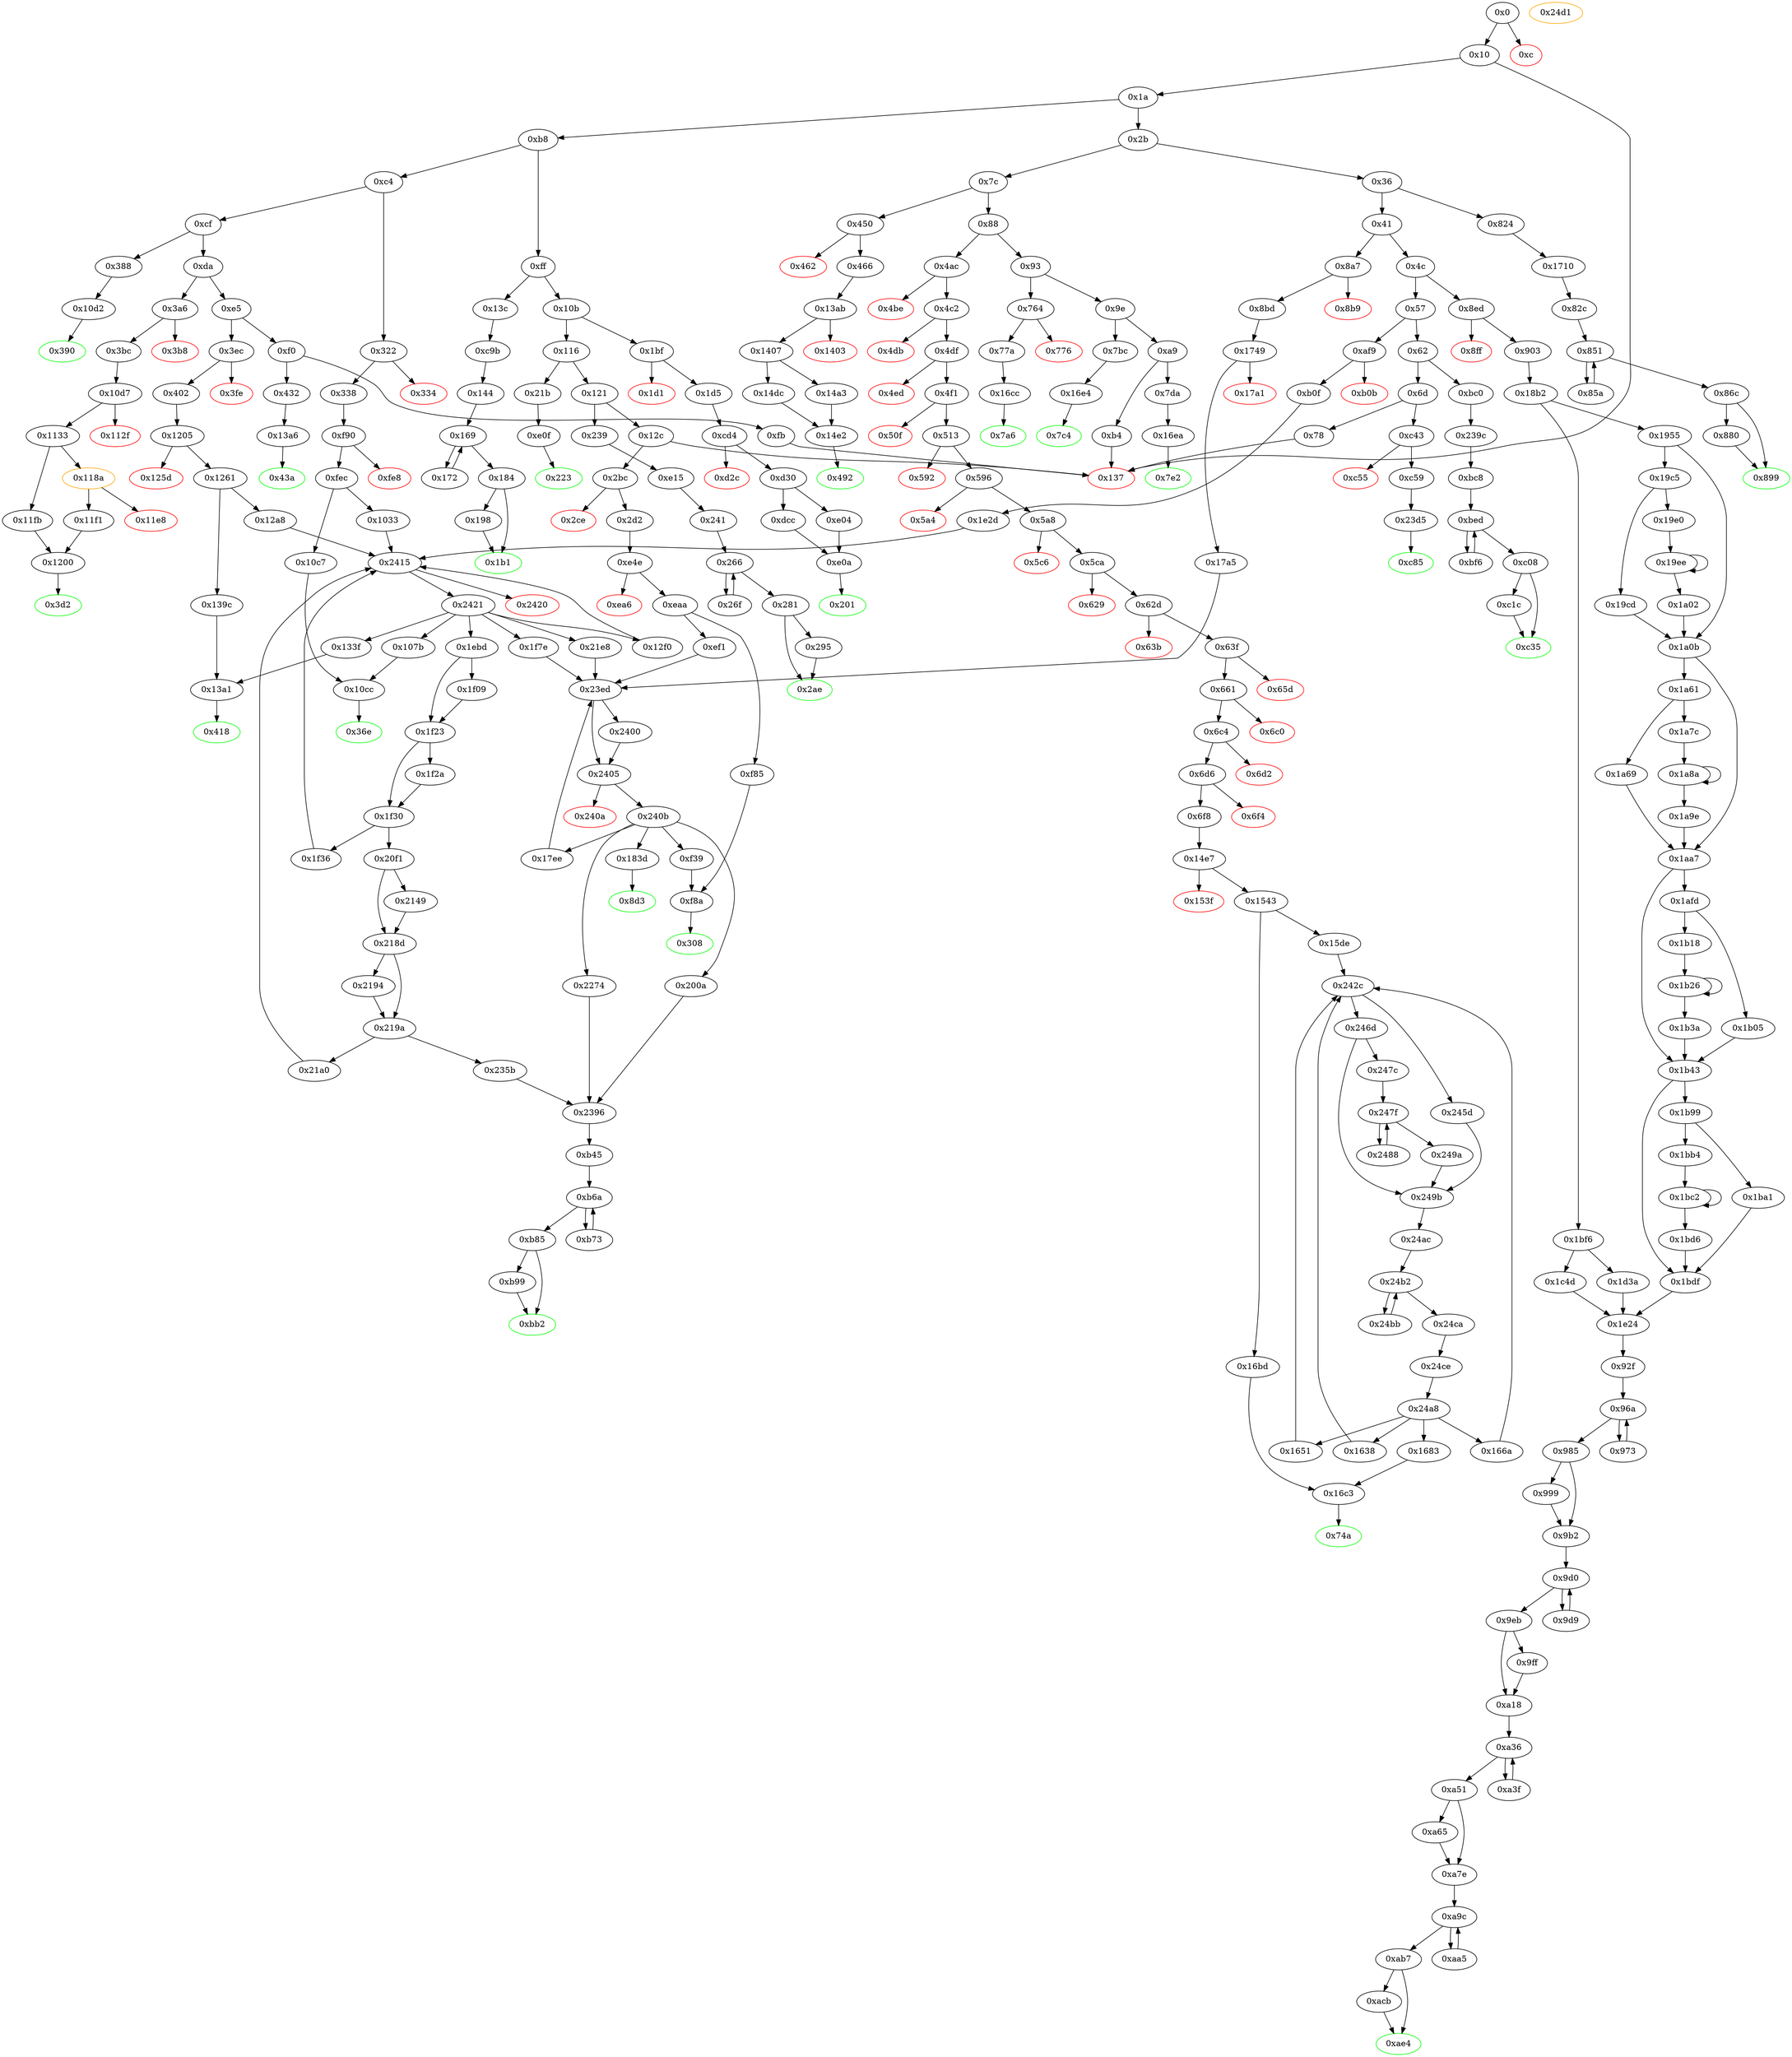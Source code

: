 digraph "" {
"0xa7e" [fillcolor=white, id="0xa7e", style=filled, tooltip="Block 0xa7e\n[0xa7e:0xa9b]\n---\nPredecessors: [0xa51, 0xa65]\nSuccessors: [0xa9c]\n---\n0xa7e JUMPDEST\n0xa7f POP\n0xa80 DUP6\n0xa81 DUP2\n0xa82 SUB\n0xa83 DUP3\n0xa84 MSTORE\n0xa85 DUP8\n0xa86 DUP2\n0xa87 DUP2\n0xa88 MLOAD\n0xa89 DUP2\n0xa8a MSTORE\n0xa8b PUSH1 0x20\n0xa8d ADD\n0xa8e SWAP2\n0xa8f POP\n0xa90 DUP1\n0xa91 MLOAD\n0xa92 SWAP1\n0xa93 PUSH1 0x20\n0xa95 ADD\n0xa96 SWAP1\n0xa97 DUP1\n0xa98 DUP4\n0xa99 DUP4\n0xa9a PUSH1 0x0\n---\n0xa7e: JUMPDEST \n0xa82: V837 = SUB S1 V720\n0xa84: M[V726] = V837\n0xa88: V838 = M[S8]\n0xa8a: M[S1] = V838\n0xa8b: V839 = 0x20\n0xa8d: V840 = ADD 0x20 S1\n0xa91: V841 = M[S8]\n0xa93: V842 = 0x20\n0xa95: V843 = ADD 0x20 S8\n0xa9a: V844 = 0x0\n---\nEntry stack: [V13, S11, S10, S9, S8, S7, V720, V720, V722, V724, V726, S1, V822]\nStack pops: 9\nStack additions: [S8, S7, S6, S5, S4, S3, S2, V840, V843, V841, V841, V840, V843, 0x0]\nExit stack: [V13, S11, S10, S9, S8, S7, V720, V720, V722, V724, V726, V840, V843, V841, V841, V840, V843, 0x0]\n\nDef sites:\nV13: {0x1a.0x1f}\nS11: {0x1955.0x199a, 0x1d3a.0x1d3f, 0x1c4d.0x1c51}\nS10: {0x1a0b.0x1a36, 0x1d3a.0x1d76, 0x1c4d.0x1c88}\nS9: {0x1d3a.0x1dad, 0x1c4d.0x1cbf, 0x1aa7.0x1ad2}\nS8: {0x1b43.0x1b6e, 0x1d3a.0x1de4, 0x1c4d.0x1cf6}\nS7: {0x1955.0x1976, 0x1d3a.0x1d3b, 0x1c4d.0x1c4d}\nV720: {0x92f.0x932}\nV720: {0x92f.0x932}\nV722: {0x92f.0x937}\nV724: {0x92f.0x93b}\nV726: {0x92f.0x93f}\nS1: {0xa51.0xa5a, 0xa65.0xa7b}\nV822: {0xa51.0xa5e}\n"];
"0x6d6" [fillcolor=white, id="0x6d6", style=filled, tooltip="Block 0x6d6\n[0x6d6:0x6f3]\n---\nPredecessors: [0x6c4]\nSuccessors: [0x6f4, 0x6f8]\n---\n0x6d6 JUMPDEST\n0x6d7 DUP1\n0x6d8 CALLDATALOAD\n0x6d9 SWAP1\n0x6da PUSH1 0x20\n0x6dc ADD\n0x6dd SWAP2\n0x6de DUP5\n0x6df PUSH1 0x1\n0x6e1 DUP4\n0x6e2 MUL\n0x6e3 DUP5\n0x6e4 ADD\n0x6e5 GT\n0x6e6 PUSH5 0x100000000\n0x6ec DUP4\n0x6ed GT\n0x6ee OR\n0x6ef ISZERO\n0x6f0 PUSH2 0x6f8\n0x6f3 JUMPI\n---\n0x6d6: JUMPDEST \n0x6d8: V544 = CALLDATALOAD V537\n0x6da: V545 = 0x20\n0x6dc: V546 = ADD 0x20 V537\n0x6df: V547 = 0x1\n0x6e2: V548 = MUL V544 0x1\n0x6e4: V549 = ADD V546 V548\n0x6e5: V550 = GT V549 V376\n0x6e6: V551 = 0x100000000\n0x6ed: V552 = GT V544 0x100000000\n0x6ee: V553 = OR V552 V550\n0x6ef: V554 = ISZERO V553\n0x6f0: V555 = 0x6f8\n0x6f3: JUMPI 0x6f8 V554\n---\nEntry stack: [V13, 0x74a, V413, V428, V467, V516, V376, 0x4, 0xa4, V537]\nStack pops: 4\nStack additions: [S3, S2, V546, V544, S1]\nExit stack: [V13, 0x74a, V413, V428, V467, V516, V376, 0x4, V546, V544, 0xa4]\n\nDef sites:\nV13: {0x1a.0x1f}\n0x74a: {0x4ac.0x4ad}\nV413: {0x513.0x526}\nV428: {0x513.0x575}\nV467: {0x5ca.0x5dd}\nV516: {0x661.0x674}\nV376: {0x4c2.0x4c4}\n0x4: {0x4ac.0x4b0}\n0xa4: {0x661.0x6b1}\nV537: {0x6c4.0x6c6}\n"];
"0x3fe" [color=red, fillcolor=white, id="0x3fe", style=filled, tooltip="Block 0x3fe\n[0x3fe:0x401]\n---\nPredecessors: [0x3ec]\nSuccessors: []\n---\n0x3fe PUSH1 0x0\n0x400 DUP1\n0x401 REVERT\n---\n0x3fe: V314 = 0x0\n0x401: REVERT 0x0 0x0\n---\nEntry stack: [V13, 0x418, 0x4, V309]\nStack pops: 0\nStack additions: []\nExit stack: [V13, 0x418, 0x4, V309]\n\nDef sites:\nV13: {0x1a.0x1f}\n0x418: {0x3ec.0x3ed}\n0x4: {0x3ec.0x3f0}\nV309: {0x3ec.0x3f4}\n"];
"0x245d" [fillcolor=white, id="0x245d", style=filled, tooltip="Block 0x245d\n[0x245d:0x246c]\n---\nPredecessors: [0x242c]\nSuccessors: [0x249b]\n---\n0x245d DUP1\n0x245e MLOAD\n0x245f PUSH1 0xff\n0x2461 NOT\n0x2462 AND\n0x2463 DUP4\n0x2464 DUP1\n0x2465 ADD\n0x2466 OR\n0x2467 DUP6\n0x2468 SSTORE\n0x2469 PUSH2 0x249b\n0x246c JUMP\n---\n0x245e: V2352 = M[S0]\n0x245f: V2353 = 0xff\n0x2461: V2354 = NOT 0xff\n0x2462: V2355 = AND 0xffffffffffffffffffffffffffffffffffffffffffffffffffffffffffffff00 V2352\n0x2465: V2356 = ADD S2 S2\n0x2466: V2357 = OR V2356 V2355\n0x2468: S[S4] = V2357\n0x2469: V2358 = 0x249b\n0x246c: JUMP 0x249b\n---\nEntry stack: [V13, 0x74a, V413, V428, V467, V516, V565, 0x0, V1457, {0x1638, 0x1651, 0x166a, 0x1683}, S4, V2348, S2, V2343, S0]\nStack pops: 5\nStack additions: [S4, S3, S2, S1, S0]\nExit stack: [V13, 0x74a, V413, V428, V467, V516, V565, 0x0, V1457, {0x1638, 0x1651, 0x166a, 0x1683}, S4, V2348, S2, V2343, S0]\n\nDef sites:\nV13: {0x1a.0x1f}\n0x74a: {0x4ac.0x4ad}\nV413: {0x513.0x526}\nV428: {0x513.0x575}\nV467: {0x5ca.0x5dd}\nV516: {0x661.0x674}\nV565: {0x6f8.0x70b}\n0x0: {0x14e7.0x14e8}\nV1457: {0x1543.0x1584}\n{0x1638, 0x1651, 0x166a, 0x1683}: {0x1651.0x1660, 0x1638.0x1647, 0x166a.0x1679, 0x15de.0x162e}\nS4: {0x1651.0x1657, 0x1638.0x163e, 0x166a.0x1670, 0x15de.0x1625}\nV2348: {0x242c.0x2453}\nS2: {0x1651.0x165a, 0x1638.0x1641, 0x166a.0x1673, 0x15de.0x1628}\nV2343: {0x242c.0x2449}\nS0: {0x1651.0x165e, 0x1638.0x1645, 0x166a.0x1677, 0x15de.0x162c}\n"];
"0x13c" [fillcolor=white, id="0x13c", style=filled, tooltip="Block 0x13c\n[0x13c:0x143]\n---\nPredecessors: [0xff]\nSuccessors: [0xc9b]\n---\n0x13c JUMPDEST\n0x13d PUSH2 0x144\n0x140 PUSH2 0xc9b\n0x143 JUMP\n---\n0x13c: JUMPDEST \n0x13d: V90 = 0x144\n0x140: V91 = 0xc9b\n0x143: JUMP 0xc9b\n---\nEntry stack: [V13]\nStack pops: 0\nStack additions: [0x144]\nExit stack: [V13, 0x144]\n\nDef sites:\nV13: {0x1a.0x1f}\n"];
"0x402" [fillcolor=white, id="0x402", style=filled, tooltip="Block 0x402\n[0x402:0x417]\n---\nPredecessors: [0x3ec]\nSuccessors: [0x1205]\n---\n0x402 JUMPDEST\n0x403 DUP2\n0x404 ADD\n0x405 SWAP1\n0x406 DUP1\n0x407 DUP1\n0x408 CALLDATALOAD\n0x409 SWAP1\n0x40a PUSH1 0x20\n0x40c ADD\n0x40d SWAP1\n0x40e SWAP3\n0x40f SWAP2\n0x410 SWAP1\n0x411 POP\n0x412 POP\n0x413 POP\n0x414 PUSH2 0x1205\n0x417 JUMP\n---\n0x402: JUMPDEST \n0x404: V315 = ADD 0x4 V309\n0x408: V316 = CALLDATALOAD 0x4\n0x40a: V317 = 0x20\n0x40c: V318 = ADD 0x20 0x4\n0x414: V319 = 0x1205\n0x417: JUMP 0x1205\n---\nEntry stack: [V13, 0x418, 0x4, V309]\nStack pops: 2\nStack additions: [V316]\nExit stack: [V13, 0x418, V316]\n\nDef sites:\nV13: {0x1a.0x1f}\n0x418: {0x3ec.0x3ed}\n0x4: {0x3ec.0x3f0}\nV309: {0x3ec.0x3f4}\n"];
"0xe4e" [fillcolor=white, id="0xe4e", style=filled, tooltip="Block 0xe4e\n[0xe4e:0xea5]\n---\nPredecessors: [0x2d2]\nSuccessors: [0xea6, 0xeaa]\n---\n0xe4e JUMPDEST\n0xe4f PUSH1 0x0\n0xe51 PUSH1 0x1\n0xe53 PUSH1 0x0\n0xe55 SWAP1\n0xe56 SLOAD\n0xe57 SWAP1\n0xe58 PUSH2 0x100\n0xe5b EXP\n0xe5c SWAP1\n0xe5d DIV\n0xe5e PUSH20 0xffffffffffffffffffffffffffffffffffffffff\n0xe73 AND\n0xe74 PUSH20 0xffffffffffffffffffffffffffffffffffffffff\n0xe89 AND\n0xe8a CALLER\n0xe8b PUSH20 0xffffffffffffffffffffffffffffffffffffffff\n0xea0 AND\n0xea1 EQ\n0xea2 PUSH2 0xeaa\n0xea5 JUMPI\n---\n0xe4e: JUMPDEST \n0xe4f: V1089 = 0x0\n0xe51: V1090 = 0x1\n0xe53: V1091 = 0x0\n0xe56: V1092 = S[0x1]\n0xe58: V1093 = 0x100\n0xe5b: V1094 = EXP 0x100 0x0\n0xe5d: V1095 = DIV V1092 0x1\n0xe5e: V1096 = 0xffffffffffffffffffffffffffffffffffffffff\n0xe73: V1097 = AND 0xffffffffffffffffffffffffffffffffffffffff V1095\n0xe74: V1098 = 0xffffffffffffffffffffffffffffffffffffffff\n0xe89: V1099 = AND 0xffffffffffffffffffffffffffffffffffffffff V1097\n0xe8a: V1100 = CALLER\n0xe8b: V1101 = 0xffffffffffffffffffffffffffffffffffffffff\n0xea0: V1102 = AND 0xffffffffffffffffffffffffffffffffffffffff V1100\n0xea1: V1103 = EQ V1102 V1099\n0xea2: V1104 = 0xeaa\n0xea5: JUMPI 0xeaa V1103\n---\nEntry stack: [V13, 0x308, V224, V227]\nStack pops: 0\nStack additions: [0x0]\nExit stack: [V13, 0x308, V224, V227, 0x0]\n\nDef sites:\nV13: {0x1a.0x1f}\n0x308: {0x2bc.0x2bd}\nV224: {0x2d2.0x2ee}\nV227: {0x2d2.0x2f8}\n"];
"0x11f1" [fillcolor=white, id="0x11f1", style=filled, tooltip="Block 0x11f1\n[0x11f1:0x11fa]\n---\nPredecessors: [0x118a]\nSuccessors: [0x1200]\n---\n0x11f1 JUMPDEST\n0x11f2 POP\n0x11f3 PUSH1 0x1\n0x11f5 SWAP1\n0x11f6 POP\n0x11f7 PUSH2 0x1200\n0x11fa JUMP\n---\n0x11f1: JUMPDEST \n0x11f3: V1274 = 0x1\n0x11f7: V1275 = 0x1200\n0x11fa: JUMP 0x1200\n---\nEntry stack: [V13, 0x3d2, V291, 0x0, V1267]\nStack pops: 2\nStack additions: [0x1]\nExit stack: [V13, 0x3d2, V291, 0x1]\n\nDef sites:\nV13: {0x1a.0x1f}\n0x3d2: {0x3a6.0x3a7}\nV291: {0x3bc.0x3c2}\n0x0: {0x10d7.0x10d8}\nV1267: {0x118a.0x11e1}\n"];
"0x19cd" [fillcolor=white, id="0x19cd", style=filled, tooltip="Block 0x19cd\n[0x19cd:0x19df]\n---\nPredecessors: [0x19c5]\nSuccessors: [0x1a0b]\n---\n0x19cd PUSH2 0x100\n0x19d0 DUP1\n0x19d1 DUP4\n0x19d2 SLOAD\n0x19d3 DIV\n0x19d4 MUL\n0x19d5 DUP4\n0x19d6 MSTORE\n0x19d7 SWAP2\n0x19d8 PUSH1 0x20\n0x19da ADD\n0x19db SWAP2\n0x19dc PUSH2 0x1a0b\n0x19df JUMP\n---\n0x19cd: V1719 = 0x100\n0x19d2: V1720 = S[V1663]\n0x19d3: V1721 = DIV V1720 0x100\n0x19d4: V1722 = MUL V1721 0x100\n0x19d6: M[V1702] = V1722\n0x19d8: V1723 = 0x20\n0x19da: V1724 = ADD 0x20 V1702\n0x19dc: V1725 = 0x1a0b\n0x19df: JUMP 0x1a0b\n---\nEntry stack: [V13, 0x92f, V715, 0x60, 0x60, 0x60, 0x60, 0x0, V1645, V1663, V1665, V1667, V1669, V1678, V1698, V1663, V1689, V1702, V1663, V1713]\nStack pops: 3\nStack additions: [V1724, S1, S0]\nExit stack: [V13, 0x92f, V715, 0x60, 0x60, 0x60, 0x60, 0x0, V1645, V1663, V1665, V1667, V1669, V1678, V1698, V1663, V1689, V1724, V1663, V1713]\n\nDef sites:\nV13: {0x1a.0x1f}\n0x92f: {0x8ed.0x8ee}\nV715: {0x903.0x91f}\n0x60: {0x18b2.0x18b3}\n0x60: {0x18b2.0x18b3}\n0x60: {0x18b2.0x18b6}\n0x60: {0x18b2.0x18b6}\n0x0: {0x18b2.0x18b9}\nV1645: {0x18b2.0x18fa}\nV1663: {0x1955.0x1958}\nV1665: {0x1955.0x195c}\nV1667: {0x1955.0x1960}\nV1669: {0x1955.0x1964}\nV1678: {0x1955.0x1976}\nV1698: {0x1955.0x199a}\nV1663: {0x1955.0x1958}\nV1689: {0x1955.0x198a}\nV1702: {0x1955.0x19aa}\nV1663: {0x1955.0x1958}\nV1713: {0x1955.0x19be}\n"];
"0x466" [fillcolor=white, id="0x466", style=filled, tooltip="Block 0x466\n[0x466:0x491]\n---\nPredecessors: [0x450]\nSuccessors: [0x13ab]\n---\n0x466 JUMPDEST\n0x467 DUP2\n0x468 ADD\n0x469 SWAP1\n0x46a DUP1\n0x46b DUP1\n0x46c CALLDATALOAD\n0x46d PUSH20 0xffffffffffffffffffffffffffffffffffffffff\n0x482 AND\n0x483 SWAP1\n0x484 PUSH1 0x20\n0x486 ADD\n0x487 SWAP1\n0x488 SWAP3\n0x489 SWAP2\n0x48a SWAP1\n0x48b POP\n0x48c POP\n0x48d POP\n0x48e PUSH2 0x13ab\n0x491 JUMP\n---\n0x466: JUMPDEST \n0x468: V349 = ADD 0x4 V343\n0x46c: V350 = CALLDATALOAD 0x4\n0x46d: V351 = 0xffffffffffffffffffffffffffffffffffffffff\n0x482: V352 = AND 0xffffffffffffffffffffffffffffffffffffffff V350\n0x484: V353 = 0x20\n0x486: V354 = ADD 0x20 0x4\n0x48e: V355 = 0x13ab\n0x491: JUMP 0x13ab\n---\nEntry stack: [V13, 0x492, 0x4, V343]\nStack pops: 2\nStack additions: [V352]\nExit stack: [V13, 0x492, V352]\n\nDef sites:\nV13: {0x1a.0x1f}\n0x492: {0x450.0x451}\n0x4: {0x450.0x454}\nV343: {0x450.0x458}\n"];
"0xeaa" [fillcolor=white, id="0xeaa", style=filled, tooltip="Block 0xeaa\n[0xeaa:0xef0]\n---\nPredecessors: [0xe4e]\nSuccessors: [0xef1, 0xf85]\n---\n0xeaa JUMPDEST\n0xeab DUP2\n0xeac PUSH1 0x3\n0xeae PUSH1 0x0\n0xeb0 DUP6\n0xeb1 PUSH20 0xffffffffffffffffffffffffffffffffffffffff\n0xec6 AND\n0xec7 PUSH20 0xffffffffffffffffffffffffffffffffffffffff\n0xedc AND\n0xedd DUP2\n0xede MSTORE\n0xedf PUSH1 0x20\n0xee1 ADD\n0xee2 SWAP1\n0xee3 DUP2\n0xee4 MSTORE\n0xee5 PUSH1 0x20\n0xee7 ADD\n0xee8 PUSH1 0x0\n0xeea SHA3\n0xeeb SLOAD\n0xeec LT\n0xeed PUSH2 0xf85\n0xef0 JUMPI\n---\n0xeaa: JUMPDEST \n0xeac: V1106 = 0x3\n0xeae: V1107 = 0x0\n0xeb1: V1108 = 0xffffffffffffffffffffffffffffffffffffffff\n0xec6: V1109 = AND 0xffffffffffffffffffffffffffffffffffffffff V224\n0xec7: V1110 = 0xffffffffffffffffffffffffffffffffffffffff\n0xedc: V1111 = AND 0xffffffffffffffffffffffffffffffffffffffff V1109\n0xede: M[0x0] = V1111\n0xedf: V1112 = 0x20\n0xee1: V1113 = ADD 0x20 0x0\n0xee4: M[0x20] = 0x3\n0xee5: V1114 = 0x20\n0xee7: V1115 = ADD 0x20 0x20\n0xee8: V1116 = 0x0\n0xeea: V1117 = SHA3 0x0 0x40\n0xeeb: V1118 = S[V1117]\n0xeec: V1119 = LT V1118 V227\n0xeed: V1120 = 0xf85\n0xef0: JUMPI 0xf85 V1119\n---\nEntry stack: [V13, 0x308, V224, V227, 0x0]\nStack pops: 3\nStack additions: [S2, S1, S0]\nExit stack: [V13, 0x308, V224, V227, 0x0]\n\nDef sites:\nV13: {0x1a.0x1f}\n0x308: {0x2bc.0x2bd}\nV224: {0x2d2.0x2ee}\nV227: {0x2d2.0x2f8}\n0x0: {0xe4e.0xe4f}\n"];
"0x166a" [fillcolor=white, id="0x166a", style=filled, tooltip="Block 0x166a\n[0x166a:0x1682]\n---\nPredecessors: [0x24a8]\nSuccessors: [0x242c]\n---\n0x166a JUMPDEST\n0x166b POP\n0x166c DUP3\n0x166d DUP2\n0x166e PUSH1 0x4\n0x1670 ADD\n0x1671 SWAP1\n0x1672 DUP1\n0x1673 MLOAD\n0x1674 SWAP1\n0x1675 PUSH1 0x20\n0x1677 ADD\n0x1678 SWAP1\n0x1679 PUSH2 0x1683\n0x167c SWAP3\n0x167d SWAP2\n0x167e SWAP1\n0x167f PUSH2 0x242c\n0x1682 JUMP\n---\n0x166a: JUMPDEST \n0x166e: V1508 = 0x4\n0x1670: V1509 = ADD 0x4 V1457\n0x1673: V1510 = M[V565]\n0x1675: V1511 = 0x20\n0x1677: V1512 = ADD 0x20 V565\n0x1679: V1513 = 0x1683\n0x167f: V1514 = 0x242c\n0x1682: JUMP 0x242c\n---\nEntry stack: [V13, 0x74a, V413, V428, V467, V516, V565, 0x0, V1457, S0]\nStack pops: 4\nStack additions: [S3, S2, S1, 0x1683, V1509, V1512, V1510]\nExit stack: [V13, 0x74a, V413, V428, V467, V516, V565, 0x0, V1457, 0x1683, V1509, V1512, V1510]\n\nDef sites:\nV13: {0x1a.0x1f}\n0x74a: {0x4ac.0x4ad}\nV413: {0x513.0x526}\nV428: {0x513.0x575}\nV467: {0x5ca.0x5dd}\nV516: {0x661.0x674}\nV565: {0x6f8.0x70b}\n0x0: {0x14e7.0x14e8}\nV1457: {0x1543.0x1584}\nS0: {0x1651.0x1657, 0x1638.0x163e, 0x166a.0x1670, 0x15de.0x1625}\n"];
"0xf0" [fillcolor=white, id="0xf0", style=filled, tooltip="Block 0xf0\n[0xf0:0xfa]\n---\nPredecessors: [0xe5]\nSuccessors: [0xfb, 0x432]\n---\n0xf0 DUP1\n0xf1 PUSH4 0x54fd4d50\n0xf6 EQ\n0xf7 PUSH2 0x432\n0xfa JUMPI\n---\n0xf1: V70 = 0x54fd4d50\n0xf6: V71 = EQ 0x54fd4d50 V13\n0xf7: V72 = 0x432\n0xfa: JUMPI 0x432 V71\n---\nEntry stack: [V13]\nStack pops: 1\nStack additions: [S0]\nExit stack: [V13]\n\nDef sites:\nV13: {0x1a.0x1f}\n"];
"0x121" [fillcolor=white, id="0x121", style=filled, tooltip="Block 0x121\n[0x121:0x12b]\n---\nPredecessors: [0x116]\nSuccessors: [0x12c, 0x239]\n---\n0x121 DUP1\n0x122 PUSH4 0x1d143848\n0x127 EQ\n0x128 PUSH2 0x239\n0x12b JUMPI\n---\n0x122: V83 = 0x1d143848\n0x127: V84 = EQ 0x1d143848 V13\n0x128: V85 = 0x239\n0x12b: JUMPI 0x239 V84\n---\nEntry stack: [V13]\nStack pops: 1\nStack additions: [S0]\nExit stack: [V13]\n\nDef sites:\nV13: {0x1a.0x1f}\n"];
"0xfe8" [color=red, fillcolor=white, id="0xfe8", style=filled, tooltip="Block 0xfe8\n[0xfe8:0xfeb]\n---\nPredecessors: [0xf90]\nSuccessors: []\n---\n0xfe8 PUSH1 0x0\n0xfea DUP1\n0xfeb REVERT\n---\n0xfe8: V1167 = 0x0\n0xfeb: REVERT 0x0 0x0\n---\nEntry stack: [V13, 0x36e, V254, V257, 0x0]\nStack pops: 0\nStack additions: []\nExit stack: [V13, 0x36e, V254, V257, 0x0]\n\nDef sites:\nV13: {0x1a.0x1f}\n0x36e: {0x322.0x323}\nV254: {0x338.0x354}\nV257: {0x338.0x35e}\n0x0: {0xf90.0xf91}\n"];
"0xacb" [fillcolor=white, id="0xacb", style=filled, tooltip="Block 0xacb\n[0xacb:0xae3]\n---\nPredecessors: [0xab7]\nSuccessors: [0xae4]\n---\n0xacb DUP1\n0xacc DUP3\n0xacd SUB\n0xace DUP1\n0xacf MLOAD\n0xad0 PUSH1 0x1\n0xad2 DUP4\n0xad3 PUSH1 0x20\n0xad5 SUB\n0xad6 PUSH2 0x100\n0xad9 EXP\n0xada SUB\n0xadb NOT\n0xadc AND\n0xadd DUP2\n0xade MSTORE\n0xadf PUSH1 0x20\n0xae1 ADD\n0xae2 SWAP2\n0xae3 POP\n---\n0xacd: V859 = SUB V854 V856\n0xacf: V860 = M[V859]\n0xad0: V861 = 0x1\n0xad3: V862 = 0x20\n0xad5: V863 = SUB 0x20 V856\n0xad6: V864 = 0x100\n0xad9: V865 = EXP 0x100 V863\n0xada: V866 = SUB V865 0x1\n0xadb: V867 = NOT V866\n0xadc: V868 = AND V867 V860\n0xade: M[V859] = V868\n0xadf: V869 = 0x20\n0xae1: V870 = ADD 0x20 V859\n---\nEntry stack: [V13, S11, S10, S9, S8, S7, V720, V720, V722, V724, V726, V854, V856]\nStack pops: 2\nStack additions: [V870, S0]\nExit stack: [V13, S11, S10, S9, S8, S7, V720, V720, V722, V724, V726, V870, V856]\n\nDef sites:\nV13: {0x1a.0x1f}\nS11: {0x1955.0x199a, 0x1d3a.0x1d3f, 0x1c4d.0x1c51}\nS10: {0x1a0b.0x1a36, 0x1d3a.0x1d76, 0x1c4d.0x1c88}\nS9: {0x1d3a.0x1dad, 0x1c4d.0x1cbf, 0x1aa7.0x1ad2}\nS8: {0x1b43.0x1b6e, 0x1d3a.0x1de4, 0x1c4d.0x1cf6}\nS7: {0x1955.0x1976, 0x1d3a.0x1d3b, 0x1c4d.0x1c4d}\nV720: {0x92f.0x932}\nV720: {0x92f.0x932}\nV722: {0x92f.0x937}\nV724: {0x92f.0x93b}\nV726: {0x92f.0x93f}\nV854: {0xab7.0xac0}\nV856: {0xab7.0xac4}\n"];
"0x1403" [color=red, fillcolor=white, id="0x1403", style=filled, tooltip="Block 0x1403\n[0x1403:0x1406]\n---\nPredecessors: [0x13ab]\nSuccessors: []\n---\n0x1403 PUSH1 0x0\n0x1405 DUP1\n0x1406 REVERT\n---\n0x1403: V1375 = 0x0\n0x1406: REVERT 0x0 0x0\n---\nEntry stack: [V13, 0x492, V352, 0x0]\nStack pops: 0\nStack additions: []\nExit stack: [V13, 0x492, V352, 0x0]\n\nDef sites:\nV13: {0x1a.0x1f}\n0x492: {0x450.0x451}\nV352: {0x466.0x482}\n0x0: {0x13ab.0x13ac}\n"];
"0x8ed" [fillcolor=white, id="0x8ed", style=filled, tooltip="Block 0x8ed\n[0x8ed:0x8fe]\n---\nPredecessors: [0x4c]\nSuccessors: [0x8ff, 0x903]\n---\n0x8ed JUMPDEST\n0x8ee PUSH2 0x92f\n0x8f1 PUSH1 0x4\n0x8f3 DUP1\n0x8f4 CALLDATASIZE\n0x8f5 SUB\n0x8f6 PUSH1 0x20\n0x8f8 DUP2\n0x8f9 LT\n0x8fa ISZERO\n0x8fb PUSH2 0x903\n0x8fe JUMPI\n---\n0x8ed: JUMPDEST \n0x8ee: V703 = 0x92f\n0x8f1: V704 = 0x4\n0x8f4: V705 = CALLDATASIZE\n0x8f5: V706 = SUB V705 0x4\n0x8f6: V707 = 0x20\n0x8f9: V708 = LT V706 0x20\n0x8fa: V709 = ISZERO V708\n0x8fb: V710 = 0x903\n0x8fe: JUMPI 0x903 V709\n---\nEntry stack: [V13]\nStack pops: 0\nStack additions: [0x92f, 0x4, V706]\nExit stack: [V13, 0x92f, 0x4, V706]\n\nDef sites:\nV13: {0x1a.0x1f}\n"];
"0x390" [color=green, fillcolor=white, id="0x390", style=filled, tooltip="Block 0x390\n[0x390:0x3a5]\n---\nPredecessors: [0x10d2]\nSuccessors: []\n---\n0x390 JUMPDEST\n0x391 PUSH1 0x40\n0x393 MLOAD\n0x394 DUP1\n0x395 DUP3\n0x396 DUP2\n0x397 MSTORE\n0x398 PUSH1 0x20\n0x39a ADD\n0x39b SWAP2\n0x39c POP\n0x39d POP\n0x39e PUSH1 0x40\n0x3a0 MLOAD\n0x3a1 DUP1\n0x3a2 SWAP2\n0x3a3 SUB\n0x3a4 SWAP1\n0x3a5 RETURN\n---\n0x390: JUMPDEST \n0x391: V274 = 0x40\n0x393: V275 = M[0x40]\n0x397: M[V275] = 0x0\n0x398: V276 = 0x20\n0x39a: V277 = ADD 0x20 V275\n0x39e: V278 = 0x40\n0x3a0: V279 = M[0x40]\n0x3a3: V280 = SUB V277 V279\n0x3a5: RETURN V279 V280\n---\nEntry stack: [V13, 0x390, 0x0]\nStack pops: 1\nStack additions: []\nExit stack: [V13, 0x390]\n\nDef sites:\nV13: {0x1a.0x1f}\n0x390: {0x388.0x389}\n0x0: {0x10d2.0x10d3}\n"];
"0x1aa7" [fillcolor=white, id="0x1aa7", style=filled, tooltip="Block 0x1aa7\n[0x1aa7:0x1afc]\n---\nPredecessors: [0x1a0b, 0x1a69, 0x1a9e]\nSuccessors: [0x1afd, 0x1b43]\n---\n0x1aa7 JUMPDEST\n0x1aa8 POP\n0x1aa9 POP\n0x1aaa POP\n0x1aab POP\n0x1aac POP\n0x1aad SWAP4\n0x1aae POP\n0x1aaf DUP3\n0x1ab0 DUP1\n0x1ab1 SLOAD\n0x1ab2 PUSH1 0x1\n0x1ab4 DUP2\n0x1ab5 PUSH1 0x1\n0x1ab7 AND\n0x1ab8 ISZERO\n0x1ab9 PUSH2 0x100\n0x1abc MUL\n0x1abd SUB\n0x1abe AND\n0x1abf PUSH1 0x2\n0x1ac1 SWAP1\n0x1ac2 DIV\n0x1ac3 DUP1\n0x1ac4 PUSH1 0x1f\n0x1ac6 ADD\n0x1ac7 PUSH1 0x20\n0x1ac9 DUP1\n0x1aca SWAP2\n0x1acb DIV\n0x1acc MUL\n0x1acd PUSH1 0x20\n0x1acf ADD\n0x1ad0 PUSH1 0x40\n0x1ad2 MLOAD\n0x1ad3 SWAP1\n0x1ad4 DUP2\n0x1ad5 ADD\n0x1ad6 PUSH1 0x40\n0x1ad8 MSTORE\n0x1ad9 DUP1\n0x1ada SWAP3\n0x1adb SWAP2\n0x1adc SWAP1\n0x1add DUP2\n0x1ade DUP2\n0x1adf MSTORE\n0x1ae0 PUSH1 0x20\n0x1ae2 ADD\n0x1ae3 DUP3\n0x1ae4 DUP1\n0x1ae5 SLOAD\n0x1ae6 PUSH1 0x1\n0x1ae8 DUP2\n0x1ae9 PUSH1 0x1\n0x1aeb AND\n0x1aec ISZERO\n0x1aed PUSH2 0x100\n0x1af0 MUL\n0x1af1 SUB\n0x1af2 AND\n0x1af3 PUSH1 0x2\n0x1af5 SWAP1\n0x1af6 DIV\n0x1af7 DUP1\n0x1af8 ISZERO\n0x1af9 PUSH2 0x1b43\n0x1afc JUMPI\n---\n0x1aa7: JUMPDEST \n0x1ab1: V1805 = S[V1667]\n0x1ab2: V1806 = 0x1\n0x1ab5: V1807 = 0x1\n0x1ab7: V1808 = AND 0x1 V1805\n0x1ab8: V1809 = ISZERO V1808\n0x1ab9: V1810 = 0x100\n0x1abc: V1811 = MUL 0x100 V1809\n0x1abd: V1812 = SUB V1811 0x1\n0x1abe: V1813 = AND V1812 V1805\n0x1abf: V1814 = 0x2\n0x1ac2: V1815 = DIV V1813 0x2\n0x1ac4: V1816 = 0x1f\n0x1ac6: V1817 = ADD 0x1f V1815\n0x1ac7: V1818 = 0x20\n0x1acb: V1819 = DIV V1817 0x20\n0x1acc: V1820 = MUL V1819 0x20\n0x1acd: V1821 = 0x20\n0x1acf: V1822 = ADD 0x20 V1820\n0x1ad0: V1823 = 0x40\n0x1ad2: V1824 = M[0x40]\n0x1ad5: V1825 = ADD V1824 V1822\n0x1ad6: V1826 = 0x40\n0x1ad8: M[0x40] = V1825\n0x1adf: M[V1824] = V1815\n0x1ae0: V1827 = 0x20\n0x1ae2: V1828 = ADD 0x20 V1824\n0x1ae5: V1829 = S[V1667]\n0x1ae6: V1830 = 0x1\n0x1ae9: V1831 = 0x1\n0x1aeb: V1832 = AND 0x1 V1829\n0x1aec: V1833 = ISZERO V1832\n0x1aed: V1834 = 0x100\n0x1af0: V1835 = MUL 0x100 V1833\n0x1af1: V1836 = SUB V1835 0x1\n0x1af2: V1837 = AND V1836 V1829\n0x1af3: V1838 = 0x2\n0x1af6: V1839 = DIV V1837 0x2\n0x1af8: V1840 = ISZERO V1839\n0x1af9: V1841 = 0x1b43\n0x1afc: JUMPI 0x1b43 V1840\n---\nEntry stack: [V13, 0x92f, V715, 0x60, 0x60, 0x60, 0x60, 0x0, V1645, V1698, V1665, V1667, V1669, V1678, V1761, V1665, V1752, S2, S1, S0]\nStack pops: 10\nStack additions: [S5, S8, S7, S6, V1824, S8, V1815, V1828, S8, V1839]\nExit stack: [V13, 0x92f, V715, 0x60, 0x60, 0x60, 0x60, 0x0, V1645, V1698, V1761, V1667, V1669, V1678, V1824, V1667, V1815, V1828, V1667, V1839]\n\nDef sites:\nV13: {0x1a.0x1f}\n0x92f: {0x8ed.0x8ee}\nV715: {0x903.0x91f}\n0x60: {0x18b2.0x18b3}\n0x60: {0x18b2.0x18b3}\n0x60: {0x18b2.0x18b6}\n0x60: {0x18b2.0x18b6}\n0x0: {0x18b2.0x18b9}\nV1645: {0x18b2.0x18fa}\nV1698: {0x1955.0x199a}\nV1665: {0x1955.0x195c}\nV1667: {0x1955.0x1960}\nV1669: {0x1955.0x1964}\nV1678: {0x1955.0x1976}\nV1761: {0x1a0b.0x1a36}\nV1665: {0x1955.0x195c}\nV1752: {0x1a0b.0x1a26}\nS2: {0x1a69.0x1a76, 0x1a0b.0x1a46, 0x1a9e.0x1aa5}\nS1: {0x1a8a.0x1a92, 0x1955.0x195c}\nS0: {0x1a0b.0x1a5a, 0x1a7c.0x1a7e}\n"];
"0x295" [fillcolor=white, id="0x295", style=filled, tooltip="Block 0x295\n[0x295:0x2ad]\n---\nPredecessors: [0x281]\nSuccessors: [0x2ae]\n---\n0x295 DUP1\n0x296 DUP3\n0x297 SUB\n0x298 DUP1\n0x299 MLOAD\n0x29a PUSH1 0x1\n0x29c DUP4\n0x29d PUSH1 0x20\n0x29f SUB\n0x2a0 PUSH2 0x100\n0x2a3 EXP\n0x2a4 SUB\n0x2a5 NOT\n0x2a6 AND\n0x2a7 DUP2\n0x2a8 MSTORE\n0x2a9 PUSH1 0x20\n0x2ab ADD\n0x2ac SWAP2\n0x2ad POP\n---\n0x297: V197 = SUB V192 V194\n0x299: V198 = M[V197]\n0x29a: V199 = 0x1\n0x29d: V200 = 0x20\n0x29f: V201 = SUB 0x20 V194\n0x2a0: V202 = 0x100\n0x2a3: V203 = EXP 0x100 V201\n0x2a4: V204 = SUB V203 0x1\n0x2a5: V205 = NOT V204\n0x2a6: V206 = AND V205 V198\n0x2a8: M[V197] = V206\n0x2a9: V207 = 0x20\n0x2ab: V208 = ADD 0x20 V197\n---\nEntry stack: [V13, 0x241, V1081, V172, V172, V192, V194]\nStack pops: 2\nStack additions: [V208, S0]\nExit stack: [V13, 0x241, V1081, V172, V172, V208, V194]\n\nDef sites:\nV13: {0x1a.0x1f}\n0x241: {0x239.0x23a}\nV1081: {0xe15.0xe18}\nV172: {0x241.0x244}\nV172: {0x241.0x244}\nV192: {0x281.0x28a}\nV194: {0x281.0x28e}\n"];
"0xf85" [fillcolor=white, id="0xf85", style=filled, tooltip="Block 0xf85\n[0xf85:0xf89]\n---\nPredecessors: [0xeaa]\nSuccessors: [0xf8a]\n---\n0xf85 JUMPDEST\n0xf86 PUSH1 0x0\n0xf88 SWAP1\n0xf89 POP\n---\n0xf85: JUMPDEST \n0xf86: V1150 = 0x0\n---\nEntry stack: [V13, 0x308, V224, V227, 0x0]\nStack pops: 1\nStack additions: [0x0]\nExit stack: [V13, 0x308, V224, V227, 0x0]\n\nDef sites:\nV13: {0x1a.0x1f}\n0x308: {0x2bc.0x2bd}\nV224: {0x2d2.0x2ee}\nV227: {0x2d2.0x2f8}\n0x0: {0xe4e.0xe4f}\n"];
"0x9d9" [fillcolor=white, id="0x9d9", style=filled, tooltip="Block 0x9d9\n[0x9d9:0x9ea]\n---\nPredecessors: [0x9d0]\nSuccessors: [0x9d0]\n---\n0x9d9 DUP1\n0x9da DUP3\n0x9db ADD\n0x9dc MLOAD\n0x9dd DUP2\n0x9de DUP5\n0x9df ADD\n0x9e0 MSTORE\n0x9e1 PUSH1 0x20\n0x9e3 DUP2\n0x9e4 ADD\n0x9e5 SWAP1\n0x9e6 POP\n0x9e7 PUSH2 0x9d0\n0x9ea JUMP\n---\n0x9db: V780 = ADD V775 S0\n0x9dc: V781 = M[V780]\n0x9df: V782 = ADD V772 S0\n0x9e0: M[V782] = V781\n0x9e1: V783 = 0x20\n0x9e4: V784 = ADD S0 0x20\n0x9e7: V785 = 0x9d0\n0x9ea: JUMP 0x9d0\n---\nEntry stack: [V13, S16, S15, S14, S13, S12, V720, V720, V722, V724, V726, V772, V775, V773, V773, V772, V775, S0]\nStack pops: 3\nStack additions: [S2, S1, V784]\nExit stack: [V13, S16, S15, S14, S13, S12, V720, V720, V722, V724, V726, V772, V775, V773, V773, V772, V775, V784]\n\nDef sites:\nV13: {0x1a.0x1f}\nS16: {0x1955.0x199a, 0x1d3a.0x1d3f, 0x1c4d.0x1c51}\nS15: {0x1a0b.0x1a36, 0x1d3a.0x1d76, 0x1c4d.0x1c88}\nS14: {0x1d3a.0x1dad, 0x1c4d.0x1cbf, 0x1aa7.0x1ad2}\nS13: {0x1b43.0x1b6e, 0x1d3a.0x1de4, 0x1c4d.0x1cf6}\nS12: {0x1955.0x1976, 0x1d3a.0x1d3b, 0x1c4d.0x1c4d}\nV720: {0x92f.0x932}\nV720: {0x92f.0x932}\nV722: {0x92f.0x937}\nV724: {0x92f.0x93b}\nV726: {0x92f.0x93f}\nV772: {0x9b2.0x9c1}\nV775: {0x9b2.0x9c9}\nV773: {0x9b2.0x9c5}\nV773: {0x9b2.0x9c5}\nV772: {0x9b2.0x9c1}\nV775: {0x9b2.0x9c9}\nS0: {0x9d9.0x9e4, 0x9b2.0x9ce}\n"];
"0x1b43" [fillcolor=white, id="0x1b43", style=filled, tooltip="Block 0x1b43\n[0x1b43:0x1b98]\n---\nPredecessors: [0x1aa7, 0x1b05, 0x1b3a]\nSuccessors: [0x1b99, 0x1bdf]\n---\n0x1b43 JUMPDEST\n0x1b44 POP\n0x1b45 POP\n0x1b46 POP\n0x1b47 POP\n0x1b48 POP\n0x1b49 SWAP3\n0x1b4a POP\n0x1b4b DUP2\n0x1b4c DUP1\n0x1b4d SLOAD\n0x1b4e PUSH1 0x1\n0x1b50 DUP2\n0x1b51 PUSH1 0x1\n0x1b53 AND\n0x1b54 ISZERO\n0x1b55 PUSH2 0x100\n0x1b58 MUL\n0x1b59 SUB\n0x1b5a AND\n0x1b5b PUSH1 0x2\n0x1b5d SWAP1\n0x1b5e DIV\n0x1b5f DUP1\n0x1b60 PUSH1 0x1f\n0x1b62 ADD\n0x1b63 PUSH1 0x20\n0x1b65 DUP1\n0x1b66 SWAP2\n0x1b67 DIV\n0x1b68 MUL\n0x1b69 PUSH1 0x20\n0x1b6b ADD\n0x1b6c PUSH1 0x40\n0x1b6e MLOAD\n0x1b6f SWAP1\n0x1b70 DUP2\n0x1b71 ADD\n0x1b72 PUSH1 0x40\n0x1b74 MSTORE\n0x1b75 DUP1\n0x1b76 SWAP3\n0x1b77 SWAP2\n0x1b78 SWAP1\n0x1b79 DUP2\n0x1b7a DUP2\n0x1b7b MSTORE\n0x1b7c PUSH1 0x20\n0x1b7e ADD\n0x1b7f DUP3\n0x1b80 DUP1\n0x1b81 SLOAD\n0x1b82 PUSH1 0x1\n0x1b84 DUP2\n0x1b85 PUSH1 0x1\n0x1b87 AND\n0x1b88 ISZERO\n0x1b89 PUSH2 0x100\n0x1b8c MUL\n0x1b8d SUB\n0x1b8e AND\n0x1b8f PUSH1 0x2\n0x1b91 SWAP1\n0x1b92 DIV\n0x1b93 DUP1\n0x1b94 ISZERO\n0x1b95 PUSH2 0x1bdf\n0x1b98 JUMPI\n---\n0x1b43: JUMPDEST \n0x1b4d: V1868 = S[V1669]\n0x1b4e: V1869 = 0x1\n0x1b51: V1870 = 0x1\n0x1b53: V1871 = AND 0x1 V1868\n0x1b54: V1872 = ISZERO V1871\n0x1b55: V1873 = 0x100\n0x1b58: V1874 = MUL 0x100 V1872\n0x1b59: V1875 = SUB V1874 0x1\n0x1b5a: V1876 = AND V1875 V1868\n0x1b5b: V1877 = 0x2\n0x1b5e: V1878 = DIV V1876 0x2\n0x1b60: V1879 = 0x1f\n0x1b62: V1880 = ADD 0x1f V1878\n0x1b63: V1881 = 0x20\n0x1b67: V1882 = DIV V1880 0x20\n0x1b68: V1883 = MUL V1882 0x20\n0x1b69: V1884 = 0x20\n0x1b6b: V1885 = ADD 0x20 V1883\n0x1b6c: V1886 = 0x40\n0x1b6e: V1887 = M[0x40]\n0x1b71: V1888 = ADD V1887 V1885\n0x1b72: V1889 = 0x40\n0x1b74: M[0x40] = V1888\n0x1b7b: M[V1887] = V1878\n0x1b7c: V1890 = 0x20\n0x1b7e: V1891 = ADD 0x20 V1887\n0x1b81: V1892 = S[V1669]\n0x1b82: V1893 = 0x1\n0x1b85: V1894 = 0x1\n0x1b87: V1895 = AND 0x1 V1892\n0x1b88: V1896 = ISZERO V1895\n0x1b89: V1897 = 0x100\n0x1b8c: V1898 = MUL 0x100 V1896\n0x1b8d: V1899 = SUB V1898 0x1\n0x1b8e: V1900 = AND V1899 V1892\n0x1b8f: V1901 = 0x2\n0x1b92: V1902 = DIV V1900 0x2\n0x1b94: V1903 = ISZERO V1902\n0x1b95: V1904 = 0x1bdf\n0x1b98: JUMPI 0x1bdf V1903\n---\nEntry stack: [V13, 0x92f, V715, 0x60, 0x60, 0x60, 0x60, 0x0, V1645, V1698, V1761, V1667, V1669, V1678, V1824, V1667, V1815, S2, S1, S0]\nStack pops: 9\nStack additions: [S5, S7, S6, V1887, S7, V1878, V1891, S7, V1902]\nExit stack: [V13, 0x92f, V715, 0x60, 0x60, 0x60, 0x60, 0x0, V1645, V1698, V1761, V1824, V1669, V1678, V1887, V1669, V1878, V1891, V1669, V1902]\n\nDef sites:\nV13: {0x1a.0x1f}\n0x92f: {0x8ed.0x8ee}\nV715: {0x903.0x91f}\n0x60: {0x18b2.0x18b3}\n0x60: {0x18b2.0x18b3}\n0x60: {0x18b2.0x18b6}\n0x60: {0x18b2.0x18b6}\n0x0: {0x18b2.0x18b9}\nV1645: {0x18b2.0x18fa}\nV1698: {0x1955.0x199a}\nV1761: {0x1a0b.0x1a36}\nV1667: {0x1955.0x1960}\nV1669: {0x1955.0x1964}\nV1678: {0x1955.0x1976}\nV1824: {0x1aa7.0x1ad2}\nV1667: {0x1955.0x1960}\nV1815: {0x1aa7.0x1ac2}\nS2: {0x1b3a.0x1b41, 0x1b05.0x1b12, 0x1aa7.0x1ae2}\nS1: {0x1955.0x1960, 0x1b26.0x1b2e}\nS0: {0x1b18.0x1b1a, 0x1aa7.0x1af6}\n"];
"0xb4" [fillcolor=white, id="0xb4", style=filled, tooltip="Block 0xb4\n[0xb4:0xb7]\n---\nPredecessors: [0xa9]\nSuccessors: [0x137]\n---\n0xb4 PUSH2 0x137\n0xb7 JUMP\n---\n0xb4: V54 = 0x137\n0xb7: JUMP 0x137\n---\nEntry stack: [V13]\nStack pops: 0\nStack additions: []\nExit stack: [V13]\n\nDef sites:\nV13: {0x1a.0x1f}\n"];
"0x4f1" [fillcolor=white, id="0x4f1", style=filled, tooltip="Block 0x4f1\n[0x4f1:0x50e]\n---\nPredecessors: [0x4df]\nSuccessors: [0x50f, 0x513]\n---\n0x4f1 JUMPDEST\n0x4f2 DUP1\n0x4f3 CALLDATALOAD\n0x4f4 SWAP1\n0x4f5 PUSH1 0x20\n0x4f7 ADD\n0x4f8 SWAP2\n0x4f9 DUP5\n0x4fa PUSH1 0x1\n0x4fc DUP4\n0x4fd MUL\n0x4fe DUP5\n0x4ff ADD\n0x500 GT\n0x501 PUSH5 0x100000000\n0x507 DUP4\n0x508 GT\n0x509 OR\n0x50a ISZERO\n0x50b PUSH2 0x513\n0x50e JUMPI\n---\n0x4f1: JUMPDEST \n0x4f3: V392 = CALLDATALOAD V385\n0x4f5: V393 = 0x20\n0x4f7: V394 = ADD 0x20 V385\n0x4fa: V395 = 0x1\n0x4fd: V396 = MUL V392 0x1\n0x4ff: V397 = ADD V394 V396\n0x500: V398 = GT V397 V376\n0x501: V399 = 0x100000000\n0x508: V400 = GT V392 0x100000000\n0x509: V401 = OR V400 V398\n0x50a: V402 = ISZERO V401\n0x50b: V403 = 0x513\n0x50e: JUMPI 0x513 V402\n---\nEntry stack: [V13, 0x74a, V376, 0x4, 0x24, V385]\nStack pops: 4\nStack additions: [S3, S2, V394, V392, S1]\nExit stack: [V13, 0x74a, V376, 0x4, V394, V392, 0x24]\n\nDef sites:\nV13: {0x1a.0x1f}\n0x74a: {0x4ac.0x4ad}\nV376: {0x4c2.0x4c4}\n0x4: {0x4ac.0x4b0}\n0x24: {0x4c2.0x4cc}\nV385: {0x4df.0x4e1}\n"];
"0x824" [fillcolor=white, id="0x824", style=filled, tooltip="Block 0x824\n[0x824:0x82b]\n---\nPredecessors: [0x36]\nSuccessors: [0x1710]\n---\n0x824 JUMPDEST\n0x825 PUSH2 0x82c\n0x828 PUSH2 0x1710\n0x82b JUMP\n---\n0x824: JUMPDEST \n0x825: V635 = 0x82c\n0x828: V636 = 0x1710\n0x82b: JUMP 0x1710\n---\nEntry stack: [V13]\nStack pops: 0\nStack additions: [0x82c]\nExit stack: [V13, 0x82c]\n\nDef sites:\nV13: {0x1a.0x1f}\n"];
"0x2396" [fillcolor=white, id="0x2396", style=filled, tooltip="Block 0x2396\n[0x2396:0x239b]\n---\nPredecessors: [0x200a, 0x2274, 0x235b]\nSuccessors: [0xb45]\n---\n0x2396 JUMPDEST\n0x2397 SWAP3\n0x2398 SWAP2\n0x2399 POP\n0x239a POP\n0x239b JUMP\n---\n0x2396: JUMPDEST \n0x239b: JUMP 0xb45\n---\nEntry stack: [V13, 0xb45, S2, S1, S0]\nStack pops: 4\nStack additions: [S0]\nExit stack: [V13, S0]\n\nDef sites:\nV13: {0x1a.0x1f}\n0xb45: {0xaf9.0xafa}\nS2: {0x1a.0x1f, 0xb0f.0xb2b}\nS1: {0x1a.0x1f, 0x2bc.0x2bd, 0xb0f.0xb35, 0x322.0x323}\nS0: {0x235b.0x235e, 0x200a.0x20b5, 0x2274.0x231f}\n"];
"0x1a61" [fillcolor=white, id="0x1a61", style=filled, tooltip="Block 0x1a61\n[0x1a61:0x1a68]\n---\nPredecessors: [0x1a0b]\nSuccessors: [0x1a69, 0x1a7c]\n---\n0x1a61 DUP1\n0x1a62 PUSH1 0x1f\n0x1a64 LT\n0x1a65 PUSH2 0x1a7c\n0x1a68 JUMPI\n---\n0x1a62: V1779 = 0x1f\n0x1a64: V1780 = LT 0x1f V1776\n0x1a65: V1781 = 0x1a7c\n0x1a68: JUMPI 0x1a7c V1780\n---\nEntry stack: [V13, 0x92f, V715, 0x60, 0x60, 0x60, 0x60, 0x0, V1645, V1698, V1665, V1667, V1669, V1678, V1761, V1665, V1752, V1765, V1665, V1776]\nStack pops: 1\nStack additions: [S0]\nExit stack: [V13, 0x92f, V715, 0x60, 0x60, 0x60, 0x60, 0x0, V1645, V1698, V1665, V1667, V1669, V1678, V1761, V1665, V1752, V1765, V1665, V1776]\n\nDef sites:\nV13: {0x1a.0x1f}\n0x92f: {0x8ed.0x8ee}\nV715: {0x903.0x91f}\n0x60: {0x18b2.0x18b3}\n0x60: {0x18b2.0x18b3}\n0x60: {0x18b2.0x18b6}\n0x60: {0x18b2.0x18b6}\n0x0: {0x18b2.0x18b9}\nV1645: {0x18b2.0x18fa}\nV1698: {0x1955.0x199a}\nV1665: {0x1955.0x195c}\nV1667: {0x1955.0x1960}\nV1669: {0x1955.0x1964}\nV1678: {0x1955.0x1976}\nV1761: {0x1a0b.0x1a36}\nV1665: {0x1955.0x195c}\nV1752: {0x1a0b.0x1a26}\nV1765: {0x1a0b.0x1a46}\nV1665: {0x1955.0x195c}\nV1776: {0x1a0b.0x1a5a}\n"];
"0xcd4" [fillcolor=white, id="0xcd4", style=filled, tooltip="Block 0xcd4\n[0xcd4:0xd2b]\n---\nPredecessors: [0x1d5]\nSuccessors: [0xd2c, 0xd30]\n---\n0xcd4 JUMPDEST\n0xcd5 PUSH1 0x0\n0xcd7 PUSH1 0x1\n0xcd9 PUSH1 0x0\n0xcdb SWAP1\n0xcdc SLOAD\n0xcdd SWAP1\n0xcde PUSH2 0x100\n0xce1 EXP\n0xce2 SWAP1\n0xce3 DIV\n0xce4 PUSH20 0xffffffffffffffffffffffffffffffffffffffff\n0xcf9 AND\n0xcfa PUSH20 0xffffffffffffffffffffffffffffffffffffffff\n0xd0f AND\n0xd10 CALLER\n0xd11 PUSH20 0xffffffffffffffffffffffffffffffffffffffff\n0xd26 AND\n0xd27 EQ\n0xd28 PUSH2 0xd30\n0xd2b JUMPI\n---\n0xcd4: JUMPDEST \n0xcd5: V1009 = 0x0\n0xcd7: V1010 = 0x1\n0xcd9: V1011 = 0x0\n0xcdc: V1012 = S[0x1]\n0xcde: V1013 = 0x100\n0xce1: V1014 = EXP 0x100 0x0\n0xce3: V1015 = DIV V1012 0x1\n0xce4: V1016 = 0xffffffffffffffffffffffffffffffffffffffff\n0xcf9: V1017 = AND 0xffffffffffffffffffffffffffffffffffffffff V1015\n0xcfa: V1018 = 0xffffffffffffffffffffffffffffffffffffffff\n0xd0f: V1019 = AND 0xffffffffffffffffffffffffffffffffffffffff V1017\n0xd10: V1020 = CALLER\n0xd11: V1021 = 0xffffffffffffffffffffffffffffffffffffffff\n0xd26: V1022 = AND 0xffffffffffffffffffffffffffffffffffffffff V1020\n0xd27: V1023 = EQ V1022 V1019\n0xd28: V1024 = 0xd30\n0xd2b: JUMPI 0xd30 V1023\n---\nEntry stack: [V13, 0x201, V145]\nStack pops: 0\nStack additions: [0x0]\nExit stack: [V13, 0x201, V145, 0x0]\n\nDef sites:\nV13: {0x1a.0x1f}\n0x201: {0x1bf.0x1c0}\nV145: {0x1d5.0x1f1}\n"];
"0xb0b" [color=red, fillcolor=white, id="0xb0b", style=filled, tooltip="Block 0xb0b\n[0xb0b:0xb0e]\n---\nPredecessors: [0xaf9]\nSuccessors: []\n---\n0xb0b PUSH1 0x0\n0xb0d DUP1\n0xb0e REVERT\n---\n0xb0b: V882 = 0x0\n0xb0e: REVERT 0x0 0x0\n---\nEntry stack: [V13, 0xb45, 0x4, V877]\nStack pops: 0\nStack additions: []\nExit stack: [V13, 0xb45, 0x4, V877]\n\nDef sites:\nV13: {0x1a.0x1f}\n0xb45: {0xaf9.0xafa}\n0x4: {0xaf9.0xafd}\nV877: {0xaf9.0xb01}\n"];
"0x107b" [fillcolor=white, id="0x107b", style=filled, tooltip="Block 0x107b\n[0x107b:0x10c6]\n---\nPredecessors: [0x2421]\nSuccessors: [0x10cc]\n---\n0x107b JUMPDEST\n0x107c PUSH1 0x4\n0x107e PUSH1 0x0\n0x1080 DUP6\n0x1081 PUSH20 0xffffffffffffffffffffffffffffffffffffffff\n0x1096 AND\n0x1097 PUSH20 0xffffffffffffffffffffffffffffffffffffffff\n0x10ac AND\n0x10ad DUP2\n0x10ae MSTORE\n0x10af PUSH1 0x20\n0x10b1 ADD\n0x10b2 SWAP1\n0x10b3 DUP2\n0x10b4 MSTORE\n0x10b5 PUSH1 0x20\n0x10b7 ADD\n0x10b8 PUSH1 0x0\n0x10ba SHA3\n0x10bb DUP2\n0x10bc SWAP1\n0x10bd SSTORE\n0x10be POP\n0x10bf PUSH1 0x1\n0x10c1 SWAP1\n0x10c2 POP\n0x10c3 PUSH2 0x10cc\n0x10c6 JUMP\n---\n0x107b: JUMPDEST \n0x107c: V1198 = 0x4\n0x107e: V1199 = 0x0\n0x1081: V1200 = 0xffffffffffffffffffffffffffffffffffffffff\n0x1096: V1201 = AND 0xffffffffffffffffffffffffffffffffffffffff S3\n0x1097: V1202 = 0xffffffffffffffffffffffffffffffffffffffff\n0x10ac: V1203 = AND 0xffffffffffffffffffffffffffffffffffffffff V1201\n0x10ae: M[0x0] = V1203\n0x10af: V1204 = 0x20\n0x10b1: V1205 = ADD 0x20 0x0\n0x10b4: M[0x20] = 0x4\n0x10b5: V1206 = 0x20\n0x10b7: V1207 = ADD 0x20 0x20\n0x10b8: V1208 = 0x0\n0x10ba: V1209 = SHA3 0x0 0x40\n0x10bd: S[V1209] = V2328\n0x10bf: V1210 = 0x1\n0x10c3: V1211 = 0x10cc\n0x10c6: JUMP 0x10cc\n---\nEntry stack: [V13, 0xb45, S5, S4, S3, S2, S1, V2328]\nStack pops: 4\nStack additions: [S3, S2, 0x1]\nExit stack: [V13, 0xb45, S5, S4, S3, S2, 0x1]\n\nDef sites:\nV13: {0x1a.0x1f}\n0xb45: {0xaf9.0xafa}\nS5: {0x1a.0x1f, 0xb0f.0xb2b}\nS4: {0x322.0x323, 0xb0f.0xb35, 0x1a.0x1f}\nS3: {0x338.0x354, 0x1e2d.0x1e2e, 0x3ec.0x3ed}\nS2: {0x338.0x35e, 0x402.0x408, 0x1e2d.0x1e70}\nS1: {0xf90.0xf91, 0x2421_0x1e2d.0x2424, 0x1205.0x1206, 0x1e2d.0x1e73}\nV2328: {0x2421.0x2424}\n"];
"0x17a5" [fillcolor=white, id="0x17a5", style=filled, tooltip="Block 0x17a5\n[0x17a5:0x17ed]\n---\nPredecessors: [0x1749]\nSuccessors: [0x23ed]\n---\n0x17a5 JUMPDEST\n0x17a6 PUSH2 0x17ee\n0x17a9 PUSH1 0x3\n0x17ab PUSH1 0x0\n0x17ad CALLER\n0x17ae PUSH20 0xffffffffffffffffffffffffffffffffffffffff\n0x17c3 AND\n0x17c4 PUSH20 0xffffffffffffffffffffffffffffffffffffffff\n0x17d9 AND\n0x17da DUP2\n0x17db MSTORE\n0x17dc PUSH1 0x20\n0x17de ADD\n0x17df SWAP1\n0x17e0 DUP2\n0x17e1 MSTORE\n0x17e2 PUSH1 0x20\n0x17e4 ADD\n0x17e5 PUSH1 0x0\n0x17e7 SHA3\n0x17e8 SLOAD\n0x17e9 DUP4\n0x17ea PUSH2 0x23ed\n0x17ed JUMP\n---\n0x17a5: JUMPDEST \n0x17a6: V1582 = 0x17ee\n0x17a9: V1583 = 0x3\n0x17ab: V1584 = 0x0\n0x17ad: V1585 = CALLER\n0x17ae: V1586 = 0xffffffffffffffffffffffffffffffffffffffff\n0x17c3: V1587 = AND 0xffffffffffffffffffffffffffffffffffffffff V1585\n0x17c4: V1588 = 0xffffffffffffffffffffffffffffffffffffffff\n0x17d9: V1589 = AND 0xffffffffffffffffffffffffffffffffffffffff V1587\n0x17db: M[0x0] = V1589\n0x17dc: V1590 = 0x20\n0x17de: V1591 = ADD 0x20 0x0\n0x17e1: M[0x20] = 0x3\n0x17e2: V1592 = 0x20\n0x17e4: V1593 = ADD 0x20 0x20\n0x17e5: V1594 = 0x0\n0x17e7: V1595 = SHA3 0x0 0x40\n0x17e8: V1596 = S[V1595]\n0x17ea: V1597 = 0x23ed\n0x17ed: JUMP 0x23ed\n---\nEntry stack: [V13, 0x8d3, V688, 0x0]\nStack pops: 2\nStack additions: [S1, S0, 0x17ee, V1596, S1]\nExit stack: [V13, 0x8d3, V688, 0x0, 0x17ee, V1596, V688]\n\nDef sites:\nV13: {0x1a.0x1f}\n0x8d3: {0x8a7.0x8a8}\nV688: {0x8bd.0x8c3}\n0x0: {0x1749.0x174a}\n"];
"0x13a6" [fillcolor=white, id="0x13a6", style=filled, tooltip="Block 0x13a6\n[0x13a6:0x13aa]\n---\nPredecessors: [0x432]\nSuccessors: [0x43a]\n---\n0x13a6 JUMPDEST\n0x13a7 PUSH1 0x1\n0x13a9 DUP2\n0x13aa JUMP\n---\n0x13a6: JUMPDEST \n0x13a7: V1358 = 0x1\n0x13aa: JUMP 0x43a\n---\nEntry stack: [V13, 0x43a]\nStack pops: 1\nStack additions: [S0, 0x1]\nExit stack: [V13, 0x43a, 0x1]\n\nDef sites:\nV13: {0x1a.0x1f}\n0x43a: {0x432.0x433}\n"];
"0x14e2" [fillcolor=white, id="0x14e2", style=filled, tooltip="Block 0x14e2\n[0x14e2:0x14e6]\n---\nPredecessors: [0x14a3, 0x14dc]\nSuccessors: [0x492]\n---\n0x14e2 JUMPDEST\n0x14e3 SWAP2\n0x14e4 SWAP1\n0x14e5 POP\n0x14e6 JUMP\n---\n0x14e2: JUMPDEST \n0x14e6: JUMP 0x492\n---\nEntry stack: [V13, 0x492, V352, {0x0, 0x1}]\nStack pops: 3\nStack additions: [S0]\nExit stack: [V13, {0x0, 0x1}]\n\nDef sites:\nV13: {0x1a.0x1f}\n0x492: {0x450.0x451}\nV352: {0x466.0x482}\n{0x0, 0x1}: {0x14a3.0x14d3, 0x14dc.0x14dd}\n"];
"0x1133" [fillcolor=white, id="0x1133", style=filled, tooltip="Block 0x1133\n[0x1133:0x1189]\n---\nPredecessors: [0x10d7]\nSuccessors: [0x118a, 0x11fb]\n---\n0x1133 JUMPDEST\n0x1134 PUSH1 0x1\n0x1136 PUSH1 0x0\n0x1138 SWAP1\n0x1139 SLOAD\n0x113a SWAP1\n0x113b PUSH2 0x100\n0x113e EXP\n0x113f SWAP1\n0x1140 DIV\n0x1141 PUSH20 0xffffffffffffffffffffffffffffffffffffffff\n0x1156 AND\n0x1157 PUSH20 0xffffffffffffffffffffffffffffffffffffffff\n0x116c AND\n0x116d CALLER\n0x116e PUSH20 0xffffffffffffffffffffffffffffffffffffffff\n0x1183 AND\n0x1184 EQ\n0x1185 ISZERO\n0x1186 PUSH2 0x11fb\n0x1189 JUMPI\n---\n0x1133: JUMPDEST \n0x1134: V1231 = 0x1\n0x1136: V1232 = 0x0\n0x1139: V1233 = S[0x1]\n0x113b: V1234 = 0x100\n0x113e: V1235 = EXP 0x100 0x0\n0x1140: V1236 = DIV V1233 0x1\n0x1141: V1237 = 0xffffffffffffffffffffffffffffffffffffffff\n0x1156: V1238 = AND 0xffffffffffffffffffffffffffffffffffffffff V1236\n0x1157: V1239 = 0xffffffffffffffffffffffffffffffffffffffff\n0x116c: V1240 = AND 0xffffffffffffffffffffffffffffffffffffffff V1238\n0x116d: V1241 = CALLER\n0x116e: V1242 = 0xffffffffffffffffffffffffffffffffffffffff\n0x1183: V1243 = AND 0xffffffffffffffffffffffffffffffffffffffff V1241\n0x1184: V1244 = EQ V1243 V1240\n0x1185: V1245 = ISZERO V1244\n0x1186: V1246 = 0x11fb\n0x1189: JUMPI 0x11fb V1245\n---\nEntry stack: [V13, 0x3d2, V291, 0x0]\nStack pops: 0\nStack additions: []\nExit stack: [V13, 0x3d2, V291, 0x0]\n\nDef sites:\nV13: {0x1a.0x1f}\n0x3d2: {0x3a6.0x3a7}\nV291: {0x3bc.0x3c2}\n0x0: {0x10d7.0x10d8}\n"];
"0x3a6" [fillcolor=white, id="0x3a6", style=filled, tooltip="Block 0x3a6\n[0x3a6:0x3b7]\n---\nPredecessors: [0xda]\nSuccessors: [0x3b8, 0x3bc]\n---\n0x3a6 JUMPDEST\n0x3a7 PUSH2 0x3d2\n0x3aa PUSH1 0x4\n0x3ac DUP1\n0x3ad CALLDATASIZE\n0x3ae SUB\n0x3af PUSH1 0x20\n0x3b1 DUP2\n0x3b2 LT\n0x3b3 ISZERO\n0x3b4 PUSH2 0x3bc\n0x3b7 JUMPI\n---\n0x3a6: JUMPDEST \n0x3a7: V281 = 0x3d2\n0x3aa: V282 = 0x4\n0x3ad: V283 = CALLDATASIZE\n0x3ae: V284 = SUB V283 0x4\n0x3af: V285 = 0x20\n0x3b2: V286 = LT V284 0x20\n0x3b3: V287 = ISZERO V286\n0x3b4: V288 = 0x3bc\n0x3b7: JUMPI 0x3bc V287\n---\nEntry stack: [V13]\nStack pops: 0\nStack additions: [0x3d2, 0x4, V284]\nExit stack: [V13, 0x3d2, 0x4, V284]\n\nDef sites:\nV13: {0x1a.0x1f}\n"];
"0x2274" [fillcolor=white, id="0x2274", style=filled, tooltip="Block 0x2274\n[0x2274:0x235a]\n---\nPredecessors: [0x240b]\nSuccessors: [0x2396]\n---\n0x2274 JUMPDEST\n0x2275 PUSH1 0x3\n0x2277 PUSH1 0x0\n0x2279 DUP8\n0x227a PUSH20 0xffffffffffffffffffffffffffffffffffffffff\n0x228f AND\n0x2290 PUSH20 0xffffffffffffffffffffffffffffffffffffffff\n0x22a5 AND\n0x22a6 DUP2\n0x22a7 MSTORE\n0x22a8 PUSH1 0x20\n0x22aa ADD\n0x22ab SWAP1\n0x22ac DUP2\n0x22ad MSTORE\n0x22ae PUSH1 0x20\n0x22b0 ADD\n0x22b1 PUSH1 0x0\n0x22b3 SHA3\n0x22b4 DUP2\n0x22b5 SWAP1\n0x22b6 SSTORE\n0x22b7 POP\n0x22b8 DUP5\n0x22b9 PUSH20 0xffffffffffffffffffffffffffffffffffffffff\n0x22ce AND\n0x22cf CALLER\n0x22d0 PUSH20 0xffffffffffffffffffffffffffffffffffffffff\n0x22e5 AND\n0x22e6 PUSH32 0xddf252ad1be2c89b69c2b068fc378daa952ba7f163c4a11628f55a4df523b3ef\n0x2307 DUP4\n0x2308 PUSH1 0x40\n0x230a MLOAD\n0x230b DUP1\n0x230c DUP3\n0x230d DUP2\n0x230e MSTORE\n0x230f PUSH1 0x20\n0x2311 ADD\n0x2312 SWAP2\n0x2313 POP\n0x2314 POP\n0x2315 PUSH1 0x40\n0x2317 MLOAD\n0x2318 DUP1\n0x2319 SWAP2\n0x231a SUB\n0x231b SWAP1\n0x231c LOG3\n0x231d PUSH1 0x40\n0x231f MLOAD\n0x2320 DUP1\n0x2321 PUSH1 0x40\n0x2323 ADD\n0x2324 PUSH1 0x40\n0x2326 MSTORE\n0x2327 DUP1\n0x2328 PUSH1 0x13\n0x232a DUP2\n0x232b MSTORE\n0x232c PUSH1 0x20\n0x232e ADD\n0x232f PUSH32 0x5472616e73616374696f6e205375636365737300000000000000000000000000\n0x2350 DUP2\n0x2351 MSTORE\n0x2352 POP\n0x2353 SWAP3\n0x2354 POP\n0x2355 POP\n0x2356 POP\n0x2357 PUSH2 0x2396\n0x235a JUMP\n---\n0x2274: JUMPDEST \n0x2275: V2254 = 0x3\n0x2277: V2255 = 0x0\n0x227a: V2256 = 0xffffffffffffffffffffffffffffffffffffffff\n0x228f: V2257 = AND 0xffffffffffffffffffffffffffffffffffffffff S5\n0x2290: V2258 = 0xffffffffffffffffffffffffffffffffffffffff\n0x22a5: V2259 = AND 0xffffffffffffffffffffffffffffffffffffffff V2257\n0x22a7: M[0x0] = V2259\n0x22a8: V2260 = 0x20\n0x22aa: V2261 = ADD 0x20 0x0\n0x22ad: M[0x20] = 0x3\n0x22ae: V2262 = 0x20\n0x22b0: V2263 = ADD 0x20 0x20\n0x22b1: V2264 = 0x0\n0x22b3: V2265 = SHA3 0x0 0x40\n0x22b6: S[V2265] = S0\n0x22b9: V2266 = 0xffffffffffffffffffffffffffffffffffffffff\n0x22ce: V2267 = AND 0xffffffffffffffffffffffffffffffffffffffff S5\n0x22cf: V2268 = CALLER\n0x22d0: V2269 = 0xffffffffffffffffffffffffffffffffffffffff\n0x22e5: V2270 = AND 0xffffffffffffffffffffffffffffffffffffffff V2268\n0x22e6: V2271 = 0xddf252ad1be2c89b69c2b068fc378daa952ba7f163c4a11628f55a4df523b3ef\n0x2308: V2272 = 0x40\n0x230a: V2273 = M[0x40]\n0x230e: M[V2273] = S1\n0x230f: V2274 = 0x20\n0x2311: V2275 = ADD 0x20 V2273\n0x2315: V2276 = 0x40\n0x2317: V2277 = M[0x40]\n0x231a: V2278 = SUB V2275 V2277\n0x231c: LOG V2277 V2278 0xddf252ad1be2c89b69c2b068fc378daa952ba7f163c4a11628f55a4df523b3ef V2270 V2267\n0x231d: V2279 = 0x40\n0x231f: V2280 = M[0x40]\n0x2321: V2281 = 0x40\n0x2323: V2282 = ADD 0x40 V2280\n0x2324: V2283 = 0x40\n0x2326: M[0x40] = V2282\n0x2328: V2284 = 0x13\n0x232b: M[V2280] = 0x13\n0x232c: V2285 = 0x20\n0x232e: V2286 = ADD 0x20 V2280\n0x232f: V2287 = 0x5472616e73616374696f6e205375636365737300000000000000000000000000\n0x2351: M[V2286] = 0x5472616e73616374696f6e205375636365737300000000000000000000000000\n0x2357: V2288 = 0x2396\n0x235a: JUMP 0x2396\n---\nEntry stack: [V13, 0xb45, S5, S4, S3, S2, S1, S0]\nStack pops: 6\nStack additions: [S5, S4, V2280]\nExit stack: [V13, 0xb45, S5, S4, V2280]\n\nDef sites:\nV13: {0x1a.0x1f}\n0xb45: {0xaf9.0xafa}\nS5: {0x1a.0x1f, 0xb0f.0xb2b}\nS4: {0x1a.0x1f, 0x2bc.0x2bd, 0xb0f.0xb35}\nS3: {0x2d2.0x2ee, 0x1e2d.0x1e2e, 0x8a7.0x8a8}\nS2: {0x2d2.0x2f8, 0x8bd.0x8c3, 0x1e2d.0x1e70}\nS1: {0x1749.0x174a, 0x2421_0x1e2d.0x2424, 0xe4e.0xe4f}\nS0: {0x23ed_0x21e8.0x23f3, 0x23ed_0x17ee.0x23f3, 0x23ed_0x17a5.0x23f3, 0x23ed_0xef1.0x23f3, 0x23ed_0x1f7e.0x23f3}\n"];
"0x50f" [color=red, fillcolor=white, id="0x50f", style=filled, tooltip="Block 0x50f\n[0x50f:0x512]\n---\nPredecessors: [0x4f1]\nSuccessors: []\n---\n0x50f PUSH1 0x0\n0x511 DUP1\n0x512 REVERT\n---\n0x50f: V404 = 0x0\n0x512: REVERT 0x0 0x0\n---\nEntry stack: [V13, 0x74a, V376, 0x4, V394, V392, 0x24]\nStack pops: 0\nStack additions: []\nExit stack: [V13, 0x74a, V376, 0x4, V394, V392, 0x24]\n\nDef sites:\nV13: {0x1a.0x1f}\n0x74a: {0x4ac.0x4ad}\nV376: {0x4c2.0x4c4}\n0x4: {0x4ac.0x4b0}\nV394: {0x4f1.0x4f7}\nV392: {0x4f1.0x4f3}\n0x24: {0x4c2.0x4cc}\n"];
"0x1b3a" [fillcolor=white, id="0x1b3a", style=filled, tooltip="Block 0x1b3a\n[0x1b3a:0x1b42]\n---\nPredecessors: [0x1b26]\nSuccessors: [0x1b43]\n---\n0x1b3a DUP3\n0x1b3b SWAP1\n0x1b3c SUB\n0x1b3d PUSH1 0x1f\n0x1b3f AND\n0x1b40 DUP3\n0x1b41 ADD\n0x1b42 SWAP2\n---\n0x1b3c: V1864 = SUB V1861 V1852\n0x1b3d: V1865 = 0x1f\n0x1b3f: V1866 = AND 0x1f V1864\n0x1b41: V1867 = ADD V1852 V1866\n---\nEntry stack: [V13, 0x92f, V715, 0x60, 0x60, 0x60, 0x60, 0x0, V1645, V1698, V1761, V1667, V1669, V1678, V1824, V1667, V1815, V1852, V1859, V1861]\nStack pops: 3\nStack additions: [V1867, S1, S2]\nExit stack: [V13, 0x92f, V715, 0x60, 0x60, 0x60, 0x60, 0x0, V1645, V1698, V1761, V1667, V1669, V1678, V1824, V1667, V1815, V1867, V1859, V1852]\n\nDef sites:\nV13: {0x1a.0x1f}\n0x92f: {0x8ed.0x8ee}\nV715: {0x903.0x91f}\n0x60: {0x18b2.0x18b3}\n0x60: {0x18b2.0x18b3}\n0x60: {0x18b2.0x18b6}\n0x60: {0x18b2.0x18b6}\n0x0: {0x18b2.0x18b9}\nV1645: {0x18b2.0x18fa}\nV1698: {0x1955.0x199a}\nV1761: {0x1a0b.0x1a36}\nV1667: {0x1955.0x1960}\nV1669: {0x1955.0x1964}\nV1678: {0x1955.0x1976}\nV1824: {0x1aa7.0x1ad2}\nV1667: {0x1955.0x1960}\nV1815: {0x1aa7.0x1ac2}\nV1852: {0x1b18.0x1b1a}\nV1859: {0x1b26.0x1b2e}\nV1861: {0x1b26.0x1b32}\n"];
"0x3d2" [color=green, fillcolor=white, id="0x3d2", style=filled, tooltip="Block 0x3d2\n[0x3d2:0x3eb]\n---\nPredecessors: [0x1200]\nSuccessors: []\n---\n0x3d2 JUMPDEST\n0x3d3 PUSH1 0x40\n0x3d5 MLOAD\n0x3d6 DUP1\n0x3d7 DUP3\n0x3d8 ISZERO\n0x3d9 ISZERO\n0x3da ISZERO\n0x3db ISZERO\n0x3dc DUP2\n0x3dd MSTORE\n0x3de PUSH1 0x20\n0x3e0 ADD\n0x3e1 SWAP2\n0x3e2 POP\n0x3e3 POP\n0x3e4 PUSH1 0x40\n0x3e6 MLOAD\n0x3e7 DUP1\n0x3e8 SWAP2\n0x3e9 SUB\n0x3ea SWAP1\n0x3eb RETURN\n---\n0x3d2: JUMPDEST \n0x3d3: V295 = 0x40\n0x3d5: V296 = M[0x40]\n0x3d8: V297 = ISZERO {0x0, 0x1}\n0x3d9: V298 = ISZERO V297\n0x3da: V299 = ISZERO V298\n0x3db: V300 = ISZERO V299\n0x3dd: M[V296] = V300\n0x3de: V301 = 0x20\n0x3e0: V302 = ADD 0x20 V296\n0x3e4: V303 = 0x40\n0x3e6: V304 = M[0x40]\n0x3e9: V305 = SUB V302 V304\n0x3eb: RETURN V304 V305\n---\nEntry stack: [V13, {0x0, 0x1}]\nStack pops: 1\nStack additions: []\nExit stack: [V13]\n\nDef sites:\nV13: {0x1a.0x1f}\n{0x0, 0x1}: {0x11f1.0x11f3, 0x11fb.0x11fc}\n"];
"0x1ba1" [fillcolor=white, id="0x1ba1", style=filled, tooltip="Block 0x1ba1\n[0x1ba1:0x1bb3]\n---\nPredecessors: [0x1b99]\nSuccessors: [0x1bdf]\n---\n0x1ba1 PUSH2 0x100\n0x1ba4 DUP1\n0x1ba5 DUP4\n0x1ba6 SLOAD\n0x1ba7 DIV\n0x1ba8 MUL\n0x1ba9 DUP4\n0x1baa MSTORE\n0x1bab SWAP2\n0x1bac PUSH1 0x20\n0x1bae ADD\n0x1baf SWAP2\n0x1bb0 PUSH2 0x1bdf\n0x1bb3 JUMP\n---\n0x1ba1: V1908 = 0x100\n0x1ba6: V1909 = S[V1669]\n0x1ba7: V1910 = DIV V1909 0x100\n0x1ba8: V1911 = MUL V1910 0x100\n0x1baa: M[V1891] = V1911\n0x1bac: V1912 = 0x20\n0x1bae: V1913 = ADD 0x20 V1891\n0x1bb0: V1914 = 0x1bdf\n0x1bb3: JUMP 0x1bdf\n---\nEntry stack: [V13, 0x92f, V715, 0x60, 0x60, 0x60, 0x60, 0x0, V1645, V1698, V1761, V1824, V1669, V1678, V1887, V1669, V1878, V1891, V1669, V1902]\nStack pops: 3\nStack additions: [V1913, S1, S0]\nExit stack: [V13, 0x92f, V715, 0x60, 0x60, 0x60, 0x60, 0x0, V1645, V1698, V1761, V1824, V1669, V1678, V1887, V1669, V1878, V1913, V1669, V1902]\n\nDef sites:\nV13: {0x1a.0x1f}\n0x92f: {0x8ed.0x8ee}\nV715: {0x903.0x91f}\n0x60: {0x18b2.0x18b3}\n0x60: {0x18b2.0x18b3}\n0x60: {0x18b2.0x18b6}\n0x60: {0x18b2.0x18b6}\n0x0: {0x18b2.0x18b9}\nV1645: {0x18b2.0x18fa}\nV1698: {0x1955.0x199a}\nV1761: {0x1a0b.0x1a36}\nV1824: {0x1aa7.0x1ad2}\nV1669: {0x1955.0x1964}\nV1678: {0x1955.0x1976}\nV1887: {0x1b43.0x1b6e}\nV1669: {0x1955.0x1964}\nV1878: {0x1b43.0x1b5e}\nV1891: {0x1b43.0x1b7e}\nV1669: {0x1955.0x1964}\nV1902: {0x1b43.0x1b92}\n"];
"0x513" [fillcolor=white, id="0x513", style=filled, tooltip="Block 0x513\n[0x513:0x591]\n---\nPredecessors: [0x4f1]\nSuccessors: [0x592, 0x596]\n---\n0x513 JUMPDEST\n0x514 SWAP2\n0x515 SWAP1\n0x516 DUP1\n0x517 DUP1\n0x518 PUSH1 0x1f\n0x51a ADD\n0x51b PUSH1 0x20\n0x51d DUP1\n0x51e SWAP2\n0x51f DIV\n0x520 MUL\n0x521 PUSH1 0x20\n0x523 ADD\n0x524 PUSH1 0x40\n0x526 MLOAD\n0x527 SWAP1\n0x528 DUP2\n0x529 ADD\n0x52a PUSH1 0x40\n0x52c MSTORE\n0x52d DUP1\n0x52e SWAP4\n0x52f SWAP3\n0x530 SWAP2\n0x531 SWAP1\n0x532 DUP2\n0x533 DUP2\n0x534 MSTORE\n0x535 PUSH1 0x20\n0x537 ADD\n0x538 DUP4\n0x539 DUP4\n0x53a DUP1\n0x53b DUP3\n0x53c DUP5\n0x53d CALLDATACOPY\n0x53e PUSH1 0x0\n0x540 DUP2\n0x541 DUP5\n0x542 ADD\n0x543 MSTORE\n0x544 PUSH1 0x1f\n0x546 NOT\n0x547 PUSH1 0x1f\n0x549 DUP3\n0x54a ADD\n0x54b AND\n0x54c SWAP1\n0x54d POP\n0x54e DUP1\n0x54f DUP4\n0x550 ADD\n0x551 SWAP3\n0x552 POP\n0x553 POP\n0x554 POP\n0x555 POP\n0x556 POP\n0x557 POP\n0x558 POP\n0x559 SWAP2\n0x55a SWAP3\n0x55b SWAP2\n0x55c SWAP3\n0x55d SWAP1\n0x55e DUP1\n0x55f CALLDATALOAD\n0x560 PUSH20 0xffffffffffffffffffffffffffffffffffffffff\n0x575 AND\n0x576 SWAP1\n0x577 PUSH1 0x20\n0x579 ADD\n0x57a SWAP1\n0x57b SWAP3\n0x57c SWAP2\n0x57d SWAP1\n0x57e DUP1\n0x57f CALLDATALOAD\n0x580 SWAP1\n0x581 PUSH1 0x20\n0x583 ADD\n0x584 SWAP1\n0x585 PUSH5 0x100000000\n0x58b DUP2\n0x58c GT\n0x58d ISZERO\n0x58e PUSH2 0x596\n0x591 JUMPI\n---\n0x513: JUMPDEST \n0x518: V405 = 0x1f\n0x51a: V406 = ADD 0x1f V392\n0x51b: V407 = 0x20\n0x51f: V408 = DIV V406 0x20\n0x520: V409 = MUL V408 0x20\n0x521: V410 = 0x20\n0x523: V411 = ADD 0x20 V409\n0x524: V412 = 0x40\n0x526: V413 = M[0x40]\n0x529: V414 = ADD V413 V411\n0x52a: V415 = 0x40\n0x52c: M[0x40] = V414\n0x534: M[V413] = V392\n0x535: V416 = 0x20\n0x537: V417 = ADD 0x20 V413\n0x53d: CALLDATACOPY V417 V394 V392\n0x53e: V418 = 0x0\n0x542: V419 = ADD V417 V392\n0x543: M[V419] = 0x0\n0x544: V420 = 0x1f\n0x546: V421 = NOT 0x1f\n0x547: V422 = 0x1f\n0x54a: V423 = ADD V392 0x1f\n0x54b: V424 = AND V423 0xffffffffffffffffffffffffffffffffffffffffffffffffffffffffffffffe0\n0x550: V425 = ADD V417 V424\n0x55f: V426 = CALLDATALOAD 0x24\n0x560: V427 = 0xffffffffffffffffffffffffffffffffffffffff\n0x575: V428 = AND 0xffffffffffffffffffffffffffffffffffffffff V426\n0x577: V429 = 0x20\n0x579: V430 = ADD 0x20 0x24\n0x57f: V431 = CALLDATALOAD 0x44\n0x581: V432 = 0x20\n0x583: V433 = ADD 0x20 0x44\n0x585: V434 = 0x100000000\n0x58c: V435 = GT V431 0x100000000\n0x58d: V436 = ISZERO V435\n0x58e: V437 = 0x596\n0x591: JUMPI 0x596 V436\n---\nEntry stack: [V13, 0x74a, V376, 0x4, V394, V392, 0x24]\nStack pops: 5\nStack additions: [V413, V428, S4, S3, 0x64, V431]\nExit stack: [V13, 0x74a, V413, V428, V376, 0x4, 0x64, V431]\n\nDef sites:\nV13: {0x1a.0x1f}\n0x74a: {0x4ac.0x4ad}\nV376: {0x4c2.0x4c4}\n0x4: {0x4ac.0x4b0}\nV394: {0x4f1.0x4f7}\nV392: {0x4f1.0x4f3}\n0x24: {0x4c2.0x4cc}\n"];
"0x242c" [fillcolor=white, id="0x242c", style=filled, tooltip="Block 0x242c\n[0x242c:0x245c]\n---\nPredecessors: [0x15de, 0x1638, 0x1651, 0x166a]\nSuccessors: [0x245d, 0x246d]\n---\n0x242c JUMPDEST\n0x242d DUP3\n0x242e DUP1\n0x242f SLOAD\n0x2430 PUSH1 0x1\n0x2432 DUP2\n0x2433 PUSH1 0x1\n0x2435 AND\n0x2436 ISZERO\n0x2437 PUSH2 0x100\n0x243a MUL\n0x243b SUB\n0x243c AND\n0x243d PUSH1 0x2\n0x243f SWAP1\n0x2440 DIV\n0x2441 SWAP1\n0x2442 PUSH1 0x0\n0x2444 MSTORE\n0x2445 PUSH1 0x20\n0x2447 PUSH1 0x0\n0x2449 SHA3\n0x244a SWAP1\n0x244b PUSH1 0x1f\n0x244d ADD\n0x244e PUSH1 0x20\n0x2450 SWAP1\n0x2451 DIV\n0x2452 DUP2\n0x2453 ADD\n0x2454 SWAP3\n0x2455 DUP3\n0x2456 PUSH1 0x1f\n0x2458 LT\n0x2459 PUSH2 0x246d\n0x245c JUMPI\n---\n0x242c: JUMPDEST \n0x242f: V2329 = S[S2]\n0x2430: V2330 = 0x1\n0x2433: V2331 = 0x1\n0x2435: V2332 = AND 0x1 V2329\n0x2436: V2333 = ISZERO V2332\n0x2437: V2334 = 0x100\n0x243a: V2335 = MUL 0x100 V2333\n0x243b: V2336 = SUB V2335 0x1\n0x243c: V2337 = AND V2336 V2329\n0x243d: V2338 = 0x2\n0x2440: V2339 = DIV V2337 0x2\n0x2442: V2340 = 0x0\n0x2444: M[0x0] = S2\n0x2445: V2341 = 0x20\n0x2447: V2342 = 0x0\n0x2449: V2343 = SHA3 0x0 0x20\n0x244b: V2344 = 0x1f\n0x244d: V2345 = ADD 0x1f V2339\n0x244e: V2346 = 0x20\n0x2451: V2347 = DIV V2345 0x20\n0x2453: V2348 = ADD V2343 V2347\n0x2456: V2349 = 0x1f\n0x2458: V2350 = LT 0x1f S0\n0x2459: V2351 = 0x246d\n0x245c: JUMPI 0x246d V2350\n---\nEntry stack: [V13, 0x74a, V413, V428, V467, V516, V565, 0x0, V1457, {0x1638, 0x1651, 0x166a, 0x1683}, S2, S1, S0]\nStack pops: 3\nStack additions: [S2, V2348, S0, V2343, S1]\nExit stack: [V13, 0x74a, V413, V428, V467, V516, V565, 0x0, V1457, {0x1638, 0x1651, 0x166a, 0x1683}, S2, V2348, S0, V2343, S1]\n\nDef sites:\nV13: {0x1a.0x1f}\n0x74a: {0x4ac.0x4ad}\nV413: {0x513.0x526}\nV428: {0x513.0x575}\nV467: {0x5ca.0x5dd}\nV516: {0x661.0x674}\nV565: {0x6f8.0x70b}\n0x0: {0x14e7.0x14e8}\nV1457: {0x1543.0x1584}\n{0x1638, 0x1651, 0x166a, 0x1683}: {0x1651.0x1660, 0x1638.0x1647, 0x166a.0x1679, 0x15de.0x162e}\nS2: {0x1651.0x1657, 0x1638.0x163e, 0x166a.0x1670, 0x15de.0x1625}\nS1: {0x1651.0x165e, 0x1638.0x1645, 0x166a.0x1677, 0x15de.0x162c}\nS0: {0x1651.0x165a, 0x1638.0x1641, 0x166a.0x1673, 0x15de.0x1628}\n"];
"0x8bd" [fillcolor=white, id="0x8bd", style=filled, tooltip="Block 0x8bd\n[0x8bd:0x8d2]\n---\nPredecessors: [0x8a7]\nSuccessors: [0x1749]\n---\n0x8bd JUMPDEST\n0x8be DUP2\n0x8bf ADD\n0x8c0 SWAP1\n0x8c1 DUP1\n0x8c2 DUP1\n0x8c3 CALLDATALOAD\n0x8c4 SWAP1\n0x8c5 PUSH1 0x20\n0x8c7 ADD\n0x8c8 SWAP1\n0x8c9 SWAP3\n0x8ca SWAP2\n0x8cb SWAP1\n0x8cc POP\n0x8cd POP\n0x8ce POP\n0x8cf PUSH2 0x1749\n0x8d2 JUMP\n---\n0x8bd: JUMPDEST \n0x8bf: V687 = ADD 0x4 V681\n0x8c3: V688 = CALLDATALOAD 0x4\n0x8c5: V689 = 0x20\n0x8c7: V690 = ADD 0x20 0x4\n0x8cf: V691 = 0x1749\n0x8d2: JUMP 0x1749\n---\nEntry stack: [V13, 0x8d3, 0x4, V681]\nStack pops: 2\nStack additions: [V688]\nExit stack: [V13, 0x8d3, V688]\n\nDef sites:\nV13: {0x1a.0x1f}\n0x8d3: {0x8a7.0x8a8}\n0x4: {0x8a7.0x8ab}\nV681: {0x8a7.0x8af}\n"];
"0x235b" [fillcolor=white, id="0x235b", style=filled, tooltip="Block 0x235b\n[0x235b:0x2395]\n---\nPredecessors: [0x219a]\nSuccessors: [0x2396]\n---\n0x235b JUMPDEST\n0x235c PUSH1 0x40\n0x235e MLOAD\n0x235f DUP1\n0x2360 PUSH1 0x40\n0x2362 ADD\n0x2363 PUSH1 0x40\n0x2365 MSTORE\n0x2366 DUP1\n0x2367 PUSH1 0x12\n0x2369 DUP2\n0x236a MSTORE\n0x236b PUSH1 0x20\n0x236d ADD\n0x236e PUSH32 0x5472616e73616374696f6e204661696c65640000000000000000000000000000\n0x238f DUP2\n0x2390 MSTORE\n0x2391 POP\n0x2392 SWAP3\n0x2393 POP\n0x2394 POP\n0x2395 POP\n---\n0x235b: JUMPDEST \n0x235c: V2289 = 0x40\n0x235e: V2290 = M[0x40]\n0x2360: V2291 = 0x40\n0x2362: V2292 = ADD 0x40 V2290\n0x2363: V2293 = 0x40\n0x2365: M[0x40] = V2292\n0x2367: V2294 = 0x12\n0x236a: M[V2290] = 0x12\n0x236b: V2295 = 0x20\n0x236d: V2296 = ADD 0x20 V2290\n0x236e: V2297 = 0x5472616e73616374696f6e204661696c65640000000000000000000000000000\n0x2390: M[V2296] = 0x5472616e73616374696f6e204661696c65640000000000000000000000000000\n---\nEntry stack: [V13, 0xb45, S4, S3, S2, S1, V2328]\nStack pops: 3\nStack additions: [V2290]\nExit stack: [V13, 0xb45, S4, S3, V2290]\n\nDef sites:\nV13: {0x1a.0x1f}\n0xb45: {0xaf9.0xafa}\nS4: {0x1a.0x1f, 0xb0f.0xb2b}\nS3: {0x1a.0x1f, 0xb0f.0xb35, 0x322.0x323}\nS2: {0x338.0x354, 0x1e2d.0x1e2e, 0x3ec.0x3ed}\nS1: {0x338.0x35e, 0x402.0x408, 0x1e2d.0x1e70}\nV2328: {0x2421.0x2424}\n"];
"0x1a" [fillcolor=white, id="0x1a", style=filled, tooltip="Block 0x1a\n[0x1a:0x2a]\n---\nPredecessors: [0x10]\nSuccessors: [0x2b, 0xb8]\n---\n0x1a PUSH1 0x0\n0x1c CALLDATALOAD\n0x1d PUSH1 0xe0\n0x1f SHR\n0x20 DUP1\n0x21 PUSH4 0x55e18bdd\n0x26 GT\n0x27 PUSH2 0xb8\n0x2a JUMPI\n---\n0x1a: V10 = 0x0\n0x1c: V11 = CALLDATALOAD 0x0\n0x1d: V12 = 0xe0\n0x1f: V13 = SHR 0xe0 V11\n0x21: V14 = 0x55e18bdd\n0x26: V15 = GT 0x55e18bdd V13\n0x27: V16 = 0xb8\n0x2a: JUMPI 0xb8 V15\n---\nEntry stack: []\nStack pops: 0\nStack additions: [V13]\nExit stack: [V13]\n\nDef sites:\n"];
"0x1651" [fillcolor=white, id="0x1651", style=filled, tooltip="Block 0x1651\n[0x1651:0x1669]\n---\nPredecessors: [0x24a8]\nSuccessors: [0x242c]\n---\n0x1651 JUMPDEST\n0x1652 POP\n0x1653 DUP4\n0x1654 DUP2\n0x1655 PUSH1 0x3\n0x1657 ADD\n0x1658 SWAP1\n0x1659 DUP1\n0x165a MLOAD\n0x165b SWAP1\n0x165c PUSH1 0x20\n0x165e ADD\n0x165f SWAP1\n0x1660 PUSH2 0x166a\n0x1663 SWAP3\n0x1664 SWAP2\n0x1665 SWAP1\n0x1666 PUSH2 0x242c\n0x1669 JUMP\n---\n0x1651: JUMPDEST \n0x1655: V1501 = 0x3\n0x1657: V1502 = ADD 0x3 V1457\n0x165a: V1503 = M[V516]\n0x165c: V1504 = 0x20\n0x165e: V1505 = ADD 0x20 V516\n0x1660: V1506 = 0x166a\n0x1666: V1507 = 0x242c\n0x1669: JUMP 0x242c\n---\nEntry stack: [V13, 0x74a, V413, V428, V467, V516, V565, 0x0, V1457, S0]\nStack pops: 5\nStack additions: [S4, S3, S2, S1, 0x166a, V1502, V1505, V1503]\nExit stack: [V13, 0x74a, V413, V428, V467, V516, V565, 0x0, V1457, 0x166a, V1502, V1505, V1503]\n\nDef sites:\nV13: {0x1a.0x1f}\n0x74a: {0x4ac.0x4ad}\nV413: {0x513.0x526}\nV428: {0x513.0x575}\nV467: {0x5ca.0x5dd}\nV516: {0x661.0x674}\nV565: {0x6f8.0x70b}\n0x0: {0x14e7.0x14e8}\nV1457: {0x1543.0x1584}\nS0: {0x1651.0x1657, 0x1638.0x163e, 0x166a.0x1670, 0x15de.0x1625}\n"];
"0x41" [fillcolor=white, id="0x41", style=filled, tooltip="Block 0x41\n[0x41:0x4b]\n---\nPredecessors: [0x36]\nSuccessors: [0x4c, 0x8a7]\n---\n0x41 DUP1\n0x42 PUSH4 0xa0712d68\n0x47 EQ\n0x48 PUSH2 0x8a7\n0x4b JUMPI\n---\n0x42: V23 = 0xa0712d68\n0x47: V24 = EQ 0xa0712d68 V13\n0x48: V25 = 0x8a7\n0x4b: JUMPI 0x8a7 V24\n---\nEntry stack: [V13]\nStack pops: 1\nStack additions: [S0]\nExit stack: [V13]\n\nDef sites:\nV13: {0x1a.0x1f}\n"];
"0x1b18" [fillcolor=white, id="0x1b18", style=filled, tooltip="Block 0x1b18\n[0x1b18:0x1b25]\n---\nPredecessors: [0x1afd]\nSuccessors: [0x1b26]\n---\n0x1b18 JUMPDEST\n0x1b19 DUP3\n0x1b1a ADD\n0x1b1b SWAP2\n0x1b1c SWAP1\n0x1b1d PUSH1 0x0\n0x1b1f MSTORE\n0x1b20 PUSH1 0x20\n0x1b22 PUSH1 0x0\n0x1b24 SHA3\n0x1b25 SWAP1\n---\n0x1b18: JUMPDEST \n0x1b1a: V1852 = ADD V1828 V1839\n0x1b1d: V1853 = 0x0\n0x1b1f: M[0x0] = V1667\n0x1b20: V1854 = 0x20\n0x1b22: V1855 = 0x0\n0x1b24: V1856 = SHA3 0x0 0x20\n---\nEntry stack: [V13, 0x92f, V715, 0x60, 0x60, 0x60, 0x60, 0x0, V1645, V1698, V1761, V1667, V1669, V1678, V1824, V1667, V1815, V1828, V1667, V1839]\nStack pops: 3\nStack additions: [V1852, V1856, S2]\nExit stack: [V13, 0x92f, V715, 0x60, 0x60, 0x60, 0x60, 0x0, V1645, V1698, V1761, V1667, V1669, V1678, V1824, V1667, V1815, V1852, V1856, V1828]\n\nDef sites:\nV13: {0x1a.0x1f}\n0x92f: {0x8ed.0x8ee}\nV715: {0x903.0x91f}\n0x60: {0x18b2.0x18b3}\n0x60: {0x18b2.0x18b3}\n0x60: {0x18b2.0x18b6}\n0x60: {0x18b2.0x18b6}\n0x0: {0x18b2.0x18b9}\nV1645: {0x18b2.0x18fa}\nV1698: {0x1955.0x199a}\nV1761: {0x1a0b.0x1a36}\nV1667: {0x1955.0x1960}\nV1669: {0x1955.0x1964}\nV1678: {0x1955.0x1976}\nV1824: {0x1aa7.0x1ad2}\nV1667: {0x1955.0x1960}\nV1815: {0x1aa7.0x1ac2}\nV1828: {0x1aa7.0x1ae2}\nV1667: {0x1955.0x1960}\nV1839: {0x1aa7.0x1af6}\n"];
"0x281" [fillcolor=white, id="0x281", style=filled, tooltip="Block 0x281\n[0x281:0x294]\n---\nPredecessors: [0x266]\nSuccessors: [0x295, 0x2ae]\n---\n0x281 JUMPDEST\n0x282 POP\n0x283 POP\n0x284 POP\n0x285 POP\n0x286 SWAP1\n0x287 POP\n0x288 SWAP1\n0x289 DUP2\n0x28a ADD\n0x28b SWAP1\n0x28c PUSH1 0x1f\n0x28e AND\n0x28f DUP1\n0x290 ISZERO\n0x291 PUSH2 0x2ae\n0x294 JUMPI\n---\n0x281: JUMPDEST \n0x28a: V192 = ADD V179 V178\n0x28c: V193 = 0x1f\n0x28e: V194 = AND 0x1f V179\n0x290: V195 = ISZERO V194\n0x291: V196 = 0x2ae\n0x294: JUMPI 0x2ae V195\n---\nEntry stack: [V13, 0x241, V1081, V172, V172, V178, V181, V179, V179, V178, V181, S0]\nStack pops: 7\nStack additions: [V192, V194]\nExit stack: [V13, 0x241, V1081, V172, V172, V192, V194]\n\nDef sites:\nV13: {0x1a.0x1f}\n0x241: {0x239.0x23a}\nV1081: {0xe15.0xe18}\nV172: {0x241.0x244}\nV172: {0x241.0x244}\nV178: {0x241.0x257}\nV181: {0x241.0x25f}\nV179: {0x241.0x25b}\nV179: {0x241.0x25b}\nV178: {0x241.0x257}\nV181: {0x241.0x25f}\nS0: {0x241.0x264, 0x26f.0x27a}\n"];
"0x17a1" [color=red, fillcolor=white, id="0x17a1", style=filled, tooltip="Block 0x17a1\n[0x17a1:0x17a4]\n---\nPredecessors: [0x1749]\nSuccessors: []\n---\n0x17a1 PUSH1 0x0\n0x17a3 DUP1\n0x17a4 REVERT\n---\n0x17a1: V1581 = 0x0\n0x17a4: REVERT 0x0 0x0\n---\nEntry stack: [V13, 0x8d3, V688, 0x0]\nStack pops: 0\nStack additions: []\nExit stack: [V13, 0x8d3, V688, 0x0]\n\nDef sites:\nV13: {0x1a.0x1f}\n0x8d3: {0x8a7.0x8a8}\nV688: {0x8bd.0x8c3}\n0x0: {0x1749.0x174a}\n"];
"0x1bdf" [fillcolor=white, id="0x1bdf", style=filled, tooltip="Block 0x1bdf\n[0x1bdf:0x1bf5]\n---\nPredecessors: [0x1b43, 0x1ba1, 0x1bd6]\nSuccessors: [0x1e24]\n---\n0x1bdf JUMPDEST\n0x1be0 POP\n0x1be1 POP\n0x1be2 POP\n0x1be3 POP\n0x1be4 POP\n0x1be5 SWAP2\n0x1be6 POP\n0x1be7 SWAP6\n0x1be8 POP\n0x1be9 SWAP6\n0x1bea POP\n0x1beb SWAP6\n0x1bec POP\n0x1bed SWAP6\n0x1bee POP\n0x1bef SWAP6\n0x1bf0 POP\n0x1bf1 POP\n0x1bf2 PUSH2 0x1e24\n0x1bf5 JUMP\n---\n0x1bdf: JUMPDEST \n0x1bf2: V1931 = 0x1e24\n0x1bf5: JUMP 0x1e24\n---\nEntry stack: [V13, 0x92f, V715, 0x60, 0x60, 0x60, 0x60, 0x0, V1645, V1698, V1761, V1824, V1669, V1678, V1887, V1669, V1878, S2, S1, S0]\nStack pops: 17\nStack additions: [S10, S9, S8, S5, S6]\nExit stack: [V13, 0x92f, V715, V1698, V1761, V1824, V1887, V1678]\n\nDef sites:\nV13: {0x1a.0x1f}\n0x92f: {0x8ed.0x8ee}\nV715: {0x903.0x91f}\n0x60: {0x18b2.0x18b3}\n0x60: {0x18b2.0x18b3}\n0x60: {0x18b2.0x18b6}\n0x60: {0x18b2.0x18b6}\n0x0: {0x18b2.0x18b9}\nV1645: {0x18b2.0x18fa}\nV1698: {0x1955.0x199a}\nV1761: {0x1a0b.0x1a36}\nV1824: {0x1aa7.0x1ad2}\nV1669: {0x1955.0x1964}\nV1678: {0x1955.0x1976}\nV1887: {0x1b43.0x1b6e}\nV1669: {0x1955.0x1964}\nV1878: {0x1b43.0x1b5e}\nS2: {0x1ba1.0x1bae, 0x1b43.0x1b7e, 0x1bd6.0x1bdd}\nS1: {0x1bc2.0x1bca, 0x1955.0x1964}\nS0: {0x1b43.0x1b92, 0x1bb4.0x1bb6}\n"];
"0xe0a" [fillcolor=white, id="0xe0a", style=filled, tooltip="Block 0xe0a\n[0xe0a:0xe0e]\n---\nPredecessors: [0xdcc, 0xe04]\nSuccessors: [0x201]\n---\n0xe0a JUMPDEST\n0xe0b SWAP2\n0xe0c SWAP1\n0xe0d POP\n0xe0e JUMP\n---\n0xe0a: JUMPDEST \n0xe0e: JUMP 0x201\n---\nEntry stack: [V13, 0x201, V145, {0x0, 0x1}]\nStack pops: 3\nStack additions: [S0]\nExit stack: [V13, {0x0, 0x1}]\n\nDef sites:\nV13: {0x1a.0x1f}\n0x201: {0x1bf.0x1c0}\nV145: {0x1d5.0x1f1}\n{0x0, 0x1}: {0xe04.0xe05, 0xdcc.0xdfb}\n"];
"0x1bd6" [fillcolor=white, id="0x1bd6", style=filled, tooltip="Block 0x1bd6\n[0x1bd6:0x1bde]\n---\nPredecessors: [0x1bc2]\nSuccessors: [0x1bdf]\n---\n0x1bd6 DUP3\n0x1bd7 SWAP1\n0x1bd8 SUB\n0x1bd9 PUSH1 0x1f\n0x1bdb AND\n0x1bdc DUP3\n0x1bdd ADD\n0x1bde SWAP2\n---\n0x1bd8: V1927 = SUB V1924 V1915\n0x1bd9: V1928 = 0x1f\n0x1bdb: V1929 = AND 0x1f V1927\n0x1bdd: V1930 = ADD V1915 V1929\n---\nEntry stack: [V13, 0x92f, V715, 0x60, 0x60, 0x60, 0x60, 0x0, V1645, V1698, V1761, V1824, V1669, V1678, V1887, V1669, V1878, V1915, V1922, V1924]\nStack pops: 3\nStack additions: [V1930, S1, S2]\nExit stack: [V13, 0x92f, V715, 0x60, 0x60, 0x60, 0x60, 0x0, V1645, V1698, V1761, V1824, V1669, V1678, V1887, V1669, V1878, V1930, V1922, V1915]\n\nDef sites:\nV13: {0x1a.0x1f}\n0x92f: {0x8ed.0x8ee}\nV715: {0x903.0x91f}\n0x60: {0x18b2.0x18b3}\n0x60: {0x18b2.0x18b3}\n0x60: {0x18b2.0x18b6}\n0x60: {0x18b2.0x18b6}\n0x0: {0x18b2.0x18b9}\nV1645: {0x18b2.0x18fa}\nV1698: {0x1955.0x199a}\nV1761: {0x1a0b.0x1a36}\nV1824: {0x1aa7.0x1ad2}\nV1669: {0x1955.0x1964}\nV1678: {0x1955.0x1976}\nV1887: {0x1b43.0x1b6e}\nV1669: {0x1955.0x1964}\nV1878: {0x1b43.0x1b5e}\nV1915: {0x1bb4.0x1bb6}\nV1922: {0x1bc2.0x1bca}\nV1924: {0x1bc2.0x1bce}\n"];
"0x2405" [fillcolor=white, id="0x2405", style=filled, tooltip="Block 0x2405\n[0x2405:0x2409]\n---\nPredecessors: [0x23ed, 0x2400]\nSuccessors: [0x240a, 0x240b]\n---\n0x2405 JUMPDEST\n0x2406 PUSH2 0x240b\n0x2409 JUMPI\n---\n0x2405: JUMPDEST \n0x2406: V2323 = 0x240b\n0x2409: JUMPI 0x240b S0\n---\nEntry stack: [V13, 0xb45, S10, S9, S8, S7, S6, {0xf39, 0x17ee, 0x183d, 0x200a, 0x2274}, S4, S3, 0x0, V2316, S0]\nStack pops: 1\nStack additions: []\nExit stack: [V13, 0xb45, S10, S9, S8, S7, S6, {0xf39, 0x17ee, 0x183d, 0x200a, 0x2274}, S4, S3, 0x0, V2316]\n\nDef sites:\nV13: {0x1a.0x1f}\n0xb45: {0xaf9.0xafa}\nS10: {0x1a.0x1f, 0xb0f.0xb2b}\nS9: {0x1a.0x1f, 0x2bc.0x2bd, 0xb0f.0xb35, 0x322.0x323}\nS8: {0x338.0x354, 0x2d2.0x2ee, 0x1e2d.0x1e2e, 0x3ec.0x3ed, 0x8a7.0x8a8}\nS7: {0x338.0x35e, 0x2d2.0x2f8, 0x8bd.0x8c3, 0x1e2d.0x1e70, 0x402.0x408}\nS6: {0x1749.0x174a, 0x2421_0x1e2d.0x2424, 0x1e2d.0x1e73, 0xe4e.0xe4f, 0xf90.0xf91, 0x1205.0x1206}\n{0xf39, 0x17ee, 0x183d, 0x200a, 0x2274}: {0xef1.0xef1, 0x21e8.0x222c, 0x17a5.0x17a6, 0x17ee.0x1832, 0x1f7e.0x1fc2}\nS4: {0xef1.0xf33, 0x21e8.0x226e, 0x17a5.0x17e8, 0x17ee.0x1837, 0x1f7e.0x2004}\nS3: {0x2421_0x1e2d.0x2424, 0x8bd.0x8c3, 0x1a.0x1f, 0xf90.0xf91, 0x2d2.0x2f8, 0x1e2d.0x1e70, 0x1e2d.0x1e73, 0xb0f.0xb35, 0x322.0x323, 0x1205.0x1206}\n0x0: {0x23ed.0x23ee}\nV2316: {0x23ed.0x23f3}\nS0: {0x2400.0x2404, 0x23ed.0x23f9}\n"];
"0xf8a" [fillcolor=white, id="0xf8a", style=filled, tooltip="Block 0xf8a\n[0xf8a:0xf8f]\n---\nPredecessors: [0xf39, 0xf85]\nSuccessors: [0x308]\n---\n0xf8a JUMPDEST\n0xf8b SWAP3\n0xf8c SWAP2\n0xf8d POP\n0xf8e POP\n0xf8f JUMP\n---\n0xf8a: JUMPDEST \n0xf8f: JUMP S3\n---\nEntry stack: [V13, 0xb45, S4, S3, S2, S1, {0x0, 0x1}]\nStack pops: 4\nStack additions: [S0]\nExit stack: [V13, 0xb45, S4, {0x0, 0x1}]\n\nDef sites:\nV13: {0x1a.0x1f}\n0xb45: {0xaf9.0xafa}\nS4: {0x1a.0x1f, 0xb0f.0xb2b}\nS3: {0x1a.0x1f, 0x2bc.0x2bd, 0xb0f.0xb35}\nS2: {0x2d2.0x2ee, 0x1e2d.0x1e2e, 0x8a7.0x8a8}\nS1: {0x2d2.0x2f8, 0x8bd.0x8c3, 0x1e2d.0x1e70}\n{0x0, 0x1}: {0xf85.0xf86, 0xf39.0xf7d}\n"];
"0xae4" [color=green, fillcolor=white, id="0xae4", style=filled, tooltip="Block 0xae4\n[0xae4:0xaf8]\n---\nPredecessors: [0xab7, 0xacb]\nSuccessors: []\n---\n0xae4 JUMPDEST\n0xae5 POP\n0xae6 SWAP10\n0xae7 POP\n0xae8 POP\n0xae9 POP\n0xaea POP\n0xaeb POP\n0xaec POP\n0xaed POP\n0xaee POP\n0xaef POP\n0xaf0 POP\n0xaf1 PUSH1 0x40\n0xaf3 MLOAD\n0xaf4 DUP1\n0xaf5 SWAP2\n0xaf6 SUB\n0xaf7 SWAP1\n0xaf8 RETURN\n---\n0xae4: JUMPDEST \n0xaf1: V871 = 0x40\n0xaf3: V872 = M[0x40]\n0xaf6: V873 = SUB S1 V872\n0xaf8: RETURN V872 V873\n---\nEntry stack: [V13, S11, S10, S9, S8, S7, V720, V720, V722, V724, V726, S1, V856]\nStack pops: 12\nStack additions: []\nExit stack: [V13]\n\nDef sites:\nV13: {0x1a.0x1f}\nS11: {0x1955.0x199a, 0x1d3a.0x1d3f, 0x1c4d.0x1c51}\nS10: {0x1a0b.0x1a36, 0x1d3a.0x1d76, 0x1c4d.0x1c88}\nS9: {0x1d3a.0x1dad, 0x1c4d.0x1cbf, 0x1aa7.0x1ad2}\nS8: {0x1b43.0x1b6e, 0x1d3a.0x1de4, 0x1c4d.0x1cf6}\nS7: {0x1955.0x1976, 0x1d3a.0x1d3b, 0x1c4d.0x1c4d}\nV720: {0x92f.0x932}\nV720: {0x92f.0x932}\nV722: {0x92f.0x937}\nV724: {0x92f.0x93b}\nV726: {0x92f.0x93f}\nS1: {0xacb.0xae1, 0xab7.0xac0}\nV856: {0xab7.0xac4}\n"];
"0x1e24" [fillcolor=white, id="0x1e24", style=filled, tooltip="Block 0x1e24\n[0x1e24:0x1e2c]\n---\nPredecessors: [0x1bdf, 0x1c4d, 0x1d3a]\nSuccessors: [0x92f]\n---\n0x1e24 JUMPDEST\n0x1e25 SWAP2\n0x1e26 SWAP4\n0x1e27 SWAP6\n0x1e28 SWAP1\n0x1e29 SWAP3\n0x1e2a SWAP5\n0x1e2b POP\n0x1e2c JUMP\n---\n0x1e24: JUMPDEST \n0x1e2c: JUMP 0x92f\n---\nEntry stack: [V13, 0x92f, V715, S4, S3, S2, S1, S0]\nStack pops: 7\nStack additions: [S4, S3, S2, S1, S0]\nExit stack: [V13, S4, S3, S2, S1, S0]\n\nDef sites:\nV13: {0x1a.0x1f}\n0x92f: {0x8ed.0x8ee}\nV715: {0x903.0x91f}\nS4: {0x1c4d.0x1c51, 0x1d3a.0x1d3f, 0x1955.0x199a}\nS3: {0x1a0b.0x1a36, 0x1d3a.0x1d76, 0x1c4d.0x1c88}\nS2: {0x1d3a.0x1dad, 0x1c4d.0x1cbf, 0x1aa7.0x1ad2}\nS1: {0x1b43.0x1b6e, 0x1d3a.0x1de4, 0x1c4d.0x1cf6}\nS0: {0x1c4d.0x1c4d, 0x1d3a.0x1d3b, 0x1955.0x1976}\n"];
"0x96a" [fillcolor=white, id="0x96a", style=filled, tooltip="Block 0x96a\n[0x96a:0x972]\n---\nPredecessors: [0x92f, 0x973]\nSuccessors: [0x973, 0x985]\n---\n0x96a JUMPDEST\n0x96b DUP4\n0x96c DUP2\n0x96d LT\n0x96e ISZERO\n0x96f PUSH2 0x985\n0x972 JUMPI\n---\n0x96a: JUMPDEST \n0x96d: V743 = LT S0 V739\n0x96e: V744 = ISZERO V743\n0x96f: V745 = 0x985\n0x972: JUMPI 0x985 V744\n---\nEntry stack: [V13, S16, S15, S14, S13, S12, V720, V720, V722, V724, V726, V738, V741, V739, V739, V738, V741, S0]\nStack pops: 4\nStack additions: [S3, S2, S1, S0]\nExit stack: [V13, S16, S15, S14, S13, S12, V720, V720, V722, V724, V726, V738, V741, V739, V739, V738, V741, S0]\n\nDef sites:\nV13: {0x1a.0x1f}\nS16: {0x1955.0x199a, 0x1d3a.0x1d3f, 0x1c4d.0x1c51}\nS15: {0x1a0b.0x1a36, 0x1d3a.0x1d76, 0x1c4d.0x1c88}\nS14: {0x1d3a.0x1dad, 0x1c4d.0x1cbf, 0x1aa7.0x1ad2}\nS13: {0x1b43.0x1b6e, 0x1d3a.0x1de4, 0x1c4d.0x1cf6}\nS12: {0x1955.0x1976, 0x1d3a.0x1d3b, 0x1c4d.0x1c4d}\nV720: {0x92f.0x932}\nV720: {0x92f.0x932}\nV722: {0x92f.0x937}\nV724: {0x92f.0x93b}\nV726: {0x92f.0x93f}\nV738: {0x92f.0x95b}\nV741: {0x92f.0x963}\nV739: {0x92f.0x95f}\nV739: {0x92f.0x95f}\nV738: {0x92f.0x95b}\nV741: {0x92f.0x963}\nS0: {0x973.0x97e, 0x92f.0x968}\n"];
"0x2415" [fillcolor=white, id="0x2415", style=filled, tooltip="Block 0x2415\n[0x2415:0x241f]\n---\nPredecessors: [0x1033, 0x12a8, 0x12f0, 0x1e2d, 0x1f36, 0x21a0]\nSuccessors: [0x2420, 0x2421]\n---\n0x2415 JUMPDEST\n0x2416 PUSH1 0x0\n0x2418 DUP3\n0x2419 DUP3\n0x241a GT\n0x241b ISZERO\n0x241c PUSH2 0x2421\n0x241f JUMPI\n---\n0x2415: JUMPDEST \n0x2416: V2324 = 0x0\n0x241a: V2325 = GT S0 S1\n0x241b: V2326 = ISZERO V2325\n0x241c: V2327 = 0x2421\n0x241f: JUMPI 0x2421 V2326\n---\nEntry stack: [V13, 0xb45, S7, S6, S5, S4, S3, {0x107b, 0x12f0, 0x133f, 0x1ebd, 0x1f7e, 0x21e8}, S1, S0]\nStack pops: 2\nStack additions: [S1, S0, 0x0]\nExit stack: [V13, 0xb45, S7, S6, S5, S4, S3, {0x107b, 0x12f0, 0x133f, 0x1ebd, 0x1f7e, 0x21e8}, S1, S0, 0x0]\n\nDef sites:\nV13: {0x1a.0x1f}\n0xb45: {0xaf9.0xafa}\nS7: {0x1a.0x1f, 0xb0f.0xb2b}\nS6: {0x1a.0x1f, 0xb0f.0xb35, 0x322.0x323}\nS5: {0x338.0x354, 0x1e2d.0x1e2e, 0x3ec.0x3ed}\nS4: {0x338.0x35e, 0x402.0x408, 0x1e2d.0x1e70}\nS3: {0xf90.0xf91, 0x1205.0x1206, 0x2421_0x1e2d.0x2424, 0x1e2d.0x1e73, 0x2421.0x2424}\n{0x107b, 0x12f0, 0x133f, 0x1ebd, 0x1f7e, 0x21e8}: {0x12a8.0x12a8, 0x21a0.0x21a0, 0x1e2d.0x1e75, 0x12f0.0x1334, 0x1033.0x1033, 0x1f36.0x1f36}\nS1: {0x12a8.0x12ea, 0x21a0.0x21e2, 0xb0f.0xb35, 0x12f0.0x1339, 0x1033.0x1075, 0x1f36.0x1f78}\nS0: {0x338.0x35e, 0x1a.0x1f, 0x1e2d.0x1e70, 0x1e2d.0x1eb8, 0xb0f.0xb35, 0x2421.0x2424, 0x402.0x408, 0x322.0x323}\n"];
"0x903" [fillcolor=white, id="0x903", style=filled, tooltip="Block 0x903\n[0x903:0x92e]\n---\nPredecessors: [0x8ed]\nSuccessors: [0x18b2]\n---\n0x903 JUMPDEST\n0x904 DUP2\n0x905 ADD\n0x906 SWAP1\n0x907 DUP1\n0x908 DUP1\n0x909 CALLDATALOAD\n0x90a PUSH20 0xffffffffffffffffffffffffffffffffffffffff\n0x91f AND\n0x920 SWAP1\n0x921 PUSH1 0x20\n0x923 ADD\n0x924 SWAP1\n0x925 SWAP3\n0x926 SWAP2\n0x927 SWAP1\n0x928 POP\n0x929 POP\n0x92a POP\n0x92b PUSH2 0x18b2\n0x92e JUMP\n---\n0x903: JUMPDEST \n0x905: V712 = ADD 0x4 V706\n0x909: V713 = CALLDATALOAD 0x4\n0x90a: V714 = 0xffffffffffffffffffffffffffffffffffffffff\n0x91f: V715 = AND 0xffffffffffffffffffffffffffffffffffffffff V713\n0x921: V716 = 0x20\n0x923: V717 = ADD 0x20 0x4\n0x92b: V718 = 0x18b2\n0x92e: JUMP 0x18b2\n---\nEntry stack: [V13, 0x92f, 0x4, V706]\nStack pops: 2\nStack additions: [V715]\nExit stack: [V13, 0x92f, V715]\n\nDef sites:\nV13: {0x1a.0x1f}\n0x92f: {0x8ed.0x8ee}\n0x4: {0x8ed.0x8f1}\nV706: {0x8ed.0x8f5}\n"];
"0x16e4" [fillcolor=white, id="0x16e4", style=filled, tooltip="Block 0x16e4\n[0x16e4:0x16e9]\n---\nPredecessors: [0x7bc]\nSuccessors: [0x7c4]\n---\n0x16e4 JUMPDEST\n0x16e5 PUSH1 0x2\n0x16e7 SLOAD\n0x16e8 DUP2\n0x16e9 JUMP\n---\n0x16e4: JUMPDEST \n0x16e5: V1546 = 0x2\n0x16e7: V1547 = S[0x2]\n0x16e9: JUMP 0x7c4\n---\nEntry stack: [V13, 0x7c4]\nStack pops: 1\nStack additions: [S0, V1547]\nExit stack: [V13, 0x7c4, V1547]\n\nDef sites:\nV13: {0x1a.0x1f}\n0x7c4: {0x7bc.0x7bd}\n"];
"0x308" [color=green, fillcolor=white, id="0x308", style=filled, tooltip="Block 0x308\n[0x308:0x321]\n---\nPredecessors: [0xf8a]\nSuccessors: []\n---\n0x308 JUMPDEST\n0x309 PUSH1 0x40\n0x30b MLOAD\n0x30c DUP1\n0x30d DUP3\n0x30e ISZERO\n0x30f ISZERO\n0x310 ISZERO\n0x311 ISZERO\n0x312 DUP2\n0x313 MSTORE\n0x314 PUSH1 0x20\n0x316 ADD\n0x317 SWAP2\n0x318 POP\n0x319 POP\n0x31a PUSH1 0x40\n0x31c MLOAD\n0x31d DUP1\n0x31e SWAP2\n0x31f SUB\n0x320 SWAP1\n0x321 RETURN\n---\n0x308: JUMPDEST \n0x309: V231 = 0x40\n0x30b: V232 = M[0x40]\n0x30e: V233 = ISZERO {0x0, 0x1}\n0x30f: V234 = ISZERO V233\n0x310: V235 = ISZERO V234\n0x311: V236 = ISZERO V235\n0x313: M[V232] = V236\n0x314: V237 = 0x20\n0x316: V238 = ADD 0x20 V232\n0x31a: V239 = 0x40\n0x31c: V240 = M[0x40]\n0x31f: V241 = SUB V238 V240\n0x321: RETURN V240 V241\n---\nEntry stack: [V13, 0xb45, S1, {0x0, 0x1}]\nStack pops: 1\nStack additions: []\nExit stack: [V13, 0xb45, S1]\n\nDef sites:\nV13: {0x1a.0x1f}\n0xb45: {0xaf9.0xafa}\nS1: {0x1a.0x1f, 0xb0f.0xb2b}\n{0x0, 0x1}: {0xf39_0x240b_0x23ed.0xf7d, 0xf39_0x240b_0x2400.0xf7d, 0xf85.0xf86}\n"];
"0x218d" [fillcolor=white, id="0x218d", style=filled, tooltip="Block 0x218d\n[0x218d:0x2193]\n---\nPredecessors: [0x20f1, 0x2149]\nSuccessors: [0x2194, 0x219a]\n---\n0x218d JUMPDEST\n0x218e DUP1\n0x218f ISZERO\n0x2190 PUSH2 0x219a\n0x2193 JUMPI\n---\n0x218d: JUMPDEST \n0x218f: V2203 = ISZERO S0\n0x2190: V2204 = 0x219a\n0x2193: JUMPI 0x219a V2203\n---\nEntry stack: [V13, 0xb45, S5, S4, S3, S2, V2328, S0]\nStack pops: 1\nStack additions: [S0]\nExit stack: [V13, 0xb45, S5, S4, S3, S2, V2328, S0]\n\nDef sites:\nV13: {0x1a.0x1f}\n0xb45: {0xaf9.0xafa}\nS5: {0x1a.0x1f, 0xb0f.0xb2b}\nS4: {0x1a.0x1f, 0xb0f.0xb35, 0x322.0x323}\nS3: {0x338.0x354, 0x1e2d.0x1e2e, 0x3ec.0x3ed}\nS2: {0x338.0x35e, 0x402.0x408, 0x1e2d.0x1e70}\nV2328: {0x2421.0x2424}\nS0: {0x20f1.0x2142, 0x2149.0x218c}\n"];
"0x1bc2" [fillcolor=white, id="0x1bc2", style=filled, tooltip="Block 0x1bc2\n[0x1bc2:0x1bd5]\n---\nPredecessors: [0x1bb4, 0x1bc2]\nSuccessors: [0x1bc2, 0x1bd6]\n---\n0x1bc2 JUMPDEST\n0x1bc3 DUP2\n0x1bc4 SLOAD\n0x1bc5 DUP2\n0x1bc6 MSTORE\n0x1bc7 SWAP1\n0x1bc8 PUSH1 0x1\n0x1bca ADD\n0x1bcb SWAP1\n0x1bcc PUSH1 0x20\n0x1bce ADD\n0x1bcf DUP1\n0x1bd0 DUP4\n0x1bd1 GT\n0x1bd2 PUSH2 0x1bc2\n0x1bd5 JUMPI\n---\n0x1bc2: JUMPDEST \n0x1bc4: V1920 = S[S1]\n0x1bc6: M[S0] = V1920\n0x1bc8: V1921 = 0x1\n0x1bca: V1922 = ADD 0x1 S1\n0x1bcc: V1923 = 0x20\n0x1bce: V1924 = ADD 0x20 S0\n0x1bd1: V1925 = GT V1915 V1924\n0x1bd2: V1926 = 0x1bc2\n0x1bd5: JUMPI 0x1bc2 V1925\n---\nEntry stack: [V13, 0x92f, V715, 0x60, 0x60, 0x60, 0x60, 0x0, V1645, V1698, V1761, V1824, V1669, V1678, V1887, V1669, V1878, V1915, S1, S0]\nStack pops: 3\nStack additions: [S2, V1922, V1924]\nExit stack: [V13, 0x92f, V715, 0x60, 0x60, 0x60, 0x60, 0x0, V1645, V1698, V1761, V1824, V1669, V1678, V1887, V1669, V1878, V1915, V1922, V1924]\n\nDef sites:\nV13: {0x1a.0x1f}\n0x92f: {0x8ed.0x8ee}\nV715: {0x903.0x91f}\n0x60: {0x18b2.0x18b3}\n0x60: {0x18b2.0x18b3}\n0x60: {0x18b2.0x18b6}\n0x60: {0x18b2.0x18b6}\n0x0: {0x18b2.0x18b9}\nV1645: {0x18b2.0x18fa}\nV1698: {0x1955.0x199a}\nV1761: {0x1a0b.0x1a36}\nV1824: {0x1aa7.0x1ad2}\nV1669: {0x1955.0x1964}\nV1678: {0x1955.0x1976}\nV1887: {0x1b43.0x1b6e}\nV1669: {0x1955.0x1964}\nV1878: {0x1b43.0x1b5e}\nV1915: {0x1bb4.0x1bb6}\nS1: {0x1bc2.0x1bca, 0x1bb4.0x1bc0}\nS0: {0x1b43.0x1b7e, 0x1bc2.0x1bce}\n"];
"0x462" [color=red, fillcolor=white, id="0x462", style=filled, tooltip="Block 0x462\n[0x462:0x465]\n---\nPredecessors: [0x450]\nSuccessors: []\n---\n0x462 PUSH1 0x0\n0x464 DUP1\n0x465 REVERT\n---\n0x462: V348 = 0x0\n0x465: REVERT 0x0 0x0\n---\nEntry stack: [V13, 0x492, 0x4, V343]\nStack pops: 0\nStack additions: []\nExit stack: [V13, 0x492, 0x4, V343]\n\nDef sites:\nV13: {0x1a.0x1f}\n0x492: {0x450.0x451}\n0x4: {0x450.0x454}\nV343: {0x450.0x458}\n"];
"0x3bc" [fillcolor=white, id="0x3bc", style=filled, tooltip="Block 0x3bc\n[0x3bc:0x3d1]\n---\nPredecessors: [0x3a6]\nSuccessors: [0x10d7]\n---\n0x3bc JUMPDEST\n0x3bd DUP2\n0x3be ADD\n0x3bf SWAP1\n0x3c0 DUP1\n0x3c1 DUP1\n0x3c2 CALLDATALOAD\n0x3c3 SWAP1\n0x3c4 PUSH1 0x20\n0x3c6 ADD\n0x3c7 SWAP1\n0x3c8 SWAP3\n0x3c9 SWAP2\n0x3ca SWAP1\n0x3cb POP\n0x3cc POP\n0x3cd POP\n0x3ce PUSH2 0x10d7\n0x3d1 JUMP\n---\n0x3bc: JUMPDEST \n0x3be: V290 = ADD 0x4 V284\n0x3c2: V291 = CALLDATALOAD 0x4\n0x3c4: V292 = 0x20\n0x3c6: V293 = ADD 0x20 0x4\n0x3ce: V294 = 0x10d7\n0x3d1: JUMP 0x10d7\n---\nEntry stack: [V13, 0x3d2, 0x4, V284]\nStack pops: 2\nStack additions: [V291]\nExit stack: [V13, 0x3d2, V291]\n\nDef sites:\nV13: {0x1a.0x1f}\n0x3d2: {0x3a6.0x3a7}\n0x4: {0x3a6.0x3aa}\nV284: {0x3a6.0x3ae}\n"];
"0xc" [color=red, fillcolor=white, id="0xc", style=filled, tooltip="Block 0xc\n[0xc:0xf]\n---\nPredecessors: [0x0]\nSuccessors: []\n---\n0xc PUSH1 0x0\n0xe DUP1\n0xf REVERT\n---\n0xc: V5 = 0x0\n0xf: REVERT 0x0 0x0\n---\nEntry stack: [V2]\nStack pops: 0\nStack additions: []\nExit stack: [V2]\n\nDef sites:\nV2: {0x0.0x5}\n"];
"0x6d" [fillcolor=white, id="0x6d", style=filled, tooltip="Block 0x6d\n[0x6d:0x77]\n---\nPredecessors: [0x62]\nSuccessors: [0x78, 0xc43]\n---\n0x6d DUP1\n0x6e PUSH4 0xcd4217c1\n0x73 EQ\n0x74 PUSH2 0xc43\n0x77 JUMPI\n---\n0x6e: V35 = 0xcd4217c1\n0x73: V36 = EQ 0xcd4217c1 V13\n0x74: V37 = 0xc43\n0x77: JUMPI 0xc43 V36\n---\nEntry stack: [V13]\nStack pops: 1\nStack additions: [S0]\nExit stack: [V13]\n\nDef sites:\nV13: {0x1a.0x1f}\n"];
"0x200a" [fillcolor=white, id="0x200a", style=filled, tooltip="Block 0x200a\n[0x200a:0x20f0]\n---\nPredecessors: [0x240b]\nSuccessors: [0x2396]\n---\n0x200a JUMPDEST\n0x200b PUSH1 0x3\n0x200d PUSH1 0x0\n0x200f DUP8\n0x2010 PUSH20 0xffffffffffffffffffffffffffffffffffffffff\n0x2025 AND\n0x2026 PUSH20 0xffffffffffffffffffffffffffffffffffffffff\n0x203b AND\n0x203c DUP2\n0x203d MSTORE\n0x203e PUSH1 0x20\n0x2040 ADD\n0x2041 SWAP1\n0x2042 DUP2\n0x2043 MSTORE\n0x2044 PUSH1 0x20\n0x2046 ADD\n0x2047 PUSH1 0x0\n0x2049 SHA3\n0x204a DUP2\n0x204b SWAP1\n0x204c SSTORE\n0x204d POP\n0x204e DUP5\n0x204f PUSH20 0xffffffffffffffffffffffffffffffffffffffff\n0x2064 AND\n0x2065 CALLER\n0x2066 PUSH20 0xffffffffffffffffffffffffffffffffffffffff\n0x207b AND\n0x207c PUSH32 0xddf252ad1be2c89b69c2b068fc378daa952ba7f163c4a11628f55a4df523b3ef\n0x209d DUP4\n0x209e PUSH1 0x40\n0x20a0 MLOAD\n0x20a1 DUP1\n0x20a2 DUP3\n0x20a3 DUP2\n0x20a4 MSTORE\n0x20a5 PUSH1 0x20\n0x20a7 ADD\n0x20a8 SWAP2\n0x20a9 POP\n0x20aa POP\n0x20ab PUSH1 0x40\n0x20ad MLOAD\n0x20ae DUP1\n0x20af SWAP2\n0x20b0 SUB\n0x20b1 SWAP1\n0x20b2 LOG3\n0x20b3 PUSH1 0x40\n0x20b5 MLOAD\n0x20b6 DUP1\n0x20b7 PUSH1 0x40\n0x20b9 ADD\n0x20ba PUSH1 0x40\n0x20bc MSTORE\n0x20bd DUP1\n0x20be PUSH1 0x13\n0x20c0 DUP2\n0x20c1 MSTORE\n0x20c2 PUSH1 0x20\n0x20c4 ADD\n0x20c5 PUSH32 0x5472616e73616374696f6e205375636365737300000000000000000000000000\n0x20e6 DUP2\n0x20e7 MSTORE\n0x20e8 POP\n0x20e9 SWAP3\n0x20ea POP\n0x20eb POP\n0x20ec POP\n0x20ed PUSH2 0x2396\n0x20f0 JUMP\n---\n0x200a: JUMPDEST \n0x200b: V2137 = 0x3\n0x200d: V2138 = 0x0\n0x2010: V2139 = 0xffffffffffffffffffffffffffffffffffffffff\n0x2025: V2140 = AND 0xffffffffffffffffffffffffffffffffffffffff S5\n0x2026: V2141 = 0xffffffffffffffffffffffffffffffffffffffff\n0x203b: V2142 = AND 0xffffffffffffffffffffffffffffffffffffffff V2140\n0x203d: M[0x0] = V2142\n0x203e: V2143 = 0x20\n0x2040: V2144 = ADD 0x20 0x0\n0x2043: M[0x20] = 0x3\n0x2044: V2145 = 0x20\n0x2046: V2146 = ADD 0x20 0x20\n0x2047: V2147 = 0x0\n0x2049: V2148 = SHA3 0x0 0x40\n0x204c: S[V2148] = S0\n0x204f: V2149 = 0xffffffffffffffffffffffffffffffffffffffff\n0x2064: V2150 = AND 0xffffffffffffffffffffffffffffffffffffffff S5\n0x2065: V2151 = CALLER\n0x2066: V2152 = 0xffffffffffffffffffffffffffffffffffffffff\n0x207b: V2153 = AND 0xffffffffffffffffffffffffffffffffffffffff V2151\n0x207c: V2154 = 0xddf252ad1be2c89b69c2b068fc378daa952ba7f163c4a11628f55a4df523b3ef\n0x209e: V2155 = 0x40\n0x20a0: V2156 = M[0x40]\n0x20a4: M[V2156] = S1\n0x20a5: V2157 = 0x20\n0x20a7: V2158 = ADD 0x20 V2156\n0x20ab: V2159 = 0x40\n0x20ad: V2160 = M[0x40]\n0x20b0: V2161 = SUB V2158 V2160\n0x20b2: LOG V2160 V2161 0xddf252ad1be2c89b69c2b068fc378daa952ba7f163c4a11628f55a4df523b3ef V2153 V2150\n0x20b3: V2162 = 0x40\n0x20b5: V2163 = M[0x40]\n0x20b7: V2164 = 0x40\n0x20b9: V2165 = ADD 0x40 V2163\n0x20ba: V2166 = 0x40\n0x20bc: M[0x40] = V2165\n0x20be: V2167 = 0x13\n0x20c1: M[V2163] = 0x13\n0x20c2: V2168 = 0x20\n0x20c4: V2169 = ADD 0x20 V2163\n0x20c5: V2170 = 0x5472616e73616374696f6e205375636365737300000000000000000000000000\n0x20e7: M[V2169] = 0x5472616e73616374696f6e205375636365737300000000000000000000000000\n0x20ed: V2171 = 0x2396\n0x20f0: JUMP 0x2396\n---\nEntry stack: [V13, 0xb45, S5, S4, S3, S2, S1, S0]\nStack pops: 6\nStack additions: [S5, S4, V2163]\nExit stack: [V13, 0xb45, S5, S4, V2163]\n\nDef sites:\nV13: {0x1a.0x1f}\n0xb45: {0xaf9.0xafa}\nS5: {0x1a.0x1f, 0xb0f.0xb2b}\nS4: {0x1a.0x1f, 0x2bc.0x2bd, 0xb0f.0xb35}\nS3: {0x2d2.0x2ee, 0x1e2d.0x1e2e, 0x8a7.0x8a8}\nS2: {0x2d2.0x2f8, 0x8bd.0x8c3, 0x1e2d.0x1e70}\nS1: {0x1749.0x174a, 0x2421_0x1e2d.0x2424, 0xe4e.0xe4f}\nS0: {0x23ed_0x21e8.0x23f3, 0x23ed_0x17ee.0x23f3, 0x23ed_0x17a5.0x23f3, 0x23ed_0xef1.0x23f3, 0x23ed_0x1f7e.0x23f3}\n"];
"0x77a" [fillcolor=white, id="0x77a", style=filled, tooltip="Block 0x77a\n[0x77a:0x7a5]\n---\nPredecessors: [0x764]\nSuccessors: [0x16cc]\n---\n0x77a JUMPDEST\n0x77b DUP2\n0x77c ADD\n0x77d SWAP1\n0x77e DUP1\n0x77f DUP1\n0x780 CALLDATALOAD\n0x781 PUSH20 0xffffffffffffffffffffffffffffffffffffffff\n0x796 AND\n0x797 SWAP1\n0x798 PUSH1 0x20\n0x79a ADD\n0x79b SWAP1\n0x79c SWAP3\n0x79d SWAP2\n0x79e SWAP1\n0x79f POP\n0x7a0 POP\n0x7a1 POP\n0x7a2 PUSH2 0x16cc\n0x7a5 JUMP\n---\n0x77a: JUMPDEST \n0x77c: V599 = ADD 0x4 V593\n0x780: V600 = CALLDATALOAD 0x4\n0x781: V601 = 0xffffffffffffffffffffffffffffffffffffffff\n0x796: V602 = AND 0xffffffffffffffffffffffffffffffffffffffff V600\n0x798: V603 = 0x20\n0x79a: V604 = ADD 0x20 0x4\n0x7a2: V605 = 0x16cc\n0x7a5: JUMP 0x16cc\n---\nEntry stack: [V13, 0x7a6, 0x4, V593]\nStack pops: 2\nStack additions: [V602]\nExit stack: [V13, 0x7a6, V602]\n\nDef sites:\nV13: {0x1a.0x1f}\n0x7a6: {0x764.0x765}\n0x4: {0x764.0x768}\nV593: {0x764.0x76c}\n"];
"0x4c" [fillcolor=white, id="0x4c", style=filled, tooltip="Block 0x4c\n[0x4c:0x56]\n---\nPredecessors: [0x41]\nSuccessors: [0x57, 0x8ed]\n---\n0x4c DUP1\n0x4d PUSH4 0xa5edc4d0\n0x52 EQ\n0x53 PUSH2 0x8ed\n0x56 JUMPI\n---\n0x4d: V26 = 0xa5edc4d0\n0x52: V27 = EQ 0xa5edc4d0 V13\n0x53: V28 = 0x8ed\n0x56: JUMPI 0x8ed V27\n---\nEntry stack: [V13]\nStack pops: 1\nStack additions: [S0]\nExit stack: [V13]\n\nDef sites:\nV13: {0x1a.0x1f}\n"];
"0x249b" [fillcolor=white, id="0x249b", style=filled, tooltip="Block 0x249b\n[0x249b:0x24a7]\n---\nPredecessors: [0x245d, 0x246d, 0x249a]\nSuccessors: [0x24ac]\n---\n0x249b JUMPDEST\n0x249c POP\n0x249d SWAP1\n0x249e POP\n0x249f PUSH2 0x24a8\n0x24a2 SWAP2\n0x24a3 SWAP1\n0x24a4 PUSH2 0x24ac\n0x24a7 JUMP\n---\n0x249b: JUMPDEST \n0x249f: V2374 = 0x24a8\n0x24a4: V2375 = 0x24ac\n0x24a7: JUMP 0x24ac\n---\nEntry stack: [V13, 0x74a, V413, V428, V467, V516, V565, 0x0, V1457, {0x1638, 0x1651, 0x166a, 0x1683}, S4, V2348, S2, S1, S0]\nStack pops: 4\nStack additions: [0x24a8, S3, S1]\nExit stack: [V13, 0x74a, V413, V428, V467, V516, V565, 0x0, V1457, {0x1638, 0x1651, 0x166a, 0x1683}, S4, 0x24a8, V2348, S1]\n\nDef sites:\nV13: {0x1a.0x1f}\n0x74a: {0x4ac.0x4ad}\nV413: {0x513.0x526}\nV428: {0x513.0x575}\nV467: {0x5ca.0x5dd}\nV516: {0x661.0x674}\nV565: {0x6f8.0x70b}\n0x0: {0x14e7.0x14e8}\nV1457: {0x1543.0x1584}\n{0x1638, 0x1651, 0x166a, 0x1683}: {0x1651.0x1660, 0x1638.0x1647, 0x166a.0x1679, 0x15de.0x162e}\nS4: {0x1651.0x1657, 0x1638.0x163e, 0x166a.0x1670, 0x15de.0x1625}\nV2348: {0x242c.0x2453}\nS2: {0x1638.0x1641, 0x1638.0x1645, 0x15de.0x1628, 0x1651.0x165a, 0x1651.0x165e, 0x15de.0x162c, 0x2488.0x248f, 0x166a.0x1673, 0x166a.0x1677}\nS1: {0x2488.0x2494, 0x242c.0x2449}\nS0: {0x1651.0x165e, 0x1638.0x1645, 0x166a.0x1677, 0x247c.0x247e, 0x15de.0x162c}\n"];
"0x5c6" [color=red, fillcolor=white, id="0x5c6", style=filled, tooltip="Block 0x5c6\n[0x5c6:0x5c9]\n---\nPredecessors: [0x5a8]\nSuccessors: []\n---\n0x5c6 PUSH1 0x0\n0x5c8 DUP1\n0x5c9 REVERT\n---\n0x5c6: V458 = 0x0\n0x5c9: REVERT 0x0 0x0\n---\nEntry stack: [V13, 0x74a, V413, V428, V376, 0x4, V448, V446, 0x64]\nStack pops: 0\nStack additions: []\nExit stack: [V13, 0x74a, V413, V428, V376, 0x4, V448, V446, 0x64]\n\nDef sites:\nV13: {0x1a.0x1f}\n0x74a: {0x4ac.0x4ad}\nV413: {0x513.0x526}\nV428: {0x513.0x575}\nV376: {0x4c2.0x4c4}\n0x4: {0x4ac.0x4b0}\nV448: {0x5a8.0x5ae}\nV446: {0x5a8.0x5aa}\n0x64: {0x513.0x583}\n"];
"0x3ec" [fillcolor=white, id="0x3ec", style=filled, tooltip="Block 0x3ec\n[0x3ec:0x3fd]\n---\nPredecessors: [0xe5]\nSuccessors: [0x3fe, 0x402]\n---\n0x3ec JUMPDEST\n0x3ed PUSH2 0x418\n0x3f0 PUSH1 0x4\n0x3f2 DUP1\n0x3f3 CALLDATASIZE\n0x3f4 SUB\n0x3f5 PUSH1 0x20\n0x3f7 DUP2\n0x3f8 LT\n0x3f9 ISZERO\n0x3fa PUSH2 0x402\n0x3fd JUMPI\n---\n0x3ec: JUMPDEST \n0x3ed: V306 = 0x418\n0x3f0: V307 = 0x4\n0x3f3: V308 = CALLDATASIZE\n0x3f4: V309 = SUB V308 0x4\n0x3f5: V310 = 0x20\n0x3f8: V311 = LT V309 0x20\n0x3f9: V312 = ISZERO V311\n0x3fa: V313 = 0x402\n0x3fd: JUMPI 0x402 V312\n---\nEntry stack: [V13]\nStack pops: 0\nStack additions: [0x418, 0x4, V309]\nExit stack: [V13, 0x418, 0x4, V309]\n\nDef sites:\nV13: {0x1a.0x1f}\n"];
"0x8b9" [color=red, fillcolor=white, id="0x8b9", style=filled, tooltip="Block 0x8b9\n[0x8b9:0x8bc]\n---\nPredecessors: [0x8a7]\nSuccessors: []\n---\n0x8b9 PUSH1 0x0\n0x8bb DUP1\n0x8bc REVERT\n---\n0x8b9: V686 = 0x0\n0x8bc: REVERT 0x0 0x0\n---\nEntry stack: [V13, 0x8d3, 0x4, V681]\nStack pops: 0\nStack additions: []\nExit stack: [V13, 0x8d3, 0x4, V681]\n\nDef sites:\nV13: {0x1a.0x1f}\n0x8d3: {0x8a7.0x8a8}\n0x4: {0x8a7.0x8ab}\nV681: {0x8a7.0x8af}\n"];
"0x183d" [fillcolor=white, id="0x183d", style=filled, tooltip="Block 0x183d\n[0x183d:0x18b1]\n---\nPredecessors: [0x240b]\nSuccessors: [0x8d3]\n---\n0x183d JUMPDEST\n0x183e PUSH1 0x0\n0x1840 DUP2\n0x1841 SWAP1\n0x1842 SSTORE\n0x1843 POP\n0x1844 CALLER\n0x1845 PUSH20 0xffffffffffffffffffffffffffffffffffffffff\n0x185a AND\n0x185b PUSH1 0x0\n0x185d PUSH20 0xffffffffffffffffffffffffffffffffffffffff\n0x1872 AND\n0x1873 PUSH32 0xddf252ad1be2c89b69c2b068fc378daa952ba7f163c4a11628f55a4df523b3ef\n0x1894 DUP5\n0x1895 PUSH1 0x40\n0x1897 MLOAD\n0x1898 DUP1\n0x1899 DUP3\n0x189a DUP2\n0x189b MSTORE\n0x189c PUSH1 0x20\n0x189e ADD\n0x189f SWAP2\n0x18a0 POP\n0x18a1 POP\n0x18a2 PUSH1 0x40\n0x18a4 MLOAD\n0x18a5 DUP1\n0x18a6 SWAP2\n0x18a7 SUB\n0x18a8 SWAP1\n0x18a9 LOG3\n0x18aa PUSH1 0x1\n0x18ac SWAP1\n0x18ad POP\n0x18ae SWAP2\n0x18af SWAP1\n0x18b0 POP\n0x18b1 JUMP\n---\n0x183d: JUMPDEST \n0x183e: V1615 = 0x0\n0x1842: S[0x0] = S0\n0x1844: V1616 = CALLER\n0x1845: V1617 = 0xffffffffffffffffffffffffffffffffffffffff\n0x185a: V1618 = AND 0xffffffffffffffffffffffffffffffffffffffff V1616\n0x185b: V1619 = 0x0\n0x185d: V1620 = 0xffffffffffffffffffffffffffffffffffffffff\n0x1872: V1621 = AND 0xffffffffffffffffffffffffffffffffffffffff 0x0\n0x1873: V1622 = 0xddf252ad1be2c89b69c2b068fc378daa952ba7f163c4a11628f55a4df523b3ef\n0x1895: V1623 = 0x40\n0x1897: V1624 = M[0x40]\n0x189b: M[V1624] = S2\n0x189c: V1625 = 0x20\n0x189e: V1626 = ADD 0x20 V1624\n0x18a2: V1627 = 0x40\n0x18a4: V1628 = M[0x40]\n0x18a7: V1629 = SUB V1626 V1628\n0x18a9: LOG V1628 V1629 0xddf252ad1be2c89b69c2b068fc378daa952ba7f163c4a11628f55a4df523b3ef 0x0 V1618\n0x18aa: V1630 = 0x1\n0x18b1: JUMP S3\n---\nEntry stack: [V13, 0xb45, S5, S4, S3, S2, S1, S0]\nStack pops: 4\nStack additions: [0x1]\nExit stack: [V13, 0xb45, S5, S4, 0x1]\n\nDef sites:\nV13: {0x1a.0x1f}\n0xb45: {0xaf9.0xafa}\nS5: {0x1a.0x1f, 0xb0f.0xb2b}\nS4: {0x1a.0x1f, 0x2bc.0x2bd, 0xb0f.0xb35}\nS3: {0x2d2.0x2ee, 0x1e2d.0x1e2e, 0x8a7.0x8a8}\nS2: {0x2d2.0x2f8, 0x8bd.0x8c3, 0x1e2d.0x1e70}\nS1: {0x1749.0x174a, 0x2421_0x1e2d.0x2424, 0xe4e.0xe4f}\nS0: {0x23ed_0x21e8.0x23f3, 0x23ed_0x17ee.0x23f3, 0x23ed_0x17a5.0x23f3, 0x23ed_0xef1.0x23f3, 0x23ed_0x1f7e.0x23f3}\n"];
"0x1ebd" [fillcolor=white, id="0x1ebd", style=filled, tooltip="Block 0x1ebd\n[0x1ebd:0x1f08]\n---\nPredecessors: [0x2421]\nSuccessors: [0x1f09, 0x1f23]\n---\n0x1ebd JUMPDEST\n0x1ebe SWAP1\n0x1ebf POP\n0x1ec0 DUP4\n0x1ec1 PUSH1 0x3\n0x1ec3 PUSH1 0x0\n0x1ec5 CALLER\n0x1ec6 PUSH20 0xffffffffffffffffffffffffffffffffffffffff\n0x1edb AND\n0x1edc PUSH20 0xffffffffffffffffffffffffffffffffffffffff\n0x1ef1 AND\n0x1ef2 DUP2\n0x1ef3 MSTORE\n0x1ef4 PUSH1 0x20\n0x1ef6 ADD\n0x1ef7 SWAP1\n0x1ef8 DUP2\n0x1ef9 MSTORE\n0x1efa PUSH1 0x20\n0x1efc ADD\n0x1efd PUSH1 0x0\n0x1eff SHA3\n0x1f00 SLOAD\n0x1f01 LT\n0x1f02 ISZERO\n0x1f03 DUP1\n0x1f04 ISZERO\n0x1f05 PUSH2 0x1f23\n0x1f08 JUMPI\n---\n0x1ebd: JUMPDEST \n0x1ec1: V2053 = 0x3\n0x1ec3: V2054 = 0x0\n0x1ec5: V2055 = CALLER\n0x1ec6: V2056 = 0xffffffffffffffffffffffffffffffffffffffff\n0x1edb: V2057 = AND 0xffffffffffffffffffffffffffffffffffffffff V2055\n0x1edc: V2058 = 0xffffffffffffffffffffffffffffffffffffffff\n0x1ef1: V2059 = AND 0xffffffffffffffffffffffffffffffffffffffff V2057\n0x1ef3: M[0x0] = V2059\n0x1ef4: V2060 = 0x20\n0x1ef6: V2061 = ADD 0x20 0x0\n0x1ef9: M[0x20] = 0x3\n0x1efa: V2062 = 0x20\n0x1efc: V2063 = ADD 0x20 0x20\n0x1efd: V2064 = 0x0\n0x1eff: V2065 = SHA3 0x0 0x40\n0x1f00: V2066 = S[V2065]\n0x1f01: V2067 = LT V2066 S4\n0x1f02: V2068 = ISZERO V2067\n0x1f04: V2069 = ISZERO V2068\n0x1f05: V2070 = 0x1f23\n0x1f08: JUMPI 0x1f23 V2069\n---\nEntry stack: [V13, 0xb45, S5, S4, S3, S2, S1, V2328]\nStack pops: 5\nStack additions: [S4, S3, S2, S0, V2068]\nExit stack: [V13, 0xb45, S5, S4, S3, S2, V2328, V2068]\n\nDef sites:\nV13: {0x1a.0x1f}\n0xb45: {0xaf9.0xafa}\nS5: {0x1a.0x1f, 0xb0f.0xb2b}\nS4: {0x322.0x323, 0xb0f.0xb35, 0x1a.0x1f}\nS3: {0x338.0x354, 0x1e2d.0x1e2e, 0x3ec.0x3ed}\nS2: {0x338.0x35e, 0x402.0x408, 0x1e2d.0x1e70}\nS1: {0xf90.0xf91, 0x2421_0x1e2d.0x2424, 0x1205.0x1206, 0x1e2d.0x1e73}\nV2328: {0x2421.0x2424}\n"];
"0x1f7e" [fillcolor=white, id="0x1f7e", style=filled, tooltip="Block 0x1f7e\n[0x1f7e:0x2009]\n---\nPredecessors: [0x2421]\nSuccessors: [0x23ed]\n---\n0x1f7e JUMPDEST\n0x1f7f PUSH1 0x3\n0x1f81 PUSH1 0x0\n0x1f83 CALLER\n0x1f84 PUSH20 0xffffffffffffffffffffffffffffffffffffffff\n0x1f99 AND\n0x1f9a PUSH20 0xffffffffffffffffffffffffffffffffffffffff\n0x1faf AND\n0x1fb0 DUP2\n0x1fb1 MSTORE\n0x1fb2 PUSH1 0x20\n0x1fb4 ADD\n0x1fb5 SWAP1\n0x1fb6 DUP2\n0x1fb7 MSTORE\n0x1fb8 PUSH1 0x20\n0x1fba ADD\n0x1fbb PUSH1 0x0\n0x1fbd SHA3\n0x1fbe DUP2\n0x1fbf SWAP1\n0x1fc0 SSTORE\n0x1fc1 POP\n0x1fc2 PUSH2 0x200a\n0x1fc5 PUSH1 0x3\n0x1fc7 PUSH1 0x0\n0x1fc9 DUP8\n0x1fca PUSH20 0xffffffffffffffffffffffffffffffffffffffff\n0x1fdf AND\n0x1fe0 PUSH20 0xffffffffffffffffffffffffffffffffffffffff\n0x1ff5 AND\n0x1ff6 DUP2\n0x1ff7 MSTORE\n0x1ff8 PUSH1 0x20\n0x1ffa ADD\n0x1ffb SWAP1\n0x1ffc DUP2\n0x1ffd MSTORE\n0x1ffe PUSH1 0x20\n0x2000 ADD\n0x2001 PUSH1 0x0\n0x2003 SHA3\n0x2004 SLOAD\n0x2005 DUP3\n0x2006 PUSH2 0x23ed\n0x2009 JUMP\n---\n0x1f7e: JUMPDEST \n0x1f7f: V2109 = 0x3\n0x1f81: V2110 = 0x0\n0x1f83: V2111 = CALLER\n0x1f84: V2112 = 0xffffffffffffffffffffffffffffffffffffffff\n0x1f99: V2113 = AND 0xffffffffffffffffffffffffffffffffffffffff V2111\n0x1f9a: V2114 = 0xffffffffffffffffffffffffffffffffffffffff\n0x1faf: V2115 = AND 0xffffffffffffffffffffffffffffffffffffffff V2113\n0x1fb1: M[0x0] = V2115\n0x1fb2: V2116 = 0x20\n0x1fb4: V2117 = ADD 0x20 0x0\n0x1fb7: M[0x20] = 0x3\n0x1fb8: V2118 = 0x20\n0x1fba: V2119 = ADD 0x20 0x20\n0x1fbb: V2120 = 0x0\n0x1fbd: V2121 = SHA3 0x0 0x40\n0x1fc0: S[V2121] = V2328\n0x1fc2: V2122 = 0x200a\n0x1fc5: V2123 = 0x3\n0x1fc7: V2124 = 0x0\n0x1fca: V2125 = 0xffffffffffffffffffffffffffffffffffffffff\n0x1fdf: V2126 = AND 0xffffffffffffffffffffffffffffffffffffffff S5\n0x1fe0: V2127 = 0xffffffffffffffffffffffffffffffffffffffff\n0x1ff5: V2128 = AND 0xffffffffffffffffffffffffffffffffffffffff V2126\n0x1ff7: M[0x0] = V2128\n0x1ff8: V2129 = 0x20\n0x1ffa: V2130 = ADD 0x20 0x0\n0x1ffd: M[0x20] = 0x3\n0x1ffe: V2131 = 0x20\n0x2000: V2132 = ADD 0x20 0x20\n0x2001: V2133 = 0x0\n0x2003: V2134 = SHA3 0x0 0x40\n0x2004: V2135 = S[V2134]\n0x2006: V2136 = 0x23ed\n0x2009: JUMP 0x23ed\n---\nEntry stack: [V13, 0xb45, S5, S4, S3, S2, S1, V2328]\nStack pops: 6\nStack additions: [S5, S4, S3, S2, S1, 0x200a, V2135, S1]\nExit stack: [V13, 0xb45, S5, S4, S3, S2, S1, 0x200a, V2135, S1]\n\nDef sites:\nV13: {0x1a.0x1f}\n0xb45: {0xaf9.0xafa}\nS5: {0x1a.0x1f, 0xb0f.0xb2b}\nS4: {0x322.0x323, 0xb0f.0xb35, 0x1a.0x1f}\nS3: {0x338.0x354, 0x1e2d.0x1e2e, 0x3ec.0x3ed}\nS2: {0x338.0x35e, 0x402.0x408, 0x1e2d.0x1e70}\nS1: {0xf90.0xf91, 0x2421_0x1e2d.0x2424, 0x1205.0x1206, 0x1e2d.0x1e73}\nV2328: {0x2421.0x2424}\n"];
"0x16c3" [fillcolor=white, id="0x16c3", style=filled, tooltip="Block 0x16c3\n[0x16c3:0x16cb]\n---\nPredecessors: [0x1683, 0x16bd]\nSuccessors: [0x74a]\n---\n0x16c3 JUMPDEST\n0x16c4 SWAP6\n0x16c5 SWAP5\n0x16c6 POP\n0x16c7 POP\n0x16c8 POP\n0x16c9 POP\n0x16ca POP\n0x16cb JUMP\n---\n0x16c3: JUMPDEST \n0x16cb: JUMP 0x74a\n---\nEntry stack: [V13, 0x74a, V413, V428, V467, V516, V565, {0x0, 0x1}]\nStack pops: 7\nStack additions: [S0]\nExit stack: [V13, {0x0, 0x1}]\n\nDef sites:\nV13: {0x1a.0x1f}\n0x74a: {0x4ac.0x4ad}\nV413: {0x513.0x526}\nV428: {0x513.0x575}\nV467: {0x5ca.0x5dd}\nV516: {0x661.0x674}\nV565: {0x6f8.0x70b}\n{0x0, 0x1}: {0x1683.0x16b4, 0x16bd.0x16be}\n"];
"0x239c" [fillcolor=white, id="0x239c", style=filled, tooltip="Block 0x239c\n[0x239c:0x23d4]\n---\nPredecessors: [0xbc0]\nSuccessors: [0xbc8]\n---\n0x239c JUMPDEST\n0x239d PUSH1 0x40\n0x239f MLOAD\n0x23a0 DUP1\n0x23a1 PUSH1 0x40\n0x23a3 ADD\n0x23a4 PUSH1 0x40\n0x23a6 MSTORE\n0x23a7 DUP1\n0x23a8 PUSH1 0x18\n0x23aa DUP2\n0x23ab MSTORE\n0x23ac PUSH1 0x20\n0x23ae ADD\n0x23af PUSH32 0x68747470733a2f2f7777772e677265797a646f72662e696f0000000000000000\n0x23d0 DUP2\n0x23d1 MSTORE\n0x23d2 POP\n0x23d3 DUP2\n0x23d4 JUMP\n---\n0x239c: JUMPDEST \n0x239d: V2298 = 0x40\n0x239f: V2299 = M[0x40]\n0x23a1: V2300 = 0x40\n0x23a3: V2301 = ADD 0x40 V2299\n0x23a4: V2302 = 0x40\n0x23a6: M[0x40] = V2301\n0x23a8: V2303 = 0x18\n0x23ab: M[V2299] = 0x18\n0x23ac: V2304 = 0x20\n0x23ae: V2305 = ADD 0x20 V2299\n0x23af: V2306 = 0x68747470733a2f2f7777772e677265797a646f72662e696f0000000000000000\n0x23d1: M[V2305] = 0x68747470733a2f2f7777772e677265797a646f72662e696f0000000000000000\n0x23d4: JUMP 0xbc8\n---\nEntry stack: [V13, 0xbc8]\nStack pops: 1\nStack additions: [S0, V2299]\nExit stack: [V13, 0xbc8, V2299]\n\nDef sites:\nV13: {0x1a.0x1f}\n0xbc8: {0xbc0.0xbc1}\n"];
"0x1a69" [fillcolor=white, id="0x1a69", style=filled, tooltip="Block 0x1a69\n[0x1a69:0x1a7b]\n---\nPredecessors: [0x1a61]\nSuccessors: [0x1aa7]\n---\n0x1a69 PUSH2 0x100\n0x1a6c DUP1\n0x1a6d DUP4\n0x1a6e SLOAD\n0x1a6f DIV\n0x1a70 MUL\n0x1a71 DUP4\n0x1a72 MSTORE\n0x1a73 SWAP2\n0x1a74 PUSH1 0x20\n0x1a76 ADD\n0x1a77 SWAP2\n0x1a78 PUSH2 0x1aa7\n0x1a7b JUMP\n---\n0x1a69: V1782 = 0x100\n0x1a6e: V1783 = S[V1665]\n0x1a6f: V1784 = DIV V1783 0x100\n0x1a70: V1785 = MUL V1784 0x100\n0x1a72: M[V1765] = V1785\n0x1a74: V1786 = 0x20\n0x1a76: V1787 = ADD 0x20 V1765\n0x1a78: V1788 = 0x1aa7\n0x1a7b: JUMP 0x1aa7\n---\nEntry stack: [V13, 0x92f, V715, 0x60, 0x60, 0x60, 0x60, 0x0, V1645, V1698, V1665, V1667, V1669, V1678, V1761, V1665, V1752, V1765, V1665, V1776]\nStack pops: 3\nStack additions: [V1787, S1, S0]\nExit stack: [V13, 0x92f, V715, 0x60, 0x60, 0x60, 0x60, 0x0, V1645, V1698, V1665, V1667, V1669, V1678, V1761, V1665, V1752, V1787, V1665, V1776]\n\nDef sites:\nV13: {0x1a.0x1f}\n0x92f: {0x8ed.0x8ee}\nV715: {0x903.0x91f}\n0x60: {0x18b2.0x18b3}\n0x60: {0x18b2.0x18b3}\n0x60: {0x18b2.0x18b6}\n0x60: {0x18b2.0x18b6}\n0x0: {0x18b2.0x18b9}\nV1645: {0x18b2.0x18fa}\nV1698: {0x1955.0x199a}\nV1665: {0x1955.0x195c}\nV1667: {0x1955.0x1960}\nV1669: {0x1955.0x1964}\nV1678: {0x1955.0x1976}\nV1761: {0x1a0b.0x1a36}\nV1665: {0x1955.0x195c}\nV1752: {0x1a0b.0x1a26}\nV1765: {0x1a0b.0x1a46}\nV1665: {0x1955.0x195c}\nV1776: {0x1a0b.0x1a5a}\n"];
"0x198" [fillcolor=white, id="0x198", style=filled, tooltip="Block 0x198\n[0x198:0x1b0]\n---\nPredecessors: [0x184]\nSuccessors: [0x1b1]\n---\n0x198 DUP1\n0x199 DUP3\n0x19a SUB\n0x19b DUP1\n0x19c MLOAD\n0x19d PUSH1 0x1\n0x19f DUP4\n0x1a0 PUSH1 0x20\n0x1a2 SUB\n0x1a3 PUSH2 0x100\n0x1a6 EXP\n0x1a7 SUB\n0x1a8 NOT\n0x1a9 AND\n0x1aa DUP2\n0x1ab MSTORE\n0x1ac PUSH1 0x20\n0x1ae ADD\n0x1af SWAP2\n0x1b0 POP\n---\n0x19a: V118 = SUB V113 V115\n0x19c: V119 = M[V118]\n0x19d: V120 = 0x1\n0x1a0: V121 = 0x20\n0x1a2: V122 = SUB 0x20 V115\n0x1a3: V123 = 0x100\n0x1a6: V124 = EXP 0x100 V122\n0x1a7: V125 = SUB V124 0x1\n0x1a8: V126 = NOT V125\n0x1a9: V127 = AND V126 V119\n0x1ab: M[V118] = V127\n0x1ac: V128 = 0x20\n0x1ae: V129 = ADD 0x20 V118\n---\nEntry stack: [V13, 0x144, V1001, V93, V93, V113, V115]\nStack pops: 2\nStack additions: [V129, S0]\nExit stack: [V13, 0x144, V1001, V93, V93, V129, V115]\n\nDef sites:\nV13: {0x1a.0x1f}\n0x144: {0x13c.0x13d}\nV1001: {0xc9b.0xc9e}\nV93: {0x144.0x147}\nV93: {0x144.0x147}\nV113: {0x184.0x18d}\nV115: {0x184.0x191}\n"];
"0x899" [color=green, fillcolor=white, id="0x899", style=filled, tooltip="Block 0x899\n[0x899:0x8a6]\n---\nPredecessors: [0x86c, 0x880]\nSuccessors: []\n---\n0x899 JUMPDEST\n0x89a POP\n0x89b SWAP3\n0x89c POP\n0x89d POP\n0x89e POP\n0x89f PUSH1 0x40\n0x8a1 MLOAD\n0x8a2 DUP1\n0x8a3 SWAP2\n0x8a4 SUB\n0x8a5 SWAP1\n0x8a6 RETURN\n---\n0x899: JUMPDEST \n0x89f: V675 = 0x40\n0x8a1: V676 = M[0x40]\n0x8a4: V677 = SUB S1 V676\n0x8a6: RETURN V676 V677\n---\nEntry stack: [V13, 0x82c, V1557, V638, V638, S1, V660]\nStack pops: 5\nStack additions: []\nExit stack: [V13, 0x82c]\n\nDef sites:\nV13: {0x1a.0x1f}\n0x82c: {0x824.0x825}\nV1557: {0x1710.0x1713}\nV638: {0x82c.0x82f}\nV638: {0x82c.0x82f}\nS1: {0x880.0x896, 0x86c.0x875}\nV660: {0x86c.0x879}\n"];
"0x2488" [fillcolor=white, id="0x2488", style=filled, tooltip="Block 0x2488\n[0x2488:0x2499]\n---\nPredecessors: [0x247f]\nSuccessors: [0x247f]\n---\n0x2488 DUP3\n0x2489 MLOAD\n0x248a DUP3\n0x248b SSTORE\n0x248c SWAP2\n0x248d PUSH1 0x20\n0x248f ADD\n0x2490 SWAP2\n0x2491 SWAP1\n0x2492 PUSH1 0x1\n0x2494 ADD\n0x2495 SWAP1\n0x2496 PUSH2 0x247f\n0x2499 JUMP\n---\n0x2489: V2368 = M[S2]\n0x248b: S[S1] = V2368\n0x248d: V2369 = 0x20\n0x248f: V2370 = ADD 0x20 S2\n0x2492: V2371 = 0x1\n0x2494: V2372 = ADD 0x1 S1\n0x2496: V2373 = 0x247f\n0x2499: JUMP 0x247f\n---\nEntry stack: [V13, 0x74a, V413, V428, V467, V516, V565, 0x0, V1457, {0x1638, 0x1651, 0x166a, 0x1683}, S4, V2348, S2, S1, V2364]\nStack pops: 3\nStack additions: [V2370, V2372, S0]\nExit stack: [V13, 0x74a, V413, V428, V467, V516, V565, 0x0, V1457, {0x1638, 0x1651, 0x166a, 0x1683}, S4, V2348, V2370, V2372, V2364]\n\nDef sites:\nV13: {0x1a.0x1f}\n0x74a: {0x4ac.0x4ad}\nV413: {0x513.0x526}\nV428: {0x513.0x575}\nV467: {0x5ca.0x5dd}\nV516: {0x661.0x674}\nV565: {0x6f8.0x70b}\n0x0: {0x14e7.0x14e8}\nV1457: {0x1543.0x1584}\n{0x1638, 0x1651, 0x166a, 0x1683}: {0x1651.0x1660, 0x1638.0x1647, 0x166a.0x1679, 0x15de.0x162e}\nS4: {0x1651.0x1657, 0x1638.0x163e, 0x166a.0x1670, 0x15de.0x1625}\nV2348: {0x242c.0x2453}\nS2: {0x1651.0x165e, 0x1638.0x1645, 0x166a.0x1677, 0x2488.0x248f, 0x15de.0x162c}\nS1: {0x2488.0x2494, 0x242c.0x2449}\nV2364: {0x247c.0x247e}\n"];
"0x26f" [fillcolor=white, id="0x26f", style=filled, tooltip="Block 0x26f\n[0x26f:0x280]\n---\nPredecessors: [0x266]\nSuccessors: [0x266]\n---\n0x26f DUP1\n0x270 DUP3\n0x271 ADD\n0x272 MLOAD\n0x273 DUP2\n0x274 DUP5\n0x275 ADD\n0x276 MSTORE\n0x277 PUSH1 0x20\n0x279 DUP2\n0x27a ADD\n0x27b SWAP1\n0x27c POP\n0x27d PUSH2 0x266\n0x280 JUMP\n---\n0x271: V186 = ADD V181 S0\n0x272: V187 = M[V186]\n0x275: V188 = ADD V178 S0\n0x276: M[V188] = V187\n0x277: V189 = 0x20\n0x27a: V190 = ADD S0 0x20\n0x27d: V191 = 0x266\n0x280: JUMP 0x266\n---\nEntry stack: [V13, 0x241, V1081, V172, V172, V178, V181, V179, V179, V178, V181, S0]\nStack pops: 3\nStack additions: [S2, S1, V190]\nExit stack: [V13, 0x241, V1081, V172, V172, V178, V181, V179, V179, V178, V181, V190]\n\nDef sites:\nV13: {0x1a.0x1f}\n0x241: {0x239.0x23a}\nV1081: {0xe15.0xe18}\nV172: {0x241.0x244}\nV172: {0x241.0x244}\nV178: {0x241.0x257}\nV181: {0x241.0x25f}\nV179: {0x241.0x25b}\nV179: {0x241.0x25b}\nV178: {0x241.0x257}\nV181: {0x241.0x25f}\nS0: {0x241.0x264, 0x26f.0x27a}\n"];
"0xd30" [fillcolor=white, id="0xd30", style=filled, tooltip="Block 0xd30\n[0xd30:0xdcb]\n---\nPredecessors: [0xcd4]\nSuccessors: [0xdcc, 0xe04]\n---\n0xd30 JUMPDEST\n0xd31 PUSH1 0x0\n0xd33 PUSH1 0x5\n0xd35 PUSH1 0x0\n0xd37 DUP5\n0xd38 PUSH20 0xffffffffffffffffffffffffffffffffffffffff\n0xd4d AND\n0xd4e PUSH20 0xffffffffffffffffffffffffffffffffffffffff\n0xd63 AND\n0xd64 DUP2\n0xd65 MSTORE\n0xd66 PUSH1 0x20\n0xd68 ADD\n0xd69 SWAP1\n0xd6a DUP2\n0xd6b MSTORE\n0xd6c PUSH1 0x20\n0xd6e ADD\n0xd6f PUSH1 0x0\n0xd71 SHA3\n0xd72 SWAP1\n0xd73 POP\n0xd74 DUP3\n0xd75 PUSH20 0xffffffffffffffffffffffffffffffffffffffff\n0xd8a AND\n0xd8b DUP2\n0xd8c PUSH1 0x0\n0xd8e ADD\n0xd8f PUSH1 0x0\n0xd91 SWAP1\n0xd92 SLOAD\n0xd93 SWAP1\n0xd94 PUSH2 0x100\n0xd97 EXP\n0xd98 SWAP1\n0xd99 DIV\n0xd9a PUSH20 0xffffffffffffffffffffffffffffffffffffffff\n0xdaf AND\n0xdb0 PUSH20 0xffffffffffffffffffffffffffffffffffffffff\n0xdc5 AND\n0xdc6 EQ\n0xdc7 ISZERO\n0xdc8 PUSH2 0xe04\n0xdcb JUMPI\n---\n0xd30: JUMPDEST \n0xd31: V1026 = 0x0\n0xd33: V1027 = 0x5\n0xd35: V1028 = 0x0\n0xd38: V1029 = 0xffffffffffffffffffffffffffffffffffffffff\n0xd4d: V1030 = AND 0xffffffffffffffffffffffffffffffffffffffff V145\n0xd4e: V1031 = 0xffffffffffffffffffffffffffffffffffffffff\n0xd63: V1032 = AND 0xffffffffffffffffffffffffffffffffffffffff V1030\n0xd65: M[0x0] = V1032\n0xd66: V1033 = 0x20\n0xd68: V1034 = ADD 0x20 0x0\n0xd6b: M[0x20] = 0x5\n0xd6c: V1035 = 0x20\n0xd6e: V1036 = ADD 0x20 0x20\n0xd6f: V1037 = 0x0\n0xd71: V1038 = SHA3 0x0 0x40\n0xd75: V1039 = 0xffffffffffffffffffffffffffffffffffffffff\n0xd8a: V1040 = AND 0xffffffffffffffffffffffffffffffffffffffff V145\n0xd8c: V1041 = 0x0\n0xd8e: V1042 = ADD 0x0 V1038\n0xd8f: V1043 = 0x0\n0xd92: V1044 = S[V1042]\n0xd94: V1045 = 0x100\n0xd97: V1046 = EXP 0x100 0x0\n0xd99: V1047 = DIV V1044 0x1\n0xd9a: V1048 = 0xffffffffffffffffffffffffffffffffffffffff\n0xdaf: V1049 = AND 0xffffffffffffffffffffffffffffffffffffffff V1047\n0xdb0: V1050 = 0xffffffffffffffffffffffffffffffffffffffff\n0xdc5: V1051 = AND 0xffffffffffffffffffffffffffffffffffffffff V1049\n0xdc6: V1052 = EQ V1051 V1040\n0xdc7: V1053 = ISZERO V1052\n0xdc8: V1054 = 0xe04\n0xdcb: JUMPI 0xe04 V1053\n---\nEntry stack: [V13, 0x201, V145, 0x0]\nStack pops: 2\nStack additions: [S1, S0, V1038]\nExit stack: [V13, 0x201, V145, 0x0, V1038]\n\nDef sites:\nV13: {0x1a.0x1f}\n0x201: {0x1bf.0x1c0}\nV145: {0x1d5.0x1f1}\n0x0: {0xcd4.0xcd5}\n"];
"0x13a1" [fillcolor=white, id="0x13a1", style=filled, tooltip="Block 0x13a1\n[0x13a1:0x13a5]\n---\nPredecessors: [0x133f, 0x139c]\nSuccessors: [0x418]\n---\n0x13a1 JUMPDEST\n0x13a2 SWAP2\n0x13a3 SWAP1\n0x13a4 POP\n0x13a5 JUMP\n---\n0x13a1: JUMPDEST \n0x13a5: JUMP S2\n---\nEntry stack: [V13, 0xb45, S4, S3, S2, S1, {0x0, 0x1}]\nStack pops: 3\nStack additions: [S0]\nExit stack: [V13, 0xb45, S4, S3, {0x0, 0x1}]\n\nDef sites:\nV13: {0x1a.0x1f}\n0xb45: {0xaf9.0xafa}\nS4: {0x1a.0x1f, 0xb0f.0xb2b}\nS3: {0x322.0x323, 0xb0f.0xb35, 0x1a.0x1f}\nS2: {0x338.0x354, 0x1e2d.0x1e2e, 0x3ec.0x3ed}\nS1: {0x338.0x35e, 0x402.0x408, 0x1e2d.0x1e70}\n{0x0, 0x1}: {0x139c.0x139d, 0x133f.0x1394}\n"];
"0xbc8" [fillcolor=white, id="0xbc8", style=filled, tooltip="Block 0xbc8\n[0xbc8:0xbec]\n---\nPredecessors: [0x239c]\nSuccessors: [0xbed]\n---\n0xbc8 JUMPDEST\n0xbc9 PUSH1 0x40\n0xbcb MLOAD\n0xbcc DUP1\n0xbcd DUP1\n0xbce PUSH1 0x20\n0xbd0 ADD\n0xbd1 DUP3\n0xbd2 DUP2\n0xbd3 SUB\n0xbd4 DUP3\n0xbd5 MSTORE\n0xbd6 DUP4\n0xbd7 DUP2\n0xbd8 DUP2\n0xbd9 MLOAD\n0xbda DUP2\n0xbdb MSTORE\n0xbdc PUSH1 0x20\n0xbde ADD\n0xbdf SWAP2\n0xbe0 POP\n0xbe1 DUP1\n0xbe2 MLOAD\n0xbe3 SWAP1\n0xbe4 PUSH1 0x20\n0xbe6 ADD\n0xbe7 SWAP1\n0xbe8 DUP1\n0xbe9 DUP4\n0xbea DUP4\n0xbeb PUSH1 0x0\n---\n0xbc8: JUMPDEST \n0xbc9: V936 = 0x40\n0xbcb: V937 = M[0x40]\n0xbce: V938 = 0x20\n0xbd0: V939 = ADD 0x20 V937\n0xbd3: V940 = SUB V939 V937\n0xbd5: M[V937] = V940\n0xbd9: V941 = M[V2299]\n0xbdb: M[V939] = V941\n0xbdc: V942 = 0x20\n0xbde: V943 = ADD 0x20 V939\n0xbe2: V944 = M[V2299]\n0xbe4: V945 = 0x20\n0xbe6: V946 = ADD 0x20 V2299\n0xbeb: V947 = 0x0\n---\nEntry stack: [V13, 0xbc8, V2299]\nStack pops: 1\nStack additions: [S0, V937, V937, V943, V946, V944, V944, V943, V946, 0x0]\nExit stack: [V13, 0xbc8, V2299, V937, V937, V943, V946, V944, V944, V943, V946, 0x0]\n\nDef sites:\nV13: {0x1a.0x1f}\n0xbc8: {0xbc0.0xbc1}\nV2299: {0x239c.0x239f}\n"];
"0xbc0" [fillcolor=white, id="0xbc0", style=filled, tooltip="Block 0xbc0\n[0xbc0:0xbc7]\n---\nPredecessors: [0x62]\nSuccessors: [0x239c]\n---\n0xbc0 JUMPDEST\n0xbc1 PUSH2 0xbc8\n0xbc4 PUSH2 0x239c\n0xbc7 JUMP\n---\n0xbc0: JUMPDEST \n0xbc1: V934 = 0xbc8\n0xbc4: V935 = 0x239c\n0xbc7: JUMP 0x239c\n---\nEntry stack: [V13]\nStack pops: 0\nStack additions: [0xbc8]\nExit stack: [V13, 0xbc8]\n\nDef sites:\nV13: {0x1a.0x1f}\n"];
"0x1543" [fillcolor=white, id="0x1543", style=filled, tooltip="Block 0x1543\n[0x1543:0x15dd]\n---\nPredecessors: [0x14e7]\nSuccessors: [0x15de, 0x16bd]\n---\n0x1543 JUMPDEST\n0x1544 PUSH1 0x0\n0x1546 PUSH1 0x5\n0x1548 PUSH1 0x0\n0x154a DUP8\n0x154b PUSH20 0xffffffffffffffffffffffffffffffffffffffff\n0x1560 AND\n0x1561 PUSH20 0xffffffffffffffffffffffffffffffffffffffff\n0x1576 AND\n0x1577 DUP2\n0x1578 MSTORE\n0x1579 PUSH1 0x20\n0x157b ADD\n0x157c SWAP1\n0x157d DUP2\n0x157e MSTORE\n0x157f PUSH1 0x20\n0x1581 ADD\n0x1582 PUSH1 0x0\n0x1584 SHA3\n0x1585 SWAP1\n0x1586 POP\n0x1587 DUP6\n0x1588 PUSH20 0xffffffffffffffffffffffffffffffffffffffff\n0x159d AND\n0x159e DUP2\n0x159f PUSH1 0x0\n0x15a1 ADD\n0x15a2 PUSH1 0x0\n0x15a4 SWAP1\n0x15a5 SLOAD\n0x15a6 SWAP1\n0x15a7 PUSH2 0x100\n0x15aa EXP\n0x15ab SWAP1\n0x15ac DIV\n0x15ad PUSH20 0xffffffffffffffffffffffffffffffffffffffff\n0x15c2 AND\n0x15c3 PUSH20 0xffffffffffffffffffffffffffffffffffffffff\n0x15d8 AND\n0x15d9 EQ\n0x15da PUSH2 0x16bd\n0x15dd JUMPI\n---\n0x1543: JUMPDEST \n0x1544: V1445 = 0x0\n0x1546: V1446 = 0x5\n0x1548: V1447 = 0x0\n0x154b: V1448 = 0xffffffffffffffffffffffffffffffffffffffff\n0x1560: V1449 = AND 0xffffffffffffffffffffffffffffffffffffffff V428\n0x1561: V1450 = 0xffffffffffffffffffffffffffffffffffffffff\n0x1576: V1451 = AND 0xffffffffffffffffffffffffffffffffffffffff V1449\n0x1578: M[0x0] = V1451\n0x1579: V1452 = 0x20\n0x157b: V1453 = ADD 0x20 0x0\n0x157e: M[0x20] = 0x5\n0x157f: V1454 = 0x20\n0x1581: V1455 = ADD 0x20 0x20\n0x1582: V1456 = 0x0\n0x1584: V1457 = SHA3 0x0 0x40\n0x1588: V1458 = 0xffffffffffffffffffffffffffffffffffffffff\n0x159d: V1459 = AND 0xffffffffffffffffffffffffffffffffffffffff V428\n0x159f: V1460 = 0x0\n0x15a1: V1461 = ADD 0x0 V1457\n0x15a2: V1462 = 0x0\n0x15a5: V1463 = S[V1461]\n0x15a7: V1464 = 0x100\n0x15aa: V1465 = EXP 0x100 0x0\n0x15ac: V1466 = DIV V1463 0x1\n0x15ad: V1467 = 0xffffffffffffffffffffffffffffffffffffffff\n0x15c2: V1468 = AND 0xffffffffffffffffffffffffffffffffffffffff V1466\n0x15c3: V1469 = 0xffffffffffffffffffffffffffffffffffffffff\n0x15d8: V1470 = AND 0xffffffffffffffffffffffffffffffffffffffff V1468\n0x15d9: V1471 = EQ V1470 V1459\n0x15da: V1472 = 0x16bd\n0x15dd: JUMPI 0x16bd V1471\n---\nEntry stack: [V13, 0x74a, V413, V428, V467, V516, V565, 0x0]\nStack pops: 5\nStack additions: [S4, S3, S2, S1, S0, V1457]\nExit stack: [V13, 0x74a, V413, V428, V467, V516, V565, 0x0, V1457]\n\nDef sites:\nV13: {0x1a.0x1f}\n0x74a: {0x4ac.0x4ad}\nV413: {0x513.0x526}\nV428: {0x513.0x575}\nV467: {0x5ca.0x5dd}\nV516: {0x661.0x674}\nV565: {0x6f8.0x70b}\n0x0: {0x14e7.0x14e8}\n"];
"0xea6" [color=red, fillcolor=white, id="0xea6", style=filled, tooltip="Block 0xea6\n[0xea6:0xea9]\n---\nPredecessors: [0xe4e]\nSuccessors: []\n---\n0xea6 PUSH1 0x0\n0xea8 DUP1\n0xea9 REVERT\n---\n0xea6: V1105 = 0x0\n0xea9: REVERT 0x0 0x0\n---\nEntry stack: [V13, 0x308, V224, V227, 0x0]\nStack pops: 0\nStack additions: []\nExit stack: [V13, 0x308, V224, V227, 0x0]\n\nDef sites:\nV13: {0x1a.0x1f}\n0x308: {0x2bc.0x2bd}\nV224: {0x2d2.0x2ee}\nV227: {0x2d2.0x2f8}\n0x0: {0xe4e.0xe4f}\n"];
"0x62d" [fillcolor=white, id="0x62d", style=filled, tooltip="Block 0x62d\n[0x62d:0x63a]\n---\nPredecessors: [0x5ca]\nSuccessors: [0x63b, 0x63f]\n---\n0x62d JUMPDEST\n0x62e DUP3\n0x62f ADD\n0x630 DUP4\n0x631 PUSH1 0x20\n0x633 DUP3\n0x634 ADD\n0x635 GT\n0x636 ISZERO\n0x637 PUSH2 0x63f\n0x63a JUMPI\n---\n0x62d: JUMPDEST \n0x62f: V488 = ADD 0x4 V480\n0x631: V489 = 0x20\n0x634: V490 = ADD V488 0x20\n0x635: V491 = GT V490 V376\n0x636: V492 = ISZERO V491\n0x637: V493 = 0x63f\n0x63a: JUMPI 0x63f V492\n---\nEntry stack: [V13, 0x74a, V413, V428, V467, V376, 0x4, 0x84, V480]\nStack pops: 4\nStack additions: [S3, S2, S1, V488]\nExit stack: [V13, 0x74a, V413, V428, V467, V376, 0x4, 0x84, V488]\n\nDef sites:\nV13: {0x1a.0x1f}\n0x74a: {0x4ac.0x4ad}\nV413: {0x513.0x526}\nV428: {0x513.0x575}\nV467: {0x5ca.0x5dd}\nV376: {0x4c2.0x4c4}\n0x4: {0x4ac.0x4b0}\n0x84: {0x5ca.0x61a}\nV480: {0x5ca.0x616}\n"];
"0x629" [color=red, fillcolor=white, id="0x629", style=filled, tooltip="Block 0x629\n[0x629:0x62c]\n---\nPredecessors: [0x5ca]\nSuccessors: []\n---\n0x629 PUSH1 0x0\n0x62b DUP1\n0x62c REVERT\n---\n0x629: V487 = 0x0\n0x62c: REVERT 0x0 0x0\n---\nEntry stack: [V13, 0x74a, V413, V428, V467, V376, 0x4, 0x84, V480]\nStack pops: 0\nStack additions: []\nExit stack: [V13, 0x74a, V413, V428, V467, V376, 0x4, 0x84, V480]\n\nDef sites:\nV13: {0x1a.0x1f}\n0x74a: {0x4ac.0x4ad}\nV413: {0x513.0x526}\nV428: {0x513.0x575}\nV467: {0x5ca.0x5dd}\nV376: {0x4c2.0x4c4}\n0x4: {0x4ac.0x4b0}\n0x84: {0x5ca.0x61a}\nV480: {0x5ca.0x616}\n"];
"0xa36" [fillcolor=white, id="0xa36", style=filled, tooltip="Block 0xa36\n[0xa36:0xa3e]\n---\nPredecessors: [0xa18, 0xa3f]\nSuccessors: [0xa3f, 0xa51]\n---\n0xa36 JUMPDEST\n0xa37 DUP4\n0xa38 DUP2\n0xa39 LT\n0xa3a ISZERO\n0xa3b PUSH2 0xa51\n0xa3e JUMPI\n---\n0xa36: JUMPDEST \n0xa39: V811 = LT S0 V807\n0xa3a: V812 = ISZERO V811\n0xa3b: V813 = 0xa51\n0xa3e: JUMPI 0xa51 V812\n---\nEntry stack: [V13, S16, S15, S14, S13, S12, V720, V720, V722, V724, V726, V806, V809, V807, V807, V806, V809, S0]\nStack pops: 4\nStack additions: [S3, S2, S1, S0]\nExit stack: [V13, S16, S15, S14, S13, S12, V720, V720, V722, V724, V726, V806, V809, V807, V807, V806, V809, S0]\n\nDef sites:\nV13: {0x1a.0x1f}\nS16: {0x1955.0x199a, 0x1d3a.0x1d3f, 0x1c4d.0x1c51}\nS15: {0x1a0b.0x1a36, 0x1d3a.0x1d76, 0x1c4d.0x1c88}\nS14: {0x1d3a.0x1dad, 0x1c4d.0x1cbf, 0x1aa7.0x1ad2}\nS13: {0x1b43.0x1b6e, 0x1d3a.0x1de4, 0x1c4d.0x1cf6}\nS12: {0x1955.0x1976, 0x1d3a.0x1d3b, 0x1c4d.0x1c4d}\nV720: {0x92f.0x932}\nV720: {0x92f.0x932}\nV722: {0x92f.0x937}\nV724: {0x92f.0x93b}\nV726: {0x92f.0x93f}\nV806: {0xa18.0xa27}\nV809: {0xa18.0xa2f}\nV807: {0xa18.0xa2b}\nV807: {0xa18.0xa2b}\nV806: {0xa18.0xa27}\nV809: {0xa18.0xa2f}\nS0: {0xa18.0xa34, 0xa3f.0xa4a}\n"];
"0xab7" [fillcolor=white, id="0xab7", style=filled, tooltip="Block 0xab7\n[0xab7:0xaca]\n---\nPredecessors: [0xa9c]\nSuccessors: [0xacb, 0xae4]\n---\n0xab7 JUMPDEST\n0xab8 POP\n0xab9 POP\n0xaba POP\n0xabb POP\n0xabc SWAP1\n0xabd POP\n0xabe SWAP1\n0xabf DUP2\n0xac0 ADD\n0xac1 SWAP1\n0xac2 PUSH1 0x1f\n0xac4 AND\n0xac5 DUP1\n0xac6 ISZERO\n0xac7 PUSH2 0xae4\n0xaca JUMPI\n---\n0xab7: JUMPDEST \n0xac0: V854 = ADD V841 V840\n0xac2: V855 = 0x1f\n0xac4: V856 = AND 0x1f V841\n0xac6: V857 = ISZERO V856\n0xac7: V858 = 0xae4\n0xaca: JUMPI 0xae4 V857\n---\nEntry stack: [V13, S16, S15, S14, S13, S12, V720, V720, V722, V724, V726, V840, V843, V841, V841, V840, V843, S0]\nStack pops: 7\nStack additions: [V854, V856]\nExit stack: [V13, S16, S15, S14, S13, S12, V720, V720, V722, V724, V726, V854, V856]\n\nDef sites:\nV13: {0x1a.0x1f}\nS16: {0x1955.0x199a, 0x1d3a.0x1d3f, 0x1c4d.0x1c51}\nS15: {0x1a0b.0x1a36, 0x1d3a.0x1d76, 0x1c4d.0x1c88}\nS14: {0x1d3a.0x1dad, 0x1c4d.0x1cbf, 0x1aa7.0x1ad2}\nS13: {0x1b43.0x1b6e, 0x1d3a.0x1de4, 0x1c4d.0x1cf6}\nS12: {0x1955.0x1976, 0x1d3a.0x1d3b, 0x1c4d.0x1c4d}\nV720: {0x92f.0x932}\nV720: {0x92f.0x932}\nV722: {0x92f.0x937}\nV724: {0x92f.0x93b}\nV726: {0x92f.0x93f}\nV840: {0xa7e.0xa8d}\nV843: {0xa7e.0xa95}\nV841: {0xa7e.0xa91}\nV841: {0xa7e.0xa91}\nV840: {0xa7e.0xa8d}\nV843: {0xa7e.0xa95}\nS0: {0xaa5.0xab0, 0xa7e.0xa9a}\n"];
"0x18b2" [fillcolor=white, id="0x18b2", style=filled, tooltip="Block 0x18b2\n[0x18b2:0x1954]\n---\nPredecessors: [0x903]\nSuccessors: [0x1955, 0x1bf6]\n---\n0x18b2 JUMPDEST\n0x18b3 PUSH1 0x60\n0x18b5 DUP1\n0x18b6 PUSH1 0x60\n0x18b8 DUP1\n0x18b9 PUSH1 0x0\n0x18bb DUP1\n0x18bc PUSH1 0x5\n0x18be PUSH1 0x0\n0x18c0 DUP9\n0x18c1 PUSH20 0xffffffffffffffffffffffffffffffffffffffff\n0x18d6 AND\n0x18d7 PUSH20 0xffffffffffffffffffffffffffffffffffffffff\n0x18ec AND\n0x18ed DUP2\n0x18ee MSTORE\n0x18ef PUSH1 0x20\n0x18f1 ADD\n0x18f2 SWAP1\n0x18f3 DUP2\n0x18f4 MSTORE\n0x18f5 PUSH1 0x20\n0x18f7 ADD\n0x18f8 PUSH1 0x0\n0x18fa SHA3\n0x18fb SWAP1\n0x18fc POP\n0x18fd DUP7\n0x18fe PUSH20 0xffffffffffffffffffffffffffffffffffffffff\n0x1913 AND\n0x1914 DUP2\n0x1915 PUSH1 0x0\n0x1917 ADD\n0x1918 PUSH1 0x0\n0x191a SWAP1\n0x191b SLOAD\n0x191c SWAP1\n0x191d PUSH2 0x100\n0x1920 EXP\n0x1921 SWAP1\n0x1922 DIV\n0x1923 PUSH20 0xffffffffffffffffffffffffffffffffffffffff\n0x1938 AND\n0x1939 PUSH20 0xffffffffffffffffffffffffffffffffffffffff\n0x194e AND\n0x194f EQ\n0x1950 ISZERO\n0x1951 PUSH2 0x1bf6\n0x1954 JUMPI\n---\n0x18b2: JUMPDEST \n0x18b3: V1631 = 0x60\n0x18b6: V1632 = 0x60\n0x18b9: V1633 = 0x0\n0x18bc: V1634 = 0x5\n0x18be: V1635 = 0x0\n0x18c1: V1636 = 0xffffffffffffffffffffffffffffffffffffffff\n0x18d6: V1637 = AND 0xffffffffffffffffffffffffffffffffffffffff V715\n0x18d7: V1638 = 0xffffffffffffffffffffffffffffffffffffffff\n0x18ec: V1639 = AND 0xffffffffffffffffffffffffffffffffffffffff V1637\n0x18ee: M[0x0] = V1639\n0x18ef: V1640 = 0x20\n0x18f1: V1641 = ADD 0x20 0x0\n0x18f4: M[0x20] = 0x5\n0x18f5: V1642 = 0x20\n0x18f7: V1643 = ADD 0x20 0x20\n0x18f8: V1644 = 0x0\n0x18fa: V1645 = SHA3 0x0 0x40\n0x18fe: V1646 = 0xffffffffffffffffffffffffffffffffffffffff\n0x1913: V1647 = AND 0xffffffffffffffffffffffffffffffffffffffff V715\n0x1915: V1648 = 0x0\n0x1917: V1649 = ADD 0x0 V1645\n0x1918: V1650 = 0x0\n0x191b: V1651 = S[V1649]\n0x191d: V1652 = 0x100\n0x1920: V1653 = EXP 0x100 0x0\n0x1922: V1654 = DIV V1651 0x1\n0x1923: V1655 = 0xffffffffffffffffffffffffffffffffffffffff\n0x1938: V1656 = AND 0xffffffffffffffffffffffffffffffffffffffff V1654\n0x1939: V1657 = 0xffffffffffffffffffffffffffffffffffffffff\n0x194e: V1658 = AND 0xffffffffffffffffffffffffffffffffffffffff V1656\n0x194f: V1659 = EQ V1658 V1647\n0x1950: V1660 = ISZERO V1659\n0x1951: V1661 = 0x1bf6\n0x1954: JUMPI 0x1bf6 V1660\n---\nEntry stack: [V13, 0x92f, V715]\nStack pops: 1\nStack additions: [S0, 0x60, 0x60, 0x60, 0x60, 0x0, V1645]\nExit stack: [V13, 0x92f, V715, 0x60, 0x60, 0x60, 0x60, 0x0, V1645]\n\nDef sites:\nV13: {0x1a.0x1f}\n0x92f: {0x8ed.0x8ee}\nV715: {0x903.0x91f}\n"];
"0x12a8" [fillcolor=white, id="0x12a8", style=filled, tooltip="Block 0x12a8\n[0x12a8:0x12ef]\n---\nPredecessors: [0x1261]\nSuccessors: [0x2415]\n---\n0x12a8 PUSH2 0x12f0\n0x12ab PUSH1 0x3\n0x12ad PUSH1 0x0\n0x12af CALLER\n0x12b0 PUSH20 0xffffffffffffffffffffffffffffffffffffffff\n0x12c5 AND\n0x12c6 PUSH20 0xffffffffffffffffffffffffffffffffffffffff\n0x12db AND\n0x12dc DUP2\n0x12dd MSTORE\n0x12de PUSH1 0x20\n0x12e0 ADD\n0x12e1 SWAP1\n0x12e2 DUP2\n0x12e3 MSTORE\n0x12e4 PUSH1 0x20\n0x12e6 ADD\n0x12e7 PUSH1 0x0\n0x12e9 SHA3\n0x12ea SLOAD\n0x12eb DUP4\n0x12ec PUSH2 0x2415\n0x12ef JUMP\n---\n0x12a8: V1310 = 0x12f0\n0x12ab: V1311 = 0x3\n0x12ad: V1312 = 0x0\n0x12af: V1313 = CALLER\n0x12b0: V1314 = 0xffffffffffffffffffffffffffffffffffffffff\n0x12c5: V1315 = AND 0xffffffffffffffffffffffffffffffffffffffff V1313\n0x12c6: V1316 = 0xffffffffffffffffffffffffffffffffffffffff\n0x12db: V1317 = AND 0xffffffffffffffffffffffffffffffffffffffff V1315\n0x12dd: M[0x0] = V1317\n0x12de: V1318 = 0x20\n0x12e0: V1319 = ADD 0x20 0x0\n0x12e3: M[0x20] = 0x3\n0x12e4: V1320 = 0x20\n0x12e6: V1321 = ADD 0x20 0x20\n0x12e7: V1322 = 0x0\n0x12e9: V1323 = SHA3 0x0 0x40\n0x12ea: V1324 = S[V1323]\n0x12ec: V1325 = 0x2415\n0x12ef: JUMP 0x2415\n---\nEntry stack: [V13, 0x418, V316, 0x0]\nStack pops: 2\nStack additions: [S1, S0, 0x12f0, V1324, S1]\nExit stack: [V13, 0x418, V316, 0x0, 0x12f0, V1324, V316]\n\nDef sites:\nV13: {0x1a.0x1f}\n0x418: {0x3ec.0x3ed}\nV316: {0x402.0x408}\n0x0: {0x1205.0x1206}\n"];
"0x985" [fillcolor=white, id="0x985", style=filled, tooltip="Block 0x985\n[0x985:0x998]\n---\nPredecessors: [0x96a]\nSuccessors: [0x999, 0x9b2]\n---\n0x985 JUMPDEST\n0x986 POP\n0x987 POP\n0x988 POP\n0x989 POP\n0x98a SWAP1\n0x98b POP\n0x98c SWAP1\n0x98d DUP2\n0x98e ADD\n0x98f SWAP1\n0x990 PUSH1 0x1f\n0x992 AND\n0x993 DUP1\n0x994 ISZERO\n0x995 PUSH2 0x9b2\n0x998 JUMPI\n---\n0x985: JUMPDEST \n0x98e: V752 = ADD V739 V738\n0x990: V753 = 0x1f\n0x992: V754 = AND 0x1f V739\n0x994: V755 = ISZERO V754\n0x995: V756 = 0x9b2\n0x998: JUMPI 0x9b2 V755\n---\nEntry stack: [V13, S16, S15, S14, S13, S12, V720, V720, V722, V724, V726, V738, V741, V739, V739, V738, V741, S0]\nStack pops: 7\nStack additions: [V752, V754]\nExit stack: [V13, S16, S15, S14, S13, S12, V720, V720, V722, V724, V726, V752, V754]\n\nDef sites:\nV13: {0x1a.0x1f}\nS16: {0x1955.0x199a, 0x1d3a.0x1d3f, 0x1c4d.0x1c51}\nS15: {0x1a0b.0x1a36, 0x1d3a.0x1d76, 0x1c4d.0x1c88}\nS14: {0x1d3a.0x1dad, 0x1c4d.0x1cbf, 0x1aa7.0x1ad2}\nS13: {0x1b43.0x1b6e, 0x1d3a.0x1de4, 0x1c4d.0x1cf6}\nS12: {0x1955.0x1976, 0x1d3a.0x1d3b, 0x1c4d.0x1c4d}\nV720: {0x92f.0x932}\nV720: {0x92f.0x932}\nV722: {0x92f.0x937}\nV724: {0x92f.0x93b}\nV726: {0x92f.0x93f}\nV738: {0x92f.0x95b}\nV741: {0x92f.0x963}\nV739: {0x92f.0x95f}\nV739: {0x92f.0x95f}\nV738: {0x92f.0x95b}\nV741: {0x92f.0x963}\nS0: {0x973.0x97e, 0x92f.0x968}\n"];
"0x973" [fillcolor=white, id="0x973", style=filled, tooltip="Block 0x973\n[0x973:0x984]\n---\nPredecessors: [0x96a]\nSuccessors: [0x96a]\n---\n0x973 DUP1\n0x974 DUP3\n0x975 ADD\n0x976 MLOAD\n0x977 DUP2\n0x978 DUP5\n0x979 ADD\n0x97a MSTORE\n0x97b PUSH1 0x20\n0x97d DUP2\n0x97e ADD\n0x97f SWAP1\n0x980 POP\n0x981 PUSH2 0x96a\n0x984 JUMP\n---\n0x975: V746 = ADD V741 S0\n0x976: V747 = M[V746]\n0x979: V748 = ADD V738 S0\n0x97a: M[V748] = V747\n0x97b: V749 = 0x20\n0x97e: V750 = ADD S0 0x20\n0x981: V751 = 0x96a\n0x984: JUMP 0x96a\n---\nEntry stack: [V13, S16, S15, S14, S13, S12, V720, V720, V722, V724, V726, V738, V741, V739, V739, V738, V741, S0]\nStack pops: 3\nStack additions: [S2, S1, V750]\nExit stack: [V13, S16, S15, S14, S13, S12, V720, V720, V722, V724, V726, V738, V741, V739, V739, V738, V741, V750]\n\nDef sites:\nV13: {0x1a.0x1f}\nS16: {0x1955.0x199a, 0x1d3a.0x1d3f, 0x1c4d.0x1c51}\nS15: {0x1a0b.0x1a36, 0x1d3a.0x1d76, 0x1c4d.0x1c88}\nS14: {0x1d3a.0x1dad, 0x1c4d.0x1cbf, 0x1aa7.0x1ad2}\nS13: {0x1b43.0x1b6e, 0x1d3a.0x1de4, 0x1c4d.0x1cf6}\nS12: {0x1955.0x1976, 0x1d3a.0x1d3b, 0x1c4d.0x1c4d}\nV720: {0x92f.0x932}\nV720: {0x92f.0x932}\nV722: {0x92f.0x937}\nV724: {0x92f.0x93b}\nV726: {0x92f.0x93f}\nV738: {0x92f.0x95b}\nV741: {0x92f.0x963}\nV739: {0x92f.0x95f}\nV739: {0x92f.0x95f}\nV738: {0x92f.0x95b}\nV741: {0x92f.0x963}\nS0: {0x973.0x97e, 0x92f.0x968}\n"];
"0xa9" [fillcolor=white, id="0xa9", style=filled, tooltip="Block 0xa9\n[0xa9:0xb3]\n---\nPredecessors: [0x9e]\nSuccessors: [0xb4, 0x7da]\n---\n0xa9 DUP1\n0xaa PUSH4 0x8da5cb5b\n0xaf EQ\n0xb0 PUSH2 0x7da\n0xb3 JUMPI\n---\n0xaa: V51 = 0x8da5cb5b\n0xaf: V52 = EQ 0x8da5cb5b V13\n0xb0: V53 = 0x7da\n0xb3: JUMPI 0x7da V52\n---\nEntry stack: [V13]\nStack pops: 1\nStack additions: [S0]\nExit stack: [V13]\n\nDef sites:\nV13: {0x1a.0x1f}\n"];
"0x6f8" [fillcolor=white, id="0x6f8", style=filled, tooltip="Block 0x6f8\n[0x6f8:0x749]\n---\nPredecessors: [0x6d6]\nSuccessors: [0x14e7]\n---\n0x6f8 JUMPDEST\n0x6f9 SWAP2\n0x6fa SWAP1\n0x6fb DUP1\n0x6fc DUP1\n0x6fd PUSH1 0x1f\n0x6ff ADD\n0x700 PUSH1 0x20\n0x702 DUP1\n0x703 SWAP2\n0x704 DIV\n0x705 MUL\n0x706 PUSH1 0x20\n0x708 ADD\n0x709 PUSH1 0x40\n0x70b MLOAD\n0x70c SWAP1\n0x70d DUP2\n0x70e ADD\n0x70f PUSH1 0x40\n0x711 MSTORE\n0x712 DUP1\n0x713 SWAP4\n0x714 SWAP3\n0x715 SWAP2\n0x716 SWAP1\n0x717 DUP2\n0x718 DUP2\n0x719 MSTORE\n0x71a PUSH1 0x20\n0x71c ADD\n0x71d DUP4\n0x71e DUP4\n0x71f DUP1\n0x720 DUP3\n0x721 DUP5\n0x722 CALLDATACOPY\n0x723 PUSH1 0x0\n0x725 DUP2\n0x726 DUP5\n0x727 ADD\n0x728 MSTORE\n0x729 PUSH1 0x1f\n0x72b NOT\n0x72c PUSH1 0x1f\n0x72e DUP3\n0x72f ADD\n0x730 AND\n0x731 SWAP1\n0x732 POP\n0x733 DUP1\n0x734 DUP4\n0x735 ADD\n0x736 SWAP3\n0x737 POP\n0x738 POP\n0x739 POP\n0x73a POP\n0x73b POP\n0x73c POP\n0x73d POP\n0x73e SWAP2\n0x73f SWAP3\n0x740 SWAP2\n0x741 SWAP3\n0x742 SWAP1\n0x743 POP\n0x744 POP\n0x745 POP\n0x746 PUSH2 0x14e7\n0x749 JUMP\n---\n0x6f8: JUMPDEST \n0x6fd: V557 = 0x1f\n0x6ff: V558 = ADD 0x1f V544\n0x700: V559 = 0x20\n0x704: V560 = DIV V558 0x20\n0x705: V561 = MUL V560 0x20\n0x706: V562 = 0x20\n0x708: V563 = ADD 0x20 V561\n0x709: V564 = 0x40\n0x70b: V565 = M[0x40]\n0x70e: V566 = ADD V565 V563\n0x70f: V567 = 0x40\n0x711: M[0x40] = V566\n0x719: M[V565] = V544\n0x71a: V568 = 0x20\n0x71c: V569 = ADD 0x20 V565\n0x722: CALLDATACOPY V569 V546 V544\n0x723: V570 = 0x0\n0x727: V571 = ADD V569 V544\n0x728: M[V571] = 0x0\n0x729: V572 = 0x1f\n0x72b: V573 = NOT 0x1f\n0x72c: V574 = 0x1f\n0x72f: V575 = ADD V544 0x1f\n0x730: V576 = AND V575 0xffffffffffffffffffffffffffffffffffffffffffffffffffffffffffffffe0\n0x735: V577 = ADD V569 V576\n0x746: V578 = 0x14e7\n0x749: JUMP 0x14e7\n---\nEntry stack: [V13, 0x74a, V413, V428, V467, V516, V376, 0x4, V546, V544, 0xa4]\nStack pops: 5\nStack additions: [V565]\nExit stack: [V13, 0x74a, V413, V428, V467, V516, V565]\n\nDef sites:\nV13: {0x1a.0x1f}\n0x74a: {0x4ac.0x4ad}\nV413: {0x513.0x526}\nV428: {0x513.0x575}\nV467: {0x5ca.0x5dd}\nV516: {0x661.0x674}\nV376: {0x4c2.0x4c4}\n0x4: {0x4ac.0x4b0}\nV546: {0x6d6.0x6dc}\nV544: {0x6d6.0x6d8}\n0xa4: {0x661.0x6b1}\n"];
"0x219a" [fillcolor=white, id="0x219a", style=filled, tooltip="Block 0x219a\n[0x219a:0x219f]\n---\nPredecessors: [0x218d, 0x2194]\nSuccessors: [0x21a0, 0x235b]\n---\n0x219a JUMPDEST\n0x219b ISZERO\n0x219c PUSH2 0x235b\n0x219f JUMPI\n---\n0x219a: JUMPDEST \n0x219b: V2208 = ISZERO S0\n0x219c: V2209 = 0x235b\n0x219f: JUMPI 0x235b V2208\n---\nEntry stack: [V13, 0xb45, S5, S4, S3, S2, V2328, S0]\nStack pops: 1\nStack additions: []\nExit stack: [V13, 0xb45, S5, S4, S3, S2, V2328]\n\nDef sites:\nV13: {0x1a.0x1f}\n0xb45: {0xaf9.0xafa}\nS5: {0x1a.0x1f, 0xb0f.0xb2b}\nS4: {0x1a.0x1f, 0xb0f.0xb35, 0x322.0x323}\nS3: {0x338.0x354, 0x1e2d.0x1e2e, 0x3ec.0x3ed}\nS2: {0x338.0x35e, 0x402.0x408, 0x1e2d.0x1e70}\nV2328: {0x2421.0x2424}\nS0: {0x20f1.0x2142, 0x2194.0x2199, 0x2149.0x218c}\n"];
"0x184" [fillcolor=white, id="0x184", style=filled, tooltip="Block 0x184\n[0x184:0x197]\n---\nPredecessors: [0x169]\nSuccessors: [0x198, 0x1b1]\n---\n0x184 JUMPDEST\n0x185 POP\n0x186 POP\n0x187 POP\n0x188 POP\n0x189 SWAP1\n0x18a POP\n0x18b SWAP1\n0x18c DUP2\n0x18d ADD\n0x18e SWAP1\n0x18f PUSH1 0x1f\n0x191 AND\n0x192 DUP1\n0x193 ISZERO\n0x194 PUSH2 0x1b1\n0x197 JUMPI\n---\n0x184: JUMPDEST \n0x18d: V113 = ADD V100 V99\n0x18f: V114 = 0x1f\n0x191: V115 = AND 0x1f V100\n0x193: V116 = ISZERO V115\n0x194: V117 = 0x1b1\n0x197: JUMPI 0x1b1 V116\n---\nEntry stack: [V13, 0x144, V1001, V93, V93, V99, V102, V100, V100, V99, V102, S0]\nStack pops: 7\nStack additions: [V113, V115]\nExit stack: [V13, 0x144, V1001, V93, V93, V113, V115]\n\nDef sites:\nV13: {0x1a.0x1f}\n0x144: {0x13c.0x13d}\nV1001: {0xc9b.0xc9e}\nV93: {0x144.0x147}\nV93: {0x144.0x147}\nV99: {0x144.0x15a}\nV102: {0x144.0x162}\nV100: {0x144.0x15e}\nV100: {0x144.0x15e}\nV99: {0x144.0x15a}\nV102: {0x144.0x162}\nS0: {0x172.0x17d, 0x144.0x167}\n"];
"0xb73" [fillcolor=white, id="0xb73", style=filled, tooltip="Block 0xb73\n[0xb73:0xb84]\n---\nPredecessors: [0xb6a]\nSuccessors: [0xb6a]\n---\n0xb73 DUP1\n0xb74 DUP3\n0xb75 ADD\n0xb76 MLOAD\n0xb77 DUP2\n0xb78 DUP5\n0xb79 ADD\n0xb7a MSTORE\n0xb7b PUSH1 0x20\n0xb7d DUP2\n0xb7e ADD\n0xb7f SWAP1\n0xb80 POP\n0xb81 PUSH2 0xb6a\n0xb84 JUMP\n---\n0xb75: V908 = ADD V903 S0\n0xb76: V909 = M[V908]\n0xb79: V910 = ADD V900 S0\n0xb7a: M[V910] = V909\n0xb7b: V911 = 0x20\n0xb7e: V912 = ADD S0 0x20\n0xb81: V913 = 0xb6a\n0xb84: JUMP 0xb6a\n---\nEntry stack: [V13, S9, V894, V894, V900, V903, V901, V901, V900, V903, S0]\nStack pops: 3\nStack additions: [S2, S1, V912]\nExit stack: [V13, S9, V894, V894, V900, V903, V901, V901, V900, V903, V912]\n\nDef sites:\nV13: {0x1a.0x1f}\nS9: {0x235b.0x235e, 0x200a.0x20b5, 0x2274.0x231f}\nV894: {0xb45.0xb48}\nV894: {0xb45.0xb48}\nV900: {0xb45.0xb5b}\nV903: {0xb45.0xb63}\nV901: {0xb45.0xb5f}\nV901: {0xb45.0xb5f}\nV900: {0xb45.0xb5b}\nV903: {0xb45.0xb63}\nS0: {0xb73.0xb7e, 0xb45.0xb68}\n"];
"0xb99" [fillcolor=white, id="0xb99", style=filled, tooltip="Block 0xb99\n[0xb99:0xbb1]\n---\nPredecessors: [0xb85]\nSuccessors: [0xbb2]\n---\n0xb99 DUP1\n0xb9a DUP3\n0xb9b SUB\n0xb9c DUP1\n0xb9d MLOAD\n0xb9e PUSH1 0x1\n0xba0 DUP4\n0xba1 PUSH1 0x20\n0xba3 SUB\n0xba4 PUSH2 0x100\n0xba7 EXP\n0xba8 SUB\n0xba9 NOT\n0xbaa AND\n0xbab DUP2\n0xbac MSTORE\n0xbad PUSH1 0x20\n0xbaf ADD\n0xbb0 SWAP2\n0xbb1 POP\n---\n0xb9b: V919 = SUB V914 V916\n0xb9d: V920 = M[V919]\n0xb9e: V921 = 0x1\n0xba1: V922 = 0x20\n0xba3: V923 = SUB 0x20 V916\n0xba4: V924 = 0x100\n0xba7: V925 = EXP 0x100 V923\n0xba8: V926 = SUB V925 0x1\n0xba9: V927 = NOT V926\n0xbaa: V928 = AND V927 V920\n0xbac: M[V919] = V928\n0xbad: V929 = 0x20\n0xbaf: V930 = ADD 0x20 V919\n---\nEntry stack: [V13, S4, V894, V894, V914, V916]\nStack pops: 2\nStack additions: [V930, S0]\nExit stack: [V13, S4, V894, V894, V930, V916]\n\nDef sites:\nV13: {0x1a.0x1f}\nS4: {0x235b.0x235e, 0x200a.0x20b5, 0x2274.0x231f}\nV894: {0xb45.0xb48}\nV894: {0xb45.0xb48}\nV914: {0xb85.0xb8e}\nV916: {0xb85.0xb92}\n"];
"0x19e0" [fillcolor=white, id="0x19e0", style=filled, tooltip="Block 0x19e0\n[0x19e0:0x19ed]\n---\nPredecessors: [0x19c5]\nSuccessors: [0x19ee]\n---\n0x19e0 JUMPDEST\n0x19e1 DUP3\n0x19e2 ADD\n0x19e3 SWAP2\n0x19e4 SWAP1\n0x19e5 PUSH1 0x0\n0x19e7 MSTORE\n0x19e8 PUSH1 0x20\n0x19ea PUSH1 0x0\n0x19ec SHA3\n0x19ed SWAP1\n---\n0x19e0: JUMPDEST \n0x19e2: V1726 = ADD V1702 V1713\n0x19e5: V1727 = 0x0\n0x19e7: M[0x0] = V1663\n0x19e8: V1728 = 0x20\n0x19ea: V1729 = 0x0\n0x19ec: V1730 = SHA3 0x0 0x20\n---\nEntry stack: [V13, 0x92f, V715, 0x60, 0x60, 0x60, 0x60, 0x0, V1645, V1663, V1665, V1667, V1669, V1678, V1698, V1663, V1689, V1702, V1663, V1713]\nStack pops: 3\nStack additions: [V1726, V1730, S2]\nExit stack: [V13, 0x92f, V715, 0x60, 0x60, 0x60, 0x60, 0x0, V1645, V1663, V1665, V1667, V1669, V1678, V1698, V1663, V1689, V1726, V1730, V1702]\n\nDef sites:\nV13: {0x1a.0x1f}\n0x92f: {0x8ed.0x8ee}\nV715: {0x903.0x91f}\n0x60: {0x18b2.0x18b3}\n0x60: {0x18b2.0x18b3}\n0x60: {0x18b2.0x18b6}\n0x60: {0x18b2.0x18b6}\n0x0: {0x18b2.0x18b9}\nV1645: {0x18b2.0x18fa}\nV1663: {0x1955.0x1958}\nV1665: {0x1955.0x195c}\nV1667: {0x1955.0x1960}\nV1669: {0x1955.0x1964}\nV1678: {0x1955.0x1976}\nV1698: {0x1955.0x199a}\nV1663: {0x1955.0x1958}\nV1689: {0x1955.0x198a}\nV1702: {0x1955.0x19aa}\nV1663: {0x1955.0x1958}\nV1713: {0x1955.0x19be}\n"];
"0x16bd" [fillcolor=white, id="0x16bd", style=filled, tooltip="Block 0x16bd\n[0x16bd:0x16c2]\n---\nPredecessors: [0x1543]\nSuccessors: [0x16c3]\n---\n0x16bd JUMPDEST\n0x16be PUSH1 0x0\n0x16c0 SWAP2\n0x16c1 POP\n0x16c2 POP\n---\n0x16bd: JUMPDEST \n0x16be: V1537 = 0x0\n---\nEntry stack: [V13, 0x74a, V413, V428, V467, V516, V565, 0x0, V1457]\nStack pops: 2\nStack additions: [0x0]\nExit stack: [V13, 0x74a, V413, V428, V467, V516, V565, 0x0]\n\nDef sites:\nV13: {0x1a.0x1f}\n0x74a: {0x4ac.0x4ad}\nV413: {0x513.0x526}\nV428: {0x513.0x575}\nV467: {0x5ca.0x5dd}\nV516: {0x661.0x674}\nV565: {0x6f8.0x70b}\n0x0: {0x14e7.0x14e8}\nV1457: {0x1543.0x1584}\n"];
"0x1a0b" [fillcolor=white, id="0x1a0b", style=filled, tooltip="Block 0x1a0b\n[0x1a0b:0x1a60]\n---\nPredecessors: [0x1955, 0x19cd, 0x1a02]\nSuccessors: [0x1a61, 0x1aa7]\n---\n0x1a0b JUMPDEST\n0x1a0c POP\n0x1a0d POP\n0x1a0e POP\n0x1a0f POP\n0x1a10 POP\n0x1a11 SWAP5\n0x1a12 POP\n0x1a13 DUP4\n0x1a14 DUP1\n0x1a15 SLOAD\n0x1a16 PUSH1 0x1\n0x1a18 DUP2\n0x1a19 PUSH1 0x1\n0x1a1b AND\n0x1a1c ISZERO\n0x1a1d PUSH2 0x100\n0x1a20 MUL\n0x1a21 SUB\n0x1a22 AND\n0x1a23 PUSH1 0x2\n0x1a25 SWAP1\n0x1a26 DIV\n0x1a27 DUP1\n0x1a28 PUSH1 0x1f\n0x1a2a ADD\n0x1a2b PUSH1 0x20\n0x1a2d DUP1\n0x1a2e SWAP2\n0x1a2f DIV\n0x1a30 MUL\n0x1a31 PUSH1 0x20\n0x1a33 ADD\n0x1a34 PUSH1 0x40\n0x1a36 MLOAD\n0x1a37 SWAP1\n0x1a38 DUP2\n0x1a39 ADD\n0x1a3a PUSH1 0x40\n0x1a3c MSTORE\n0x1a3d DUP1\n0x1a3e SWAP3\n0x1a3f SWAP2\n0x1a40 SWAP1\n0x1a41 DUP2\n0x1a42 DUP2\n0x1a43 MSTORE\n0x1a44 PUSH1 0x20\n0x1a46 ADD\n0x1a47 DUP3\n0x1a48 DUP1\n0x1a49 SLOAD\n0x1a4a PUSH1 0x1\n0x1a4c DUP2\n0x1a4d PUSH1 0x1\n0x1a4f AND\n0x1a50 ISZERO\n0x1a51 PUSH2 0x100\n0x1a54 MUL\n0x1a55 SUB\n0x1a56 AND\n0x1a57 PUSH1 0x2\n0x1a59 SWAP1\n0x1a5a DIV\n0x1a5b DUP1\n0x1a5c ISZERO\n0x1a5d PUSH2 0x1aa7\n0x1a60 JUMPI\n---\n0x1a0b: JUMPDEST \n0x1a15: V1742 = S[V1665]\n0x1a16: V1743 = 0x1\n0x1a19: V1744 = 0x1\n0x1a1b: V1745 = AND 0x1 V1742\n0x1a1c: V1746 = ISZERO V1745\n0x1a1d: V1747 = 0x100\n0x1a20: V1748 = MUL 0x100 V1746\n0x1a21: V1749 = SUB V1748 0x1\n0x1a22: V1750 = AND V1749 V1742\n0x1a23: V1751 = 0x2\n0x1a26: V1752 = DIV V1750 0x2\n0x1a28: V1753 = 0x1f\n0x1a2a: V1754 = ADD 0x1f V1752\n0x1a2b: V1755 = 0x20\n0x1a2f: V1756 = DIV V1754 0x20\n0x1a30: V1757 = MUL V1756 0x20\n0x1a31: V1758 = 0x20\n0x1a33: V1759 = ADD 0x20 V1757\n0x1a34: V1760 = 0x40\n0x1a36: V1761 = M[0x40]\n0x1a39: V1762 = ADD V1761 V1759\n0x1a3a: V1763 = 0x40\n0x1a3c: M[0x40] = V1762\n0x1a43: M[V1761] = V1752\n0x1a44: V1764 = 0x20\n0x1a46: V1765 = ADD 0x20 V1761\n0x1a49: V1766 = S[V1665]\n0x1a4a: V1767 = 0x1\n0x1a4d: V1768 = 0x1\n0x1a4f: V1769 = AND 0x1 V1766\n0x1a50: V1770 = ISZERO V1769\n0x1a51: V1771 = 0x100\n0x1a54: V1772 = MUL 0x100 V1770\n0x1a55: V1773 = SUB V1772 0x1\n0x1a56: V1774 = AND V1773 V1766\n0x1a57: V1775 = 0x2\n0x1a5a: V1776 = DIV V1774 0x2\n0x1a5c: V1777 = ISZERO V1776\n0x1a5d: V1778 = 0x1aa7\n0x1a60: JUMPI 0x1aa7 V1777\n---\nEntry stack: [V13, 0x92f, V715, 0x60, 0x60, 0x60, 0x60, 0x0, V1645, V1663, V1665, V1667, V1669, V1678, V1698, V1663, V1689, S2, S1, S0]\nStack pops: 11\nStack additions: [S5, S9, S8, S7, S6, V1761, S9, V1752, V1765, S9, V1776]\nExit stack: [V13, 0x92f, V715, 0x60, 0x60, 0x60, 0x60, 0x0, V1645, V1698, V1665, V1667, V1669, V1678, V1761, V1665, V1752, V1765, V1665, V1776]\n\nDef sites:\nV13: {0x1a.0x1f}\n0x92f: {0x8ed.0x8ee}\nV715: {0x903.0x91f}\n0x60: {0x18b2.0x18b3}\n0x60: {0x18b2.0x18b3}\n0x60: {0x18b2.0x18b6}\n0x60: {0x18b2.0x18b6}\n0x0: {0x18b2.0x18b9}\nV1645: {0x18b2.0x18fa}\nV1663: {0x1955.0x1958}\nV1665: {0x1955.0x195c}\nV1667: {0x1955.0x1960}\nV1669: {0x1955.0x1964}\nV1678: {0x1955.0x1976}\nV1698: {0x1955.0x199a}\nV1663: {0x1955.0x1958}\nV1689: {0x1955.0x198a}\nS2: {0x1a02.0x1a09, 0x1955.0x19aa, 0x19cd.0x19da}\nS1: {0x1955.0x1958, 0x19ee.0x19f6}\nS0: {0x19e0.0x19e2, 0x1955.0x19be}\n"];
"0xf90" [fillcolor=white, id="0xf90", style=filled, tooltip="Block 0xf90\n[0xf90:0xfe7]\n---\nPredecessors: [0x338]\nSuccessors: [0xfe8, 0xfec]\n---\n0xf90 JUMPDEST\n0xf91 PUSH1 0x0\n0xf93 PUSH1 0x1\n0xf95 PUSH1 0x0\n0xf97 SWAP1\n0xf98 SLOAD\n0xf99 SWAP1\n0xf9a PUSH2 0x100\n0xf9d EXP\n0xf9e SWAP1\n0xf9f DIV\n0xfa0 PUSH20 0xffffffffffffffffffffffffffffffffffffffff\n0xfb5 AND\n0xfb6 PUSH20 0xffffffffffffffffffffffffffffffffffffffff\n0xfcb AND\n0xfcc CALLER\n0xfcd PUSH20 0xffffffffffffffffffffffffffffffffffffffff\n0xfe2 AND\n0xfe3 EQ\n0xfe4 PUSH2 0xfec\n0xfe7 JUMPI\n---\n0xf90: JUMPDEST \n0xf91: V1151 = 0x0\n0xf93: V1152 = 0x1\n0xf95: V1153 = 0x0\n0xf98: V1154 = S[0x1]\n0xf9a: V1155 = 0x100\n0xf9d: V1156 = EXP 0x100 0x0\n0xf9f: V1157 = DIV V1154 0x1\n0xfa0: V1158 = 0xffffffffffffffffffffffffffffffffffffffff\n0xfb5: V1159 = AND 0xffffffffffffffffffffffffffffffffffffffff V1157\n0xfb6: V1160 = 0xffffffffffffffffffffffffffffffffffffffff\n0xfcb: V1161 = AND 0xffffffffffffffffffffffffffffffffffffffff V1159\n0xfcc: V1162 = CALLER\n0xfcd: V1163 = 0xffffffffffffffffffffffffffffffffffffffff\n0xfe2: V1164 = AND 0xffffffffffffffffffffffffffffffffffffffff V1162\n0xfe3: V1165 = EQ V1164 V1161\n0xfe4: V1166 = 0xfec\n0xfe7: JUMPI 0xfec V1165\n---\nEntry stack: [V13, 0x36e, V254, V257]\nStack pops: 0\nStack additions: [0x0]\nExit stack: [V13, 0x36e, V254, V257, 0x0]\n\nDef sites:\nV13: {0x1a.0x1f}\n0x36e: {0x322.0x323}\nV254: {0x338.0x354}\nV257: {0x338.0x35e}\n"];
"0x0" [fillcolor=white, id="0x0", style=filled, tooltip="Block 0x0\n[0x0:0xb]\n---\nPredecessors: []\nSuccessors: [0xc, 0x10]\n---\n0x0 PUSH1 0x80\n0x2 PUSH1 0x40\n0x4 MSTORE\n0x5 CALLVALUE\n0x6 DUP1\n0x7 ISZERO\n0x8 PUSH2 0x10\n0xb JUMPI\n---\n0x0: V0 = 0x80\n0x2: V1 = 0x40\n0x4: M[0x40] = 0x80\n0x5: V2 = CALLVALUE\n0x7: V3 = ISZERO V2\n0x8: V4 = 0x10\n0xb: JUMPI 0x10 V3\n---\nEntry stack: []\nStack pops: 0\nStack additions: [V2]\nExit stack: [V2]\n\nDef sites:\n"];
"0x7da" [fillcolor=white, id="0x7da", style=filled, tooltip="Block 0x7da\n[0x7da:0x7e1]\n---\nPredecessors: [0xa9]\nSuccessors: [0x16ea]\n---\n0x7da JUMPDEST\n0x7db PUSH2 0x7e2\n0x7de PUSH2 0x16ea\n0x7e1 JUMP\n---\n0x7da: JUMPDEST \n0x7db: V622 = 0x7e2\n0x7de: V623 = 0x16ea\n0x7e1: JUMP 0x16ea\n---\nEntry stack: [V13]\nStack pops: 0\nStack additions: [0x7e2]\nExit stack: [V13, 0x7e2]\n\nDef sites:\nV13: {0x1a.0x1f}\n"];
"0x596" [fillcolor=white, id="0x596", style=filled, tooltip="Block 0x596\n[0x596:0x5a3]\n---\nPredecessors: [0x513]\nSuccessors: [0x5a4, 0x5a8]\n---\n0x596 JUMPDEST\n0x597 DUP3\n0x598 ADD\n0x599 DUP4\n0x59a PUSH1 0x20\n0x59c DUP3\n0x59d ADD\n0x59e GT\n0x59f ISZERO\n0x5a0 PUSH2 0x5a8\n0x5a3 JUMPI\n---\n0x596: JUMPDEST \n0x598: V439 = ADD 0x4 V431\n0x59a: V440 = 0x20\n0x59d: V441 = ADD V439 0x20\n0x59e: V442 = GT V441 V376\n0x59f: V443 = ISZERO V442\n0x5a0: V444 = 0x5a8\n0x5a3: JUMPI 0x5a8 V443\n---\nEntry stack: [V13, 0x74a, V413, V428, V376, 0x4, 0x64, V431]\nStack pops: 4\nStack additions: [S3, S2, S1, V439]\nExit stack: [V13, 0x74a, V413, V428, V376, 0x4, 0x64, V439]\n\nDef sites:\nV13: {0x1a.0x1f}\n0x74a: {0x4ac.0x4ad}\nV413: {0x513.0x526}\nV428: {0x513.0x575}\nV376: {0x4c2.0x4c4}\n0x4: {0x4ac.0x4b0}\n0x64: {0x513.0x583}\nV431: {0x513.0x57f}\n"];
"0x6d2" [color=red, fillcolor=white, id="0x6d2", style=filled, tooltip="Block 0x6d2\n[0x6d2:0x6d5]\n---\nPredecessors: [0x6c4]\nSuccessors: []\n---\n0x6d2 PUSH1 0x0\n0x6d4 DUP1\n0x6d5 REVERT\n---\n0x6d2: V543 = 0x0\n0x6d5: REVERT 0x0 0x0\n---\nEntry stack: [V13, 0x74a, V413, V428, V467, V516, V376, 0x4, 0xa4, V537]\nStack pops: 0\nStack additions: []\nExit stack: [V13, 0x74a, V413, V428, V467, V516, V376, 0x4, 0xa4, V537]\n\nDef sites:\nV13: {0x1a.0x1f}\n0x74a: {0x4ac.0x4ad}\nV413: {0x513.0x526}\nV428: {0x513.0x575}\nV467: {0x5ca.0x5dd}\nV516: {0x661.0x674}\nV376: {0x4c2.0x4c4}\n0x4: {0x4ac.0x4b0}\n0xa4: {0x661.0x6b1}\nV537: {0x6c4.0x6c6}\n"];
"0xaf9" [fillcolor=white, id="0xaf9", style=filled, tooltip="Block 0xaf9\n[0xaf9:0xb0a]\n---\nPredecessors: [0x57]\nSuccessors: [0xb0b, 0xb0f]\n---\n0xaf9 JUMPDEST\n0xafa PUSH2 0xb45\n0xafd PUSH1 0x4\n0xaff DUP1\n0xb00 CALLDATASIZE\n0xb01 SUB\n0xb02 PUSH1 0x40\n0xb04 DUP2\n0xb05 LT\n0xb06 ISZERO\n0xb07 PUSH2 0xb0f\n0xb0a JUMPI\n---\n0xaf9: JUMPDEST \n0xafa: V874 = 0xb45\n0xafd: V875 = 0x4\n0xb00: V876 = CALLDATASIZE\n0xb01: V877 = SUB V876 0x4\n0xb02: V878 = 0x40\n0xb05: V879 = LT V877 0x40\n0xb06: V880 = ISZERO V879\n0xb07: V881 = 0xb0f\n0xb0a: JUMPI 0xb0f V880\n---\nEntry stack: [V13]\nStack pops: 0\nStack additions: [0xb45, 0x4, V877]\nExit stack: [V13, 0xb45, 0x4, V877]\n\nDef sites:\nV13: {0x1a.0x1f}\n"];
"0x1b05" [fillcolor=white, id="0x1b05", style=filled, tooltip="Block 0x1b05\n[0x1b05:0x1b17]\n---\nPredecessors: [0x1afd]\nSuccessors: [0x1b43]\n---\n0x1b05 PUSH2 0x100\n0x1b08 DUP1\n0x1b09 DUP4\n0x1b0a SLOAD\n0x1b0b DIV\n0x1b0c MUL\n0x1b0d DUP4\n0x1b0e MSTORE\n0x1b0f SWAP2\n0x1b10 PUSH1 0x20\n0x1b12 ADD\n0x1b13 SWAP2\n0x1b14 PUSH2 0x1b43\n0x1b17 JUMP\n---\n0x1b05: V1845 = 0x100\n0x1b0a: V1846 = S[V1667]\n0x1b0b: V1847 = DIV V1846 0x100\n0x1b0c: V1848 = MUL V1847 0x100\n0x1b0e: M[V1828] = V1848\n0x1b10: V1849 = 0x20\n0x1b12: V1850 = ADD 0x20 V1828\n0x1b14: V1851 = 0x1b43\n0x1b17: JUMP 0x1b43\n---\nEntry stack: [V13, 0x92f, V715, 0x60, 0x60, 0x60, 0x60, 0x0, V1645, V1698, V1761, V1667, V1669, V1678, V1824, V1667, V1815, V1828, V1667, V1839]\nStack pops: 3\nStack additions: [V1850, S1, S0]\nExit stack: [V13, 0x92f, V715, 0x60, 0x60, 0x60, 0x60, 0x0, V1645, V1698, V1761, V1667, V1669, V1678, V1824, V1667, V1815, V1850, V1667, V1839]\n\nDef sites:\nV13: {0x1a.0x1f}\n0x92f: {0x8ed.0x8ee}\nV715: {0x903.0x91f}\n0x60: {0x18b2.0x18b3}\n0x60: {0x18b2.0x18b3}\n0x60: {0x18b2.0x18b6}\n0x60: {0x18b2.0x18b6}\n0x0: {0x18b2.0x18b9}\nV1645: {0x18b2.0x18fa}\nV1698: {0x1955.0x199a}\nV1761: {0x1a0b.0x1a36}\nV1667: {0x1955.0x1960}\nV1669: {0x1955.0x1964}\nV1678: {0x1955.0x1976}\nV1824: {0x1aa7.0x1ad2}\nV1667: {0x1955.0x1960}\nV1815: {0x1aa7.0x1ac2}\nV1828: {0x1aa7.0x1ae2}\nV1667: {0x1955.0x1960}\nV1839: {0x1aa7.0x1af6}\n"];
"0x2421" [fillcolor=white, id="0x2421", style=filled, tooltip="Block 0x2421\n[0x2421:0x242b]\n---\nPredecessors: [0x2415]\nSuccessors: [0x107b, 0x12f0, 0x133f, 0x1ebd, 0x1f7e, 0x21e8]\n---\n0x2421 JUMPDEST\n0x2422 DUP2\n0x2423 DUP4\n0x2424 SUB\n0x2425 SWAP1\n0x2426 POP\n0x2427 SWAP3\n0x2428 SWAP2\n0x2429 POP\n0x242a POP\n0x242b JUMP\n---\n0x2421: JUMPDEST \n0x2424: V2328 = SUB S2 S1\n0x242b: JUMP {0x107b, 0x12f0, 0x133f, 0x1ebd, 0x1f7e, 0x21e8}\n---\nEntry stack: [V13, 0xb45, S8, S7, S6, S5, S4, {0x107b, 0x12f0, 0x133f, 0x1ebd, 0x1f7e, 0x21e8}, S2, S1, 0x0]\nStack pops: 4\nStack additions: [V2328]\nExit stack: [V13, 0xb45, S8, S7, S6, S5, S4, V2328]\n\nDef sites:\nV13: {0x1a.0x1f}\n0xb45: {0xaf9.0xafa}\nS8: {0x1a.0x1f, 0xb0f.0xb2b}\nS7: {0x1a.0x1f, 0xb0f.0xb35, 0x322.0x323}\nS6: {0x338.0x354, 0x1e2d.0x1e2e, 0x3ec.0x3ed}\nS5: {0x338.0x35e, 0x402.0x408, 0x1e2d.0x1e70}\nS4: {0x2421_0x1e2d.0x2424, 0x2421_0x12a8.0x2424, 0x2421_0x1f36.0x2424, 0x2421_0x1033.0x2424, 0x2421_0x12f0.0x2424, 0x2421_0x21a0.0x2424, 0xf90.0xf91, 0x1e2d.0x1e73, 0x1205.0x1206}\n{0x107b, 0x12f0, 0x133f, 0x1ebd, 0x1f7e, 0x21e8}: {0x12a8.0x12a8, 0x21a0.0x21a0, 0x1e2d.0x1e75, 0x12f0.0x1334, 0x1033.0x1033, 0x1f36.0x1f36}\nS2: {0x12a8.0x12ea, 0x21a0.0x21e2, 0xb0f.0xb35, 0x12f0.0x1339, 0x1033.0x1075, 0x1f36.0x1f78}\nS1: {0x338.0x35e, 0x2421_0x12a8.0x2424, 0x2421_0x1f36.0x2424, 0x2421_0x1033.0x2424, 0x2421_0x12f0.0x2424, 0x2421_0x1e2d.0x2424, 0x2421_0x21a0.0x2424, 0x1a.0x1f, 0x1e2d.0x1e70, 0x1e2d.0x1eb8, 0xb0f.0xb35, 0x402.0x408, 0x322.0x323}\n0x0: {0x2415.0x2416}\n"];
"0x1bf" [fillcolor=white, id="0x1bf", style=filled, tooltip="Block 0x1bf\n[0x1bf:0x1d0]\n---\nPredecessors: [0x10b]\nSuccessors: [0x1d1, 0x1d5]\n---\n0x1bf JUMPDEST\n0x1c0 PUSH2 0x201\n0x1c3 PUSH1 0x4\n0x1c5 DUP1\n0x1c6 CALLDATASIZE\n0x1c7 SUB\n0x1c8 PUSH1 0x20\n0x1ca DUP2\n0x1cb LT\n0x1cc ISZERO\n0x1cd PUSH2 0x1d5\n0x1d0 JUMPI\n---\n0x1bf: JUMPDEST \n0x1c0: V133 = 0x201\n0x1c3: V134 = 0x4\n0x1c6: V135 = CALLDATASIZE\n0x1c7: V136 = SUB V135 0x4\n0x1c8: V137 = 0x20\n0x1cb: V138 = LT V136 0x20\n0x1cc: V139 = ISZERO V138\n0x1cd: V140 = 0x1d5\n0x1d0: JUMPI 0x1d5 V139\n---\nEntry stack: [V13]\nStack pops: 0\nStack additions: [0x201, 0x4, V136]\nExit stack: [V13, 0x201, 0x4, V136]\n\nDef sites:\nV13: {0x1a.0x1f}\n"];
"0x1a7c" [fillcolor=white, id="0x1a7c", style=filled, tooltip="Block 0x1a7c\n[0x1a7c:0x1a89]\n---\nPredecessors: [0x1a61]\nSuccessors: [0x1a8a]\n---\n0x1a7c JUMPDEST\n0x1a7d DUP3\n0x1a7e ADD\n0x1a7f SWAP2\n0x1a80 SWAP1\n0x1a81 PUSH1 0x0\n0x1a83 MSTORE\n0x1a84 PUSH1 0x20\n0x1a86 PUSH1 0x0\n0x1a88 SHA3\n0x1a89 SWAP1\n---\n0x1a7c: JUMPDEST \n0x1a7e: V1789 = ADD V1765 V1776\n0x1a81: V1790 = 0x0\n0x1a83: M[0x0] = V1665\n0x1a84: V1791 = 0x20\n0x1a86: V1792 = 0x0\n0x1a88: V1793 = SHA3 0x0 0x20\n---\nEntry stack: [V13, 0x92f, V715, 0x60, 0x60, 0x60, 0x60, 0x0, V1645, V1698, V1665, V1667, V1669, V1678, V1761, V1665, V1752, V1765, V1665, V1776]\nStack pops: 3\nStack additions: [V1789, V1793, S2]\nExit stack: [V13, 0x92f, V715, 0x60, 0x60, 0x60, 0x60, 0x0, V1645, V1698, V1665, V1667, V1669, V1678, V1761, V1665, V1752, V1789, V1793, V1765]\n\nDef sites:\nV13: {0x1a.0x1f}\n0x92f: {0x8ed.0x8ee}\nV715: {0x903.0x91f}\n0x60: {0x18b2.0x18b3}\n0x60: {0x18b2.0x18b3}\n0x60: {0x18b2.0x18b6}\n0x60: {0x18b2.0x18b6}\n0x0: {0x18b2.0x18b9}\nV1645: {0x18b2.0x18fa}\nV1698: {0x1955.0x199a}\nV1665: {0x1955.0x195c}\nV1667: {0x1955.0x1960}\nV1669: {0x1955.0x1964}\nV1678: {0x1955.0x1976}\nV1761: {0x1a0b.0x1a36}\nV1665: {0x1955.0x195c}\nV1752: {0x1a0b.0x1a26}\nV1765: {0x1a0b.0x1a46}\nV1665: {0x1955.0x195c}\nV1776: {0x1a0b.0x1a5a}\n"];
"0x10b" [fillcolor=white, id="0x10b", style=filled, tooltip="Block 0x10b\n[0x10b:0x115]\n---\nPredecessors: [0xff]\nSuccessors: [0x116, 0x1bf]\n---\n0x10b DUP1\n0x10c PUSH4 0x126c5106\n0x111 EQ\n0x112 PUSH2 0x1bf\n0x115 JUMPI\n---\n0x10c: V77 = 0x126c5106\n0x111: V78 = EQ 0x126c5106 V13\n0x112: V79 = 0x1bf\n0x115: JUMPI 0x1bf V78\n---\nEntry stack: [V13]\nStack pops: 1\nStack additions: [S0]\nExit stack: [V13]\n\nDef sites:\nV13: {0x1a.0x1f}\n"];
"0x5ca" [fillcolor=white, id="0x5ca", style=filled, tooltip="Block 0x5ca\n[0x5ca:0x628]\n---\nPredecessors: [0x5a8]\nSuccessors: [0x629, 0x62d]\n---\n0x5ca JUMPDEST\n0x5cb SWAP2\n0x5cc SWAP1\n0x5cd DUP1\n0x5ce DUP1\n0x5cf PUSH1 0x1f\n0x5d1 ADD\n0x5d2 PUSH1 0x20\n0x5d4 DUP1\n0x5d5 SWAP2\n0x5d6 DIV\n0x5d7 MUL\n0x5d8 PUSH1 0x20\n0x5da ADD\n0x5db PUSH1 0x40\n0x5dd MLOAD\n0x5de SWAP1\n0x5df DUP2\n0x5e0 ADD\n0x5e1 PUSH1 0x40\n0x5e3 MSTORE\n0x5e4 DUP1\n0x5e5 SWAP4\n0x5e6 SWAP3\n0x5e7 SWAP2\n0x5e8 SWAP1\n0x5e9 DUP2\n0x5ea DUP2\n0x5eb MSTORE\n0x5ec PUSH1 0x20\n0x5ee ADD\n0x5ef DUP4\n0x5f0 DUP4\n0x5f1 DUP1\n0x5f2 DUP3\n0x5f3 DUP5\n0x5f4 CALLDATACOPY\n0x5f5 PUSH1 0x0\n0x5f7 DUP2\n0x5f8 DUP5\n0x5f9 ADD\n0x5fa MSTORE\n0x5fb PUSH1 0x1f\n0x5fd NOT\n0x5fe PUSH1 0x1f\n0x600 DUP3\n0x601 ADD\n0x602 AND\n0x603 SWAP1\n0x604 POP\n0x605 DUP1\n0x606 DUP4\n0x607 ADD\n0x608 SWAP3\n0x609 POP\n0x60a POP\n0x60b POP\n0x60c POP\n0x60d POP\n0x60e POP\n0x60f POP\n0x610 SWAP2\n0x611 SWAP3\n0x612 SWAP2\n0x613 SWAP3\n0x614 SWAP1\n0x615 DUP1\n0x616 CALLDATALOAD\n0x617 SWAP1\n0x618 PUSH1 0x20\n0x61a ADD\n0x61b SWAP1\n0x61c PUSH5 0x100000000\n0x622 DUP2\n0x623 GT\n0x624 ISZERO\n0x625 PUSH2 0x62d\n0x628 JUMPI\n---\n0x5ca: JUMPDEST \n0x5cf: V459 = 0x1f\n0x5d1: V460 = ADD 0x1f V446\n0x5d2: V461 = 0x20\n0x5d6: V462 = DIV V460 0x20\n0x5d7: V463 = MUL V462 0x20\n0x5d8: V464 = 0x20\n0x5da: V465 = ADD 0x20 V463\n0x5db: V466 = 0x40\n0x5dd: V467 = M[0x40]\n0x5e0: V468 = ADD V467 V465\n0x5e1: V469 = 0x40\n0x5e3: M[0x40] = V468\n0x5eb: M[V467] = V446\n0x5ec: V470 = 0x20\n0x5ee: V471 = ADD 0x20 V467\n0x5f4: CALLDATACOPY V471 V448 V446\n0x5f5: V472 = 0x0\n0x5f9: V473 = ADD V471 V446\n0x5fa: M[V473] = 0x0\n0x5fb: V474 = 0x1f\n0x5fd: V475 = NOT 0x1f\n0x5fe: V476 = 0x1f\n0x601: V477 = ADD V446 0x1f\n0x602: V478 = AND V477 0xffffffffffffffffffffffffffffffffffffffffffffffffffffffffffffffe0\n0x607: V479 = ADD V471 V478\n0x616: V480 = CALLDATALOAD 0x64\n0x618: V481 = 0x20\n0x61a: V482 = ADD 0x20 0x64\n0x61c: V483 = 0x100000000\n0x623: V484 = GT V480 0x100000000\n0x624: V485 = ISZERO V484\n0x625: V486 = 0x62d\n0x628: JUMPI 0x62d V485\n---\nEntry stack: [V13, 0x74a, V413, V428, V376, 0x4, V448, V446, 0x64]\nStack pops: 5\nStack additions: [V467, S4, S3, 0x84, V480]\nExit stack: [V13, 0x74a, V413, V428, V467, V376, 0x4, 0x84, V480]\n\nDef sites:\nV13: {0x1a.0x1f}\n0x74a: {0x4ac.0x4ad}\nV413: {0x513.0x526}\nV428: {0x513.0x575}\nV376: {0x4c2.0x4c4}\n0x4: {0x4ac.0x4b0}\nV448: {0x5a8.0x5ae}\nV446: {0x5a8.0x5aa}\n0x64: {0x513.0x583}\n"];
"0x8a7" [fillcolor=white, id="0x8a7", style=filled, tooltip="Block 0x8a7\n[0x8a7:0x8b8]\n---\nPredecessors: [0x41]\nSuccessors: [0x8b9, 0x8bd]\n---\n0x8a7 JUMPDEST\n0x8a8 PUSH2 0x8d3\n0x8ab PUSH1 0x4\n0x8ad DUP1\n0x8ae CALLDATASIZE\n0x8af SUB\n0x8b0 PUSH1 0x20\n0x8b2 DUP2\n0x8b3 LT\n0x8b4 ISZERO\n0x8b5 PUSH2 0x8bd\n0x8b8 JUMPI\n---\n0x8a7: JUMPDEST \n0x8a8: V678 = 0x8d3\n0x8ab: V679 = 0x4\n0x8ae: V680 = CALLDATASIZE\n0x8af: V681 = SUB V680 0x4\n0x8b0: V682 = 0x20\n0x8b3: V683 = LT V681 0x20\n0x8b4: V684 = ISZERO V683\n0x8b5: V685 = 0x8bd\n0x8b8: JUMPI 0x8bd V684\n---\nEntry stack: [V13]\nStack pops: 0\nStack additions: [0x8d3, 0x4, V681]\nExit stack: [V13, 0x8d3, 0x4, V681]\n\nDef sites:\nV13: {0x1a.0x1f}\n"];
"0x78" [fillcolor=white, id="0x78", style=filled, tooltip="Block 0x78\n[0x78:0x7b]\n---\nPredecessors: [0x6d]\nSuccessors: [0x137]\n---\n0x78 PUSH2 0x137\n0x7b JUMP\n---\n0x78: V38 = 0x137\n0x7b: JUMP 0x137\n---\nEntry stack: [V13]\nStack pops: 0\nStack additions: []\nExit stack: [V13]\n\nDef sites:\nV13: {0x1a.0x1f}\n"];
"0x1683" [fillcolor=white, id="0x1683", style=filled, tooltip="Block 0x1683\n[0x1683:0x16bc]\n---\nPredecessors: [0x24a8]\nSuccessors: [0x16c3]\n---\n0x1683 JUMPDEST\n0x1684 POP\n0x1685 PUSH1 0x1\n0x1687 DUP2\n0x1688 PUSH1 0x0\n0x168a ADD\n0x168b PUSH1 0x14\n0x168d PUSH2 0x100\n0x1690 EXP\n0x1691 DUP2\n0x1692 SLOAD\n0x1693 DUP2\n0x1694 PUSH1 0xff\n0x1696 MUL\n0x1697 NOT\n0x1698 AND\n0x1699 SWAP1\n0x169a DUP4\n0x169b ISZERO\n0x169c ISZERO\n0x169d MUL\n0x169e OR\n0x169f SWAP1\n0x16a0 SSTORE\n0x16a1 POP\n0x16a2 PUSH1 0x2\n0x16a4 PUSH1 0x0\n0x16a6 DUP2\n0x16a7 SLOAD\n0x16a8 DUP1\n0x16a9 SWAP3\n0x16aa SWAP2\n0x16ab SWAP1\n0x16ac PUSH1 0x1\n0x16ae ADD\n0x16af SWAP2\n0x16b0 SWAP1\n0x16b1 POP\n0x16b2 SSTORE\n0x16b3 POP\n0x16b4 PUSH1 0x1\n0x16b6 SWAP2\n0x16b7 POP\n0x16b8 POP\n0x16b9 PUSH2 0x16c3\n0x16bc JUMP\n---\n0x1683: JUMPDEST \n0x1685: V1515 = 0x1\n0x1688: V1516 = 0x0\n0x168a: V1517 = ADD 0x0 V1457\n0x168b: V1518 = 0x14\n0x168d: V1519 = 0x100\n0x1690: V1520 = EXP 0x100 0x14\n0x1692: V1521 = S[V1517]\n0x1694: V1522 = 0xff\n0x1696: V1523 = MUL 0xff 0x10000000000000000000000000000000000000000\n0x1697: V1524 = NOT 0xff0000000000000000000000000000000000000000\n0x1698: V1525 = AND 0xffffffffffffffffffffff00ffffffffffffffffffffffffffffffffffffffff V1521\n0x169b: V1526 = ISZERO 0x1\n0x169c: V1527 = ISZERO 0x0\n0x169d: V1528 = MUL 0x1 0x10000000000000000000000000000000000000000\n0x169e: V1529 = OR 0x10000000000000000000000000000000000000000 V1525\n0x16a0: S[V1517] = V1529\n0x16a2: V1530 = 0x2\n0x16a4: V1531 = 0x0\n0x16a7: V1532 = S[0x2]\n0x16ac: V1533 = 0x1\n0x16ae: V1534 = ADD 0x1 V1532\n0x16b2: S[0x2] = V1534\n0x16b4: V1535 = 0x1\n0x16b9: V1536 = 0x16c3\n0x16bc: JUMP 0x16c3\n---\nEntry stack: [V13, 0x74a, V413, V428, V467, V516, V565, 0x0, V1457, S0]\nStack pops: 3\nStack additions: [0x1]\nExit stack: [V13, 0x74a, V413, V428, V467, V516, V565, 0x1]\n\nDef sites:\nV13: {0x1a.0x1f}\n0x74a: {0x4ac.0x4ad}\nV413: {0x513.0x526}\nV428: {0x513.0x575}\nV467: {0x5ca.0x5dd}\nV516: {0x661.0x674}\nV565: {0x6f8.0x70b}\n0x0: {0x14e7.0x14e8}\nV1457: {0x1543.0x1584}\nS0: {0x1651.0x1657, 0x1638.0x163e, 0x166a.0x1670, 0x15de.0x1625}\n"];
"0x338" [fillcolor=white, id="0x338", style=filled, tooltip="Block 0x338\n[0x338:0x36d]\n---\nPredecessors: [0x322]\nSuccessors: [0xf90]\n---\n0x338 JUMPDEST\n0x339 DUP2\n0x33a ADD\n0x33b SWAP1\n0x33c DUP1\n0x33d DUP1\n0x33e CALLDATALOAD\n0x33f PUSH20 0xffffffffffffffffffffffffffffffffffffffff\n0x354 AND\n0x355 SWAP1\n0x356 PUSH1 0x20\n0x358 ADD\n0x359 SWAP1\n0x35a SWAP3\n0x35b SWAP2\n0x35c SWAP1\n0x35d DUP1\n0x35e CALLDATALOAD\n0x35f SWAP1\n0x360 PUSH1 0x20\n0x362 ADD\n0x363 SWAP1\n0x364 SWAP3\n0x365 SWAP2\n0x366 SWAP1\n0x367 POP\n0x368 POP\n0x369 POP\n0x36a PUSH2 0xf90\n0x36d JUMP\n---\n0x338: JUMPDEST \n0x33a: V251 = ADD 0x4 V245\n0x33e: V252 = CALLDATALOAD 0x4\n0x33f: V253 = 0xffffffffffffffffffffffffffffffffffffffff\n0x354: V254 = AND 0xffffffffffffffffffffffffffffffffffffffff V252\n0x356: V255 = 0x20\n0x358: V256 = ADD 0x20 0x4\n0x35e: V257 = CALLDATALOAD 0x24\n0x360: V258 = 0x20\n0x362: V259 = ADD 0x20 0x24\n0x36a: V260 = 0xf90\n0x36d: JUMP 0xf90\n---\nEntry stack: [V13, 0x36e, 0x4, V245]\nStack pops: 2\nStack additions: [V254, V257]\nExit stack: [V13, 0x36e, V254, V257]\n\nDef sites:\nV13: {0x1a.0x1f}\n0x36e: {0x322.0x323}\n0x4: {0x322.0x326}\nV245: {0x322.0x32a}\n"];
"0xc55" [color=red, fillcolor=white, id="0xc55", style=filled, tooltip="Block 0xc55\n[0xc55:0xc58]\n---\nPredecessors: [0xc43]\nSuccessors: []\n---\n0xc55 PUSH1 0x0\n0xc57 DUP1\n0xc58 REVERT\n---\n0xc55: V985 = 0x0\n0xc58: REVERT 0x0 0x0\n---\nEntry stack: [V13, 0xc85, 0x4, V980]\nStack pops: 0\nStack additions: []\nExit stack: [V13, 0xc85, 0x4, V980]\n\nDef sites:\nV13: {0x1a.0x1f}\n0xc85: {0xc43.0xc44}\n0x4: {0xc43.0xc47}\nV980: {0xc43.0xc4b}\n"];
"0x851" [fillcolor=white, id="0x851", style=filled, tooltip="Block 0x851\n[0x851:0x859]\n---\nPredecessors: [0x82c, 0x85a]\nSuccessors: [0x85a, 0x86c]\n---\n0x851 JUMPDEST\n0x852 DUP4\n0x853 DUP2\n0x854 LT\n0x855 ISZERO\n0x856 PUSH2 0x86c\n0x859 JUMPI\n---\n0x851: JUMPDEST \n0x854: V649 = LT S0 V645\n0x855: V650 = ISZERO V649\n0x856: V651 = 0x86c\n0x859: JUMPI 0x86c V650\n---\nEntry stack: [V13, 0x82c, V1557, V638, V638, V644, V647, V645, V645, V644, V647, S0]\nStack pops: 4\nStack additions: [S3, S2, S1, S0]\nExit stack: [V13, 0x82c, V1557, V638, V638, V644, V647, V645, V645, V644, V647, S0]\n\nDef sites:\nV13: {0x1a.0x1f}\n0x82c: {0x824.0x825}\nV1557: {0x1710.0x1713}\nV638: {0x82c.0x82f}\nV638: {0x82c.0x82f}\nV644: {0x82c.0x842}\nV647: {0x82c.0x84a}\nV645: {0x82c.0x846}\nV645: {0x82c.0x846}\nV644: {0x82c.0x842}\nV647: {0x82c.0x84a}\nS0: {0x85a.0x865, 0x82c.0x84f}\n"];
"0x74a" [color=green, fillcolor=white, id="0x74a", style=filled, tooltip="Block 0x74a\n[0x74a:0x763]\n---\nPredecessors: [0x16c3]\nSuccessors: []\n---\n0x74a JUMPDEST\n0x74b PUSH1 0x40\n0x74d MLOAD\n0x74e DUP1\n0x74f DUP3\n0x750 ISZERO\n0x751 ISZERO\n0x752 ISZERO\n0x753 ISZERO\n0x754 DUP2\n0x755 MSTORE\n0x756 PUSH1 0x20\n0x758 ADD\n0x759 SWAP2\n0x75a POP\n0x75b POP\n0x75c PUSH1 0x40\n0x75e MLOAD\n0x75f DUP1\n0x760 SWAP2\n0x761 SUB\n0x762 SWAP1\n0x763 RETURN\n---\n0x74a: JUMPDEST \n0x74b: V579 = 0x40\n0x74d: V580 = M[0x40]\n0x750: V581 = ISZERO {0x0, 0x1}\n0x751: V582 = ISZERO V581\n0x752: V583 = ISZERO V582\n0x753: V584 = ISZERO V583\n0x755: M[V580] = V584\n0x756: V585 = 0x20\n0x758: V586 = ADD 0x20 V580\n0x75c: V587 = 0x40\n0x75e: V588 = M[0x40]\n0x761: V589 = SUB V586 V588\n0x763: RETURN V588 V589\n---\nEntry stack: [V13, {0x0, 0x1}]\nStack pops: 1\nStack additions: []\nExit stack: [V13]\n\nDef sites:\nV13: {0x1a.0x1f}\n{0x0, 0x1}: {0x1683.0x16b4, 0x16bd.0x16be}\n"];
"0x1955" [fillcolor=white, id="0x1955", style=filled, tooltip="Block 0x1955\n[0x1955:0x19c4]\n---\nPredecessors: [0x18b2]\nSuccessors: [0x19c5, 0x1a0b]\n---\n0x1955 DUP1\n0x1956 PUSH1 0x1\n0x1958 ADD\n0x1959 DUP2\n0x195a PUSH1 0x2\n0x195c ADD\n0x195d DUP3\n0x195e PUSH1 0x3\n0x1960 ADD\n0x1961 DUP4\n0x1962 PUSH1 0x4\n0x1964 ADD\n0x1965 DUP5\n0x1966 PUSH1 0x0\n0x1968 ADD\n0x1969 PUSH1 0x14\n0x196b SWAP1\n0x196c SLOAD\n0x196d SWAP1\n0x196e PUSH2 0x100\n0x1971 EXP\n0x1972 SWAP1\n0x1973 DIV\n0x1974 PUSH1 0xff\n0x1976 AND\n0x1977 DUP5\n0x1978 DUP1\n0x1979 SLOAD\n0x197a PUSH1 0x1\n0x197c DUP2\n0x197d PUSH1 0x1\n0x197f AND\n0x1980 ISZERO\n0x1981 PUSH2 0x100\n0x1984 MUL\n0x1985 SUB\n0x1986 AND\n0x1987 PUSH1 0x2\n0x1989 SWAP1\n0x198a DIV\n0x198b DUP1\n0x198c PUSH1 0x1f\n0x198e ADD\n0x198f PUSH1 0x20\n0x1991 DUP1\n0x1992 SWAP2\n0x1993 DIV\n0x1994 MUL\n0x1995 PUSH1 0x20\n0x1997 ADD\n0x1998 PUSH1 0x40\n0x199a MLOAD\n0x199b SWAP1\n0x199c DUP2\n0x199d ADD\n0x199e PUSH1 0x40\n0x19a0 MSTORE\n0x19a1 DUP1\n0x19a2 SWAP3\n0x19a3 SWAP2\n0x19a4 SWAP1\n0x19a5 DUP2\n0x19a6 DUP2\n0x19a7 MSTORE\n0x19a8 PUSH1 0x20\n0x19aa ADD\n0x19ab DUP3\n0x19ac DUP1\n0x19ad SLOAD\n0x19ae PUSH1 0x1\n0x19b0 DUP2\n0x19b1 PUSH1 0x1\n0x19b3 AND\n0x19b4 ISZERO\n0x19b5 PUSH2 0x100\n0x19b8 MUL\n0x19b9 SUB\n0x19ba AND\n0x19bb PUSH1 0x2\n0x19bd SWAP1\n0x19be DIV\n0x19bf DUP1\n0x19c0 ISZERO\n0x19c1 PUSH2 0x1a0b\n0x19c4 JUMPI\n---\n0x1956: V1662 = 0x1\n0x1958: V1663 = ADD 0x1 V1645\n0x195a: V1664 = 0x2\n0x195c: V1665 = ADD 0x2 V1645\n0x195e: V1666 = 0x3\n0x1960: V1667 = ADD 0x3 V1645\n0x1962: V1668 = 0x4\n0x1964: V1669 = ADD 0x4 V1645\n0x1966: V1670 = 0x0\n0x1968: V1671 = ADD 0x0 V1645\n0x1969: V1672 = 0x14\n0x196c: V1673 = S[V1671]\n0x196e: V1674 = 0x100\n0x1971: V1675 = EXP 0x100 0x14\n0x1973: V1676 = DIV V1673 0x10000000000000000000000000000000000000000\n0x1974: V1677 = 0xff\n0x1976: V1678 = AND 0xff V1676\n0x1979: V1679 = S[V1663]\n0x197a: V1680 = 0x1\n0x197d: V1681 = 0x1\n0x197f: V1682 = AND 0x1 V1679\n0x1980: V1683 = ISZERO V1682\n0x1981: V1684 = 0x100\n0x1984: V1685 = MUL 0x100 V1683\n0x1985: V1686 = SUB V1685 0x1\n0x1986: V1687 = AND V1686 V1679\n0x1987: V1688 = 0x2\n0x198a: V1689 = DIV V1687 0x2\n0x198c: V1690 = 0x1f\n0x198e: V1691 = ADD 0x1f V1689\n0x198f: V1692 = 0x20\n0x1993: V1693 = DIV V1691 0x20\n0x1994: V1694 = MUL V1693 0x20\n0x1995: V1695 = 0x20\n0x1997: V1696 = ADD 0x20 V1694\n0x1998: V1697 = 0x40\n0x199a: V1698 = M[0x40]\n0x199d: V1699 = ADD V1698 V1696\n0x199e: V1700 = 0x40\n0x19a0: M[0x40] = V1699\n0x19a7: M[V1698] = V1689\n0x19a8: V1701 = 0x20\n0x19aa: V1702 = ADD 0x20 V1698\n0x19ad: V1703 = S[V1663]\n0x19ae: V1704 = 0x1\n0x19b1: V1705 = 0x1\n0x19b3: V1706 = AND 0x1 V1703\n0x19b4: V1707 = ISZERO V1706\n0x19b5: V1708 = 0x100\n0x19b8: V1709 = MUL 0x100 V1707\n0x19b9: V1710 = SUB V1709 0x1\n0x19ba: V1711 = AND V1710 V1703\n0x19bb: V1712 = 0x2\n0x19be: V1713 = DIV V1711 0x2\n0x19c0: V1714 = ISZERO V1713\n0x19c1: V1715 = 0x1a0b\n0x19c4: JUMPI 0x1a0b V1714\n---\nEntry stack: [V13, 0x92f, V715, 0x60, 0x60, 0x60, 0x60, 0x0, V1645]\nStack pops: 1\nStack additions: [S0, V1663, V1665, V1667, V1669, V1678, V1698, V1663, V1689, V1702, V1663, V1713]\nExit stack: [V13, 0x92f, V715, 0x60, 0x60, 0x60, 0x60, 0x0, V1645, V1663, V1665, V1667, V1669, V1678, V1698, V1663, V1689, V1702, V1663, V1713]\n\nDef sites:\nV13: {0x1a.0x1f}\n0x92f: {0x8ed.0x8ee}\nV715: {0x903.0x91f}\n0x60: {0x18b2.0x18b3}\n0x60: {0x18b2.0x18b3}\n0x60: {0x18b2.0x18b6}\n0x60: {0x18b2.0x18b6}\n0x0: {0x18b2.0x18b9}\nV1645: {0x18b2.0x18fa}\n"];
"0x1c4d" [fillcolor=white, id="0x1c4d", style=filled, tooltip="Block 0x1c4d\n[0x1c4d:0x1d39]\n---\nPredecessors: [0x1bf6]\nSuccessors: [0x1e24]\n---\n0x1c4d PUSH1 0x0\n0x1c4f PUSH1 0x40\n0x1c51 MLOAD\n0x1c52 DUP1\n0x1c53 PUSH1 0x40\n0x1c55 ADD\n0x1c56 PUSH1 0x40\n0x1c58 MSTORE\n0x1c59 DUP1\n0x1c5a PUSH1 0x11\n0x1c5c DUP2\n0x1c5d MSTORE\n0x1c5e PUSH1 0x20\n0x1c60 ADD\n0x1c61 PUSH32 0x4f776e6572206f662050726f7065727479000000000000000000000000000000\n0x1c82 DUP2\n0x1c83 MSTORE\n0x1c84 POP\n0x1c85 SWAP1\n0x1c86 PUSH1 0x40\n0x1c88 MLOAD\n0x1c89 DUP1\n0x1c8a PUSH1 0x40\n0x1c8c ADD\n0x1c8d PUSH1 0x40\n0x1c8f MSTORE\n0x1c90 DUP1\n0x1c91 PUSH1 0x14\n0x1c93 DUP2\n0x1c94 MSTORE\n0x1c95 PUSH1 0x20\n0x1c97 ADD\n0x1c98 PUSH32 0x68747470733a2f2f677265797a646f72662e696f000000000000000000000000\n0x1cb9 DUP2\n0x1cba MSTORE\n0x1cbb POP\n0x1cbc SWAP1\n0x1cbd PUSH1 0x40\n0x1cbf MLOAD\n0x1cc0 DUP1\n0x1cc1 PUSH1 0x40\n0x1cc3 ADD\n0x1cc4 PUSH1 0x40\n0x1cc6 MSTORE\n0x1cc7 DUP1\n0x1cc8 PUSH1 0xf\n0x1cca DUP2\n0x1ccb MSTORE\n0x1ccc PUSH1 0x20\n0x1cce ADD\n0x1ccf PUSH32 0x4174616e74612c2047412c205553410000000000000000000000000000000000\n0x1cf0 DUP2\n0x1cf1 MSTORE\n0x1cf2 POP\n0x1cf3 SWAP1\n0x1cf4 PUSH1 0x40\n0x1cf6 MLOAD\n0x1cf7 DUP1\n0x1cf8 PUSH1 0x40\n0x1cfa ADD\n0x1cfb PUSH1 0x40\n0x1cfd MSTORE\n0x1cfe DUP1\n0x1cff PUSH1 0xa\n0x1d01 DUP2\n0x1d02 MSTORE\n0x1d03 PUSH1 0x20\n0x1d05 ADD\n0x1d06 PUSH32 0x32382d30322d3230323000000000000000000000000000000000000000000000\n0x1d27 DUP2\n0x1d28 MSTORE\n0x1d29 POP\n0x1d2a SWAP1\n0x1d2b SWAP6\n0x1d2c POP\n0x1d2d SWAP6\n0x1d2e POP\n0x1d2f SWAP6\n0x1d30 POP\n0x1d31 SWAP6\n0x1d32 POP\n0x1d33 SWAP6\n0x1d34 POP\n0x1d35 POP\n0x1d36 PUSH2 0x1e24\n0x1d39 JUMP\n---\n0x1c4d: V1947 = 0x0\n0x1c4f: V1948 = 0x40\n0x1c51: V1949 = M[0x40]\n0x1c53: V1950 = 0x40\n0x1c55: V1951 = ADD 0x40 V1949\n0x1c56: V1952 = 0x40\n0x1c58: M[0x40] = V1951\n0x1c5a: V1953 = 0x11\n0x1c5d: M[V1949] = 0x11\n0x1c5e: V1954 = 0x20\n0x1c60: V1955 = ADD 0x20 V1949\n0x1c61: V1956 = 0x4f776e6572206f662050726f7065727479000000000000000000000000000000\n0x1c83: M[V1955] = 0x4f776e6572206f662050726f7065727479000000000000000000000000000000\n0x1c86: V1957 = 0x40\n0x1c88: V1958 = M[0x40]\n0x1c8a: V1959 = 0x40\n0x1c8c: V1960 = ADD 0x40 V1958\n0x1c8d: V1961 = 0x40\n0x1c8f: M[0x40] = V1960\n0x1c91: V1962 = 0x14\n0x1c94: M[V1958] = 0x14\n0x1c95: V1963 = 0x20\n0x1c97: V1964 = ADD 0x20 V1958\n0x1c98: V1965 = 0x68747470733a2f2f677265797a646f72662e696f000000000000000000000000\n0x1cba: M[V1964] = 0x68747470733a2f2f677265797a646f72662e696f000000000000000000000000\n0x1cbd: V1966 = 0x40\n0x1cbf: V1967 = M[0x40]\n0x1cc1: V1968 = 0x40\n0x1cc3: V1969 = ADD 0x40 V1967\n0x1cc4: V1970 = 0x40\n0x1cc6: M[0x40] = V1969\n0x1cc8: V1971 = 0xf\n0x1ccb: M[V1967] = 0xf\n0x1ccc: V1972 = 0x20\n0x1cce: V1973 = ADD 0x20 V1967\n0x1ccf: V1974 = 0x4174616e74612c2047412c205553410000000000000000000000000000000000\n0x1cf1: M[V1973] = 0x4174616e74612c2047412c205553410000000000000000000000000000000000\n0x1cf4: V1975 = 0x40\n0x1cf6: V1976 = M[0x40]\n0x1cf8: V1977 = 0x40\n0x1cfa: V1978 = ADD 0x40 V1976\n0x1cfb: V1979 = 0x40\n0x1cfd: M[0x40] = V1978\n0x1cff: V1980 = 0xa\n0x1d02: M[V1976] = 0xa\n0x1d03: V1981 = 0x20\n0x1d05: V1982 = ADD 0x20 V1976\n0x1d06: V1983 = 0x32382d30322d3230323000000000000000000000000000000000000000000000\n0x1d28: M[V1982] = 0x32382d30322d3230323000000000000000000000000000000000000000000000\n0x1d36: V1984 = 0x1e24\n0x1d39: JUMP 0x1e24\n---\nEntry stack: [V13, 0x92f, V715, 0x60, 0x60, 0x60, 0x60, 0x0, V1645]\nStack pops: 6\nStack additions: [V1949, V1958, V1967, V1976, 0x0]\nExit stack: [V13, 0x92f, V715, V1949, V1958, V1967, V1976, 0x0]\n\nDef sites:\nV13: {0x1a.0x1f}\n0x92f: {0x8ed.0x8ee}\nV715: {0x903.0x91f}\n0x60: {0x18b2.0x18b3}\n0x60: {0x18b2.0x18b3}\n0x60: {0x18b2.0x18b6}\n0x60: {0x18b2.0x18b6}\n0x0: {0x18b2.0x18b9}\nV1645: {0x18b2.0x18fa}\n"];
"0xc1c" [fillcolor=white, id="0xc1c", style=filled, tooltip="Block 0xc1c\n[0xc1c:0xc34]\n---\nPredecessors: [0xc08]\nSuccessors: [0xc35]\n---\n0xc1c DUP1\n0xc1d DUP3\n0xc1e SUB\n0xc1f DUP1\n0xc20 MLOAD\n0xc21 PUSH1 0x1\n0xc23 DUP4\n0xc24 PUSH1 0x20\n0xc26 SUB\n0xc27 PUSH2 0x100\n0xc2a EXP\n0xc2b SUB\n0xc2c NOT\n0xc2d AND\n0xc2e DUP2\n0xc2f MSTORE\n0xc30 PUSH1 0x20\n0xc32 ADD\n0xc33 SWAP2\n0xc34 POP\n---\n0xc1e: V962 = SUB V957 V959\n0xc20: V963 = M[V962]\n0xc21: V964 = 0x1\n0xc24: V965 = 0x20\n0xc26: V966 = SUB 0x20 V959\n0xc27: V967 = 0x100\n0xc2a: V968 = EXP 0x100 V966\n0xc2b: V969 = SUB V968 0x1\n0xc2c: V970 = NOT V969\n0xc2d: V971 = AND V970 V963\n0xc2f: M[V962] = V971\n0xc30: V972 = 0x20\n0xc32: V973 = ADD 0x20 V962\n---\nEntry stack: [V13, 0xbc8, V2299, V937, V937, V957, V959]\nStack pops: 2\nStack additions: [V973, S0]\nExit stack: [V13, 0xbc8, V2299, V937, V937, V973, V959]\n\nDef sites:\nV13: {0x1a.0x1f}\n0xbc8: {0xbc0.0xbc1}\nV2299: {0x239c.0x239f}\nV937: {0xbc8.0xbcb}\nV937: {0xbc8.0xbcb}\nV957: {0xc08.0xc11}\nV959: {0xc08.0xc15}\n"];
"0x5a8" [fillcolor=white, id="0x5a8", style=filled, tooltip="Block 0x5a8\n[0x5a8:0x5c5]\n---\nPredecessors: [0x596]\nSuccessors: [0x5c6, 0x5ca]\n---\n0x5a8 JUMPDEST\n0x5a9 DUP1\n0x5aa CALLDATALOAD\n0x5ab SWAP1\n0x5ac PUSH1 0x20\n0x5ae ADD\n0x5af SWAP2\n0x5b0 DUP5\n0x5b1 PUSH1 0x1\n0x5b3 DUP4\n0x5b4 MUL\n0x5b5 DUP5\n0x5b6 ADD\n0x5b7 GT\n0x5b8 PUSH5 0x100000000\n0x5be DUP4\n0x5bf GT\n0x5c0 OR\n0x5c1 ISZERO\n0x5c2 PUSH2 0x5ca\n0x5c5 JUMPI\n---\n0x5a8: JUMPDEST \n0x5aa: V446 = CALLDATALOAD V439\n0x5ac: V447 = 0x20\n0x5ae: V448 = ADD 0x20 V439\n0x5b1: V449 = 0x1\n0x5b4: V450 = MUL V446 0x1\n0x5b6: V451 = ADD V448 V450\n0x5b7: V452 = GT V451 V376\n0x5b8: V453 = 0x100000000\n0x5bf: V454 = GT V446 0x100000000\n0x5c0: V455 = OR V454 V452\n0x5c1: V456 = ISZERO V455\n0x5c2: V457 = 0x5ca\n0x5c5: JUMPI 0x5ca V456\n---\nEntry stack: [V13, 0x74a, V413, V428, V376, 0x4, 0x64, V439]\nStack pops: 4\nStack additions: [S3, S2, V448, V446, S1]\nExit stack: [V13, 0x74a, V413, V428, V376, 0x4, V448, V446, 0x64]\n\nDef sites:\nV13: {0x1a.0x1f}\n0x74a: {0x4ac.0x4ad}\nV413: {0x513.0x526}\nV428: {0x513.0x575}\nV376: {0x4c2.0x4c4}\n0x4: {0x4ac.0x4b0}\n0x64: {0x513.0x583}\nV439: {0x596.0x598}\n"];
"0x249a" [fillcolor=white, id="0x249a", style=filled, tooltip="Block 0x249a\n[0x249a:0x249a]\n---\nPredecessors: [0x247f]\nSuccessors: [0x249b]\n---\n0x249a JUMPDEST\n---\n0x249a: JUMPDEST \n---\nEntry stack: [V13, 0x74a, V413, V428, V467, V516, V565, 0x0, V1457, {0x1638, 0x1651, 0x166a, 0x1683}, S4, V2348, S2, S1, V2364]\nStack pops: 0\nStack additions: []\nExit stack: [V13, 0x74a, V413, V428, V467, V516, V565, 0x0, V1457, {0x1638, 0x1651, 0x166a, 0x1683}, S4, V2348, S2, S1, V2364]\n\nDef sites:\nV13: {0x1a.0x1f}\n0x74a: {0x4ac.0x4ad}\nV413: {0x513.0x526}\nV428: {0x513.0x575}\nV467: {0x5ca.0x5dd}\nV516: {0x661.0x674}\nV565: {0x6f8.0x70b}\n0x0: {0x14e7.0x14e8}\nV1457: {0x1543.0x1584}\n{0x1638, 0x1651, 0x166a, 0x1683}: {0x1651.0x1660, 0x1638.0x1647, 0x166a.0x1679, 0x15de.0x162e}\nS4: {0x1651.0x1657, 0x1638.0x163e, 0x166a.0x1670, 0x15de.0x1625}\nV2348: {0x242c.0x2453}\nS2: {0x1651.0x165e, 0x1638.0x1645, 0x166a.0x1677, 0x2488.0x248f, 0x15de.0x162c}\nS1: {0x2488.0x2494, 0x242c.0x2449}\nV2364: {0x247c.0x247e}\n"];
"0x172" [fillcolor=white, id="0x172", style=filled, tooltip="Block 0x172\n[0x172:0x183]\n---\nPredecessors: [0x169]\nSuccessors: [0x169]\n---\n0x172 DUP1\n0x173 DUP3\n0x174 ADD\n0x175 MLOAD\n0x176 DUP2\n0x177 DUP5\n0x178 ADD\n0x179 MSTORE\n0x17a PUSH1 0x20\n0x17c DUP2\n0x17d ADD\n0x17e SWAP1\n0x17f POP\n0x180 PUSH2 0x169\n0x183 JUMP\n---\n0x174: V107 = ADD V102 S0\n0x175: V108 = M[V107]\n0x178: V109 = ADD V99 S0\n0x179: M[V109] = V108\n0x17a: V110 = 0x20\n0x17d: V111 = ADD S0 0x20\n0x180: V112 = 0x169\n0x183: JUMP 0x169\n---\nEntry stack: [V13, 0x144, V1001, V93, V93, V99, V102, V100, V100, V99, V102, S0]\nStack pops: 3\nStack additions: [S2, S1, V111]\nExit stack: [V13, 0x144, V1001, V93, V93, V99, V102, V100, V100, V99, V102, V111]\n\nDef sites:\nV13: {0x1a.0x1f}\n0x144: {0x13c.0x13d}\nV1001: {0xc9b.0xc9e}\nV93: {0x144.0x147}\nV93: {0x144.0x147}\nV99: {0x144.0x15a}\nV102: {0x144.0x162}\nV100: {0x144.0x15e}\nV100: {0x144.0x15e}\nV99: {0x144.0x15a}\nV102: {0x144.0x162}\nS0: {0x172.0x17d, 0x144.0x167}\n"];
"0x24b2" [fillcolor=white, id="0x24b2", style=filled, tooltip="Block 0x24b2\n[0x24b2:0x24ba]\n---\nPredecessors: [0x24ac, 0x24bb]\nSuccessors: [0x24bb, 0x24ca]\n---\n0x24b2 JUMPDEST\n0x24b3 DUP1\n0x24b4 DUP3\n0x24b5 GT\n0x24b6 ISZERO\n0x24b7 PUSH2 0x24ca\n0x24ba JUMPI\n---\n0x24b2: JUMPDEST \n0x24b5: V2377 = GT V2348 S0\n0x24b6: V2378 = ISZERO V2377\n0x24b7: V2379 = 0x24ca\n0x24ba: JUMPI 0x24ca V2378\n---\nEntry stack: [V13, 0x74a, V413, V428, V467, V516, V565, 0x0, V1457, {0x1638, 0x1651, 0x166a, 0x1683}, S4, 0x24a8, 0x24ce, V2348, S0]\nStack pops: 2\nStack additions: [S1, S0]\nExit stack: [V13, 0x74a, V413, V428, V467, V516, V565, 0x0, V1457, {0x1638, 0x1651, 0x166a, 0x1683}, S4, 0x24a8, 0x24ce, V2348, S0]\n\nDef sites:\nV13: {0x1a.0x1f}\n0x74a: {0x4ac.0x4ad}\nV413: {0x513.0x526}\nV428: {0x513.0x575}\nV467: {0x5ca.0x5dd}\nV516: {0x661.0x674}\nV565: {0x6f8.0x70b}\n0x0: {0x14e7.0x14e8}\nV1457: {0x1543.0x1584}\n{0x1638, 0x1651, 0x166a, 0x1683}: {0x1651.0x1660, 0x1638.0x1647, 0x166a.0x1679, 0x15de.0x162e}\nS4: {0x1651.0x1657, 0x1638.0x163e, 0x166a.0x1670, 0x15de.0x1625}\n0x24a8: {0x249b_0x245d.0x249f, 0x249b_0x249a.0x249f, 0x249b_0x246d.0x249f}\n0x24ce: {0x24ac_0x245d.0x24ad, 0x24ac.0x24ad, 0x24ac_0x246d.0x24ad, 0x24ac_0x249a.0x24ad}\nV2348: {0x242c.0x2453}\nS0: {0x2488.0x2494, 0x24bb.0x24c5, 0x242c.0x2449}\n"];
"0xda" [fillcolor=white, id="0xda", style=filled, tooltip="Block 0xda\n[0xda:0xe4]\n---\nPredecessors: [0xcf]\nSuccessors: [0xe5, 0x3a6]\n---\n0xda DUP1\n0xdb PUSH4 0x3bed33ce\n0xe0 EQ\n0xe1 PUSH2 0x3a6\n0xe4 JUMPI\n---\n0xdb: V64 = 0x3bed33ce\n0xe0: V65 = EQ 0x3bed33ce V13\n0xe1: V66 = 0x3a6\n0xe4: JUMPI 0x3a6 V65\n---\nEntry stack: [V13]\nStack pops: 1\nStack additions: [S0]\nExit stack: [V13]\n\nDef sites:\nV13: {0x1a.0x1f}\n"];
"0x65d" [color=red, fillcolor=white, id="0x65d", style=filled, tooltip="Block 0x65d\n[0x65d:0x660]\n---\nPredecessors: [0x63f]\nSuccessors: []\n---\n0x65d PUSH1 0x0\n0x65f DUP1\n0x660 REVERT\n---\n0x65d: V507 = 0x0\n0x660: REVERT 0x0 0x0\n---\nEntry stack: [V13, 0x74a, V413, V428, V467, V376, 0x4, V497, V495, 0x84]\nStack pops: 0\nStack additions: []\nExit stack: [V13, 0x74a, V413, V428, V467, V376, 0x4, V497, V495, 0x84]\n\nDef sites:\nV13: {0x1a.0x1f}\n0x74a: {0x4ac.0x4ad}\nV413: {0x513.0x526}\nV428: {0x513.0x575}\nV467: {0x5ca.0x5dd}\nV376: {0x4c2.0x4c4}\n0x4: {0x4ac.0x4b0}\nV497: {0x63f.0x645}\nV495: {0x63f.0x641}\n0x84: {0x5ca.0x61a}\n"];
"0x125d" [color=red, fillcolor=white, id="0x125d", style=filled, tooltip="Block 0x125d\n[0x125d:0x1260]\n---\nPredecessors: [0x1205]\nSuccessors: []\n---\n0x125d PUSH1 0x0\n0x125f DUP1\n0x1260 REVERT\n---\n0x125d: V1293 = 0x0\n0x1260: REVERT 0x0 0x0\n---\nEntry stack: [V13, 0x418, V316, 0x0]\nStack pops: 0\nStack additions: []\nExit stack: [V13, 0x418, V316, 0x0]\n\nDef sites:\nV13: {0x1a.0x1f}\n0x418: {0x3ec.0x3ed}\nV316: {0x402.0x408}\n0x0: {0x1205.0x1206}\n"];
"0x2ce" [color=red, fillcolor=white, id="0x2ce", style=filled, tooltip="Block 0x2ce\n[0x2ce:0x2d1]\n---\nPredecessors: [0x2bc]\nSuccessors: []\n---\n0x2ce PUSH1 0x0\n0x2d0 DUP1\n0x2d1 REVERT\n---\n0x2ce: V220 = 0x0\n0x2d1: REVERT 0x0 0x0\n---\nEntry stack: [V13, 0x308, 0x4, V215]\nStack pops: 0\nStack additions: []\nExit stack: [V13, 0x308, 0x4, V215]\n\nDef sites:\nV13: {0x1a.0x1f}\n0x308: {0x2bc.0x2bd}\n0x4: {0x2bc.0x2c0}\nV215: {0x2bc.0x2c4}\n"];
"0x82c" [fillcolor=white, id="0x82c", style=filled, tooltip="Block 0x82c\n[0x82c:0x850]\n---\nPredecessors: [0x1710]\nSuccessors: [0x851]\n---\n0x82c JUMPDEST\n0x82d PUSH1 0x40\n0x82f MLOAD\n0x830 DUP1\n0x831 DUP1\n0x832 PUSH1 0x20\n0x834 ADD\n0x835 DUP3\n0x836 DUP2\n0x837 SUB\n0x838 DUP3\n0x839 MSTORE\n0x83a DUP4\n0x83b DUP2\n0x83c DUP2\n0x83d MLOAD\n0x83e DUP2\n0x83f MSTORE\n0x840 PUSH1 0x20\n0x842 ADD\n0x843 SWAP2\n0x844 POP\n0x845 DUP1\n0x846 MLOAD\n0x847 SWAP1\n0x848 PUSH1 0x20\n0x84a ADD\n0x84b SWAP1\n0x84c DUP1\n0x84d DUP4\n0x84e DUP4\n0x84f PUSH1 0x0\n---\n0x82c: JUMPDEST \n0x82d: V637 = 0x40\n0x82f: V638 = M[0x40]\n0x832: V639 = 0x20\n0x834: V640 = ADD 0x20 V638\n0x837: V641 = SUB V640 V638\n0x839: M[V638] = V641\n0x83d: V642 = M[V1557]\n0x83f: M[V640] = V642\n0x840: V643 = 0x20\n0x842: V644 = ADD 0x20 V640\n0x846: V645 = M[V1557]\n0x848: V646 = 0x20\n0x84a: V647 = ADD 0x20 V1557\n0x84f: V648 = 0x0\n---\nEntry stack: [V13, 0x82c, V1557]\nStack pops: 1\nStack additions: [S0, V638, V638, V644, V647, V645, V645, V644, V647, 0x0]\nExit stack: [V13, 0x82c, V1557, V638, V638, V644, V647, V645, V645, V644, V647, 0x0]\n\nDef sites:\nV13: {0x1a.0x1f}\n0x82c: {0x824.0x825}\nV1557: {0x1710.0x1713}\n"];
"0xfec" [fillcolor=white, id="0xfec", style=filled, tooltip="Block 0xfec\n[0xfec:0x1032]\n---\nPredecessors: [0xf90]\nSuccessors: [0x1033, 0x10c7]\n---\n0xfec JUMPDEST\n0xfed DUP2\n0xfee PUSH1 0x4\n0xff0 PUSH1 0x0\n0xff2 DUP6\n0xff3 PUSH20 0xffffffffffffffffffffffffffffffffffffffff\n0x1008 AND\n0x1009 PUSH20 0xffffffffffffffffffffffffffffffffffffffff\n0x101e AND\n0x101f DUP2\n0x1020 MSTORE\n0x1021 PUSH1 0x20\n0x1023 ADD\n0x1024 SWAP1\n0x1025 DUP2\n0x1026 MSTORE\n0x1027 PUSH1 0x20\n0x1029 ADD\n0x102a PUSH1 0x0\n0x102c SHA3\n0x102d SLOAD\n0x102e LT\n0x102f PUSH2 0x10c7\n0x1032 JUMPI\n---\n0xfec: JUMPDEST \n0xfee: V1168 = 0x4\n0xff0: V1169 = 0x0\n0xff3: V1170 = 0xffffffffffffffffffffffffffffffffffffffff\n0x1008: V1171 = AND 0xffffffffffffffffffffffffffffffffffffffff V254\n0x1009: V1172 = 0xffffffffffffffffffffffffffffffffffffffff\n0x101e: V1173 = AND 0xffffffffffffffffffffffffffffffffffffffff V1171\n0x1020: M[0x0] = V1173\n0x1021: V1174 = 0x20\n0x1023: V1175 = ADD 0x20 0x0\n0x1026: M[0x20] = 0x4\n0x1027: V1176 = 0x20\n0x1029: V1177 = ADD 0x20 0x20\n0x102a: V1178 = 0x0\n0x102c: V1179 = SHA3 0x0 0x40\n0x102d: V1180 = S[V1179]\n0x102e: V1181 = LT V1180 V257\n0x102f: V1182 = 0x10c7\n0x1032: JUMPI 0x10c7 V1181\n---\nEntry stack: [V13, 0x36e, V254, V257, 0x0]\nStack pops: 3\nStack additions: [S2, S1, S0]\nExit stack: [V13, 0x36e, V254, V257, 0x0]\n\nDef sites:\nV13: {0x1a.0x1f}\n0x36e: {0x322.0x323}\nV254: {0x338.0x354}\nV257: {0x338.0x35e}\n0x0: {0xf90.0xf91}\n"];
"0x2bc" [fillcolor=white, id="0x2bc", style=filled, tooltip="Block 0x2bc\n[0x2bc:0x2cd]\n---\nPredecessors: [0x12c]\nSuccessors: [0x2ce, 0x2d2]\n---\n0x2bc JUMPDEST\n0x2bd PUSH2 0x308\n0x2c0 PUSH1 0x4\n0x2c2 DUP1\n0x2c3 CALLDATASIZE\n0x2c4 SUB\n0x2c5 PUSH1 0x40\n0x2c7 DUP2\n0x2c8 LT\n0x2c9 ISZERO\n0x2ca PUSH2 0x2d2\n0x2cd JUMPI\n---\n0x2bc: JUMPDEST \n0x2bd: V212 = 0x308\n0x2c0: V213 = 0x4\n0x2c3: V214 = CALLDATASIZE\n0x2c4: V215 = SUB V214 0x4\n0x2c5: V216 = 0x40\n0x2c8: V217 = LT V215 0x40\n0x2c9: V218 = ISZERO V217\n0x2ca: V219 = 0x2d2\n0x2cd: JUMPI 0x2d2 V218\n---\nEntry stack: [V13]\nStack pops: 0\nStack additions: [0x308, 0x4, V215]\nExit stack: [V13, 0x308, 0x4, V215]\n\nDef sites:\nV13: {0x1a.0x1f}\n"];
"0x11fb" [fillcolor=white, id="0x11fb", style=filled, tooltip="Block 0x11fb\n[0x11fb:0x11ff]\n---\nPredecessors: [0x1133]\nSuccessors: [0x1200]\n---\n0x11fb JUMPDEST\n0x11fc PUSH1 0x0\n0x11fe SWAP1\n0x11ff POP\n---\n0x11fb: JUMPDEST \n0x11fc: V1276 = 0x0\n---\nEntry stack: [V13, 0x3d2, V291, 0x0]\nStack pops: 1\nStack additions: [0x0]\nExit stack: [V13, 0x3d2, V291, 0x0]\n\nDef sites:\nV13: {0x1a.0x1f}\n0x3d2: {0x3a6.0x3a7}\nV291: {0x3bc.0x3c2}\n0x0: {0x10d7.0x10d8}\n"];
"0x2149" [fillcolor=white, id="0x2149", style=filled, tooltip="Block 0x2149\n[0x2149:0x218c]\n---\nPredecessors: [0x20f1]\nSuccessors: [0x218d]\n---\n0x2149 POP\n0x214a DUP4\n0x214b PUSH1 0x3\n0x214d PUSH1 0x0\n0x214f CALLER\n0x2150 PUSH20 0xffffffffffffffffffffffffffffffffffffffff\n0x2165 AND\n0x2166 PUSH20 0xffffffffffffffffffffffffffffffffffffffff\n0x217b AND\n0x217c DUP2\n0x217d MSTORE\n0x217e PUSH1 0x20\n0x2180 ADD\n0x2181 SWAP1\n0x2182 DUP2\n0x2183 MSTORE\n0x2184 PUSH1 0x20\n0x2186 ADD\n0x2187 PUSH1 0x0\n0x2189 SHA3\n0x218a SLOAD\n0x218b LT\n0x218c ISZERO\n---\n0x214b: V2187 = 0x3\n0x214d: V2188 = 0x0\n0x214f: V2189 = CALLER\n0x2150: V2190 = 0xffffffffffffffffffffffffffffffffffffffff\n0x2165: V2191 = AND 0xffffffffffffffffffffffffffffffffffffffff V2189\n0x2166: V2192 = 0xffffffffffffffffffffffffffffffffffffffff\n0x217b: V2193 = AND 0xffffffffffffffffffffffffffffffffffffffff V2191\n0x217d: M[0x0] = V2193\n0x217e: V2194 = 0x20\n0x2180: V2195 = ADD 0x20 0x0\n0x2183: M[0x20] = 0x3\n0x2184: V2196 = 0x20\n0x2186: V2197 = ADD 0x20 0x20\n0x2187: V2198 = 0x0\n0x2189: V2199 = SHA3 0x0 0x40\n0x218a: V2200 = S[V2199]\n0x218b: V2201 = LT V2200 S4\n0x218c: V2202 = ISZERO V2201\n---\nEntry stack: [V13, 0xb45, S5, S4, S3, S2, V2328, V2184]\nStack pops: 5\nStack additions: [S4, S3, S2, S1, V2202]\nExit stack: [V13, 0xb45, S5, S4, S3, S2, V2328, V2202]\n\nDef sites:\nV13: {0x1a.0x1f}\n0xb45: {0xaf9.0xafa}\nS5: {0x1a.0x1f, 0xb0f.0xb2b}\nS4: {0x1a.0x1f, 0xb0f.0xb35, 0x322.0x323}\nS3: {0x338.0x354, 0x1e2d.0x1e2e, 0x3ec.0x3ed}\nS2: {0x338.0x35e, 0x402.0x408, 0x1e2d.0x1e70}\nV2328: {0x2421.0x2424}\nV2184: {0x20f1.0x2142}\n"];
"0xe04" [fillcolor=white, id="0xe04", style=filled, tooltip="Block 0xe04\n[0xe04:0xe09]\n---\nPredecessors: [0xd30]\nSuccessors: [0xe0a]\n---\n0xe04 JUMPDEST\n0xe05 PUSH1 0x0\n0xe07 SWAP2\n0xe08 POP\n0xe09 POP\n---\n0xe04: JUMPDEST \n0xe05: V1077 = 0x0\n---\nEntry stack: [V13, 0x201, V145, 0x0, V1038]\nStack pops: 2\nStack additions: [0x0]\nExit stack: [V13, 0x201, V145, 0x0]\n\nDef sites:\nV13: {0x1a.0x1f}\n0x201: {0x1bf.0x1c0}\nV145: {0x1d5.0x1f1}\n0x0: {0xcd4.0xcd5}\nV1038: {0xd30.0xd71}\n"];
"0x1bb4" [fillcolor=white, id="0x1bb4", style=filled, tooltip="Block 0x1bb4\n[0x1bb4:0x1bc1]\n---\nPredecessors: [0x1b99]\nSuccessors: [0x1bc2]\n---\n0x1bb4 JUMPDEST\n0x1bb5 DUP3\n0x1bb6 ADD\n0x1bb7 SWAP2\n0x1bb8 SWAP1\n0x1bb9 PUSH1 0x0\n0x1bbb MSTORE\n0x1bbc PUSH1 0x20\n0x1bbe PUSH1 0x0\n0x1bc0 SHA3\n0x1bc1 SWAP1\n---\n0x1bb4: JUMPDEST \n0x1bb6: V1915 = ADD V1891 V1902\n0x1bb9: V1916 = 0x0\n0x1bbb: M[0x0] = V1669\n0x1bbc: V1917 = 0x20\n0x1bbe: V1918 = 0x0\n0x1bc0: V1919 = SHA3 0x0 0x20\n---\nEntry stack: [V13, 0x92f, V715, 0x60, 0x60, 0x60, 0x60, 0x0, V1645, V1698, V1761, V1824, V1669, V1678, V1887, V1669, V1878, V1891, V1669, V1902]\nStack pops: 3\nStack additions: [V1915, V1919, S2]\nExit stack: [V13, 0x92f, V715, 0x60, 0x60, 0x60, 0x60, 0x0, V1645, V1698, V1761, V1824, V1669, V1678, V1887, V1669, V1878, V1915, V1919, V1891]\n\nDef sites:\nV13: {0x1a.0x1f}\n0x92f: {0x8ed.0x8ee}\nV715: {0x903.0x91f}\n0x60: {0x18b2.0x18b3}\n0x60: {0x18b2.0x18b3}\n0x60: {0x18b2.0x18b6}\n0x60: {0x18b2.0x18b6}\n0x0: {0x18b2.0x18b9}\nV1645: {0x18b2.0x18fa}\nV1698: {0x1955.0x199a}\nV1761: {0x1a0b.0x1a36}\nV1824: {0x1aa7.0x1ad2}\nV1669: {0x1955.0x1964}\nV1678: {0x1955.0x1976}\nV1887: {0x1b43.0x1b6e}\nV1669: {0x1955.0x1964}\nV1878: {0x1b43.0x1b5e}\nV1891: {0x1b43.0x1b7e}\nV1669: {0x1955.0x1964}\nV1902: {0x1b43.0x1b92}\n"];
"0x1261" [fillcolor=white, id="0x1261", style=filled, tooltip="Block 0x1261\n[0x1261:0x12a7]\n---\nPredecessors: [0x1205]\nSuccessors: [0x12a8, 0x139c]\n---\n0x1261 JUMPDEST\n0x1262 DUP2\n0x1263 PUSH1 0x3\n0x1265 PUSH1 0x0\n0x1267 CALLER\n0x1268 PUSH20 0xffffffffffffffffffffffffffffffffffffffff\n0x127d AND\n0x127e PUSH20 0xffffffffffffffffffffffffffffffffffffffff\n0x1293 AND\n0x1294 DUP2\n0x1295 MSTORE\n0x1296 PUSH1 0x20\n0x1298 ADD\n0x1299 SWAP1\n0x129a DUP2\n0x129b MSTORE\n0x129c PUSH1 0x20\n0x129e ADD\n0x129f PUSH1 0x0\n0x12a1 SHA3\n0x12a2 SLOAD\n0x12a3 LT\n0x12a4 PUSH2 0x139c\n0x12a7 JUMPI\n---\n0x1261: JUMPDEST \n0x1263: V1294 = 0x3\n0x1265: V1295 = 0x0\n0x1267: V1296 = CALLER\n0x1268: V1297 = 0xffffffffffffffffffffffffffffffffffffffff\n0x127d: V1298 = AND 0xffffffffffffffffffffffffffffffffffffffff V1296\n0x127e: V1299 = 0xffffffffffffffffffffffffffffffffffffffff\n0x1293: V1300 = AND 0xffffffffffffffffffffffffffffffffffffffff V1298\n0x1295: M[0x0] = V1300\n0x1296: V1301 = 0x20\n0x1298: V1302 = ADD 0x20 0x0\n0x129b: M[0x20] = 0x3\n0x129c: V1303 = 0x20\n0x129e: V1304 = ADD 0x20 0x20\n0x129f: V1305 = 0x0\n0x12a1: V1306 = SHA3 0x0 0x40\n0x12a2: V1307 = S[V1306]\n0x12a3: V1308 = LT V1307 V316\n0x12a4: V1309 = 0x139c\n0x12a7: JUMPI 0x139c V1308\n---\nEntry stack: [V13, 0x418, V316, 0x0]\nStack pops: 2\nStack additions: [S1, S0]\nExit stack: [V13, 0x418, V316, 0x0]\n\nDef sites:\nV13: {0x1a.0x1f}\n0x418: {0x3ec.0x3ed}\nV316: {0x402.0x408}\n0x0: {0x1205.0x1206}\n"];
"0x418" [color=green, fillcolor=white, id="0x418", style=filled, tooltip="Block 0x418\n[0x418:0x431]\n---\nPredecessors: [0x13a1]\nSuccessors: []\n---\n0x418 JUMPDEST\n0x419 PUSH1 0x40\n0x41b MLOAD\n0x41c DUP1\n0x41d DUP3\n0x41e ISZERO\n0x41f ISZERO\n0x420 ISZERO\n0x421 ISZERO\n0x422 DUP2\n0x423 MSTORE\n0x424 PUSH1 0x20\n0x426 ADD\n0x427 SWAP2\n0x428 POP\n0x429 POP\n0x42a PUSH1 0x40\n0x42c MLOAD\n0x42d DUP1\n0x42e SWAP2\n0x42f SUB\n0x430 SWAP1\n0x431 RETURN\n---\n0x418: JUMPDEST \n0x419: V320 = 0x40\n0x41b: V321 = M[0x40]\n0x41e: V322 = ISZERO {0x0, 0x1}\n0x41f: V323 = ISZERO V322\n0x420: V324 = ISZERO V323\n0x421: V325 = ISZERO V324\n0x423: M[V321] = V325\n0x424: V326 = 0x20\n0x426: V327 = ADD 0x20 V321\n0x42a: V328 = 0x40\n0x42c: V329 = M[0x40]\n0x42f: V330 = SUB V327 V329\n0x431: RETURN V329 V330\n---\nEntry stack: [V13, 0xb45, S2, S1, {0x0, 0x1}]\nStack pops: 1\nStack additions: []\nExit stack: [V13, 0xb45, S2, S1]\n\nDef sites:\nV13: {0x1a.0x1f}\n0xb45: {0xaf9.0xafa}\nS2: {0x1a.0x1f, 0xb0f.0xb2b}\nS1: {0x322.0x323, 0xb0f.0xb35, 0x1a.0x1f}\n{0x0, 0x1}: {0x139c.0x139d, 0x133f.0x1394}\n"];
"0xc9b" [fillcolor=white, id="0xc9b", style=filled, tooltip="Block 0xc9b\n[0xc9b:0xcd3]\n---\nPredecessors: [0x13c]\nSuccessors: [0x144]\n---\n0xc9b JUMPDEST\n0xc9c PUSH1 0x40\n0xc9e MLOAD\n0xc9f DUP1\n0xca0 PUSH1 0x40\n0xca2 ADD\n0xca3 PUSH1 0x40\n0xca5 MSTORE\n0xca6 DUP1\n0xca7 PUSH1 0x12\n0xca9 DUP2\n0xcaa MSTORE\n0xcab PUSH1 0x20\n0xcad ADD\n0xcae PUSH32 0x476c617373204170706c65204573746174650000000000000000000000000000\n0xccf DUP2\n0xcd0 MSTORE\n0xcd1 POP\n0xcd2 DUP2\n0xcd3 JUMP\n---\n0xc9b: JUMPDEST \n0xc9c: V1000 = 0x40\n0xc9e: V1001 = M[0x40]\n0xca0: V1002 = 0x40\n0xca2: V1003 = ADD 0x40 V1001\n0xca3: V1004 = 0x40\n0xca5: M[0x40] = V1003\n0xca7: V1005 = 0x12\n0xcaa: M[V1001] = 0x12\n0xcab: V1006 = 0x20\n0xcad: V1007 = ADD 0x20 V1001\n0xcae: V1008 = 0x476c617373204170706c65204573746174650000000000000000000000000000\n0xcd0: M[V1007] = 0x476c617373204170706c65204573746174650000000000000000000000000000\n0xcd3: JUMP 0x144\n---\nEntry stack: [V13, 0x144]\nStack pops: 1\nStack additions: [S0, V1001]\nExit stack: [V13, 0x144, V1001]\n\nDef sites:\nV13: {0x1a.0x1f}\n0x144: {0x13c.0x13d}\n"];
"0x240a" [color=red, fillcolor=white, id="0x240a", style=filled, tooltip="Block 0x240a\n[0x240a:0x240a]\n---\nPredecessors: [0x2405]\nSuccessors: []\n---\n0x240a INVALID\n---\n0x240a: INVALID \n---\nEntry stack: [V13, 0xb45, S9, S8, S7, S6, S5, {0xf39, 0x17ee, 0x183d, 0x200a, 0x2274}, S3, S2, 0x0, S0]\nStack pops: 0\nStack additions: []\nExit stack: [V13, 0xb45, S9, S8, S7, S6, S5, {0xf39, 0x17ee, 0x183d, 0x200a, 0x2274}, S3, S2, 0x0, S0]\n\nDef sites:\nV13: {0x1a.0x1f}\n0xb45: {0xaf9.0xafa}\nS9: {0x1a.0x1f, 0xb0f.0xb2b}\nS8: {0x1a.0x1f, 0x2bc.0x2bd, 0xb0f.0xb35}\nS7: {0x2d2.0x2ee, 0x1e2d.0x1e2e, 0x8a7.0x8a8}\nS6: {0x2d2.0x2f8, 0x8bd.0x8c3, 0x1e2d.0x1e70}\nS5: {0x1749.0x174a, 0x2421_0x1e2d.0x2424, 0xe4e.0xe4f}\n{0xf39, 0x17ee, 0x183d, 0x200a, 0x2274}: {0xef1.0xef1, 0x21e8.0x222c, 0x17a5.0x17a6, 0x17ee.0x1832, 0x1f7e.0x1fc2}\nS3: {0xef1.0xf33, 0x21e8.0x226e, 0x17a5.0x17e8, 0x17ee.0x1837, 0x1f7e.0x2004}\nS2: {0x2d2.0x2f8, 0x2421_0x1e2d.0x2424, 0x8bd.0x8c3, 0x1e2d.0x1e70, 0xb0f.0xb35}\n0x0: {0x23ed_0x21e8.0x23ee, 0x23ed_0x1f7e.0x23ee, 0x23ed_0x17a5.0x23ee, 0x23ed_0xef1.0x23ee, 0x23ed_0x17ee.0x23ee}\nS0: {0x23ed_0x17a5.0x23f3, 0x23ed_0x21e8.0x23f3, 0x23ed_0xef1.0x23f3, 0x23ed_0x17ee.0x23f3, 0x23ed_0x1f7e.0x23f3}\n"];
"0xb85" [fillcolor=white, id="0xb85", style=filled, tooltip="Block 0xb85\n[0xb85:0xb98]\n---\nPredecessors: [0xb6a]\nSuccessors: [0xb99, 0xbb2]\n---\n0xb85 JUMPDEST\n0xb86 POP\n0xb87 POP\n0xb88 POP\n0xb89 POP\n0xb8a SWAP1\n0xb8b POP\n0xb8c SWAP1\n0xb8d DUP2\n0xb8e ADD\n0xb8f SWAP1\n0xb90 PUSH1 0x1f\n0xb92 AND\n0xb93 DUP1\n0xb94 ISZERO\n0xb95 PUSH2 0xbb2\n0xb98 JUMPI\n---\n0xb85: JUMPDEST \n0xb8e: V914 = ADD V901 V900\n0xb90: V915 = 0x1f\n0xb92: V916 = AND 0x1f V901\n0xb94: V917 = ISZERO V916\n0xb95: V918 = 0xbb2\n0xb98: JUMPI 0xbb2 V917\n---\nEntry stack: [V13, S9, V894, V894, V900, V903, V901, V901, V900, V903, S0]\nStack pops: 7\nStack additions: [V914, V916]\nExit stack: [V13, S9, V894, V894, V914, V916]\n\nDef sites:\nV13: {0x1a.0x1f}\nS9: {0x235b.0x235e, 0x200a.0x20b5, 0x2274.0x231f}\nV894: {0xb45.0xb48}\nV894: {0xb45.0xb48}\nV900: {0xb45.0xb5b}\nV903: {0xb45.0xb63}\nV901: {0xb45.0xb5f}\nV901: {0xb45.0xb5f}\nV900: {0xb45.0xb5b}\nV903: {0xb45.0xb63}\nS0: {0xb73.0xb7e, 0xb45.0xb68}\n"];
"0x1b1" [color=green, fillcolor=white, id="0x1b1", style=filled, tooltip="Block 0x1b1\n[0x1b1:0x1be]\n---\nPredecessors: [0x184, 0x198]\nSuccessors: []\n---\n0x1b1 JUMPDEST\n0x1b2 POP\n0x1b3 SWAP3\n0x1b4 POP\n0x1b5 POP\n0x1b6 POP\n0x1b7 PUSH1 0x40\n0x1b9 MLOAD\n0x1ba DUP1\n0x1bb SWAP2\n0x1bc SUB\n0x1bd SWAP1\n0x1be RETURN\n---\n0x1b1: JUMPDEST \n0x1b7: V130 = 0x40\n0x1b9: V131 = M[0x40]\n0x1bc: V132 = SUB S1 V131\n0x1be: RETURN V131 V132\n---\nEntry stack: [V13, 0x144, V1001, V93, V93, S1, V115]\nStack pops: 5\nStack additions: []\nExit stack: [V13, 0x144]\n\nDef sites:\nV13: {0x1a.0x1f}\n0x144: {0x13c.0x13d}\nV1001: {0xc9b.0xc9e}\nV93: {0x144.0x147}\nV93: {0x144.0x147}\nS1: {0x198.0x1ae, 0x184.0x18d}\nV115: {0x184.0x191}\n"];
"0x57" [fillcolor=white, id="0x57", style=filled, tooltip="Block 0x57\n[0x57:0x61]\n---\nPredecessors: [0x4c]\nSuccessors: [0x62, 0xaf9]\n---\n0x57 DUP1\n0x58 PUSH4 0xa9059cbb\n0x5d EQ\n0x5e PUSH2 0xaf9\n0x61 JUMPI\n---\n0x58: V29 = 0xa9059cbb\n0x5d: V30 = EQ 0xa9059cbb V13\n0x5e: V31 = 0xaf9\n0x61: JUMPI 0xaf9 V30\n---\nEntry stack: [V13]\nStack pops: 1\nStack additions: [S0]\nExit stack: [V13]\n\nDef sites:\nV13: {0x1a.0x1f}\n"];
"0x1f23" [fillcolor=white, id="0x1f23", style=filled, tooltip="Block 0x1f23\n[0x1f23:0x1f29]\n---\nPredecessors: [0x1ebd, 0x1f09]\nSuccessors: [0x1f2a, 0x1f30]\n---\n0x1f23 JUMPDEST\n0x1f24 DUP1\n0x1f25 ISZERO\n0x1f26 PUSH2 0x1f30\n0x1f29 JUMPI\n---\n0x1f23: JUMPDEST \n0x1f25: V2086 = ISZERO S0\n0x1f26: V2087 = 0x1f30\n0x1f29: JUMPI 0x1f30 V2086\n---\nEntry stack: [V13, 0xb45, S5, S4, S3, S2, V2328, S0]\nStack pops: 1\nStack additions: [S0]\nExit stack: [V13, 0xb45, S5, S4, S3, S2, V2328, S0]\n\nDef sites:\nV13: {0x1a.0x1f}\n0xb45: {0xaf9.0xafa}\nS5: {0x1a.0x1f, 0xb0f.0xb2b}\nS4: {0x1a.0x1f, 0xb0f.0xb35, 0x322.0x323}\nS3: {0x338.0x354, 0x1e2d.0x1e2e, 0x3ec.0x3ed}\nS2: {0x338.0x35e, 0x402.0x408, 0x1e2d.0x1e70}\nV2328: {0x2421.0x2424}\nS0: {0x1f09.0x1f22, 0x1ebd.0x1f02}\n"];
"0x24bb" [fillcolor=white, id="0x24bb", style=filled, tooltip="Block 0x24bb\n[0x24bb:0x24c9]\n---\nPredecessors: [0x24b2]\nSuccessors: [0x24b2]\n---\n0x24bb PUSH1 0x0\n0x24bd DUP2\n0x24be PUSH1 0x0\n0x24c0 SWAP1\n0x24c1 SSTORE\n0x24c2 POP\n0x24c3 PUSH1 0x1\n0x24c5 ADD\n0x24c6 PUSH2 0x24b2\n0x24c9 JUMP\n---\n0x24bb: V2380 = 0x0\n0x24be: V2381 = 0x0\n0x24c1: S[S0] = 0x0\n0x24c3: V2382 = 0x1\n0x24c5: V2383 = ADD 0x1 S0\n0x24c6: V2384 = 0x24b2\n0x24c9: JUMP 0x24b2\n---\nEntry stack: [V13, 0x74a, V413, V428, V467, V516, V565, 0x0, V1457, {0x1638, 0x1651, 0x166a, 0x1683}, S4, 0x24a8, 0x24ce, V2348, S0]\nStack pops: 1\nStack additions: [V2383]\nExit stack: [V13, 0x74a, V413, V428, V467, V516, V565, 0x0, V1457, {0x1638, 0x1651, 0x166a, 0x1683}, S4, 0x24a8, 0x24ce, V2348, V2383]\n\nDef sites:\nV13: {0x1a.0x1f}\n0x74a: {0x4ac.0x4ad}\nV413: {0x513.0x526}\nV428: {0x513.0x575}\nV467: {0x5ca.0x5dd}\nV516: {0x661.0x674}\nV565: {0x6f8.0x70b}\n0x0: {0x14e7.0x14e8}\nV1457: {0x1543.0x1584}\n{0x1638, 0x1651, 0x166a, 0x1683}: {0x1651.0x1660, 0x1638.0x1647, 0x166a.0x1679, 0x15de.0x162e}\nS4: {0x1651.0x1657, 0x1638.0x163e, 0x166a.0x1670, 0x15de.0x1625}\n0x24a8: {0x249b_0x245d.0x249f, 0x249b_0x246d.0x249f, 0x249b_0x249a.0x249f}\n0x24ce: {0x24ac_0x245d.0x24ad, 0x24ac_0x246d.0x24ad, 0x24ac_0x249a.0x24ad}\nV2348: {0x242c.0x2453}\nS0: {0x2488.0x2494, 0x24bb.0x24c5, 0x242c.0x2449}\n"];
"0x24ac" [fillcolor=white, id="0x24ac", style=filled, tooltip="Block 0x24ac\n[0x24ac:0x24b1]\n---\nPredecessors: [0x249b]\nSuccessors: [0x24b2]\n---\n0x24ac JUMPDEST\n0x24ad PUSH2 0x24ce\n0x24b0 SWAP2\n0x24b1 SWAP1\n---\n0x24ac: JUMPDEST \n0x24ad: V2376 = 0x24ce\n---\nEntry stack: [V13, 0x74a, V413, V428, V467, V516, V565, 0x0, V1457, {0x1638, 0x1651, 0x166a, 0x1683}, S3, 0x24a8, V2348, S0]\nStack pops: 2\nStack additions: [0x24ce, S1, S0]\nExit stack: [V13, 0x74a, V413, V428, V467, V516, V565, 0x0, V1457, {0x1638, 0x1651, 0x166a, 0x1683}, S3, 0x24a8, 0x24ce, V2348, S0]\n\nDef sites:\nV13: {0x1a.0x1f}\n0x74a: {0x4ac.0x4ad}\nV413: {0x513.0x526}\nV428: {0x513.0x575}\nV467: {0x5ca.0x5dd}\nV516: {0x661.0x674}\nV565: {0x6f8.0x70b}\n0x0: {0x14e7.0x14e8}\nV1457: {0x1543.0x1584}\n{0x1638, 0x1651, 0x166a, 0x1683}: {0x1651.0x1660, 0x1638.0x1647, 0x166a.0x1679, 0x15de.0x162e}\nS3: {0x1651.0x1657, 0x1638.0x163e, 0x166a.0x1670, 0x15de.0x1625}\n0x24a8: {0x249b.0x249f}\nV2348: {0x242c.0x2453}\nS0: {0x2488.0x2494, 0x242c.0x2449}\n"];
"0x1710" [fillcolor=white, id="0x1710", style=filled, tooltip="Block 0x1710\n[0x1710:0x1748]\n---\nPredecessors: [0x824]\nSuccessors: [0x82c]\n---\n0x1710 JUMPDEST\n0x1711 PUSH1 0x40\n0x1713 MLOAD\n0x1714 DUP1\n0x1715 PUSH1 0x40\n0x1717 ADD\n0x1718 PUSH1 0x40\n0x171a MSTORE\n0x171b DUP1\n0x171c PUSH1 0x3\n0x171e DUP2\n0x171f MSTORE\n0x1720 PUSH1 0x20\n0x1722 ADD\n0x1723 PUSH32 0x4150520000000000000000000000000000000000000000000000000000000000\n0x1744 DUP2\n0x1745 MSTORE\n0x1746 POP\n0x1747 DUP2\n0x1748 JUMP\n---\n0x1710: JUMPDEST \n0x1711: V1556 = 0x40\n0x1713: V1557 = M[0x40]\n0x1715: V1558 = 0x40\n0x1717: V1559 = ADD 0x40 V1557\n0x1718: V1560 = 0x40\n0x171a: M[0x40] = V1559\n0x171c: V1561 = 0x3\n0x171f: M[V1557] = 0x3\n0x1720: V1562 = 0x20\n0x1722: V1563 = ADD 0x20 V1557\n0x1723: V1564 = 0x4150520000000000000000000000000000000000000000000000000000000000\n0x1745: M[V1563] = 0x4150520000000000000000000000000000000000000000000000000000000000\n0x1748: JUMP 0x82c\n---\nEntry stack: [V13, 0x82c]\nStack pops: 1\nStack additions: [S0, V1557]\nExit stack: [V13, 0x82c, V1557]\n\nDef sites:\nV13: {0x1a.0x1f}\n0x82c: {0x824.0x825}\n"];
"0x21b" [fillcolor=white, id="0x21b", style=filled, tooltip="Block 0x21b\n[0x21b:0x222]\n---\nPredecessors: [0x116]\nSuccessors: [0xe0f]\n---\n0x21b JUMPDEST\n0x21c PUSH2 0x223\n0x21f PUSH2 0xe0f\n0x222 JUMP\n---\n0x21b: JUMPDEST \n0x21c: V160 = 0x223\n0x21f: V161 = 0xe0f\n0x222: JUMP 0xe0f\n---\nEntry stack: [V13]\nStack pops: 0\nStack additions: [0x223]\nExit stack: [V13, 0x223]\n\nDef sites:\nV13: {0x1a.0x1f}\n"];
"0xa9c" [fillcolor=white, id="0xa9c", style=filled, tooltip="Block 0xa9c\n[0xa9c:0xaa4]\n---\nPredecessors: [0xa7e, 0xaa5]\nSuccessors: [0xaa5, 0xab7]\n---\n0xa9c JUMPDEST\n0xa9d DUP4\n0xa9e DUP2\n0xa9f LT\n0xaa0 ISZERO\n0xaa1 PUSH2 0xab7\n0xaa4 JUMPI\n---\n0xa9c: JUMPDEST \n0xa9f: V845 = LT S0 V841\n0xaa0: V846 = ISZERO V845\n0xaa1: V847 = 0xab7\n0xaa4: JUMPI 0xab7 V846\n---\nEntry stack: [V13, S16, S15, S14, S13, S12, V720, V720, V722, V724, V726, V840, V843, V841, V841, V840, V843, S0]\nStack pops: 4\nStack additions: [S3, S2, S1, S0]\nExit stack: [V13, S16, S15, S14, S13, S12, V720, V720, V722, V724, V726, V840, V843, V841, V841, V840, V843, S0]\n\nDef sites:\nV13: {0x1a.0x1f}\nS16: {0x1955.0x199a, 0x1d3a.0x1d3f, 0x1c4d.0x1c51}\nS15: {0x1a0b.0x1a36, 0x1d3a.0x1d76, 0x1c4d.0x1c88}\nS14: {0x1d3a.0x1dad, 0x1c4d.0x1cbf, 0x1aa7.0x1ad2}\nS13: {0x1b43.0x1b6e, 0x1d3a.0x1de4, 0x1c4d.0x1cf6}\nS12: {0x1955.0x1976, 0x1d3a.0x1d3b, 0x1c4d.0x1c4d}\nV720: {0x92f.0x932}\nV720: {0x92f.0x932}\nV722: {0x92f.0x937}\nV724: {0x92f.0x93b}\nV726: {0x92f.0x93f}\nV840: {0xa7e.0xa8d}\nV843: {0xa7e.0xa95}\nV841: {0xa7e.0xa91}\nV841: {0xa7e.0xa91}\nV840: {0xa7e.0xa8d}\nV843: {0xa7e.0xa95}\nS0: {0xaa5.0xab0, 0xa7e.0xa9a}\n"];
"0x322" [fillcolor=white, id="0x322", style=filled, tooltip="Block 0x322\n[0x322:0x333]\n---\nPredecessors: [0xc4]\nSuccessors: [0x334, 0x338]\n---\n0x322 JUMPDEST\n0x323 PUSH2 0x36e\n0x326 PUSH1 0x4\n0x328 DUP1\n0x329 CALLDATASIZE\n0x32a SUB\n0x32b PUSH1 0x40\n0x32d DUP2\n0x32e LT\n0x32f ISZERO\n0x330 PUSH2 0x338\n0x333 JUMPI\n---\n0x322: JUMPDEST \n0x323: V242 = 0x36e\n0x326: V243 = 0x4\n0x329: V244 = CALLDATASIZE\n0x32a: V245 = SUB V244 0x4\n0x32b: V246 = 0x40\n0x32e: V247 = LT V245 0x40\n0x32f: V248 = ISZERO V247\n0x330: V249 = 0x338\n0x333: JUMPI 0x338 V248\n---\nEntry stack: [V13]\nStack pops: 0\nStack additions: [0x36e, 0x4, V245]\nExit stack: [V13, 0x36e, 0x4, V245]\n\nDef sites:\nV13: {0x1a.0x1f}\n"];
"0x62" [fillcolor=white, id="0x62", style=filled, tooltip="Block 0x62\n[0x62:0x6c]\n---\nPredecessors: [0x57]\nSuccessors: [0x6d, 0xbc0]\n---\n0x62 DUP1\n0x63 PUSH4 0xbeb0a416\n0x68 EQ\n0x69 PUSH2 0xbc0\n0x6c JUMPI\n---\n0x63: V32 = 0xbeb0a416\n0x68: V33 = EQ 0xbeb0a416 V13\n0x69: V34 = 0xbc0\n0x6c: JUMPI 0xbc0 V33\n---\nEntry stack: [V13]\nStack pops: 1\nStack additions: [S0]\nExit stack: [V13]\n\nDef sites:\nV13: {0x1a.0x1f}\n"];
"0x14dc" [fillcolor=white, id="0x14dc", style=filled, tooltip="Block 0x14dc\n[0x14dc:0x14e1]\n---\nPredecessors: [0x1407]\nSuccessors: [0x14e2]\n---\n0x14dc JUMPDEST\n0x14dd PUSH1 0x0\n0x14df SWAP2\n0x14e0 POP\n0x14e1 POP\n---\n0x14dc: JUMPDEST \n0x14dd: V1427 = 0x0\n---\nEntry stack: [V13, 0x492, V352, 0x0, V1388]\nStack pops: 2\nStack additions: [0x0]\nExit stack: [V13, 0x492, V352, 0x0]\n\nDef sites:\nV13: {0x1a.0x1f}\n0x492: {0x450.0x451}\nV352: {0x466.0x482}\n0x0: {0x13ab.0x13ac}\nV1388: {0x1407.0x1448}\n"];
"0x9eb" [fillcolor=white, id="0x9eb", style=filled, tooltip="Block 0x9eb\n[0x9eb:0x9fe]\n---\nPredecessors: [0x9d0]\nSuccessors: [0x9ff, 0xa18]\n---\n0x9eb JUMPDEST\n0x9ec POP\n0x9ed POP\n0x9ee POP\n0x9ef POP\n0x9f0 SWAP1\n0x9f1 POP\n0x9f2 SWAP1\n0x9f3 DUP2\n0x9f4 ADD\n0x9f5 SWAP1\n0x9f6 PUSH1 0x1f\n0x9f8 AND\n0x9f9 DUP1\n0x9fa ISZERO\n0x9fb PUSH2 0xa18\n0x9fe JUMPI\n---\n0x9eb: JUMPDEST \n0x9f4: V786 = ADD V773 V772\n0x9f6: V787 = 0x1f\n0x9f8: V788 = AND 0x1f V773\n0x9fa: V789 = ISZERO V788\n0x9fb: V790 = 0xa18\n0x9fe: JUMPI 0xa18 V789\n---\nEntry stack: [V13, S16, S15, S14, S13, S12, V720, V720, V722, V724, V726, V772, V775, V773, V773, V772, V775, S0]\nStack pops: 7\nStack additions: [V786, V788]\nExit stack: [V13, S16, S15, S14, S13, S12, V720, V720, V722, V724, V726, V786, V788]\n\nDef sites:\nV13: {0x1a.0x1f}\nS16: {0x1955.0x199a, 0x1d3a.0x1d3f, 0x1c4d.0x1c51}\nS15: {0x1a0b.0x1a36, 0x1d3a.0x1d76, 0x1c4d.0x1c88}\nS14: {0x1d3a.0x1dad, 0x1c4d.0x1cbf, 0x1aa7.0x1ad2}\nS13: {0x1b43.0x1b6e, 0x1d3a.0x1de4, 0x1c4d.0x1cf6}\nS12: {0x1955.0x1976, 0x1d3a.0x1d3b, 0x1c4d.0x1c4d}\nV720: {0x92f.0x932}\nV720: {0x92f.0x932}\nV722: {0x92f.0x937}\nV724: {0x92f.0x93b}\nV726: {0x92f.0x93f}\nV772: {0x9b2.0x9c1}\nV775: {0x9b2.0x9c9}\nV773: {0x9b2.0x9c5}\nV773: {0x9b2.0x9c5}\nV772: {0x9b2.0x9c1}\nV775: {0x9b2.0x9c9}\nS0: {0x9d9.0x9e4, 0x9b2.0x9ce}\n"];
"0x9e" [fillcolor=white, id="0x9e", style=filled, tooltip="Block 0x9e\n[0x9e:0xa8]\n---\nPredecessors: [0x93]\nSuccessors: [0xa9, 0x7bc]\n---\n0x9e DUP1\n0x9f PUSH4 0x76adf71e\n0xa4 EQ\n0xa5 PUSH2 0x7bc\n0xa8 JUMPI\n---\n0x9f: V48 = 0x76adf71e\n0xa4: V49 = EQ 0x76adf71e V13\n0xa5: V50 = 0x7bc\n0xa8: JUMPI 0x7bc V49\n---\nEntry stack: [V13]\nStack pops: 1\nStack additions: [S0]\nExit stack: [V13]\n\nDef sites:\nV13: {0x1a.0x1f}\n"];
"0x10c7" [fillcolor=white, id="0x10c7", style=filled, tooltip="Block 0x10c7\n[0x10c7:0x10cb]\n---\nPredecessors: [0xfec]\nSuccessors: [0x10cc]\n---\n0x10c7 JUMPDEST\n0x10c8 PUSH1 0x0\n0x10ca SWAP1\n0x10cb POP\n---\n0x10c7: JUMPDEST \n0x10c8: V1212 = 0x0\n---\nEntry stack: [V13, 0x36e, V254, V257, 0x0]\nStack pops: 1\nStack additions: [0x0]\nExit stack: [V13, 0x36e, V254, V257, 0x0]\n\nDef sites:\nV13: {0x1a.0x1f}\n0x36e: {0x322.0x323}\nV254: {0x338.0x354}\nV257: {0x338.0x35e}\n0x0: {0xf90.0xf91}\n"];
"0x24ca" [fillcolor=white, id="0x24ca", style=filled, tooltip="Block 0x24ca\n[0x24ca:0x24cd]\n---\nPredecessors: [0x24b2]\nSuccessors: [0x24ce]\n---\n0x24ca JUMPDEST\n0x24cb POP\n0x24cc SWAP1\n0x24cd JUMP\n---\n0x24ca: JUMPDEST \n0x24cd: JUMP 0x24ce\n---\nEntry stack: [V13, 0x74a, V413, V428, V467, V516, V565, 0x0, V1457, {0x1638, 0x1651, 0x166a, 0x1683}, S4, 0x24a8, 0x24ce, V2348, S0]\nStack pops: 3\nStack additions: [S1]\nExit stack: [V13, 0x74a, V413, V428, V467, V516, V565, 0x0, V1457, {0x1638, 0x1651, 0x166a, 0x1683}, S4, 0x24a8, V2348]\n\nDef sites:\nV13: {0x1a.0x1f}\n0x74a: {0x4ac.0x4ad}\nV413: {0x513.0x526}\nV428: {0x513.0x575}\nV467: {0x5ca.0x5dd}\nV516: {0x661.0x674}\nV565: {0x6f8.0x70b}\n0x0: {0x14e7.0x14e8}\nV1457: {0x1543.0x1584}\n{0x1638, 0x1651, 0x166a, 0x1683}: {0x1651.0x1660, 0x1638.0x1647, 0x166a.0x1679, 0x15de.0x162e}\nS4: {0x1651.0x1657, 0x1638.0x163e, 0x166a.0x1670, 0x15de.0x1625}\n0x24a8: {0x249b_0x245d.0x249f, 0x249b_0x246d.0x249f, 0x249b_0x249a.0x249f}\n0x24ce: {0x24ac_0x245d.0x24ad, 0x24ac_0x246d.0x24ad, 0x24ac_0x249a.0x24ad}\nV2348: {0x242c.0x2453}\nS0: {0x2488.0x2494, 0x24bb.0x24c5, 0x242c.0x2449}\n"];
"0x2420" [color=red, fillcolor=white, id="0x2420", style=filled, tooltip="Block 0x2420\n[0x2420:0x2420]\n---\nPredecessors: [0x2415]\nSuccessors: []\n---\n0x2420 INVALID\n---\n0x2420: INVALID \n---\nEntry stack: [V13, 0xb45, S8, S7, S6, S5, S4, {0x107b, 0x12f0, 0x133f, 0x1ebd, 0x1f7e, 0x21e8}, S2, S1, 0x0]\nStack pops: 0\nStack additions: []\nExit stack: [V13, 0xb45, S8, S7, S6, S5, S4, {0x107b, 0x12f0, 0x133f, 0x1ebd, 0x1f7e, 0x21e8}, S2, S1, 0x0]\n\nDef sites:\nV13: {0x1a.0x1f}\n0xb45: {0xaf9.0xafa}\nS8: {0x1a.0x1f, 0xb0f.0xb2b}\nS7: {0x1a.0x1f, 0xb0f.0xb35, 0x322.0x323}\nS6: {0x338.0x354, 0x1e2d.0x1e2e, 0x3ec.0x3ed}\nS5: {0x338.0x35e, 0x402.0x408, 0x1e2d.0x1e70}\nS4: {0x2421_0x1e2d.0x2424, 0x2421_0x12a8.0x2424, 0x2421_0x1f36.0x2424, 0x2421_0x1033.0x2424, 0x2421_0x12f0.0x2424, 0x2421_0x21a0.0x2424, 0xf90.0xf91, 0x1e2d.0x1e73, 0x1205.0x1206}\n{0x107b, 0x12f0, 0x133f, 0x1ebd, 0x1f7e, 0x21e8}: {0x12a8.0x12a8, 0x21a0.0x21a0, 0x1e2d.0x1e75, 0x12f0.0x1334, 0x1033.0x1033, 0x1f36.0x1f36}\nS2: {0x12a8.0x12ea, 0x21a0.0x21e2, 0xb0f.0xb35, 0x12f0.0x1339, 0x1033.0x1075, 0x1f36.0x1f78}\nS1: {0x338.0x35e, 0x2421_0x12a8.0x2424, 0x2421_0x1f36.0x2424, 0x2421_0x1033.0x2424, 0x2421_0x12f0.0x2424, 0x2421_0x1e2d.0x2424, 0x2421_0x21a0.0x2424, 0x1a.0x1f, 0x1e2d.0x1e70, 0x1e2d.0x1eb8, 0xb0f.0xb35, 0x402.0x408, 0x322.0x323}\n0x0: {0x2415.0x2416}\n"];
"0x7c4" [color=green, fillcolor=white, id="0x7c4", style=filled, tooltip="Block 0x7c4\n[0x7c4:0x7d9]\n---\nPredecessors: [0x16e4]\nSuccessors: []\n---\n0x7c4 JUMPDEST\n0x7c5 PUSH1 0x40\n0x7c7 MLOAD\n0x7c8 DUP1\n0x7c9 DUP3\n0x7ca DUP2\n0x7cb MSTORE\n0x7cc PUSH1 0x20\n0x7ce ADD\n0x7cf SWAP2\n0x7d0 POP\n0x7d1 POP\n0x7d2 PUSH1 0x40\n0x7d4 MLOAD\n0x7d5 DUP1\n0x7d6 SWAP2\n0x7d7 SUB\n0x7d8 SWAP1\n0x7d9 RETURN\n---\n0x7c4: JUMPDEST \n0x7c5: V615 = 0x40\n0x7c7: V616 = M[0x40]\n0x7cb: M[V616] = V1547\n0x7cc: V617 = 0x20\n0x7ce: V618 = ADD 0x20 V616\n0x7d2: V619 = 0x40\n0x7d4: V620 = M[0x40]\n0x7d7: V621 = SUB V618 V620\n0x7d9: RETURN V620 V621\n---\nEntry stack: [V13, 0x7c4, V1547]\nStack pops: 1\nStack additions: []\nExit stack: [V13, 0x7c4]\n\nDef sites:\nV13: {0x1a.0x1f}\n0x7c4: {0x7bc.0x7bd}\nV1547: {0x16e4.0x16e7}\n"];
"0x43a" [color=green, fillcolor=white, id="0x43a", style=filled, tooltip="Block 0x43a\n[0x43a:0x44f]\n---\nPredecessors: [0x13a6]\nSuccessors: []\n---\n0x43a JUMPDEST\n0x43b PUSH1 0x40\n0x43d MLOAD\n0x43e DUP1\n0x43f DUP3\n0x440 DUP2\n0x441 MSTORE\n0x442 PUSH1 0x20\n0x444 ADD\n0x445 SWAP2\n0x446 POP\n0x447 POP\n0x448 PUSH1 0x40\n0x44a MLOAD\n0x44b DUP1\n0x44c SWAP2\n0x44d SUB\n0x44e SWAP1\n0x44f RETURN\n---\n0x43a: JUMPDEST \n0x43b: V333 = 0x40\n0x43d: V334 = M[0x40]\n0x441: M[V334] = 0x1\n0x442: V335 = 0x20\n0x444: V336 = ADD 0x20 V334\n0x448: V337 = 0x40\n0x44a: V338 = M[0x40]\n0x44d: V339 = SUB V336 V338\n0x44f: RETURN V338 V339\n---\nEntry stack: [V13, 0x43a, 0x1]\nStack pops: 1\nStack additions: []\nExit stack: [V13, 0x43a]\n\nDef sites:\nV13: {0x1a.0x1f}\n0x43a: {0x432.0x433}\n0x1: {0x13a6.0x13a7}\n"];
"0x24ce" [fillcolor=white, id="0x24ce", style=filled, tooltip="Block 0x24ce\n[0x24ce:0x24d0]\n---\nPredecessors: [0x24ca]\nSuccessors: [0x24a8]\n---\n0x24ce JUMPDEST\n0x24cf SWAP1\n0x24d0 JUMP\n---\n0x24ce: JUMPDEST \n0x24d0: JUMP 0x24a8\n---\nEntry stack: [V13, 0x74a, V413, V428, V467, V516, V565, 0x0, V1457, {0x1638, 0x1651, 0x166a, 0x1683}, S2, 0x24a8, V2348]\nStack pops: 2\nStack additions: [S0]\nExit stack: [V13, 0x74a, V413, V428, V467, V516, V565, 0x0, V1457, {0x1638, 0x1651, 0x166a, 0x1683}, S2, V2348]\n\nDef sites:\nV13: {0x1a.0x1f}\n0x74a: {0x4ac.0x4ad}\nV413: {0x513.0x526}\nV428: {0x513.0x575}\nV467: {0x5ca.0x5dd}\nV516: {0x661.0x674}\nV565: {0x6f8.0x70b}\n0x0: {0x14e7.0x14e8}\nV1457: {0x1543.0x1584}\n{0x1638, 0x1651, 0x166a, 0x1683}: {0x1651.0x1660, 0x1638.0x1647, 0x166a.0x1679, 0x15de.0x162e}\nS2: {0x1651.0x1657, 0x1638.0x163e, 0x166a.0x1670, 0x15de.0x1625}\n0x24a8: {0x249b_0x245d.0x249f, 0x249b_0x249a.0x249f, 0x249b_0x246d.0x249f}\nV2348: {0x242c.0x2453}\n"];
"0x12c" [fillcolor=white, id="0x12c", style=filled, tooltip="Block 0x12c\n[0x12c:0x136]\n---\nPredecessors: [0x121]\nSuccessors: [0x137, 0x2bc]\n---\n0x12c DUP1\n0x12d PUSH4 0x24bce60c\n0x132 EQ\n0x133 PUSH2 0x2bc\n0x136 JUMPI\n---\n0x12d: V86 = 0x24bce60c\n0x132: V87 = EQ 0x24bce60c V13\n0x133: V88 = 0x2bc\n0x136: JUMPI 0x2bc V87\n---\nEntry stack: [V13]\nStack pops: 1\nStack additions: [S0]\nExit stack: [V13]\n\nDef sites:\nV13: {0x1a.0x1f}\n"];
"0x2194" [fillcolor=white, id="0x2194", style=filled, tooltip="Block 0x2194\n[0x2194:0x2199]\n---\nPredecessors: [0x218d]\nSuccessors: [0x219a]\n---\n0x2194 POP\n0x2195 PUSH1 0x0\n0x2197 DUP2\n0x2198 EQ\n0x2199 ISZERO\n---\n0x2195: V2205 = 0x0\n0x2198: V2206 = EQ V2328 0x0\n0x2199: V2207 = ISZERO V2206\n---\nEntry stack: [V13, 0xb45, S5, S4, S3, S2, V2328, S0]\nStack pops: 2\nStack additions: [S1, V2207]\nExit stack: [V13, 0xb45, S5, S4, S3, S2, V2328, V2207]\n\nDef sites:\nV13: {0x1a.0x1f}\n0xb45: {0xaf9.0xafa}\nS5: {0x1a.0x1f, 0xb0f.0xb2b}\nS4: {0x1a.0x1f, 0xb0f.0xb35, 0x322.0x323}\nS3: {0x338.0x354, 0x1e2d.0x1e2e, 0x3ec.0x3ed}\nS2: {0x338.0x35e, 0x402.0x408, 0x1e2d.0x1e70}\nV2328: {0x2421.0x2424}\nS0: {0x20f1.0x2142, 0x2149.0x218c}\n"];
"0x7bc" [fillcolor=white, id="0x7bc", style=filled, tooltip="Block 0x7bc\n[0x7bc:0x7c3]\n---\nPredecessors: [0x9e]\nSuccessors: [0x16e4]\n---\n0x7bc JUMPDEST\n0x7bd PUSH2 0x7c4\n0x7c0 PUSH2 0x16e4\n0x7c3 JUMP\n---\n0x7bc: JUMPDEST \n0x7bd: V613 = 0x7c4\n0x7c0: V614 = 0x16e4\n0x7c3: JUMP 0x16e4\n---\nEntry stack: [V13]\nStack pops: 0\nStack additions: [0x7c4]\nExit stack: [V13, 0x7c4]\n\nDef sites:\nV13: {0x1a.0x1f}\n"];
"0xa65" [fillcolor=white, id="0xa65", style=filled, tooltip="Block 0xa65\n[0xa65:0xa7d]\n---\nPredecessors: [0xa51]\nSuccessors: [0xa7e]\n---\n0xa65 DUP1\n0xa66 DUP3\n0xa67 SUB\n0xa68 DUP1\n0xa69 MLOAD\n0xa6a PUSH1 0x1\n0xa6c DUP4\n0xa6d PUSH1 0x20\n0xa6f SUB\n0xa70 PUSH2 0x100\n0xa73 EXP\n0xa74 SUB\n0xa75 NOT\n0xa76 AND\n0xa77 DUP2\n0xa78 MSTORE\n0xa79 PUSH1 0x20\n0xa7b ADD\n0xa7c SWAP2\n0xa7d POP\n---\n0xa67: V825 = SUB V820 V822\n0xa69: V826 = M[V825]\n0xa6a: V827 = 0x1\n0xa6d: V828 = 0x20\n0xa6f: V829 = SUB 0x20 V822\n0xa70: V830 = 0x100\n0xa73: V831 = EXP 0x100 V829\n0xa74: V832 = SUB V831 0x1\n0xa75: V833 = NOT V832\n0xa76: V834 = AND V833 V826\n0xa78: M[V825] = V834\n0xa79: V835 = 0x20\n0xa7b: V836 = ADD 0x20 V825\n---\nEntry stack: [V13, S11, S10, S9, S8, S7, V720, V720, V722, V724, V726, V820, V822]\nStack pops: 2\nStack additions: [V836, S0]\nExit stack: [V13, S11, S10, S9, S8, S7, V720, V720, V722, V724, V726, V836, V822]\n\nDef sites:\nV13: {0x1a.0x1f}\nS11: {0x1955.0x199a, 0x1d3a.0x1d3f, 0x1c4d.0x1c51}\nS10: {0x1a0b.0x1a36, 0x1d3a.0x1d76, 0x1c4d.0x1c88}\nS9: {0x1d3a.0x1dad, 0x1c4d.0x1cbf, 0x1aa7.0x1ad2}\nS8: {0x1b43.0x1b6e, 0x1d3a.0x1de4, 0x1c4d.0x1cf6}\nS7: {0x1955.0x1976, 0x1d3a.0x1d3b, 0x1c4d.0x1c4d}\nV720: {0x92f.0x932}\nV720: {0x92f.0x932}\nV722: {0x92f.0x937}\nV724: {0x92f.0x93b}\nV726: {0x92f.0x93f}\nV820: {0xa51.0xa5a}\nV822: {0xa51.0xa5e}\n"];
"0x93" [fillcolor=white, id="0x93", style=filled, tooltip="Block 0x93\n[0x93:0x9d]\n---\nPredecessors: [0x88]\nSuccessors: [0x9e, 0x764]\n---\n0x93 DUP1\n0x94 PUSH4 0x70a08231\n0x99 EQ\n0x9a PUSH2 0x764\n0x9d JUMPI\n---\n0x94: V45 = 0x70a08231\n0x99: V46 = EQ 0x70a08231 V13\n0x9a: V47 = 0x764\n0x9d: JUMPI 0x764 V46\n---\nEntry stack: [V13]\nStack pops: 1\nStack additions: [S0]\nExit stack: [V13]\n\nDef sites:\nV13: {0x1a.0x1f}\n"];
"0x1bf6" [fillcolor=white, id="0x1bf6", style=filled, tooltip="Block 0x1bf6\n[0x1bf6:0x1c4c]\n---\nPredecessors: [0x18b2]\nSuccessors: [0x1c4d, 0x1d3a]\n---\n0x1bf6 JUMPDEST\n0x1bf7 PUSH1 0x1\n0x1bf9 PUSH1 0x0\n0x1bfb SWAP1\n0x1bfc SLOAD\n0x1bfd SWAP1\n0x1bfe PUSH2 0x100\n0x1c01 EXP\n0x1c02 SWAP1\n0x1c03 DIV\n0x1c04 PUSH20 0xffffffffffffffffffffffffffffffffffffffff\n0x1c19 AND\n0x1c1a PUSH20 0xffffffffffffffffffffffffffffffffffffffff\n0x1c2f AND\n0x1c30 DUP8\n0x1c31 PUSH20 0xffffffffffffffffffffffffffffffffffffffff\n0x1c46 AND\n0x1c47 EQ\n0x1c48 ISZERO\n0x1c49 PUSH2 0x1d3a\n0x1c4c JUMPI\n---\n0x1bf6: JUMPDEST \n0x1bf7: V1932 = 0x1\n0x1bf9: V1933 = 0x0\n0x1bfc: V1934 = S[0x1]\n0x1bfe: V1935 = 0x100\n0x1c01: V1936 = EXP 0x100 0x0\n0x1c03: V1937 = DIV V1934 0x1\n0x1c04: V1938 = 0xffffffffffffffffffffffffffffffffffffffff\n0x1c19: V1939 = AND 0xffffffffffffffffffffffffffffffffffffffff V1937\n0x1c1a: V1940 = 0xffffffffffffffffffffffffffffffffffffffff\n0x1c2f: V1941 = AND 0xffffffffffffffffffffffffffffffffffffffff V1939\n0x1c31: V1942 = 0xffffffffffffffffffffffffffffffffffffffff\n0x1c46: V1943 = AND 0xffffffffffffffffffffffffffffffffffffffff V715\n0x1c47: V1944 = EQ V1943 V1941\n0x1c48: V1945 = ISZERO V1944\n0x1c49: V1946 = 0x1d3a\n0x1c4c: JUMPI 0x1d3a V1945\n---\nEntry stack: [V13, 0x92f, V715, 0x60, 0x60, 0x60, 0x60, 0x0, V1645]\nStack pops: 7\nStack additions: [S6, S5, S4, S3, S2, S1, S0]\nExit stack: [V13, 0x92f, V715, 0x60, 0x60, 0x60, 0x60, 0x0, V1645]\n\nDef sites:\nV13: {0x1a.0x1f}\n0x92f: {0x8ed.0x8ee}\nV715: {0x903.0x91f}\n0x60: {0x18b2.0x18b3}\n0x60: {0x18b2.0x18b3}\n0x60: {0x18b2.0x18b6}\n0x60: {0x18b2.0x18b6}\n0x0: {0x18b2.0x18b9}\nV1645: {0x18b2.0x18fa}\n"];
"0x1d3a" [fillcolor=white, id="0x1d3a", style=filled, tooltip="Block 0x1d3a\n[0x1d3a:0x1e23]\n---\nPredecessors: [0x1bf6]\nSuccessors: [0x1e24]\n---\n0x1d3a JUMPDEST\n0x1d3b PUSH1 0x0\n0x1d3d PUSH1 0x40\n0x1d3f MLOAD\n0x1d40 DUP1\n0x1d41 PUSH1 0x40\n0x1d43 ADD\n0x1d44 PUSH1 0x40\n0x1d46 MSTORE\n0x1d47 DUP1\n0x1d48 PUSH1 0xf\n0x1d4a DUP2\n0x1d4b MSTORE\n0x1d4c PUSH1 0x20\n0x1d4e ADD\n0x1d4f PUSH32 0x4e6f204c656e64657220466f756e640000000000000000000000000000000000\n0x1d70 DUP2\n0x1d71 MSTORE\n0x1d72 POP\n0x1d73 SWAP1\n0x1d74 PUSH1 0x40\n0x1d76 MLOAD\n0x1d77 DUP1\n0x1d78 PUSH1 0x40\n0x1d7a ADD\n0x1d7b PUSH1 0x40\n0x1d7d MSTORE\n0x1d7e DUP1\n0x1d7f PUSH1 0xf\n0x1d81 DUP2\n0x1d82 MSTORE\n0x1d83 PUSH1 0x20\n0x1d85 ADD\n0x1d86 PUSH32 0x4e6f205765627369746520496e666f0000000000000000000000000000000000\n0x1da7 DUP2\n0x1da8 MSTORE\n0x1da9 POP\n0x1daa SWAP1\n0x1dab PUSH1 0x40\n0x1dad MLOAD\n0x1dae DUP1\n0x1daf PUSH1 0x40\n0x1db1 ADD\n0x1db2 PUSH1 0x40\n0x1db4 MSTORE\n0x1db5 DUP1\n0x1db6 PUSH1 0x10\n0x1db8 DUP2\n0x1db9 MSTORE\n0x1dba PUSH1 0x20\n0x1dbc ADD\n0x1dbd PUSH32 0x4e6f204c6f636174696f6e20496e666f00000000000000000000000000000000\n0x1dde DUP2\n0x1ddf MSTORE\n0x1de0 POP\n0x1de1 SWAP1\n0x1de2 PUSH1 0x40\n0x1de4 MLOAD\n0x1de5 DUP1\n0x1de6 PUSH1 0x40\n0x1de8 ADD\n0x1de9 PUSH1 0x40\n0x1deb MSTORE\n0x1dec DUP1\n0x1ded PUSH1 0xf\n0x1def DUP2\n0x1df0 MSTORE\n0x1df1 PUSH1 0x20\n0x1df3 ADD\n0x1df4 PUSH32 0x4e6f742043726561746564205965740000000000000000000000000000000000\n0x1e15 DUP2\n0x1e16 MSTORE\n0x1e17 POP\n0x1e18 SWAP1\n0x1e19 SWAP6\n0x1e1a POP\n0x1e1b SWAP6\n0x1e1c POP\n0x1e1d SWAP6\n0x1e1e POP\n0x1e1f SWAP6\n0x1e20 POP\n0x1e21 SWAP6\n0x1e22 POP\n0x1e23 POP\n---\n0x1d3a: JUMPDEST \n0x1d3b: V1985 = 0x0\n0x1d3d: V1986 = 0x40\n0x1d3f: V1987 = M[0x40]\n0x1d41: V1988 = 0x40\n0x1d43: V1989 = ADD 0x40 V1987\n0x1d44: V1990 = 0x40\n0x1d46: M[0x40] = V1989\n0x1d48: V1991 = 0xf\n0x1d4b: M[V1987] = 0xf\n0x1d4c: V1992 = 0x20\n0x1d4e: V1993 = ADD 0x20 V1987\n0x1d4f: V1994 = 0x4e6f204c656e64657220466f756e640000000000000000000000000000000000\n0x1d71: M[V1993] = 0x4e6f204c656e64657220466f756e640000000000000000000000000000000000\n0x1d74: V1995 = 0x40\n0x1d76: V1996 = M[0x40]\n0x1d78: V1997 = 0x40\n0x1d7a: V1998 = ADD 0x40 V1996\n0x1d7b: V1999 = 0x40\n0x1d7d: M[0x40] = V1998\n0x1d7f: V2000 = 0xf\n0x1d82: M[V1996] = 0xf\n0x1d83: V2001 = 0x20\n0x1d85: V2002 = ADD 0x20 V1996\n0x1d86: V2003 = 0x4e6f205765627369746520496e666f0000000000000000000000000000000000\n0x1da8: M[V2002] = 0x4e6f205765627369746520496e666f0000000000000000000000000000000000\n0x1dab: V2004 = 0x40\n0x1dad: V2005 = M[0x40]\n0x1daf: V2006 = 0x40\n0x1db1: V2007 = ADD 0x40 V2005\n0x1db2: V2008 = 0x40\n0x1db4: M[0x40] = V2007\n0x1db6: V2009 = 0x10\n0x1db9: M[V2005] = 0x10\n0x1dba: V2010 = 0x20\n0x1dbc: V2011 = ADD 0x20 V2005\n0x1dbd: V2012 = 0x4e6f204c6f636174696f6e20496e666f00000000000000000000000000000000\n0x1ddf: M[V2011] = 0x4e6f204c6f636174696f6e20496e666f00000000000000000000000000000000\n0x1de2: V2013 = 0x40\n0x1de4: V2014 = M[0x40]\n0x1de6: V2015 = 0x40\n0x1de8: V2016 = ADD 0x40 V2014\n0x1de9: V2017 = 0x40\n0x1deb: M[0x40] = V2016\n0x1ded: V2018 = 0xf\n0x1df0: M[V2014] = 0xf\n0x1df1: V2019 = 0x20\n0x1df3: V2020 = ADD 0x20 V2014\n0x1df4: V2021 = 0x4e6f742043726561746564205965740000000000000000000000000000000000\n0x1e16: M[V2020] = 0x4e6f742043726561746564205965740000000000000000000000000000000000\n---\nEntry stack: [V13, 0x92f, V715, 0x60, 0x60, 0x60, 0x60, 0x0, V1645]\nStack pops: 6\nStack additions: [V1987, V1996, V2005, V2014, 0x0]\nExit stack: [V13, 0x92f, V715, V1987, V1996, V2005, V2014, 0x0]\n\nDef sites:\nV13: {0x1a.0x1f}\n0x92f: {0x8ed.0x8ee}\nV715: {0x903.0x91f}\n0x60: {0x18b2.0x18b3}\n0x60: {0x18b2.0x18b3}\n0x60: {0x18b2.0x18b6}\n0x60: {0x18b2.0x18b6}\n0x0: {0x18b2.0x18b9}\nV1645: {0x18b2.0x18fa}\n"];
"0x7e2" [color=green, fillcolor=white, id="0x7e2", style=filled, tooltip="Block 0x7e2\n[0x7e2:0x823]\n---\nPredecessors: [0x16ea]\nSuccessors: []\n---\n0x7e2 JUMPDEST\n0x7e3 PUSH1 0x40\n0x7e5 MLOAD\n0x7e6 DUP1\n0x7e7 DUP3\n0x7e8 PUSH20 0xffffffffffffffffffffffffffffffffffffffff\n0x7fd AND\n0x7fe PUSH20 0xffffffffffffffffffffffffffffffffffffffff\n0x813 AND\n0x814 DUP2\n0x815 MSTORE\n0x816 PUSH1 0x20\n0x818 ADD\n0x819 SWAP2\n0x81a POP\n0x81b POP\n0x81c PUSH1 0x40\n0x81e MLOAD\n0x81f DUP1\n0x820 SWAP2\n0x821 SUB\n0x822 SWAP1\n0x823 RETURN\n---\n0x7e2: JUMPDEST \n0x7e3: V624 = 0x40\n0x7e5: V625 = M[0x40]\n0x7e8: V626 = 0xffffffffffffffffffffffffffffffffffffffff\n0x7fd: V627 = AND 0xffffffffffffffffffffffffffffffffffffffff V1555\n0x7fe: V628 = 0xffffffffffffffffffffffffffffffffffffffff\n0x813: V629 = AND 0xffffffffffffffffffffffffffffffffffffffff V627\n0x815: M[V625] = V629\n0x816: V630 = 0x20\n0x818: V631 = ADD 0x20 V625\n0x81c: V632 = 0x40\n0x81e: V633 = M[0x40]\n0x821: V634 = SUB V631 V633\n0x823: RETURN V633 V634\n---\nEntry stack: [V13, 0x7e2, V1555]\nStack pops: 1\nStack additions: []\nExit stack: [V13, 0x7e2]\n\nDef sites:\nV13: {0x1a.0x1f}\n0x7e2: {0x7da.0x7db}\nV1555: {0x16ea.0x170d}\n"];
"0x246d" [fillcolor=white, id="0x246d", style=filled, tooltip="Block 0x246d\n[0x246d:0x247b]\n---\nPredecessors: [0x242c]\nSuccessors: [0x247c, 0x249b]\n---\n0x246d JUMPDEST\n0x246e DUP3\n0x246f DUP1\n0x2470 ADD\n0x2471 PUSH1 0x1\n0x2473 ADD\n0x2474 DUP6\n0x2475 SSTORE\n0x2476 DUP3\n0x2477 ISZERO\n0x2478 PUSH2 0x249b\n0x247b JUMPI\n---\n0x246d: JUMPDEST \n0x2470: V2359 = ADD S2 S2\n0x2471: V2360 = 0x1\n0x2473: V2361 = ADD 0x1 V2359\n0x2475: S[S4] = V2361\n0x2477: V2362 = ISZERO S2\n0x2478: V2363 = 0x249b\n0x247b: JUMPI 0x249b V2362\n---\nEntry stack: [V13, 0x74a, V413, V428, V467, V516, V565, 0x0, V1457, {0x1638, 0x1651, 0x166a, 0x1683}, S4, V2348, S2, V2343, S0]\nStack pops: 5\nStack additions: [S4, S3, S2, S1, S0]\nExit stack: [V13, 0x74a, V413, V428, V467, V516, V565, 0x0, V1457, {0x1638, 0x1651, 0x166a, 0x1683}, S4, V2348, S2, V2343, S0]\n\nDef sites:\nV13: {0x1a.0x1f}\n0x74a: {0x4ac.0x4ad}\nV413: {0x513.0x526}\nV428: {0x513.0x575}\nV467: {0x5ca.0x5dd}\nV516: {0x661.0x674}\nV565: {0x6f8.0x70b}\n0x0: {0x14e7.0x14e8}\nV1457: {0x1543.0x1584}\n{0x1638, 0x1651, 0x166a, 0x1683}: {0x1651.0x1660, 0x1638.0x1647, 0x166a.0x1679, 0x15de.0x162e}\nS4: {0x1651.0x1657, 0x1638.0x163e, 0x166a.0x1670, 0x15de.0x1625}\nV2348: {0x242c.0x2453}\nS2: {0x1651.0x165a, 0x1638.0x1641, 0x166a.0x1673, 0x15de.0x1628}\nV2343: {0x242c.0x2449}\nS0: {0x1651.0x165e, 0x1638.0x1645, 0x166a.0x1677, 0x15de.0x162c}\n"];
"0x63b" [color=red, fillcolor=white, id="0x63b", style=filled, tooltip="Block 0x63b\n[0x63b:0x63e]\n---\nPredecessors: [0x62d]\nSuccessors: []\n---\n0x63b PUSH1 0x0\n0x63d DUP1\n0x63e REVERT\n---\n0x63b: V494 = 0x0\n0x63e: REVERT 0x0 0x0\n---\nEntry stack: [V13, 0x74a, V413, V428, V467, V376, 0x4, 0x84, V488]\nStack pops: 0\nStack additions: []\nExit stack: [V13, 0x74a, V413, V428, V467, V376, 0x4, 0x84, V488]\n\nDef sites:\nV13: {0x1a.0x1f}\n0x74a: {0x4ac.0x4ad}\nV413: {0x513.0x526}\nV428: {0x513.0x575}\nV467: {0x5ca.0x5dd}\nV376: {0x4c2.0x4c4}\n0x4: {0x4ac.0x4b0}\n0x84: {0x5ca.0x61a}\nV488: {0x62d.0x62f}\n"];
"0xcf" [fillcolor=white, id="0xcf", style=filled, tooltip="Block 0xcf\n[0xcf:0xd9]\n---\nPredecessors: [0xc4]\nSuccessors: [0xda, 0x388]\n---\n0xcf DUP1\n0xd0 PUSH4 0x313ce567\n0xd5 EQ\n0xd6 PUSH2 0x388\n0xd9 JUMPI\n---\n0xd0: V61 = 0x313ce567\n0xd5: V62 = EQ 0x313ce567 V13\n0xd6: V63 = 0x388\n0xd9: JUMPI 0x388 V62\n---\nEntry stack: [V13]\nStack pops: 1\nStack additions: [S0]\nExit stack: [V13]\n\nDef sites:\nV13: {0x1a.0x1f}\n"];
"0x1638" [fillcolor=white, id="0x1638", style=filled, tooltip="Block 0x1638\n[0x1638:0x1650]\n---\nPredecessors: [0x24a8]\nSuccessors: [0x242c]\n---\n0x1638 JUMPDEST\n0x1639 POP\n0x163a DUP5\n0x163b DUP2\n0x163c PUSH1 0x2\n0x163e ADD\n0x163f SWAP1\n0x1640 DUP1\n0x1641 MLOAD\n0x1642 SWAP1\n0x1643 PUSH1 0x20\n0x1645 ADD\n0x1646 SWAP1\n0x1647 PUSH2 0x1651\n0x164a SWAP3\n0x164b SWAP2\n0x164c SWAP1\n0x164d PUSH2 0x242c\n0x1650 JUMP\n---\n0x1638: JUMPDEST \n0x163c: V1494 = 0x2\n0x163e: V1495 = ADD 0x2 V1457\n0x1641: V1496 = M[V467]\n0x1643: V1497 = 0x20\n0x1645: V1498 = ADD 0x20 V467\n0x1647: V1499 = 0x1651\n0x164d: V1500 = 0x242c\n0x1650: JUMP 0x242c\n---\nEntry stack: [V13, 0x74a, V413, V428, V467, V516, V565, 0x0, V1457, S0]\nStack pops: 6\nStack additions: [S5, S4, S3, S2, S1, 0x1651, V1495, V1498, V1496]\nExit stack: [V13, 0x74a, V413, V428, V467, V516, V565, 0x0, V1457, 0x1651, V1495, V1498, V1496]\n\nDef sites:\nV13: {0x1a.0x1f}\n0x74a: {0x4ac.0x4ad}\nV413: {0x513.0x526}\nV428: {0x513.0x575}\nV467: {0x5ca.0x5dd}\nV516: {0x661.0x674}\nV565: {0x6f8.0x70b}\n0x0: {0x14e7.0x14e8}\nV1457: {0x1543.0x1584}\nS0: {0x1651.0x1657, 0x1638.0x163e, 0x166a.0x1670, 0x15de.0x1625}\n"];
"0x1f09" [fillcolor=white, id="0x1f09", style=filled, tooltip="Block 0x1f09\n[0x1f09:0x1f22]\n---\nPredecessors: [0x1ebd]\nSuccessors: [0x1f23]\n---\n0x1f09 POP\n0x1f0a PUSH1 0x1\n0x1f0c ISZERO\n0x1f0d ISZERO\n0x1f0e DUP3\n0x1f0f PUSH1 0x0\n0x1f11 ADD\n0x1f12 PUSH1 0x14\n0x1f14 SWAP1\n0x1f15 SLOAD\n0x1f16 SWAP1\n0x1f17 PUSH2 0x100\n0x1f1a EXP\n0x1f1b SWAP1\n0x1f1c DIV\n0x1f1d PUSH1 0xff\n0x1f1f AND\n0x1f20 ISZERO\n0x1f21 ISZERO\n0x1f22 EQ\n---\n0x1f0a: V2071 = 0x1\n0x1f0c: V2072 = ISZERO 0x1\n0x1f0d: V2073 = ISZERO 0x0\n0x1f0f: V2074 = 0x0\n0x1f11: V2075 = ADD 0x0 S2\n0x1f12: V2076 = 0x14\n0x1f15: V2077 = S[V2075]\n0x1f17: V2078 = 0x100\n0x1f1a: V2079 = EXP 0x100 0x14\n0x1f1c: V2080 = DIV V2077 0x10000000000000000000000000000000000000000\n0x1f1d: V2081 = 0xff\n0x1f1f: V2082 = AND 0xff V2080\n0x1f20: V2083 = ISZERO V2082\n0x1f21: V2084 = ISZERO V2083\n0x1f22: V2085 = EQ V2084 0x1\n---\nEntry stack: [V13, 0xb45, S5, S4, S3, S2, V2328, V2068]\nStack pops: 3\nStack additions: [S2, S1, V2085]\nExit stack: [V13, 0xb45, S5, S4, S3, S2, V2328, V2085]\n\nDef sites:\nV13: {0x1a.0x1f}\n0xb45: {0xaf9.0xafa}\nS5: {0x1a.0x1f, 0xb0f.0xb2b}\nS4: {0x322.0x323, 0xb0f.0xb35, 0x1a.0x1f}\nS3: {0x338.0x354, 0x1e2d.0x1e2e, 0x3ec.0x3ed}\nS2: {0x338.0x35e, 0x402.0x408, 0x1e2d.0x1e70}\nV2328: {0x2421.0x2424}\nV2068: {0x1ebd.0x1f02}\n"];
"0x9ff" [fillcolor=white, id="0x9ff", style=filled, tooltip="Block 0x9ff\n[0x9ff:0xa17]\n---\nPredecessors: [0x9eb]\nSuccessors: [0xa18]\n---\n0x9ff DUP1\n0xa00 DUP3\n0xa01 SUB\n0xa02 DUP1\n0xa03 MLOAD\n0xa04 PUSH1 0x1\n0xa06 DUP4\n0xa07 PUSH1 0x20\n0xa09 SUB\n0xa0a PUSH2 0x100\n0xa0d EXP\n0xa0e SUB\n0xa0f NOT\n0xa10 AND\n0xa11 DUP2\n0xa12 MSTORE\n0xa13 PUSH1 0x20\n0xa15 ADD\n0xa16 SWAP2\n0xa17 POP\n---\n0xa01: V791 = SUB V786 V788\n0xa03: V792 = M[V791]\n0xa04: V793 = 0x1\n0xa07: V794 = 0x20\n0xa09: V795 = SUB 0x20 V788\n0xa0a: V796 = 0x100\n0xa0d: V797 = EXP 0x100 V795\n0xa0e: V798 = SUB V797 0x1\n0xa0f: V799 = NOT V798\n0xa10: V800 = AND V799 V792\n0xa12: M[V791] = V800\n0xa13: V801 = 0x20\n0xa15: V802 = ADD 0x20 V791\n---\nEntry stack: [V13, S11, S10, S9, S8, S7, V720, V720, V722, V724, V726, V786, V788]\nStack pops: 2\nStack additions: [V802, S0]\nExit stack: [V13, S11, S10, S9, S8, S7, V720, V720, V722, V724, V726, V802, V788]\n\nDef sites:\nV13: {0x1a.0x1f}\nS11: {0x1955.0x199a, 0x1d3a.0x1d3f, 0x1c4d.0x1c51}\nS10: {0x1a0b.0x1a36, 0x1d3a.0x1d76, 0x1c4d.0x1c88}\nS9: {0x1d3a.0x1dad, 0x1c4d.0x1cbf, 0x1aa7.0x1ad2}\nS8: {0x1b43.0x1b6e, 0x1d3a.0x1de4, 0x1c4d.0x1cf6}\nS7: {0x1955.0x1976, 0x1d3a.0x1d3b, 0x1c4d.0x1c4d}\nV720: {0x92f.0x932}\nV720: {0x92f.0x932}\nV722: {0x92f.0x937}\nV724: {0x92f.0x93b}\nV726: {0x92f.0x93f}\nV786: {0x9eb.0x9f4}\nV788: {0x9eb.0x9f8}\n"];
"0x13ab" [fillcolor=white, id="0x13ab", style=filled, tooltip="Block 0x13ab\n[0x13ab:0x1402]\n---\nPredecessors: [0x466]\nSuccessors: [0x1403, 0x1407]\n---\n0x13ab JUMPDEST\n0x13ac PUSH1 0x0\n0x13ae PUSH1 0x1\n0x13b0 PUSH1 0x0\n0x13b2 SWAP1\n0x13b3 SLOAD\n0x13b4 SWAP1\n0x13b5 PUSH2 0x100\n0x13b8 EXP\n0x13b9 SWAP1\n0x13ba DIV\n0x13bb PUSH20 0xffffffffffffffffffffffffffffffffffffffff\n0x13d0 AND\n0x13d1 PUSH20 0xffffffffffffffffffffffffffffffffffffffff\n0x13e6 AND\n0x13e7 CALLER\n0x13e8 PUSH20 0xffffffffffffffffffffffffffffffffffffffff\n0x13fd AND\n0x13fe EQ\n0x13ff PUSH2 0x1407\n0x1402 JUMPI\n---\n0x13ab: JUMPDEST \n0x13ac: V1359 = 0x0\n0x13ae: V1360 = 0x1\n0x13b0: V1361 = 0x0\n0x13b3: V1362 = S[0x1]\n0x13b5: V1363 = 0x100\n0x13b8: V1364 = EXP 0x100 0x0\n0x13ba: V1365 = DIV V1362 0x1\n0x13bb: V1366 = 0xffffffffffffffffffffffffffffffffffffffff\n0x13d0: V1367 = AND 0xffffffffffffffffffffffffffffffffffffffff V1365\n0x13d1: V1368 = 0xffffffffffffffffffffffffffffffffffffffff\n0x13e6: V1369 = AND 0xffffffffffffffffffffffffffffffffffffffff V1367\n0x13e7: V1370 = CALLER\n0x13e8: V1371 = 0xffffffffffffffffffffffffffffffffffffffff\n0x13fd: V1372 = AND 0xffffffffffffffffffffffffffffffffffffffff V1370\n0x13fe: V1373 = EQ V1372 V1369\n0x13ff: V1374 = 0x1407\n0x1402: JUMPI 0x1407 V1373\n---\nEntry stack: [V13, 0x492, V352]\nStack pops: 0\nStack additions: [0x0]\nExit stack: [V13, 0x492, V352, 0x0]\n\nDef sites:\nV13: {0x1a.0x1f}\n0x492: {0x450.0x451}\nV352: {0x466.0x482}\n"];
"0xc4" [fillcolor=white, id="0xc4", style=filled, tooltip="Block 0xc4\n[0xc4:0xce]\n---\nPredecessors: [0xb8]\nSuccessors: [0xcf, 0x322]\n---\n0xc4 DUP1\n0xc5 PUSH4 0x2cfce4af\n0xca EQ\n0xcb PUSH2 0x322\n0xce JUMPI\n---\n0xc5: V58 = 0x2cfce4af\n0xca: V59 = EQ 0x2cfce4af V13\n0xcb: V60 = 0x322\n0xce: JUMPI 0x322 V59\n---\nEntry stack: [V13]\nStack pops: 1\nStack additions: [S0]\nExit stack: [V13]\n\nDef sites:\nV13: {0x1a.0x1f}\n"];
"0x92f" [fillcolor=white, id="0x92f", style=filled, tooltip="Block 0x92f\n[0x92f:0x969]\n---\nPredecessors: [0x1e24]\nSuccessors: [0x96a]\n---\n0x92f JUMPDEST\n0x930 PUSH1 0x40\n0x932 MLOAD\n0x933 DUP1\n0x934 DUP1\n0x935 PUSH1 0x20\n0x937 ADD\n0x938 DUP1\n0x939 PUSH1 0x20\n0x93b ADD\n0x93c DUP1\n0x93d PUSH1 0x20\n0x93f ADD\n0x940 DUP1\n0x941 PUSH1 0x20\n0x943 ADD\n0x944 DUP7\n0x945 ISZERO\n0x946 ISZERO\n0x947 ISZERO\n0x948 ISZERO\n0x949 DUP2\n0x94a MSTORE\n0x94b PUSH1 0x20\n0x94d ADD\n0x94e DUP6\n0x94f DUP2\n0x950 SUB\n0x951 DUP6\n0x952 MSTORE\n0x953 DUP11\n0x954 DUP2\n0x955 DUP2\n0x956 MLOAD\n0x957 DUP2\n0x958 MSTORE\n0x959 PUSH1 0x20\n0x95b ADD\n0x95c SWAP2\n0x95d POP\n0x95e DUP1\n0x95f MLOAD\n0x960 SWAP1\n0x961 PUSH1 0x20\n0x963 ADD\n0x964 SWAP1\n0x965 DUP1\n0x966 DUP4\n0x967 DUP4\n0x968 PUSH1 0x0\n---\n0x92f: JUMPDEST \n0x930: V719 = 0x40\n0x932: V720 = M[0x40]\n0x935: V721 = 0x20\n0x937: V722 = ADD 0x20 V720\n0x939: V723 = 0x20\n0x93b: V724 = ADD 0x20 V722\n0x93d: V725 = 0x20\n0x93f: V726 = ADD 0x20 V724\n0x941: V727 = 0x20\n0x943: V728 = ADD 0x20 V726\n0x945: V729 = ISZERO S0\n0x946: V730 = ISZERO V729\n0x947: V731 = ISZERO V730\n0x948: V732 = ISZERO V731\n0x94a: M[V728] = V732\n0x94b: V733 = 0x20\n0x94d: V734 = ADD 0x20 V728\n0x950: V735 = SUB V734 V720\n0x952: M[V720] = V735\n0x956: V736 = M[S4]\n0x958: M[V734] = V736\n0x959: V737 = 0x20\n0x95b: V738 = ADD 0x20 V734\n0x95f: V739 = M[S4]\n0x961: V740 = 0x20\n0x963: V741 = ADD 0x20 S4\n0x968: V742 = 0x0\n---\nEntry stack: [V13, S4, S3, S2, S1, S0]\nStack pops: 5\nStack additions: [S4, S3, S2, S1, S0, V720, V720, V722, V724, V726, V738, V741, V739, V739, V738, V741, 0x0]\nExit stack: [V13, S4, S3, S2, S1, S0, V720, V720, V722, V724, V726, V738, V741, V739, V739, V738, V741, 0x0]\n\nDef sites:\nV13: {0x1a.0x1f}\nS4: {0x1c4d.0x1c51, 0x1d3a.0x1d3f, 0x1955.0x199a}\nS3: {0x1a0b.0x1a36, 0x1d3a.0x1d76, 0x1c4d.0x1c88}\nS2: {0x1d3a.0x1dad, 0x1c4d.0x1cbf, 0x1aa7.0x1ad2}\nS1: {0x1b43.0x1b6e, 0x1d3a.0x1de4, 0x1c4d.0x1cf6}\nS0: {0x1c4d.0x1c4d, 0x1d3a.0x1d3b, 0x1955.0x1976}\n"];
"0xc85" [color=green, fillcolor=white, id="0xc85", style=filled, tooltip="Block 0xc85\n[0xc85:0xc9a]\n---\nPredecessors: [0x23d5]\nSuccessors: []\n---\n0xc85 JUMPDEST\n0xc86 PUSH1 0x40\n0xc88 MLOAD\n0xc89 DUP1\n0xc8a DUP3\n0xc8b DUP2\n0xc8c MSTORE\n0xc8d PUSH1 0x20\n0xc8f ADD\n0xc90 SWAP2\n0xc91 POP\n0xc92 POP\n0xc93 PUSH1 0x40\n0xc95 MLOAD\n0xc96 DUP1\n0xc97 SWAP2\n0xc98 SUB\n0xc99 SWAP1\n0xc9a RETURN\n---\n0xc85: JUMPDEST \n0xc86: V993 = 0x40\n0xc88: V994 = M[0x40]\n0xc8c: M[V994] = V2314\n0xc8d: V995 = 0x20\n0xc8f: V996 = ADD 0x20 V994\n0xc93: V997 = 0x40\n0xc95: V998 = M[0x40]\n0xc98: V999 = SUB V996 V998\n0xc9a: RETURN V998 V999\n---\nEntry stack: [V13, 0xc85, V2314]\nStack pops: 1\nStack additions: []\nExit stack: [V13, 0xc85]\n\nDef sites:\nV13: {0x1a.0x1f}\n0xc85: {0xc43.0xc44}\nV2314: {0x23d5.0x23ea}\n"];
"0x5a4" [color=red, fillcolor=white, id="0x5a4", style=filled, tooltip="Block 0x5a4\n[0x5a4:0x5a7]\n---\nPredecessors: [0x596]\nSuccessors: []\n---\n0x5a4 PUSH1 0x0\n0x5a6 DUP1\n0x5a7 REVERT\n---\n0x5a4: V445 = 0x0\n0x5a7: REVERT 0x0 0x0\n---\nEntry stack: [V13, 0x74a, V413, V428, V376, 0x4, 0x64, V439]\nStack pops: 0\nStack additions: []\nExit stack: [V13, 0x74a, V413, V428, V376, 0x4, 0x64, V439]\n\nDef sites:\nV13: {0x1a.0x1f}\n0x74a: {0x4ac.0x4ad}\nV413: {0x513.0x526}\nV428: {0x513.0x575}\nV376: {0x4c2.0x4c4}\n0x4: {0x4ac.0x4b0}\n0x64: {0x513.0x583}\nV439: {0x596.0x598}\n"];
"0xa3f" [fillcolor=white, id="0xa3f", style=filled, tooltip="Block 0xa3f\n[0xa3f:0xa50]\n---\nPredecessors: [0xa36]\nSuccessors: [0xa36]\n---\n0xa3f DUP1\n0xa40 DUP3\n0xa41 ADD\n0xa42 MLOAD\n0xa43 DUP2\n0xa44 DUP5\n0xa45 ADD\n0xa46 MSTORE\n0xa47 PUSH1 0x20\n0xa49 DUP2\n0xa4a ADD\n0xa4b SWAP1\n0xa4c POP\n0xa4d PUSH2 0xa36\n0xa50 JUMP\n---\n0xa41: V814 = ADD V809 S0\n0xa42: V815 = M[V814]\n0xa45: V816 = ADD V806 S0\n0xa46: M[V816] = V815\n0xa47: V817 = 0x20\n0xa4a: V818 = ADD S0 0x20\n0xa4d: V819 = 0xa36\n0xa50: JUMP 0xa36\n---\nEntry stack: [V13, S16, S15, S14, S13, S12, V720, V720, V722, V724, V726, V806, V809, V807, V807, V806, V809, S0]\nStack pops: 3\nStack additions: [S2, S1, V818]\nExit stack: [V13, S16, S15, S14, S13, S12, V720, V720, V722, V724, V726, V806, V809, V807, V807, V806, V809, V818]\n\nDef sites:\nV13: {0x1a.0x1f}\nS16: {0x1955.0x199a, 0x1d3a.0x1d3f, 0x1c4d.0x1c51}\nS15: {0x1a0b.0x1a36, 0x1d3a.0x1d76, 0x1c4d.0x1c88}\nS14: {0x1d3a.0x1dad, 0x1c4d.0x1cbf, 0x1aa7.0x1ad2}\nS13: {0x1b43.0x1b6e, 0x1d3a.0x1de4, 0x1c4d.0x1cf6}\nS12: {0x1955.0x1976, 0x1d3a.0x1d3b, 0x1c4d.0x1c4d}\nV720: {0x92f.0x932}\nV720: {0x92f.0x932}\nV722: {0x92f.0x937}\nV724: {0x92f.0x93b}\nV726: {0x92f.0x93f}\nV806: {0xa18.0xa27}\nV809: {0xa18.0xa2f}\nV807: {0xa18.0xa2b}\nV807: {0xa18.0xa2b}\nV806: {0xa18.0xa27}\nV809: {0xa18.0xa2f}\nS0: {0xa18.0xa34, 0xa3f.0xa4a}\n"];
"0x239" [fillcolor=white, id="0x239", style=filled, tooltip="Block 0x239\n[0x239:0x240]\n---\nPredecessors: [0x121]\nSuccessors: [0xe15]\n---\n0x239 JUMPDEST\n0x23a PUSH2 0x241\n0x23d PUSH2 0xe15\n0x240 JUMP\n---\n0x239: JUMPDEST \n0x23a: V169 = 0x241\n0x23d: V170 = 0xe15\n0x240: JUMP 0xe15\n---\nEntry stack: [V13]\nStack pops: 0\nStack additions: [0x241]\nExit stack: [V13, 0x241]\n\nDef sites:\nV13: {0x1a.0x1f}\n"];
"0xff" [fillcolor=white, id="0xff", style=filled, tooltip="Block 0xff\n[0xff:0x10a]\n---\nPredecessors: [0xb8]\nSuccessors: [0x10b, 0x13c]\n---\n0xff JUMPDEST\n0x100 DUP1\n0x101 PUSH4 0x6fdde03\n0x106 EQ\n0x107 PUSH2 0x13c\n0x10a JUMPI\n---\n0xff: JUMPDEST \n0x101: V74 = 0x6fdde03\n0x106: V75 = EQ 0x6fdde03 V13\n0x107: V76 = 0x13c\n0x10a: JUMPI 0x13c V75\n---\nEntry stack: [V13]\nStack pops: 1\nStack additions: [S0]\nExit stack: [V13]\n\nDef sites:\nV13: {0x1a.0x1f}\n"];
"0x247f" [fillcolor=white, id="0x247f", style=filled, tooltip="Block 0x247f\n[0x247f:0x2487]\n---\nPredecessors: [0x247c, 0x2488]\nSuccessors: [0x2488, 0x249a]\n---\n0x247f JUMPDEST\n0x2480 DUP3\n0x2481 DUP2\n0x2482 GT\n0x2483 ISZERO\n0x2484 PUSH2 0x249a\n0x2487 JUMPI\n---\n0x247f: JUMPDEST \n0x2482: V2365 = GT V2364 S2\n0x2483: V2366 = ISZERO V2365\n0x2484: V2367 = 0x249a\n0x2487: JUMPI 0x249a V2366\n---\nEntry stack: [V13, 0x74a, V413, V428, V467, V516, V565, 0x0, V1457, {0x1638, 0x1651, 0x166a, 0x1683}, S4, V2348, S2, S1, V2364]\nStack pops: 3\nStack additions: [S2, S1, S0]\nExit stack: [V13, 0x74a, V413, V428, V467, V516, V565, 0x0, V1457, {0x1638, 0x1651, 0x166a, 0x1683}, S4, V2348, S2, S1, V2364]\n\nDef sites:\nV13: {0x1a.0x1f}\n0x74a: {0x4ac.0x4ad}\nV413: {0x513.0x526}\nV428: {0x513.0x575}\nV467: {0x5ca.0x5dd}\nV516: {0x661.0x674}\nV565: {0x6f8.0x70b}\n0x0: {0x14e7.0x14e8}\nV1457: {0x1543.0x1584}\n{0x1638, 0x1651, 0x166a, 0x1683}: {0x1651.0x1660, 0x1638.0x1647, 0x166a.0x1679, 0x15de.0x162e}\nS4: {0x1651.0x1657, 0x1638.0x163e, 0x166a.0x1670, 0x15de.0x1625}\nV2348: {0x242c.0x2453}\nS2: {0x1651.0x165e, 0x1638.0x1645, 0x166a.0x1677, 0x2488.0x248f, 0x15de.0x162c}\nS1: {0x2488.0x2494, 0x242c.0x2449}\nV2364: {0x247c.0x247e}\n"];
"0xe5" [fillcolor=white, id="0xe5", style=filled, tooltip="Block 0xe5\n[0xe5:0xef]\n---\nPredecessors: [0xda]\nSuccessors: [0xf0, 0x3ec]\n---\n0xe5 DUP1\n0xe6 PUSH4 0x42966c68\n0xeb EQ\n0xec PUSH2 0x3ec\n0xef JUMPI\n---\n0xe6: V67 = 0x42966c68\n0xeb: V68 = EQ 0x42966c68 V13\n0xec: V69 = 0x3ec\n0xef: JUMPI 0x3ec V68\n---\nEntry stack: [V13]\nStack pops: 1\nStack additions: [S0]\nExit stack: [V13]\n\nDef sites:\nV13: {0x1a.0x1f}\n"];
"0x592" [color=red, fillcolor=white, id="0x592", style=filled, tooltip="Block 0x592\n[0x592:0x595]\n---\nPredecessors: [0x513]\nSuccessors: []\n---\n0x592 PUSH1 0x0\n0x594 DUP1\n0x595 REVERT\n---\n0x592: V438 = 0x0\n0x595: REVERT 0x0 0x0\n---\nEntry stack: [V13, 0x74a, V413, V428, V376, 0x4, 0x64, V431]\nStack pops: 0\nStack additions: []\nExit stack: [V13, 0x74a, V413, V428, V376, 0x4, 0x64, V431]\n\nDef sites:\nV13: {0x1a.0x1f}\n0x74a: {0x4ac.0x4ad}\nV413: {0x513.0x526}\nV428: {0x513.0x575}\nV376: {0x4c2.0x4c4}\n0x4: {0x4ac.0x4b0}\n0x64: {0x513.0x583}\nV431: {0x513.0x57f}\n"];
"0x112f" [color=red, fillcolor=white, id="0x112f", style=filled, tooltip="Block 0x112f\n[0x112f:0x1132]\n---\nPredecessors: [0x10d7]\nSuccessors: []\n---\n0x112f PUSH1 0x0\n0x1131 DUP1\n0x1132 REVERT\n---\n0x112f: V1230 = 0x0\n0x1132: REVERT 0x0 0x0\n---\nEntry stack: [V13, 0x3d2, V291, 0x0]\nStack pops: 0\nStack additions: []\nExit stack: [V13, 0x3d2, V291, 0x0]\n\nDef sites:\nV13: {0x1a.0x1f}\n0x3d2: {0x3a6.0x3a7}\nV291: {0x3bc.0x3c2}\n0x0: {0x10d7.0x10d8}\n"];
"0x3b8" [color=red, fillcolor=white, id="0x3b8", style=filled, tooltip="Block 0x3b8\n[0x3b8:0x3bb]\n---\nPredecessors: [0x3a6]\nSuccessors: []\n---\n0x3b8 PUSH1 0x0\n0x3ba DUP1\n0x3bb REVERT\n---\n0x3b8: V289 = 0x0\n0x3bb: REVERT 0x0 0x0\n---\nEntry stack: [V13, 0x3d2, 0x4, V284]\nStack pops: 0\nStack additions: []\nExit stack: [V13, 0x3d2, 0x4, V284]\n\nDef sites:\nV13: {0x1a.0x1f}\n0x3d2: {0x3a6.0x3a7}\n0x4: {0x3a6.0x3aa}\nV284: {0x3a6.0x3ae}\n"];
"0xaa5" [fillcolor=white, id="0xaa5", style=filled, tooltip="Block 0xaa5\n[0xaa5:0xab6]\n---\nPredecessors: [0xa9c]\nSuccessors: [0xa9c]\n---\n0xaa5 DUP1\n0xaa6 DUP3\n0xaa7 ADD\n0xaa8 MLOAD\n0xaa9 DUP2\n0xaaa DUP5\n0xaab ADD\n0xaac MSTORE\n0xaad PUSH1 0x20\n0xaaf DUP2\n0xab0 ADD\n0xab1 SWAP1\n0xab2 POP\n0xab3 PUSH2 0xa9c\n0xab6 JUMP\n---\n0xaa7: V848 = ADD V843 S0\n0xaa8: V849 = M[V848]\n0xaab: V850 = ADD V840 S0\n0xaac: M[V850] = V849\n0xaad: V851 = 0x20\n0xab0: V852 = ADD S0 0x20\n0xab3: V853 = 0xa9c\n0xab6: JUMP 0xa9c\n---\nEntry stack: [V13, S16, S15, S14, S13, S12, V720, V720, V722, V724, V726, V840, V843, V841, V841, V840, V843, S0]\nStack pops: 3\nStack additions: [S2, S1, V852]\nExit stack: [V13, S16, S15, S14, S13, S12, V720, V720, V722, V724, V726, V840, V843, V841, V841, V840, V843, V852]\n\nDef sites:\nV13: {0x1a.0x1f}\nS16: {0x1955.0x199a, 0x1d3a.0x1d3f, 0x1c4d.0x1c51}\nS15: {0x1a0b.0x1a36, 0x1d3a.0x1d76, 0x1c4d.0x1c88}\nS14: {0x1d3a.0x1dad, 0x1c4d.0x1cbf, 0x1aa7.0x1ad2}\nS13: {0x1b43.0x1b6e, 0x1d3a.0x1de4, 0x1c4d.0x1cf6}\nS12: {0x1955.0x1976, 0x1d3a.0x1d3b, 0x1c4d.0x1c4d}\nV720: {0x92f.0x932}\nV720: {0x92f.0x932}\nV722: {0x92f.0x937}\nV724: {0x92f.0x93b}\nV726: {0x92f.0x93f}\nV840: {0xa7e.0xa8d}\nV843: {0xa7e.0xa95}\nV841: {0xa7e.0xa91}\nV841: {0xa7e.0xa91}\nV840: {0xa7e.0xa8d}\nV843: {0xa7e.0xa95}\nS0: {0xaa5.0xab0, 0xa7e.0xa9a}\n"];
"0x241" [fillcolor=white, id="0x241", style=filled, tooltip="Block 0x241\n[0x241:0x265]\n---\nPredecessors: [0xe15]\nSuccessors: [0x266]\n---\n0x241 JUMPDEST\n0x242 PUSH1 0x40\n0x244 MLOAD\n0x245 DUP1\n0x246 DUP1\n0x247 PUSH1 0x20\n0x249 ADD\n0x24a DUP3\n0x24b DUP2\n0x24c SUB\n0x24d DUP3\n0x24e MSTORE\n0x24f DUP4\n0x250 DUP2\n0x251 DUP2\n0x252 MLOAD\n0x253 DUP2\n0x254 MSTORE\n0x255 PUSH1 0x20\n0x257 ADD\n0x258 SWAP2\n0x259 POP\n0x25a DUP1\n0x25b MLOAD\n0x25c SWAP1\n0x25d PUSH1 0x20\n0x25f ADD\n0x260 SWAP1\n0x261 DUP1\n0x262 DUP4\n0x263 DUP4\n0x264 PUSH1 0x0\n---\n0x241: JUMPDEST \n0x242: V171 = 0x40\n0x244: V172 = M[0x40]\n0x247: V173 = 0x20\n0x249: V174 = ADD 0x20 V172\n0x24c: V175 = SUB V174 V172\n0x24e: M[V172] = V175\n0x252: V176 = M[V1081]\n0x254: M[V174] = V176\n0x255: V177 = 0x20\n0x257: V178 = ADD 0x20 V174\n0x25b: V179 = M[V1081]\n0x25d: V180 = 0x20\n0x25f: V181 = ADD 0x20 V1081\n0x264: V182 = 0x0\n---\nEntry stack: [V13, 0x241, V1081]\nStack pops: 1\nStack additions: [S0, V172, V172, V178, V181, V179, V179, V178, V181, 0x0]\nExit stack: [V13, 0x241, V1081, V172, V172, V178, V181, V179, V179, V178, V181, 0x0]\n\nDef sites:\nV13: {0x1a.0x1f}\n0x241: {0x239.0x23a}\nV1081: {0xe15.0xe18}\n"];
"0x144" [fillcolor=white, id="0x144", style=filled, tooltip="Block 0x144\n[0x144:0x168]\n---\nPredecessors: [0xc9b]\nSuccessors: [0x169]\n---\n0x144 JUMPDEST\n0x145 PUSH1 0x40\n0x147 MLOAD\n0x148 DUP1\n0x149 DUP1\n0x14a PUSH1 0x20\n0x14c ADD\n0x14d DUP3\n0x14e DUP2\n0x14f SUB\n0x150 DUP3\n0x151 MSTORE\n0x152 DUP4\n0x153 DUP2\n0x154 DUP2\n0x155 MLOAD\n0x156 DUP2\n0x157 MSTORE\n0x158 PUSH1 0x20\n0x15a ADD\n0x15b SWAP2\n0x15c POP\n0x15d DUP1\n0x15e MLOAD\n0x15f SWAP1\n0x160 PUSH1 0x20\n0x162 ADD\n0x163 SWAP1\n0x164 DUP1\n0x165 DUP4\n0x166 DUP4\n0x167 PUSH1 0x0\n---\n0x144: JUMPDEST \n0x145: V92 = 0x40\n0x147: V93 = M[0x40]\n0x14a: V94 = 0x20\n0x14c: V95 = ADD 0x20 V93\n0x14f: V96 = SUB V95 V93\n0x151: M[V93] = V96\n0x155: V97 = M[V1001]\n0x157: M[V95] = V97\n0x158: V98 = 0x20\n0x15a: V99 = ADD 0x20 V95\n0x15e: V100 = M[V1001]\n0x160: V101 = 0x20\n0x162: V102 = ADD 0x20 V1001\n0x167: V103 = 0x0\n---\nEntry stack: [V13, 0x144, V1001]\nStack pops: 1\nStack additions: [S0, V93, V93, V99, V102, V100, V100, V99, V102, 0x0]\nExit stack: [V13, 0x144, V1001, V93, V93, V99, V102, V100, V100, V99, V102, 0x0]\n\nDef sites:\nV13: {0x1a.0x1f}\n0x144: {0x13c.0x13d}\nV1001: {0xc9b.0xc9e}\n"];
"0x7a6" [color=green, fillcolor=white, id="0x7a6", style=filled, tooltip="Block 0x7a6\n[0x7a6:0x7bb]\n---\nPredecessors: [0x16cc]\nSuccessors: []\n---\n0x7a6 JUMPDEST\n0x7a7 PUSH1 0x40\n0x7a9 MLOAD\n0x7aa DUP1\n0x7ab DUP3\n0x7ac DUP2\n0x7ad MSTORE\n0x7ae PUSH1 0x20\n0x7b0 ADD\n0x7b1 SWAP2\n0x7b2 POP\n0x7b3 POP\n0x7b4 PUSH1 0x40\n0x7b6 MLOAD\n0x7b7 DUP1\n0x7b8 SWAP2\n0x7b9 SUB\n0x7ba SWAP1\n0x7bb RETURN\n---\n0x7a6: JUMPDEST \n0x7a7: V606 = 0x40\n0x7a9: V607 = M[0x40]\n0x7ad: M[V607] = V1545\n0x7ae: V608 = 0x20\n0x7b0: V609 = ADD 0x20 V607\n0x7b4: V610 = 0x40\n0x7b6: V611 = M[0x40]\n0x7b9: V612 = SUB V609 V611\n0x7bb: RETURN V611 V612\n---\nEntry stack: [V13, 0x7a6, V1545]\nStack pops: 1\nStack additions: []\nExit stack: [V13, 0x7a6]\n\nDef sites:\nV13: {0x1a.0x1f}\n0x7a6: {0x764.0x765}\nV1545: {0x16cc.0x16e1}\n"];
"0x19ee" [fillcolor=white, id="0x19ee", style=filled, tooltip="Block 0x19ee\n[0x19ee:0x1a01]\n---\nPredecessors: [0x19e0, 0x19ee]\nSuccessors: [0x19ee, 0x1a02]\n---\n0x19ee JUMPDEST\n0x19ef DUP2\n0x19f0 SLOAD\n0x19f1 DUP2\n0x19f2 MSTORE\n0x19f3 SWAP1\n0x19f4 PUSH1 0x1\n0x19f6 ADD\n0x19f7 SWAP1\n0x19f8 PUSH1 0x20\n0x19fa ADD\n0x19fb DUP1\n0x19fc DUP4\n0x19fd GT\n0x19fe PUSH2 0x19ee\n0x1a01 JUMPI\n---\n0x19ee: JUMPDEST \n0x19f0: V1731 = S[S1]\n0x19f2: M[S0] = V1731\n0x19f4: V1732 = 0x1\n0x19f6: V1733 = ADD 0x1 S1\n0x19f8: V1734 = 0x20\n0x19fa: V1735 = ADD 0x20 S0\n0x19fd: V1736 = GT V1726 V1735\n0x19fe: V1737 = 0x19ee\n0x1a01: JUMPI 0x19ee V1736\n---\nEntry stack: [V13, 0x92f, V715, 0x60, 0x60, 0x60, 0x60, 0x0, V1645, V1663, V1665, V1667, V1669, V1678, V1698, V1663, V1689, V1726, S1, S0]\nStack pops: 3\nStack additions: [S2, V1733, V1735]\nExit stack: [V13, 0x92f, V715, 0x60, 0x60, 0x60, 0x60, 0x0, V1645, V1663, V1665, V1667, V1669, V1678, V1698, V1663, V1689, V1726, V1733, V1735]\n\nDef sites:\nV13: {0x1a.0x1f}\n0x92f: {0x8ed.0x8ee}\nV715: {0x903.0x91f}\n0x60: {0x18b2.0x18b3}\n0x60: {0x18b2.0x18b3}\n0x60: {0x18b2.0x18b6}\n0x60: {0x18b2.0x18b6}\n0x0: {0x18b2.0x18b9}\nV1645: {0x18b2.0x18fa}\nV1663: {0x1955.0x1958}\nV1665: {0x1955.0x195c}\nV1667: {0x1955.0x1960}\nV1669: {0x1955.0x1964}\nV1678: {0x1955.0x1976}\nV1698: {0x1955.0x199a}\nV1663: {0x1955.0x1958}\nV1689: {0x1955.0x198a}\nV1726: {0x19e0.0x19e2}\nS1: {0x19e0.0x19ec, 0x19ee.0x19f6}\nS0: {0x1955.0x19aa, 0x19ee.0x19fa}\n"];
"0x133f" [fillcolor=white, id="0x133f", style=filled, tooltip="Block 0x133f\n[0x133f:0x139b]\n---\nPredecessors: [0x2421]\nSuccessors: [0x13a1]\n---\n0x133f JUMPDEST\n0x1340 PUSH1 0x0\n0x1342 DUP2\n0x1343 SWAP1\n0x1344 SSTORE\n0x1345 POP\n0x1346 CALLER\n0x1347 PUSH20 0xffffffffffffffffffffffffffffffffffffffff\n0x135c AND\n0x135d PUSH32 0xcc16f5dbb4873280815c1ee09dbd06736cffcc184412cf7a71a0fdb75d397ca5\n0x137e DUP4\n0x137f PUSH1 0x40\n0x1381 MLOAD\n0x1382 DUP1\n0x1383 DUP3\n0x1384 DUP2\n0x1385 MSTORE\n0x1386 PUSH1 0x20\n0x1388 ADD\n0x1389 SWAP2\n0x138a POP\n0x138b POP\n0x138c PUSH1 0x40\n0x138e MLOAD\n0x138f DUP1\n0x1390 SWAP2\n0x1391 SUB\n0x1392 SWAP1\n0x1393 LOG2\n0x1394 PUSH1 0x1\n0x1396 SWAP1\n0x1397 POP\n0x1398 PUSH2 0x13a1\n0x139b JUMP\n---\n0x133f: JUMPDEST \n0x1340: V1343 = 0x0\n0x1344: S[0x0] = V2328\n0x1346: V1344 = CALLER\n0x1347: V1345 = 0xffffffffffffffffffffffffffffffffffffffff\n0x135c: V1346 = AND 0xffffffffffffffffffffffffffffffffffffffff V1344\n0x135d: V1347 = 0xcc16f5dbb4873280815c1ee09dbd06736cffcc184412cf7a71a0fdb75d397ca5\n0x137f: V1348 = 0x40\n0x1381: V1349 = M[0x40]\n0x1385: M[V1349] = S2\n0x1386: V1350 = 0x20\n0x1388: V1351 = ADD 0x20 V1349\n0x138c: V1352 = 0x40\n0x138e: V1353 = M[0x40]\n0x1391: V1354 = SUB V1351 V1353\n0x1393: LOG V1353 V1354 0xcc16f5dbb4873280815c1ee09dbd06736cffcc184412cf7a71a0fdb75d397ca5 V1346\n0x1394: V1355 = 0x1\n0x1398: V1356 = 0x13a1\n0x139b: JUMP 0x13a1\n---\nEntry stack: [V13, 0xb45, S5, S4, S3, S2, S1, V2328]\nStack pops: 3\nStack additions: [S2, 0x1]\nExit stack: [V13, 0xb45, S5, S4, S3, S2, 0x1]\n\nDef sites:\nV13: {0x1a.0x1f}\n0xb45: {0xaf9.0xafa}\nS5: {0x1a.0x1f, 0xb0f.0xb2b}\nS4: {0x322.0x323, 0xb0f.0xb35, 0x1a.0x1f}\nS3: {0x338.0x354, 0x1e2d.0x1e2e, 0x3ec.0x3ed}\nS2: {0x338.0x35e, 0x402.0x408, 0x1e2d.0x1e70}\nS1: {0xf90.0xf91, 0x2421_0x1e2d.0x2424, 0x1205.0x1206, 0x1e2d.0x1e73}\nV2328: {0x2421.0x2424}\n"];
"0xb8" [fillcolor=white, id="0xb8", style=filled, tooltip="Block 0xb8\n[0xb8:0xc3]\n---\nPredecessors: [0x1a]\nSuccessors: [0xc4, 0xff]\n---\n0xb8 JUMPDEST\n0xb9 DUP1\n0xba PUSH4 0x2cfce4af\n0xbf GT\n0xc0 PUSH2 0xff\n0xc3 JUMPI\n---\n0xb8: JUMPDEST \n0xba: V55 = 0x2cfce4af\n0xbf: V56 = GT 0x2cfce4af V13\n0xc0: V57 = 0xff\n0xc3: JUMPI 0xff V56\n---\nEntry stack: [V13]\nStack pops: 1\nStack additions: [S0]\nExit stack: [V13]\n\nDef sites:\nV13: {0x1a.0x1f}\n"];
"0xd2c" [color=red, fillcolor=white, id="0xd2c", style=filled, tooltip="Block 0xd2c\n[0xd2c:0xd2f]\n---\nPredecessors: [0xcd4]\nSuccessors: []\n---\n0xd2c PUSH1 0x0\n0xd2e DUP1\n0xd2f REVERT\n---\n0xd2c: V1025 = 0x0\n0xd2f: REVERT 0x0 0x0\n---\nEntry stack: [V13, 0x201, V145, 0x0]\nStack pops: 0\nStack additions: []\nExit stack: [V13, 0x201, V145, 0x0]\n\nDef sites:\nV13: {0x1a.0x1f}\n0x201: {0x1bf.0x1c0}\nV145: {0x1d5.0x1f1}\n0x0: {0xcd4.0xcd5}\n"];
"0x2b" [fillcolor=white, id="0x2b", style=filled, tooltip="Block 0x2b\n[0x2b:0x35]\n---\nPredecessors: [0x1a]\nSuccessors: [0x36, 0x7c]\n---\n0x2b DUP1\n0x2c PUSH4 0x95d89b41\n0x31 GT\n0x32 PUSH2 0x7c\n0x35 JUMPI\n---\n0x2c: V17 = 0x95d89b41\n0x31: V18 = GT 0x95d89b41 V13\n0x32: V19 = 0x7c\n0x35: JUMPI 0x7c V18\n---\nEntry stack: [V13]\nStack pops: 1\nStack additions: [S0]\nExit stack: [V13]\n\nDef sites:\nV13: {0x1a.0x1f}\n"];
"0x999" [fillcolor=white, id="0x999", style=filled, tooltip="Block 0x999\n[0x999:0x9b1]\n---\nPredecessors: [0x985]\nSuccessors: [0x9b2]\n---\n0x999 DUP1\n0x99a DUP3\n0x99b SUB\n0x99c DUP1\n0x99d MLOAD\n0x99e PUSH1 0x1\n0x9a0 DUP4\n0x9a1 PUSH1 0x20\n0x9a3 SUB\n0x9a4 PUSH2 0x100\n0x9a7 EXP\n0x9a8 SUB\n0x9a9 NOT\n0x9aa AND\n0x9ab DUP2\n0x9ac MSTORE\n0x9ad PUSH1 0x20\n0x9af ADD\n0x9b0 SWAP2\n0x9b1 POP\n---\n0x99b: V757 = SUB V752 V754\n0x99d: V758 = M[V757]\n0x99e: V759 = 0x1\n0x9a1: V760 = 0x20\n0x9a3: V761 = SUB 0x20 V754\n0x9a4: V762 = 0x100\n0x9a7: V763 = EXP 0x100 V761\n0x9a8: V764 = SUB V763 0x1\n0x9a9: V765 = NOT V764\n0x9aa: V766 = AND V765 V758\n0x9ac: M[V757] = V766\n0x9ad: V767 = 0x20\n0x9af: V768 = ADD 0x20 V757\n---\nEntry stack: [V13, S11, S10, S9, S8, S7, V720, V720, V722, V724, V726, V752, V754]\nStack pops: 2\nStack additions: [V768, S0]\nExit stack: [V13, S11, S10, S9, S8, S7, V720, V720, V722, V724, V726, V768, V754]\n\nDef sites:\nV13: {0x1a.0x1f}\nS11: {0x1955.0x199a, 0x1d3a.0x1d3f, 0x1c4d.0x1c51}\nS10: {0x1a0b.0x1a36, 0x1d3a.0x1d76, 0x1c4d.0x1c88}\nS9: {0x1d3a.0x1dad, 0x1c4d.0x1cbf, 0x1aa7.0x1ad2}\nS8: {0x1b43.0x1b6e, 0x1d3a.0x1de4, 0x1c4d.0x1cf6}\nS7: {0x1955.0x1976, 0x1d3a.0x1d3b, 0x1c4d.0x1c4d}\nV720: {0x92f.0x932}\nV720: {0x92f.0x932}\nV722: {0x92f.0x937}\nV724: {0x92f.0x93b}\nV726: {0x92f.0x93f}\nV752: {0x985.0x98e}\nV754: {0x985.0x992}\n"];
"0x4be" [color=red, fillcolor=white, id="0x4be", style=filled, tooltip="Block 0x4be\n[0x4be:0x4c1]\n---\nPredecessors: [0x4ac]\nSuccessors: []\n---\n0x4be PUSH1 0x0\n0x4c0 DUP1\n0x4c1 REVERT\n---\n0x4be: V375 = 0x0\n0x4c1: REVERT 0x0 0x0\n---\nEntry stack: [V13, 0x74a, 0x4, V370]\nStack pops: 0\nStack additions: []\nExit stack: [V13, 0x74a, 0x4, V370]\n\nDef sites:\nV13: {0x1a.0x1f}\n0x74a: {0x4ac.0x4ad}\n0x4: {0x4ac.0x4b0}\nV370: {0x4ac.0x4b4}\n"];
"0x492" [color=green, fillcolor=white, id="0x492", style=filled, tooltip="Block 0x492\n[0x492:0x4ab]\n---\nPredecessors: [0x14e2]\nSuccessors: []\n---\n0x492 JUMPDEST\n0x493 PUSH1 0x40\n0x495 MLOAD\n0x496 DUP1\n0x497 DUP3\n0x498 ISZERO\n0x499 ISZERO\n0x49a ISZERO\n0x49b ISZERO\n0x49c DUP2\n0x49d MSTORE\n0x49e PUSH1 0x20\n0x4a0 ADD\n0x4a1 SWAP2\n0x4a2 POP\n0x4a3 POP\n0x4a4 PUSH1 0x40\n0x4a6 MLOAD\n0x4a7 DUP1\n0x4a8 SWAP2\n0x4a9 SUB\n0x4aa SWAP1\n0x4ab RETURN\n---\n0x492: JUMPDEST \n0x493: V356 = 0x40\n0x495: V357 = M[0x40]\n0x498: V358 = ISZERO {0x0, 0x1}\n0x499: V359 = ISZERO V358\n0x49a: V360 = ISZERO V359\n0x49b: V361 = ISZERO V360\n0x49d: M[V357] = V361\n0x49e: V362 = 0x20\n0x4a0: V363 = ADD 0x20 V357\n0x4a4: V364 = 0x40\n0x4a6: V365 = M[0x40]\n0x4a9: V366 = SUB V363 V365\n0x4ab: RETURN V365 V366\n---\nEntry stack: [V13, {0x0, 0x1}]\nStack pops: 1\nStack additions: []\nExit stack: [V13]\n\nDef sites:\nV13: {0x1a.0x1f}\n{0x0, 0x1}: {0x14a3.0x14d3, 0x14dc.0x14dd}\n"];
"0x776" [color=red, fillcolor=white, id="0x776", style=filled, tooltip="Block 0x776\n[0x776:0x779]\n---\nPredecessors: [0x764]\nSuccessors: []\n---\n0x776 PUSH1 0x0\n0x778 DUP1\n0x779 REVERT\n---\n0x776: V598 = 0x0\n0x779: REVERT 0x0 0x0\n---\nEntry stack: [V13, 0x7a6, 0x4, V593]\nStack pops: 0\nStack additions: []\nExit stack: [V13, 0x7a6, 0x4, V593]\n\nDef sites:\nV13: {0x1a.0x1f}\n0x7a6: {0x764.0x765}\n0x4: {0x764.0x768}\nV593: {0x764.0x76c}\n"];
"0x15de" [fillcolor=white, id="0x15de", style=filled, tooltip="Block 0x15de\n[0x15de:0x1637]\n---\nPredecessors: [0x1543]\nSuccessors: [0x242c]\n---\n0x15de DUP6\n0x15df DUP2\n0x15e0 PUSH1 0x0\n0x15e2 ADD\n0x15e3 PUSH1 0x0\n0x15e5 PUSH2 0x100\n0x15e8 EXP\n0x15e9 DUP2\n0x15ea SLOAD\n0x15eb DUP2\n0x15ec PUSH20 0xffffffffffffffffffffffffffffffffffffffff\n0x1601 MUL\n0x1602 NOT\n0x1603 AND\n0x1604 SWAP1\n0x1605 DUP4\n0x1606 PUSH20 0xffffffffffffffffffffffffffffffffffffffff\n0x161b AND\n0x161c MUL\n0x161d OR\n0x161e SWAP1\n0x161f SSTORE\n0x1620 POP\n0x1621 DUP7\n0x1622 DUP2\n0x1623 PUSH1 0x1\n0x1625 ADD\n0x1626 SWAP1\n0x1627 DUP1\n0x1628 MLOAD\n0x1629 SWAP1\n0x162a PUSH1 0x20\n0x162c ADD\n0x162d SWAP1\n0x162e PUSH2 0x1638\n0x1631 SWAP3\n0x1632 SWAP2\n0x1633 SWAP1\n0x1634 PUSH2 0x242c\n0x1637 JUMP\n---\n0x15e0: V1473 = 0x0\n0x15e2: V1474 = ADD 0x0 V1457\n0x15e3: V1475 = 0x0\n0x15e5: V1476 = 0x100\n0x15e8: V1477 = EXP 0x100 0x0\n0x15ea: V1478 = S[V1474]\n0x15ec: V1479 = 0xffffffffffffffffffffffffffffffffffffffff\n0x1601: V1480 = MUL 0xffffffffffffffffffffffffffffffffffffffff 0x1\n0x1602: V1481 = NOT 0xffffffffffffffffffffffffffffffffffffffff\n0x1603: V1482 = AND 0xffffffffffffffffffffffff0000000000000000000000000000000000000000 V1478\n0x1606: V1483 = 0xffffffffffffffffffffffffffffffffffffffff\n0x161b: V1484 = AND 0xffffffffffffffffffffffffffffffffffffffff V428\n0x161c: V1485 = MUL V1484 0x1\n0x161d: V1486 = OR V1485 V1482\n0x161f: S[V1474] = V1486\n0x1623: V1487 = 0x1\n0x1625: V1488 = ADD 0x1 V1457\n0x1628: V1489 = M[V413]\n0x162a: V1490 = 0x20\n0x162c: V1491 = ADD 0x20 V413\n0x162e: V1492 = 0x1638\n0x1634: V1493 = 0x242c\n0x1637: JUMP 0x242c\n---\nEntry stack: [V13, 0x74a, V413, V428, V467, V516, V565, 0x0, V1457]\nStack pops: 7\nStack additions: [S6, S5, S4, S3, S2, S1, S0, 0x1638, V1488, V1491, V1489]\nExit stack: [V13, 0x74a, V413, V428, V467, V516, V565, 0x0, V1457, 0x1638, V1488, V1491, V1489]\n\nDef sites:\nV13: {0x1a.0x1f}\n0x74a: {0x4ac.0x4ad}\nV413: {0x513.0x526}\nV428: {0x513.0x575}\nV467: {0x5ca.0x5dd}\nV516: {0x661.0x674}\nV565: {0x6f8.0x70b}\n0x0: {0x14e7.0x14e8}\nV1457: {0x1543.0x1584}\n"];
"0x4ac" [fillcolor=white, id="0x4ac", style=filled, tooltip="Block 0x4ac\n[0x4ac:0x4bd]\n---\nPredecessors: [0x88]\nSuccessors: [0x4be, 0x4c2]\n---\n0x4ac JUMPDEST\n0x4ad PUSH2 0x74a\n0x4b0 PUSH1 0x4\n0x4b2 DUP1\n0x4b3 CALLDATASIZE\n0x4b4 SUB\n0x4b5 PUSH1 0xa0\n0x4b7 DUP2\n0x4b8 LT\n0x4b9 ISZERO\n0x4ba PUSH2 0x4c2\n0x4bd JUMPI\n---\n0x4ac: JUMPDEST \n0x4ad: V367 = 0x74a\n0x4b0: V368 = 0x4\n0x4b3: V369 = CALLDATASIZE\n0x4b4: V370 = SUB V369 0x4\n0x4b5: V371 = 0xa0\n0x4b8: V372 = LT V370 0xa0\n0x4b9: V373 = ISZERO V372\n0x4ba: V374 = 0x4c2\n0x4bd: JUMPI 0x4c2 V373\n---\nEntry stack: [V13]\nStack pops: 0\nStack additions: [0x74a, 0x4, V370]\nExit stack: [V13, 0x74a, 0x4, V370]\n\nDef sites:\nV13: {0x1a.0x1f}\n"];
"0x450" [fillcolor=white, id="0x450", style=filled, tooltip="Block 0x450\n[0x450:0x461]\n---\nPredecessors: [0x7c]\nSuccessors: [0x462, 0x466]\n---\n0x450 JUMPDEST\n0x451 PUSH2 0x492\n0x454 PUSH1 0x4\n0x456 DUP1\n0x457 CALLDATASIZE\n0x458 SUB\n0x459 PUSH1 0x20\n0x45b DUP2\n0x45c LT\n0x45d ISZERO\n0x45e PUSH2 0x466\n0x461 JUMPI\n---\n0x450: JUMPDEST \n0x451: V340 = 0x492\n0x454: V341 = 0x4\n0x457: V342 = CALLDATASIZE\n0x458: V343 = SUB V342 0x4\n0x459: V344 = 0x20\n0x45c: V345 = LT V343 0x20\n0x45d: V346 = ISZERO V345\n0x45e: V347 = 0x466\n0x461: JUMPI 0x466 V346\n---\nEntry stack: [V13]\nStack pops: 0\nStack additions: [0x492, 0x4, V343]\nExit stack: [V13, 0x492, 0x4, V343]\n\nDef sites:\nV13: {0x1a.0x1f}\n"];
"0x1033" [fillcolor=white, id="0x1033", style=filled, tooltip="Block 0x1033\n[0x1033:0x107a]\n---\nPredecessors: [0xfec]\nSuccessors: [0x2415]\n---\n0x1033 PUSH2 0x107b\n0x1036 PUSH1 0x3\n0x1038 PUSH1 0x0\n0x103a DUP6\n0x103b PUSH20 0xffffffffffffffffffffffffffffffffffffffff\n0x1050 AND\n0x1051 PUSH20 0xffffffffffffffffffffffffffffffffffffffff\n0x1066 AND\n0x1067 DUP2\n0x1068 MSTORE\n0x1069 PUSH1 0x20\n0x106b ADD\n0x106c SWAP1\n0x106d DUP2\n0x106e MSTORE\n0x106f PUSH1 0x20\n0x1071 ADD\n0x1072 PUSH1 0x0\n0x1074 SHA3\n0x1075 SLOAD\n0x1076 DUP4\n0x1077 PUSH2 0x2415\n0x107a JUMP\n---\n0x1033: V1183 = 0x107b\n0x1036: V1184 = 0x3\n0x1038: V1185 = 0x0\n0x103b: V1186 = 0xffffffffffffffffffffffffffffffffffffffff\n0x1050: V1187 = AND 0xffffffffffffffffffffffffffffffffffffffff V254\n0x1051: V1188 = 0xffffffffffffffffffffffffffffffffffffffff\n0x1066: V1189 = AND 0xffffffffffffffffffffffffffffffffffffffff V1187\n0x1068: M[0x0] = V1189\n0x1069: V1190 = 0x20\n0x106b: V1191 = ADD 0x20 0x0\n0x106e: M[0x20] = 0x3\n0x106f: V1192 = 0x20\n0x1071: V1193 = ADD 0x20 0x20\n0x1072: V1194 = 0x0\n0x1074: V1195 = SHA3 0x0 0x40\n0x1075: V1196 = S[V1195]\n0x1077: V1197 = 0x2415\n0x107a: JUMP 0x2415\n---\nEntry stack: [V13, 0x36e, V254, V257, 0x0]\nStack pops: 3\nStack additions: [S2, S1, S0, 0x107b, V1196, S1]\nExit stack: [V13, 0x36e, V254, V257, 0x0, 0x107b, V1196, V257]\n\nDef sites:\nV13: {0x1a.0x1f}\n0x36e: {0x322.0x323}\nV254: {0x338.0x354}\nV257: {0x338.0x35e}\n0x0: {0xf90.0xf91}\n"];
"0x1f30" [fillcolor=white, id="0x1f30", style=filled, tooltip="Block 0x1f30\n[0x1f30:0x1f35]\n---\nPredecessors: [0x1f23, 0x1f2a]\nSuccessors: [0x1f36, 0x20f1]\n---\n0x1f30 JUMPDEST\n0x1f31 ISZERO\n0x1f32 PUSH2 0x20f1\n0x1f35 JUMPI\n---\n0x1f30: JUMPDEST \n0x1f31: V2091 = ISZERO S0\n0x1f32: V2092 = 0x20f1\n0x1f35: JUMPI 0x20f1 V2091\n---\nEntry stack: [V13, 0xb45, S5, S4, S3, S2, V2328, S0]\nStack pops: 1\nStack additions: []\nExit stack: [V13, 0xb45, S5, S4, S3, S2, V2328]\n\nDef sites:\nV13: {0x1a.0x1f}\n0xb45: {0xaf9.0xafa}\nS5: {0x1a.0x1f, 0xb0f.0xb2b}\nS4: {0x1a.0x1f, 0xb0f.0xb35, 0x322.0x323}\nS3: {0x338.0x354, 0x1e2d.0x1e2e, 0x3ec.0x3ed}\nS2: {0x338.0x35e, 0x402.0x408, 0x1e2d.0x1e70}\nV2328: {0x2421.0x2424}\nS0: {0x1f09.0x1f22, 0x1f2a.0x1f2f, 0x1ebd.0x1f02}\n"];
"0x24a8" [fillcolor=white, id="0x24a8", style=filled, tooltip="Block 0x24a8\n[0x24a8:0x24ab]\n---\nPredecessors: [0x24ce]\nSuccessors: [0x1638, 0x1651, 0x166a, 0x1683]\n---\n0x24a8 JUMPDEST\n0x24a9 POP\n0x24aa SWAP1\n0x24ab JUMP\n---\n0x24a8: JUMPDEST \n0x24ab: JUMP {0x1638, 0x1651, 0x166a, 0x1683}\n---\nEntry stack: [V13, 0x74a, V413, V428, V467, V516, V565, 0x0, V1457, {0x1638, 0x1651, 0x166a, 0x1683}, S1, V2348]\nStack pops: 3\nStack additions: [S1]\nExit stack: [V13, 0x74a, V413, V428, V467, V516, V565, 0x0, V1457, S1]\n\nDef sites:\nV13: {0x1a.0x1f}\n0x74a: {0x4ac.0x4ad}\nV413: {0x513.0x526}\nV428: {0x513.0x575}\nV467: {0x5ca.0x5dd}\nV516: {0x661.0x674}\nV565: {0x6f8.0x70b}\n0x0: {0x14e7.0x14e8}\nV1457: {0x1543.0x1584}\n{0x1638, 0x1651, 0x166a, 0x1683}: {0x1651.0x1660, 0x1638.0x1647, 0x166a.0x1679, 0x15de.0x162e}\nS1: {0x1651.0x1657, 0x1638.0x163e, 0x166a.0x1670, 0x15de.0x1625}\nV2348: {0x242c.0x2453}\n"];
"0x16ea" [fillcolor=white, id="0x16ea", style=filled, tooltip="Block 0x16ea\n[0x16ea:0x170f]\n---\nPredecessors: [0x7da]\nSuccessors: [0x7e2]\n---\n0x16ea JUMPDEST\n0x16eb PUSH1 0x1\n0x16ed PUSH1 0x0\n0x16ef SWAP1\n0x16f0 SLOAD\n0x16f1 SWAP1\n0x16f2 PUSH2 0x100\n0x16f5 EXP\n0x16f6 SWAP1\n0x16f7 DIV\n0x16f8 PUSH20 0xffffffffffffffffffffffffffffffffffffffff\n0x170d AND\n0x170e DUP2\n0x170f JUMP\n---\n0x16ea: JUMPDEST \n0x16eb: V1548 = 0x1\n0x16ed: V1549 = 0x0\n0x16f0: V1550 = S[0x1]\n0x16f2: V1551 = 0x100\n0x16f5: V1552 = EXP 0x100 0x0\n0x16f7: V1553 = DIV V1550 0x1\n0x16f8: V1554 = 0xffffffffffffffffffffffffffffffffffffffff\n0x170d: V1555 = AND 0xffffffffffffffffffffffffffffffffffffffff V1553\n0x170f: JUMP 0x7e2\n---\nEntry stack: [V13, 0x7e2]\nStack pops: 1\nStack additions: [S0, V1555]\nExit stack: [V13, 0x7e2, V1555]\n\nDef sites:\nV13: {0x1a.0x1f}\n0x7e2: {0x7da.0x7db}\n"];
"0x2400" [fillcolor=white, id="0x2400", style=filled, tooltip="Block 0x2400\n[0x2400:0x2404]\n---\nPredecessors: [0x23ed]\nSuccessors: [0x2405]\n---\n0x2400 POP\n0x2401 DUP3\n0x2402 DUP2\n0x2403 LT\n0x2404 ISZERO\n---\n0x2403: V2321 = LT V2316 S3\n0x2404: V2322 = ISZERO V2321\n---\nEntry stack: [V13, 0xb45, S10, S9, S8, S7, S6, {0xf39, 0x17ee, 0x183d, 0x200a, 0x2274}, S4, S3, 0x0, V2316, V2318]\nStack pops: 4\nStack additions: [S3, S2, S1, V2322]\nExit stack: [V13, 0xb45, S10, S9, S8, S7, S6, {0xf39, 0x17ee, 0x183d, 0x200a, 0x2274}, S4, S3, 0x0, V2316, V2322]\n\nDef sites:\nV13: {0x1a.0x1f}\n0xb45: {0xaf9.0xafa}\nS10: {0x1a.0x1f, 0xb0f.0xb2b}\nS9: {0x1a.0x1f, 0x2bc.0x2bd, 0xb0f.0xb35, 0x322.0x323}\nS8: {0x338.0x354, 0x2d2.0x2ee, 0x1e2d.0x1e2e, 0x3ec.0x3ed, 0x8a7.0x8a8}\nS7: {0x338.0x35e, 0x2d2.0x2f8, 0x8bd.0x8c3, 0x1e2d.0x1e70, 0x402.0x408}\nS6: {0x1749.0x174a, 0x2421_0x1e2d.0x2424, 0x1e2d.0x1e73, 0xe4e.0xe4f, 0xf90.0xf91, 0x1205.0x1206}\n{0xf39, 0x17ee, 0x183d, 0x200a, 0x2274}: {0xef1.0xef1, 0x1f7e.0x1fc2, 0x21e8.0x222c, 0x17a5.0x17a6, 0x17ee.0x1832}\nS4: {0xef1.0xf33, 0x1f7e.0x2004, 0x21e8.0x226e, 0x17a5.0x17e8, 0x17ee.0x1837}\nS3: {0x2421_0x1e2d.0x2424, 0x8bd.0x8c3, 0x1a.0x1f, 0xf90.0xf91, 0x2d2.0x2f8, 0x1e2d.0x1e70, 0x1e2d.0x1e73, 0xb0f.0xb35, 0x322.0x323, 0x1205.0x1206}\n0x0: {0x23ed.0x23ee}\nV2316: {0x23ed.0x23f3}\nV2318: {0x23ed.0x23f9}\n"];
"0x1a8a" [fillcolor=white, id="0x1a8a", style=filled, tooltip="Block 0x1a8a\n[0x1a8a:0x1a9d]\n---\nPredecessors: [0x1a7c, 0x1a8a]\nSuccessors: [0x1a8a, 0x1a9e]\n---\n0x1a8a JUMPDEST\n0x1a8b DUP2\n0x1a8c SLOAD\n0x1a8d DUP2\n0x1a8e MSTORE\n0x1a8f SWAP1\n0x1a90 PUSH1 0x1\n0x1a92 ADD\n0x1a93 SWAP1\n0x1a94 PUSH1 0x20\n0x1a96 ADD\n0x1a97 DUP1\n0x1a98 DUP4\n0x1a99 GT\n0x1a9a PUSH2 0x1a8a\n0x1a9d JUMPI\n---\n0x1a8a: JUMPDEST \n0x1a8c: V1794 = S[S1]\n0x1a8e: M[S0] = V1794\n0x1a90: V1795 = 0x1\n0x1a92: V1796 = ADD 0x1 S1\n0x1a94: V1797 = 0x20\n0x1a96: V1798 = ADD 0x20 S0\n0x1a99: V1799 = GT V1789 V1798\n0x1a9a: V1800 = 0x1a8a\n0x1a9d: JUMPI 0x1a8a V1799\n---\nEntry stack: [V13, 0x92f, V715, 0x60, 0x60, 0x60, 0x60, 0x0, V1645, V1698, V1665, V1667, V1669, V1678, V1761, V1665, V1752, V1789, S1, S0]\nStack pops: 3\nStack additions: [S2, V1796, V1798]\nExit stack: [V13, 0x92f, V715, 0x60, 0x60, 0x60, 0x60, 0x0, V1645, V1698, V1665, V1667, V1669, V1678, V1761, V1665, V1752, V1789, V1796, V1798]\n\nDef sites:\nV13: {0x1a.0x1f}\n0x92f: {0x8ed.0x8ee}\nV715: {0x903.0x91f}\n0x60: {0x18b2.0x18b3}\n0x60: {0x18b2.0x18b3}\n0x60: {0x18b2.0x18b6}\n0x60: {0x18b2.0x18b6}\n0x0: {0x18b2.0x18b9}\nV1645: {0x18b2.0x18fa}\nV1698: {0x1955.0x199a}\nV1665: {0x1955.0x195c}\nV1667: {0x1955.0x1960}\nV1669: {0x1955.0x1964}\nV1678: {0x1955.0x1976}\nV1761: {0x1a0b.0x1a36}\nV1665: {0x1955.0x195c}\nV1752: {0x1a0b.0x1a26}\nV1789: {0x1a7c.0x1a7e}\nS1: {0x1a8a.0x1a92, 0x1a7c.0x1a88}\nS0: {0x1a0b.0x1a46, 0x1a8a.0x1a96}\n"];
"0x1d5" [fillcolor=white, id="0x1d5", style=filled, tooltip="Block 0x1d5\n[0x1d5:0x200]\n---\nPredecessors: [0x1bf]\nSuccessors: [0xcd4]\n---\n0x1d5 JUMPDEST\n0x1d6 DUP2\n0x1d7 ADD\n0x1d8 SWAP1\n0x1d9 DUP1\n0x1da DUP1\n0x1db CALLDATALOAD\n0x1dc PUSH20 0xffffffffffffffffffffffffffffffffffffffff\n0x1f1 AND\n0x1f2 SWAP1\n0x1f3 PUSH1 0x20\n0x1f5 ADD\n0x1f6 SWAP1\n0x1f7 SWAP3\n0x1f8 SWAP2\n0x1f9 SWAP1\n0x1fa POP\n0x1fb POP\n0x1fc POP\n0x1fd PUSH2 0xcd4\n0x200 JUMP\n---\n0x1d5: JUMPDEST \n0x1d7: V142 = ADD 0x4 V136\n0x1db: V143 = CALLDATALOAD 0x4\n0x1dc: V144 = 0xffffffffffffffffffffffffffffffffffffffff\n0x1f1: V145 = AND 0xffffffffffffffffffffffffffffffffffffffff V143\n0x1f3: V146 = 0x20\n0x1f5: V147 = ADD 0x20 0x4\n0x1fd: V148 = 0xcd4\n0x200: JUMP 0xcd4\n---\nEntry stack: [V13, 0x201, 0x4, V136]\nStack pops: 2\nStack additions: [V145]\nExit stack: [V13, 0x201, V145]\n\nDef sites:\nV13: {0x1a.0x1f}\n0x201: {0x1bf.0x1c0}\n0x4: {0x1bf.0x1c3}\nV136: {0x1bf.0x1c7}\n"];
"0xb45" [fillcolor=white, id="0xb45", style=filled, tooltip="Block 0xb45\n[0xb45:0xb69]\n---\nPredecessors: [0x2396]\nSuccessors: [0xb6a]\n---\n0xb45 JUMPDEST\n0xb46 PUSH1 0x40\n0xb48 MLOAD\n0xb49 DUP1\n0xb4a DUP1\n0xb4b PUSH1 0x20\n0xb4d ADD\n0xb4e DUP3\n0xb4f DUP2\n0xb50 SUB\n0xb51 DUP3\n0xb52 MSTORE\n0xb53 DUP4\n0xb54 DUP2\n0xb55 DUP2\n0xb56 MLOAD\n0xb57 DUP2\n0xb58 MSTORE\n0xb59 PUSH1 0x20\n0xb5b ADD\n0xb5c SWAP2\n0xb5d POP\n0xb5e DUP1\n0xb5f MLOAD\n0xb60 SWAP1\n0xb61 PUSH1 0x20\n0xb63 ADD\n0xb64 SWAP1\n0xb65 DUP1\n0xb66 DUP4\n0xb67 DUP4\n0xb68 PUSH1 0x0\n---\n0xb45: JUMPDEST \n0xb46: V893 = 0x40\n0xb48: V894 = M[0x40]\n0xb4b: V895 = 0x20\n0xb4d: V896 = ADD 0x20 V894\n0xb50: V897 = SUB V896 V894\n0xb52: M[V894] = V897\n0xb56: V898 = M[S0]\n0xb58: M[V896] = V898\n0xb59: V899 = 0x20\n0xb5b: V900 = ADD 0x20 V896\n0xb5f: V901 = M[S0]\n0xb61: V902 = 0x20\n0xb63: V903 = ADD 0x20 S0\n0xb68: V904 = 0x0\n---\nEntry stack: [V13, S0]\nStack pops: 1\nStack additions: [S0, V894, V894, V900, V903, V901, V901, V900, V903, 0x0]\nExit stack: [V13, S0, V894, V894, V900, V903, V901, V901, V900, V903, 0x0]\n\nDef sites:\nV13: {0x1a.0x1f}\nS0: {0x235b.0x235e, 0x200a.0x20b5, 0x2274.0x231f}\n"];
"0x1200" [fillcolor=white, id="0x1200", style=filled, tooltip="Block 0x1200\n[0x1200:0x1204]\n---\nPredecessors: [0x11f1, 0x11fb]\nSuccessors: [0x3d2]\n---\n0x1200 JUMPDEST\n0x1201 SWAP2\n0x1202 SWAP1\n0x1203 POP\n0x1204 JUMP\n---\n0x1200: JUMPDEST \n0x1204: JUMP 0x3d2\n---\nEntry stack: [V13, 0x3d2, V291, {0x0, 0x1}]\nStack pops: 3\nStack additions: [S0]\nExit stack: [V13, {0x0, 0x1}]\n\nDef sites:\nV13: {0x1a.0x1f}\n0x3d2: {0x3a6.0x3a7}\nV291: {0x3bc.0x3c2}\n{0x0, 0x1}: {0x11f1.0x11f3, 0x11fb.0x11fc}\n"];
"0xdcc" [fillcolor=white, id="0xdcc", style=filled, tooltip="Block 0xdcc\n[0xdcc:0xe03]\n---\nPredecessors: [0xd30]\nSuccessors: [0xe0a]\n---\n0xdcc PUSH1 0x1\n0xdce DUP2\n0xdcf PUSH1 0x0\n0xdd1 ADD\n0xdd2 PUSH1 0x14\n0xdd4 PUSH2 0x100\n0xdd7 EXP\n0xdd8 DUP2\n0xdd9 SLOAD\n0xdda DUP2\n0xddb PUSH1 0xff\n0xddd MUL\n0xdde NOT\n0xddf AND\n0xde0 SWAP1\n0xde1 DUP4\n0xde2 ISZERO\n0xde3 ISZERO\n0xde4 MUL\n0xde5 OR\n0xde6 SWAP1\n0xde7 SSTORE\n0xde8 POP\n0xde9 PUSH1 0x2\n0xdeb PUSH1 0x0\n0xded DUP2\n0xdee SLOAD\n0xdef DUP1\n0xdf0 SWAP3\n0xdf1 SWAP2\n0xdf2 SWAP1\n0xdf3 PUSH1 0x1\n0xdf5 ADD\n0xdf6 SWAP2\n0xdf7 SWAP1\n0xdf8 POP\n0xdf9 SSTORE\n0xdfa POP\n0xdfb PUSH1 0x1\n0xdfd SWAP2\n0xdfe POP\n0xdff POP\n0xe00 PUSH2 0xe0a\n0xe03 JUMP\n---\n0xdcc: V1055 = 0x1\n0xdcf: V1056 = 0x0\n0xdd1: V1057 = ADD 0x0 V1038\n0xdd2: V1058 = 0x14\n0xdd4: V1059 = 0x100\n0xdd7: V1060 = EXP 0x100 0x14\n0xdd9: V1061 = S[V1057]\n0xddb: V1062 = 0xff\n0xddd: V1063 = MUL 0xff 0x10000000000000000000000000000000000000000\n0xdde: V1064 = NOT 0xff0000000000000000000000000000000000000000\n0xddf: V1065 = AND 0xffffffffffffffffffffff00ffffffffffffffffffffffffffffffffffffffff V1061\n0xde2: V1066 = ISZERO 0x1\n0xde3: V1067 = ISZERO 0x0\n0xde4: V1068 = MUL 0x1 0x10000000000000000000000000000000000000000\n0xde5: V1069 = OR 0x10000000000000000000000000000000000000000 V1065\n0xde7: S[V1057] = V1069\n0xde9: V1070 = 0x2\n0xdeb: V1071 = 0x0\n0xdee: V1072 = S[0x2]\n0xdf3: V1073 = 0x1\n0xdf5: V1074 = ADD 0x1 V1072\n0xdf9: S[0x2] = V1074\n0xdfb: V1075 = 0x1\n0xe00: V1076 = 0xe0a\n0xe03: JUMP 0xe0a\n---\nEntry stack: [V13, 0x201, V145, 0x0, V1038]\nStack pops: 2\nStack additions: [0x1]\nExit stack: [V13, 0x201, V145, 0x1]\n\nDef sites:\nV13: {0x1a.0x1f}\n0x201: {0x1bf.0x1c0}\nV145: {0x1d5.0x1f1}\n0x0: {0xcd4.0xcd5}\nV1038: {0xd30.0xd71}\n"];
"0x432" [fillcolor=white, id="0x432", style=filled, tooltip="Block 0x432\n[0x432:0x439]\n---\nPredecessors: [0xf0]\nSuccessors: [0x13a6]\n---\n0x432 JUMPDEST\n0x433 PUSH2 0x43a\n0x436 PUSH2 0x13a6\n0x439 JUMP\n---\n0x432: JUMPDEST \n0x433: V331 = 0x43a\n0x436: V332 = 0x13a6\n0x439: JUMP 0x13a6\n---\nEntry stack: [V13]\nStack pops: 0\nStack additions: [0x43a]\nExit stack: [V13, 0x43a]\n\nDef sites:\nV13: {0x1a.0x1f}\n"];
"0x137" [color=red, fillcolor=white, id="0x137", style=filled, tooltip="Block 0x137\n[0x137:0x13b]\n---\nPredecessors: [0x10, 0x78, 0xb4, 0xfb, 0x12c]\nSuccessors: []\n---\n0x137 JUMPDEST\n0x138 PUSH1 0x0\n0x13a DUP1\n0x13b REVERT\n---\n0x137: JUMPDEST \n0x138: V89 = 0x0\n0x13b: REVERT 0x0 0x0\n---\nEntry stack: [V13]\nStack pops: 0\nStack additions: []\nExit stack: [V13]\n\nDef sites:\nV13: {0x1a.0x1f}\n"];
"0x10cc" [fillcolor=white, id="0x10cc", style=filled, tooltip="Block 0x10cc\n[0x10cc:0x10d1]\n---\nPredecessors: [0x107b, 0x10c7]\nSuccessors: [0x36e]\n---\n0x10cc JUMPDEST\n0x10cd SWAP3\n0x10ce SWAP2\n0x10cf POP\n0x10d0 POP\n0x10d1 JUMP\n---\n0x10cc: JUMPDEST \n0x10d1: JUMP S3\n---\nEntry stack: [V13, 0xb45, S4, S3, S2, S1, {0x0, 0x1}]\nStack pops: 4\nStack additions: [S0]\nExit stack: [V13, 0xb45, S4, {0x0, 0x1}]\n\nDef sites:\nV13: {0x1a.0x1f}\n0xb45: {0xaf9.0xafa}\nS4: {0x1a.0x1f, 0xb0f.0xb2b}\nS3: {0x322.0x323, 0xb0f.0xb35, 0x1a.0x1f}\nS2: {0x338.0x354, 0x1e2d.0x1e2e, 0x3ec.0x3ed}\nS1: {0x338.0x35e, 0x402.0x408, 0x1e2d.0x1e70}\n{0x0, 0x1}: {0x107b.0x10bf, 0x10c7.0x10c8}\n"];
"0x6c4" [fillcolor=white, id="0x6c4", style=filled, tooltip="Block 0x6c4\n[0x6c4:0x6d1]\n---\nPredecessors: [0x661]\nSuccessors: [0x6d2, 0x6d6]\n---\n0x6c4 JUMPDEST\n0x6c5 DUP3\n0x6c6 ADD\n0x6c7 DUP4\n0x6c8 PUSH1 0x20\n0x6ca DUP3\n0x6cb ADD\n0x6cc GT\n0x6cd ISZERO\n0x6ce PUSH2 0x6d6\n0x6d1 JUMPI\n---\n0x6c4: JUMPDEST \n0x6c6: V537 = ADD 0x4 V529\n0x6c8: V538 = 0x20\n0x6cb: V539 = ADD V537 0x20\n0x6cc: V540 = GT V539 V376\n0x6cd: V541 = ISZERO V540\n0x6ce: V542 = 0x6d6\n0x6d1: JUMPI 0x6d6 V541\n---\nEntry stack: [V13, 0x74a, V413, V428, V467, V516, V376, 0x4, 0xa4, V529]\nStack pops: 4\nStack additions: [S3, S2, S1, V537]\nExit stack: [V13, 0x74a, V413, V428, V467, V516, V376, 0x4, 0xa4, V537]\n\nDef sites:\nV13: {0x1a.0x1f}\n0x74a: {0x4ac.0x4ad}\nV413: {0x513.0x526}\nV428: {0x513.0x575}\nV467: {0x5ca.0x5dd}\nV516: {0x661.0x674}\nV376: {0x4c2.0x4c4}\n0x4: {0x4ac.0x4b0}\n0xa4: {0x661.0x6b1}\nV529: {0x661.0x6ad}\n"];
"0x7c" [fillcolor=white, id="0x7c", style=filled, tooltip="Block 0x7c\n[0x7c:0x87]\n---\nPredecessors: [0x2b]\nSuccessors: [0x88, 0x450]\n---\n0x7c JUMPDEST\n0x7d DUP1\n0x7e PUSH4 0x55e18bdd\n0x83 EQ\n0x84 PUSH2 0x450\n0x87 JUMPI\n---\n0x7c: JUMPDEST \n0x7e: V39 = 0x55e18bdd\n0x83: V40 = EQ 0x55e18bdd V13\n0x84: V41 = 0x450\n0x87: JUMPI 0x450 V40\n---\nEntry stack: [V13]\nStack pops: 1\nStack additions: [S0]\nExit stack: [V13]\n\nDef sites:\nV13: {0x1a.0x1f}\n"];
"0xc08" [fillcolor=white, id="0xc08", style=filled, tooltip="Block 0xc08\n[0xc08:0xc1b]\n---\nPredecessors: [0xbed]\nSuccessors: [0xc1c, 0xc35]\n---\n0xc08 JUMPDEST\n0xc09 POP\n0xc0a POP\n0xc0b POP\n0xc0c POP\n0xc0d SWAP1\n0xc0e POP\n0xc0f SWAP1\n0xc10 DUP2\n0xc11 ADD\n0xc12 SWAP1\n0xc13 PUSH1 0x1f\n0xc15 AND\n0xc16 DUP1\n0xc17 ISZERO\n0xc18 PUSH2 0xc35\n0xc1b JUMPI\n---\n0xc08: JUMPDEST \n0xc11: V957 = ADD V944 V943\n0xc13: V958 = 0x1f\n0xc15: V959 = AND 0x1f V944\n0xc17: V960 = ISZERO V959\n0xc18: V961 = 0xc35\n0xc1b: JUMPI 0xc35 V960\n---\nEntry stack: [V13, 0xbc8, V2299, V937, V937, V943, V946, V944, V944, V943, V946, S0]\nStack pops: 7\nStack additions: [V957, V959]\nExit stack: [V13, 0xbc8, V2299, V937, V937, V957, V959]\n\nDef sites:\nV13: {0x1a.0x1f}\n0xbc8: {0xbc0.0xbc1}\nV2299: {0x239c.0x239f}\nV937: {0xbc8.0xbcb}\nV937: {0xbc8.0xbcb}\nV943: {0xbc8.0xbde}\nV946: {0xbc8.0xbe6}\nV944: {0xbc8.0xbe2}\nV944: {0xbc8.0xbe2}\nV943: {0xbc8.0xbde}\nV946: {0xbc8.0xbe6}\nS0: {0xbc8.0xbeb, 0xbf6.0xc01}\n"];
"0xbed" [fillcolor=white, id="0xbed", style=filled, tooltip="Block 0xbed\n[0xbed:0xbf5]\n---\nPredecessors: [0xbc8, 0xbf6]\nSuccessors: [0xbf6, 0xc08]\n---\n0xbed JUMPDEST\n0xbee DUP4\n0xbef DUP2\n0xbf0 LT\n0xbf1 ISZERO\n0xbf2 PUSH2 0xc08\n0xbf5 JUMPI\n---\n0xbed: JUMPDEST \n0xbf0: V948 = LT S0 V944\n0xbf1: V949 = ISZERO V948\n0xbf2: V950 = 0xc08\n0xbf5: JUMPI 0xc08 V949\n---\nEntry stack: [V13, 0xbc8, V2299, V937, V937, V943, V946, V944, V944, V943, V946, S0]\nStack pops: 4\nStack additions: [S3, S2, S1, S0]\nExit stack: [V13, 0xbc8, V2299, V937, V937, V943, V946, V944, V944, V943, V946, S0]\n\nDef sites:\nV13: {0x1a.0x1f}\n0xbc8: {0xbc0.0xbc1}\nV2299: {0x239c.0x239f}\nV937: {0xbc8.0xbcb}\nV937: {0xbc8.0xbcb}\nV943: {0xbc8.0xbde}\nV946: {0xbc8.0xbe6}\nV944: {0xbc8.0xbe2}\nV944: {0xbc8.0xbe2}\nV943: {0xbc8.0xbde}\nV946: {0xbc8.0xbe6}\nS0: {0xbc8.0xbeb, 0xbf6.0xc01}\n"];
"0x17ee" [fillcolor=white, id="0x17ee", style=filled, tooltip="Block 0x17ee\n[0x17ee:0x183c]\n---\nPredecessors: [0x240b]\nSuccessors: [0x23ed]\n---\n0x17ee JUMPDEST\n0x17ef PUSH1 0x3\n0x17f1 PUSH1 0x0\n0x17f3 CALLER\n0x17f4 PUSH20 0xffffffffffffffffffffffffffffffffffffffff\n0x1809 AND\n0x180a PUSH20 0xffffffffffffffffffffffffffffffffffffffff\n0x181f AND\n0x1820 DUP2\n0x1821 MSTORE\n0x1822 PUSH1 0x20\n0x1824 ADD\n0x1825 SWAP1\n0x1826 DUP2\n0x1827 MSTORE\n0x1828 PUSH1 0x20\n0x182a ADD\n0x182b PUSH1 0x0\n0x182d SHA3\n0x182e DUP2\n0x182f SWAP1\n0x1830 SSTORE\n0x1831 POP\n0x1832 PUSH2 0x183d\n0x1835 PUSH1 0x0\n0x1837 SLOAD\n0x1838 DUP4\n0x1839 PUSH2 0x23ed\n0x183c JUMP\n---\n0x17ee: JUMPDEST \n0x17ef: V1598 = 0x3\n0x17f1: V1599 = 0x0\n0x17f3: V1600 = CALLER\n0x17f4: V1601 = 0xffffffffffffffffffffffffffffffffffffffff\n0x1809: V1602 = AND 0xffffffffffffffffffffffffffffffffffffffff V1600\n0x180a: V1603 = 0xffffffffffffffffffffffffffffffffffffffff\n0x181f: V1604 = AND 0xffffffffffffffffffffffffffffffffffffffff V1602\n0x1821: M[0x0] = V1604\n0x1822: V1605 = 0x20\n0x1824: V1606 = ADD 0x20 0x0\n0x1827: M[0x20] = 0x3\n0x1828: V1607 = 0x20\n0x182a: V1608 = ADD 0x20 0x20\n0x182b: V1609 = 0x0\n0x182d: V1610 = SHA3 0x0 0x40\n0x1830: S[V1610] = S0\n0x1832: V1611 = 0x183d\n0x1835: V1612 = 0x0\n0x1837: V1613 = S[0x0]\n0x1839: V1614 = 0x23ed\n0x183c: JUMP 0x23ed\n---\nEntry stack: [V13, 0xb45, S5, S4, S3, S2, S1, S0]\nStack pops: 3\nStack additions: [S2, S1, 0x183d, V1613, S2]\nExit stack: [V13, 0xb45, S5, S4, S3, S2, S1, 0x183d, V1613, S2]\n\nDef sites:\nV13: {0x1a.0x1f}\n0xb45: {0xaf9.0xafa}\nS5: {0x1a.0x1f, 0xb0f.0xb2b}\nS4: {0x1a.0x1f, 0x2bc.0x2bd, 0xb0f.0xb35}\nS3: {0x2d2.0x2ee, 0x1e2d.0x1e2e, 0x8a7.0x8a8}\nS2: {0x2d2.0x2f8, 0x8bd.0x8c3, 0x1e2d.0x1e70}\nS1: {0x1749.0x174a, 0x2421_0x1e2d.0x2424, 0xe4e.0xe4f}\nS0: {0x23ed_0x21e8.0x23f3, 0x23ed_0x17ee.0x23f3, 0x23ed_0x17a5.0x23f3, 0x23ed_0xef1.0x23f3, 0x23ed_0x1f7e.0x23f3}\n"];
"0x880" [fillcolor=white, id="0x880", style=filled, tooltip="Block 0x880\n[0x880:0x898]\n---\nPredecessors: [0x86c]\nSuccessors: [0x899]\n---\n0x880 DUP1\n0x881 DUP3\n0x882 SUB\n0x883 DUP1\n0x884 MLOAD\n0x885 PUSH1 0x1\n0x887 DUP4\n0x888 PUSH1 0x20\n0x88a SUB\n0x88b PUSH2 0x100\n0x88e EXP\n0x88f SUB\n0x890 NOT\n0x891 AND\n0x892 DUP2\n0x893 MSTORE\n0x894 PUSH1 0x20\n0x896 ADD\n0x897 SWAP2\n0x898 POP\n---\n0x882: V663 = SUB V658 V660\n0x884: V664 = M[V663]\n0x885: V665 = 0x1\n0x888: V666 = 0x20\n0x88a: V667 = SUB 0x20 V660\n0x88b: V668 = 0x100\n0x88e: V669 = EXP 0x100 V667\n0x88f: V670 = SUB V669 0x1\n0x890: V671 = NOT V670\n0x891: V672 = AND V671 V664\n0x893: M[V663] = V672\n0x894: V673 = 0x20\n0x896: V674 = ADD 0x20 V663\n---\nEntry stack: [V13, 0x82c, V1557, V638, V638, V658, V660]\nStack pops: 2\nStack additions: [V674, S0]\nExit stack: [V13, 0x82c, V1557, V638, V638, V674, V660]\n\nDef sites:\nV13: {0x1a.0x1f}\n0x82c: {0x824.0x825}\nV1557: {0x1710.0x1713}\nV638: {0x82c.0x82f}\nV638: {0x82c.0x82f}\nV658: {0x86c.0x875}\nV660: {0x86c.0x879}\n"];
"0x1b99" [fillcolor=white, id="0x1b99", style=filled, tooltip="Block 0x1b99\n[0x1b99:0x1ba0]\n---\nPredecessors: [0x1b43]\nSuccessors: [0x1ba1, 0x1bb4]\n---\n0x1b99 DUP1\n0x1b9a PUSH1 0x1f\n0x1b9c LT\n0x1b9d PUSH2 0x1bb4\n0x1ba0 JUMPI\n---\n0x1b9a: V1905 = 0x1f\n0x1b9c: V1906 = LT 0x1f V1902\n0x1b9d: V1907 = 0x1bb4\n0x1ba0: JUMPI 0x1bb4 V1906\n---\nEntry stack: [V13, 0x92f, V715, 0x60, 0x60, 0x60, 0x60, 0x0, V1645, V1698, V1761, V1824, V1669, V1678, V1887, V1669, V1878, V1891, V1669, V1902]\nStack pops: 1\nStack additions: [S0]\nExit stack: [V13, 0x92f, V715, 0x60, 0x60, 0x60, 0x60, 0x0, V1645, V1698, V1761, V1824, V1669, V1678, V1887, V1669, V1878, V1891, V1669, V1902]\n\nDef sites:\nV13: {0x1a.0x1f}\n0x92f: {0x8ed.0x8ee}\nV715: {0x903.0x91f}\n0x60: {0x18b2.0x18b3}\n0x60: {0x18b2.0x18b3}\n0x60: {0x18b2.0x18b6}\n0x60: {0x18b2.0x18b6}\n0x0: {0x18b2.0x18b9}\nV1645: {0x18b2.0x18fa}\nV1698: {0x1955.0x199a}\nV1761: {0x1a0b.0x1a36}\nV1824: {0x1aa7.0x1ad2}\nV1669: {0x1955.0x1964}\nV1678: {0x1955.0x1976}\nV1887: {0x1b43.0x1b6e}\nV1669: {0x1955.0x1964}\nV1878: {0x1b43.0x1b5e}\nV1891: {0x1b43.0x1b7e}\nV1669: {0x1955.0x1964}\nV1902: {0x1b43.0x1b92}\n"];
"0xbf6" [fillcolor=white, id="0xbf6", style=filled, tooltip="Block 0xbf6\n[0xbf6:0xc07]\n---\nPredecessors: [0xbed]\nSuccessors: [0xbed]\n---\n0xbf6 DUP1\n0xbf7 DUP3\n0xbf8 ADD\n0xbf9 MLOAD\n0xbfa DUP2\n0xbfb DUP5\n0xbfc ADD\n0xbfd MSTORE\n0xbfe PUSH1 0x20\n0xc00 DUP2\n0xc01 ADD\n0xc02 SWAP1\n0xc03 POP\n0xc04 PUSH2 0xbed\n0xc07 JUMP\n---\n0xbf8: V951 = ADD V946 S0\n0xbf9: V952 = M[V951]\n0xbfc: V953 = ADD V943 S0\n0xbfd: M[V953] = V952\n0xbfe: V954 = 0x20\n0xc01: V955 = ADD S0 0x20\n0xc04: V956 = 0xbed\n0xc07: JUMP 0xbed\n---\nEntry stack: [V13, 0xbc8, V2299, V937, V937, V943, V946, V944, V944, V943, V946, S0]\nStack pops: 3\nStack additions: [S2, S1, V955]\nExit stack: [V13, 0xbc8, V2299, V937, V937, V943, V946, V944, V944, V943, V946, V955]\n\nDef sites:\nV13: {0x1a.0x1f}\n0xbc8: {0xbc0.0xbc1}\nV2299: {0x239c.0x239f}\nV937: {0xbc8.0xbcb}\nV937: {0xbc8.0xbcb}\nV943: {0xbc8.0xbde}\nV946: {0xbc8.0xbe6}\nV944: {0xbc8.0xbe2}\nV944: {0xbc8.0xbe2}\nV943: {0xbc8.0xbde}\nV946: {0xbc8.0xbe6}\nS0: {0xbc8.0xbeb, 0xbf6.0xc01}\n"];
"0x9b2" [fillcolor=white, id="0x9b2", style=filled, tooltip="Block 0x9b2\n[0x9b2:0x9cf]\n---\nPredecessors: [0x985, 0x999]\nSuccessors: [0x9d0]\n---\n0x9b2 JUMPDEST\n0x9b3 POP\n0x9b4 DUP6\n0x9b5 DUP2\n0x9b6 SUB\n0x9b7 DUP5\n0x9b8 MSTORE\n0x9b9 DUP10\n0x9ba DUP2\n0x9bb DUP2\n0x9bc MLOAD\n0x9bd DUP2\n0x9be MSTORE\n0x9bf PUSH1 0x20\n0x9c1 ADD\n0x9c2 SWAP2\n0x9c3 POP\n0x9c4 DUP1\n0x9c5 MLOAD\n0x9c6 SWAP1\n0x9c7 PUSH1 0x20\n0x9c9 ADD\n0x9ca SWAP1\n0x9cb DUP1\n0x9cc DUP4\n0x9cd DUP4\n0x9ce PUSH1 0x0\n---\n0x9b2: JUMPDEST \n0x9b6: V769 = SUB S1 V720\n0x9b8: M[V722] = V769\n0x9bc: V770 = M[S10]\n0x9be: M[S1] = V770\n0x9bf: V771 = 0x20\n0x9c1: V772 = ADD 0x20 S1\n0x9c5: V773 = M[S10]\n0x9c7: V774 = 0x20\n0x9c9: V775 = ADD 0x20 S10\n0x9ce: V776 = 0x0\n---\nEntry stack: [V13, S11, S10, S9, S8, S7, V720, V720, V722, V724, V726, S1, V754]\nStack pops: 11\nStack additions: [S10, S9, S8, S7, S6, S5, S4, S3, S2, V772, V775, V773, V773, V772, V775, 0x0]\nExit stack: [V13, S11, S10, S9, S8, S7, V720, V720, V722, V724, V726, V772, V775, V773, V773, V772, V775, 0x0]\n\nDef sites:\nV13: {0x1a.0x1f}\nS11: {0x1955.0x199a, 0x1d3a.0x1d3f, 0x1c4d.0x1c51}\nS10: {0x1a0b.0x1a36, 0x1d3a.0x1d76, 0x1c4d.0x1c88}\nS9: {0x1d3a.0x1dad, 0x1c4d.0x1cbf, 0x1aa7.0x1ad2}\nS8: {0x1b43.0x1b6e, 0x1d3a.0x1de4, 0x1c4d.0x1cf6}\nS7: {0x1955.0x1976, 0x1d3a.0x1d3b, 0x1c4d.0x1c4d}\nV720: {0x92f.0x932}\nV720: {0x92f.0x932}\nV722: {0x92f.0x937}\nV724: {0x92f.0x93b}\nV726: {0x92f.0x93f}\nS1: {0x999.0x9af, 0x985.0x98e}\nV754: {0x985.0x992}\n"];
"0x20f1" [fillcolor=white, id="0x20f1", style=filled, tooltip="Block 0x20f1\n[0x20f1:0x2148]\n---\nPredecessors: [0x1f30]\nSuccessors: [0x2149, 0x218d]\n---\n0x20f1 JUMPDEST\n0x20f2 PUSH1 0x1\n0x20f4 PUSH1 0x0\n0x20f6 SWAP1\n0x20f7 SLOAD\n0x20f8 SWAP1\n0x20f9 PUSH2 0x100\n0x20fc EXP\n0x20fd SWAP1\n0x20fe DIV\n0x20ff PUSH20 0xffffffffffffffffffffffffffffffffffffffff\n0x2114 AND\n0x2115 PUSH20 0xffffffffffffffffffffffffffffffffffffffff\n0x212a AND\n0x212b DUP6\n0x212c PUSH20 0xffffffffffffffffffffffffffffffffffffffff\n0x2141 AND\n0x2142 EQ\n0x2143 DUP1\n0x2144 ISZERO\n0x2145 PUSH2 0x218d\n0x2148 JUMPI\n---\n0x20f1: JUMPDEST \n0x20f2: V2172 = 0x1\n0x20f4: V2173 = 0x0\n0x20f7: V2174 = S[0x1]\n0x20f9: V2175 = 0x100\n0x20fc: V2176 = EXP 0x100 0x0\n0x20fe: V2177 = DIV V2174 0x1\n0x20ff: V2178 = 0xffffffffffffffffffffffffffffffffffffffff\n0x2114: V2179 = AND 0xffffffffffffffffffffffffffffffffffffffff V2177\n0x2115: V2180 = 0xffffffffffffffffffffffffffffffffffffffff\n0x212a: V2181 = AND 0xffffffffffffffffffffffffffffffffffffffff V2179\n0x212c: V2182 = 0xffffffffffffffffffffffffffffffffffffffff\n0x2141: V2183 = AND 0xffffffffffffffffffffffffffffffffffffffff S4\n0x2142: V2184 = EQ V2183 V2181\n0x2144: V2185 = ISZERO V2184\n0x2145: V2186 = 0x218d\n0x2148: JUMPI 0x218d V2185\n---\nEntry stack: [V13, 0xb45, S4, S3, S2, S1, V2328]\nStack pops: 5\nStack additions: [S4, S3, S2, S1, S0, V2184]\nExit stack: [V13, 0xb45, S4, S3, S2, S1, V2328, V2184]\n\nDef sites:\nV13: {0x1a.0x1f}\n0xb45: {0xaf9.0xafa}\nS4: {0x1a.0x1f, 0xb0f.0xb2b}\nS3: {0x1a.0x1f, 0xb0f.0xb35, 0x322.0x323}\nS2: {0x338.0x354, 0x1e2d.0x1e2e, 0x3ec.0x3ed}\nS1: {0x338.0x35e, 0x402.0x408, 0x1e2d.0x1e70}\nV2328: {0x2421.0x2424}\n"];
"0xfb" [fillcolor=white, id="0xfb", style=filled, tooltip="Block 0xfb\n[0xfb:0xfe]\n---\nPredecessors: [0xf0]\nSuccessors: [0x137]\n---\n0xfb PUSH2 0x137\n0xfe JUMP\n---\n0xfb: V73 = 0x137\n0xfe: JUMP 0x137\n---\nEntry stack: [V13]\nStack pops: 0\nStack additions: []\nExit stack: [V13]\n\nDef sites:\nV13: {0x1a.0x1f}\n"];
"0x88" [fillcolor=white, id="0x88", style=filled, tooltip="Block 0x88\n[0x88:0x92]\n---\nPredecessors: [0x7c]\nSuccessors: [0x93, 0x4ac]\n---\n0x88 DUP1\n0x89 PUSH4 0x5d524c3b\n0x8e EQ\n0x8f PUSH2 0x4ac\n0x92 JUMPI\n---\n0x89: V42 = 0x5d524c3b\n0x8e: V43 = EQ 0x5d524c3b V13\n0x8f: V44 = 0x4ac\n0x92: JUMPI 0x4ac V43\n---\nEntry stack: [V13]\nStack pops: 1\nStack additions: [S0]\nExit stack: [V13]\n\nDef sites:\nV13: {0x1a.0x1f}\n"];
"0x1d1" [color=red, fillcolor=white, id="0x1d1", style=filled, tooltip="Block 0x1d1\n[0x1d1:0x1d4]\n---\nPredecessors: [0x1bf]\nSuccessors: []\n---\n0x1d1 PUSH1 0x0\n0x1d3 DUP1\n0x1d4 REVERT\n---\n0x1d1: V141 = 0x0\n0x1d4: REVERT 0x0 0x0\n---\nEntry stack: [V13, 0x201, 0x4, V136]\nStack pops: 0\nStack additions: []\nExit stack: [V13, 0x201, 0x4, V136]\n\nDef sites:\nV13: {0x1a.0x1f}\n0x201: {0x1bf.0x1c0}\n0x4: {0x1bf.0x1c3}\nV136: {0x1bf.0x1c7}\n"];
"0x1b26" [fillcolor=white, id="0x1b26", style=filled, tooltip="Block 0x1b26\n[0x1b26:0x1b39]\n---\nPredecessors: [0x1b18, 0x1b26]\nSuccessors: [0x1b26, 0x1b3a]\n---\n0x1b26 JUMPDEST\n0x1b27 DUP2\n0x1b28 SLOAD\n0x1b29 DUP2\n0x1b2a MSTORE\n0x1b2b SWAP1\n0x1b2c PUSH1 0x1\n0x1b2e ADD\n0x1b2f SWAP1\n0x1b30 PUSH1 0x20\n0x1b32 ADD\n0x1b33 DUP1\n0x1b34 DUP4\n0x1b35 GT\n0x1b36 PUSH2 0x1b26\n0x1b39 JUMPI\n---\n0x1b26: JUMPDEST \n0x1b28: V1857 = S[S1]\n0x1b2a: M[S0] = V1857\n0x1b2c: V1858 = 0x1\n0x1b2e: V1859 = ADD 0x1 S1\n0x1b30: V1860 = 0x20\n0x1b32: V1861 = ADD 0x20 S0\n0x1b35: V1862 = GT V1852 V1861\n0x1b36: V1863 = 0x1b26\n0x1b39: JUMPI 0x1b26 V1862\n---\nEntry stack: [V13, 0x92f, V715, 0x60, 0x60, 0x60, 0x60, 0x0, V1645, V1698, V1761, V1667, V1669, V1678, V1824, V1667, V1815, V1852, S1, S0]\nStack pops: 3\nStack additions: [S2, V1859, V1861]\nExit stack: [V13, 0x92f, V715, 0x60, 0x60, 0x60, 0x60, 0x0, V1645, V1698, V1761, V1667, V1669, V1678, V1824, V1667, V1815, V1852, V1859, V1861]\n\nDef sites:\nV13: {0x1a.0x1f}\n0x92f: {0x8ed.0x8ee}\nV715: {0x903.0x91f}\n0x60: {0x18b2.0x18b3}\n0x60: {0x18b2.0x18b3}\n0x60: {0x18b2.0x18b6}\n0x60: {0x18b2.0x18b6}\n0x0: {0x18b2.0x18b9}\nV1645: {0x18b2.0x18fa}\nV1698: {0x1955.0x199a}\nV1761: {0x1a0b.0x1a36}\nV1667: {0x1955.0x1960}\nV1669: {0x1955.0x1964}\nV1678: {0x1955.0x1976}\nV1824: {0x1aa7.0x1ad2}\nV1667: {0x1955.0x1960}\nV1815: {0x1aa7.0x1ac2}\nV1852: {0x1b18.0x1b1a}\nS1: {0x1b18.0x1b24, 0x1b26.0x1b2e}\nS0: {0x1aa7.0x1ae2, 0x1b26.0x1b32}\n"];
"0x36e" [color=green, fillcolor=white, id="0x36e", style=filled, tooltip="Block 0x36e\n[0x36e:0x387]\n---\nPredecessors: [0x10cc]\nSuccessors: []\n---\n0x36e JUMPDEST\n0x36f PUSH1 0x40\n0x371 MLOAD\n0x372 DUP1\n0x373 DUP3\n0x374 ISZERO\n0x375 ISZERO\n0x376 ISZERO\n0x377 ISZERO\n0x378 DUP2\n0x379 MSTORE\n0x37a PUSH1 0x20\n0x37c ADD\n0x37d SWAP2\n0x37e POP\n0x37f POP\n0x380 PUSH1 0x40\n0x382 MLOAD\n0x383 DUP1\n0x384 SWAP2\n0x385 SUB\n0x386 SWAP1\n0x387 RETURN\n---\n0x36e: JUMPDEST \n0x36f: V261 = 0x40\n0x371: V262 = M[0x40]\n0x374: V263 = ISZERO {0x0, 0x1}\n0x375: V264 = ISZERO V263\n0x376: V265 = ISZERO V264\n0x377: V266 = ISZERO V265\n0x379: M[V262] = V266\n0x37a: V267 = 0x20\n0x37c: V268 = ADD 0x20 V262\n0x380: V269 = 0x40\n0x382: V270 = M[0x40]\n0x385: V271 = SUB V268 V270\n0x387: RETURN V270 V271\n---\nEntry stack: [V13, 0xb45, S1, {0x0, 0x1}]\nStack pops: 1\nStack additions: []\nExit stack: [V13, 0xb45, S1]\n\nDef sites:\nV13: {0x1a.0x1f}\n0xb45: {0xaf9.0xafa}\nS1: {0x1a.0x1f, 0xb0f.0xb2b}\n{0x0, 0x1}: {0x107b.0x10bf, 0x10c7.0x10c8}\n"];
"0x4ed" [color=red, fillcolor=white, id="0x4ed", style=filled, tooltip="Block 0x4ed\n[0x4ed:0x4f0]\n---\nPredecessors: [0x4df]\nSuccessors: []\n---\n0x4ed PUSH1 0x0\n0x4ef DUP1\n0x4f0 REVERT\n---\n0x4ed: V391 = 0x0\n0x4f0: REVERT 0x0 0x0\n---\nEntry stack: [V13, 0x74a, V376, 0x4, 0x24, V385]\nStack pops: 0\nStack additions: []\nExit stack: [V13, 0x74a, V376, 0x4, 0x24, V385]\n\nDef sites:\nV13: {0x1a.0x1f}\n0x74a: {0x4ac.0x4ad}\nV376: {0x4c2.0x4c4}\n0x4: {0x4ac.0x4b0}\n0x24: {0x4c2.0x4cc}\nV385: {0x4df.0x4e1}\n"];
"0x23d5" [fillcolor=white, id="0x23d5", style=filled, tooltip="Block 0x23d5\n[0x23d5:0x23ec]\n---\nPredecessors: [0xc59]\nSuccessors: [0xc85]\n---\n0x23d5 JUMPDEST\n0x23d6 PUSH1 0x4\n0x23d8 PUSH1 0x20\n0x23da MSTORE\n0x23db DUP1\n0x23dc PUSH1 0x0\n0x23de MSTORE\n0x23df PUSH1 0x40\n0x23e1 PUSH1 0x0\n0x23e3 SHA3\n0x23e4 PUSH1 0x0\n0x23e6 SWAP2\n0x23e7 POP\n0x23e8 SWAP1\n0x23e9 POP\n0x23ea SLOAD\n0x23eb DUP2\n0x23ec JUMP\n---\n0x23d5: JUMPDEST \n0x23d6: V2307 = 0x4\n0x23d8: V2308 = 0x20\n0x23da: M[0x20] = 0x4\n0x23dc: V2309 = 0x0\n0x23de: M[0x0] = V989\n0x23df: V2310 = 0x40\n0x23e1: V2311 = 0x0\n0x23e3: V2312 = SHA3 0x0 0x40\n0x23e4: V2313 = 0x0\n0x23ea: V2314 = S[V2312]\n0x23ec: JUMP 0xc85\n---\nEntry stack: [V13, 0xc85, V989]\nStack pops: 2\nStack additions: [S1, V2314]\nExit stack: [V13, 0xc85, V2314]\n\nDef sites:\nV13: {0x1a.0x1f}\n0xc85: {0xc43.0xc44}\nV989: {0xc59.0xc75}\n"];
"0x19c5" [fillcolor=white, id="0x19c5", style=filled, tooltip="Block 0x19c5\n[0x19c5:0x19cc]\n---\nPredecessors: [0x1955]\nSuccessors: [0x19cd, 0x19e0]\n---\n0x19c5 DUP1\n0x19c6 PUSH1 0x1f\n0x19c8 LT\n0x19c9 PUSH2 0x19e0\n0x19cc JUMPI\n---\n0x19c6: V1716 = 0x1f\n0x19c8: V1717 = LT 0x1f V1713\n0x19c9: V1718 = 0x19e0\n0x19cc: JUMPI 0x19e0 V1717\n---\nEntry stack: [V13, 0x92f, V715, 0x60, 0x60, 0x60, 0x60, 0x0, V1645, V1663, V1665, V1667, V1669, V1678, V1698, V1663, V1689, V1702, V1663, V1713]\nStack pops: 1\nStack additions: [S0]\nExit stack: [V13, 0x92f, V715, 0x60, 0x60, 0x60, 0x60, 0x0, V1645, V1663, V1665, V1667, V1669, V1678, V1698, V1663, V1689, V1702, V1663, V1713]\n\nDef sites:\nV13: {0x1a.0x1f}\n0x92f: {0x8ed.0x8ee}\nV715: {0x903.0x91f}\n0x60: {0x18b2.0x18b3}\n0x60: {0x18b2.0x18b3}\n0x60: {0x18b2.0x18b6}\n0x60: {0x18b2.0x18b6}\n0x0: {0x18b2.0x18b9}\nV1645: {0x18b2.0x18fa}\nV1663: {0x1955.0x1958}\nV1665: {0x1955.0x195c}\nV1667: {0x1955.0x1960}\nV1669: {0x1955.0x1964}\nV1678: {0x1955.0x1976}\nV1698: {0x1955.0x199a}\nV1663: {0x1955.0x1958}\nV1689: {0x1955.0x198a}\nV1702: {0x1955.0x19aa}\nV1663: {0x1955.0x1958}\nV1713: {0x1955.0x19be}\n"];
"0x63f" [fillcolor=white, id="0x63f", style=filled, tooltip="Block 0x63f\n[0x63f:0x65c]\n---\nPredecessors: [0x62d]\nSuccessors: [0x65d, 0x661]\n---\n0x63f JUMPDEST\n0x640 DUP1\n0x641 CALLDATALOAD\n0x642 SWAP1\n0x643 PUSH1 0x20\n0x645 ADD\n0x646 SWAP2\n0x647 DUP5\n0x648 PUSH1 0x1\n0x64a DUP4\n0x64b MUL\n0x64c DUP5\n0x64d ADD\n0x64e GT\n0x64f PUSH5 0x100000000\n0x655 DUP4\n0x656 GT\n0x657 OR\n0x658 ISZERO\n0x659 PUSH2 0x661\n0x65c JUMPI\n---\n0x63f: JUMPDEST \n0x641: V495 = CALLDATALOAD V488\n0x643: V496 = 0x20\n0x645: V497 = ADD 0x20 V488\n0x648: V498 = 0x1\n0x64b: V499 = MUL V495 0x1\n0x64d: V500 = ADD V497 V499\n0x64e: V501 = GT V500 V376\n0x64f: V502 = 0x100000000\n0x656: V503 = GT V495 0x100000000\n0x657: V504 = OR V503 V501\n0x658: V505 = ISZERO V504\n0x659: V506 = 0x661\n0x65c: JUMPI 0x661 V505\n---\nEntry stack: [V13, 0x74a, V413, V428, V467, V376, 0x4, 0x84, V488]\nStack pops: 4\nStack additions: [S3, S2, V497, V495, S1]\nExit stack: [V13, 0x74a, V413, V428, V467, V376, 0x4, V497, V495, 0x84]\n\nDef sites:\nV13: {0x1a.0x1f}\n0x74a: {0x4ac.0x4ad}\nV413: {0x513.0x526}\nV428: {0x513.0x575}\nV467: {0x5ca.0x5dd}\nV376: {0x4c2.0x4c4}\n0x4: {0x4ac.0x4b0}\n0x84: {0x5ca.0x61a}\nV488: {0x62d.0x62f}\n"];
"0x118a" [color=orange, fillcolor=white, id="0x118a", style=filled, tooltip="Block 0x118a\n[0x118a:0x11e7]\n---\nPredecessors: [0x1133]\nSuccessors: [0x11e8, 0x11f1]\n---\n0x118a PUSH1 0x1\n0x118c PUSH1 0x0\n0x118e SWAP1\n0x118f SLOAD\n0x1190 SWAP1\n0x1191 PUSH2 0x100\n0x1194 EXP\n0x1195 SWAP1\n0x1196 DIV\n0x1197 PUSH20 0xffffffffffffffffffffffffffffffffffffffff\n0x11ac AND\n0x11ad PUSH20 0xffffffffffffffffffffffffffffffffffffffff\n0x11c2 AND\n0x11c3 PUSH2 0x8fc\n0x11c6 DUP4\n0x11c7 SWAP1\n0x11c8 DUP2\n0x11c9 ISZERO\n0x11ca MUL\n0x11cb SWAP1\n0x11cc PUSH1 0x40\n0x11ce MLOAD\n0x11cf PUSH1 0x0\n0x11d1 PUSH1 0x40\n0x11d3 MLOAD\n0x11d4 DUP1\n0x11d5 DUP4\n0x11d6 SUB\n0x11d7 DUP2\n0x11d8 DUP6\n0x11d9 DUP9\n0x11da DUP9\n0x11db CALL\n0x11dc SWAP4\n0x11dd POP\n0x11de POP\n0x11df POP\n0x11e0 POP\n0x11e1 ISZERO\n0x11e2 DUP1\n0x11e3 ISZERO\n0x11e4 PUSH2 0x11f1\n0x11e7 JUMPI\n---\n0x118a: V1247 = 0x1\n0x118c: V1248 = 0x0\n0x118f: V1249 = S[0x1]\n0x1191: V1250 = 0x100\n0x1194: V1251 = EXP 0x100 0x0\n0x1196: V1252 = DIV V1249 0x1\n0x1197: V1253 = 0xffffffffffffffffffffffffffffffffffffffff\n0x11ac: V1254 = AND 0xffffffffffffffffffffffffffffffffffffffff V1252\n0x11ad: V1255 = 0xffffffffffffffffffffffffffffffffffffffff\n0x11c2: V1256 = AND 0xffffffffffffffffffffffffffffffffffffffff V1254\n0x11c3: V1257 = 0x8fc\n0x11c9: V1258 = ISZERO V291\n0x11ca: V1259 = MUL V1258 0x8fc\n0x11cc: V1260 = 0x40\n0x11ce: V1261 = M[0x40]\n0x11cf: V1262 = 0x0\n0x11d1: V1263 = 0x40\n0x11d3: V1264 = M[0x40]\n0x11d6: V1265 = SUB V1261 V1264\n0x11db: V1266 = CALL V1259 V1256 V291 V1264 V1265 V1264 0x0\n0x11e1: V1267 = ISZERO V1266\n0x11e3: V1268 = ISZERO V1267\n0x11e4: V1269 = 0x11f1\n0x11e7: JUMPI 0x11f1 V1268\n---\nEntry stack: [V13, 0x3d2, V291, 0x0]\nStack pops: 2\nStack additions: [S1, S0, V1267]\nExit stack: [V13, 0x3d2, V291, 0x0, V1267]\n\nDef sites:\nV13: {0x1a.0x1f}\n0x3d2: {0x3a6.0x3a7}\nV291: {0x3bc.0x3c2}\n0x0: {0x10d7.0x10d8}\n"];
"0xf39" [fillcolor=white, id="0xf39", style=filled, tooltip="Block 0xf39\n[0xf39:0xf84]\n---\nPredecessors: [0x240b]\nSuccessors: [0xf8a]\n---\n0xf39 JUMPDEST\n0xf3a PUSH1 0x4\n0xf3c PUSH1 0x0\n0xf3e DUP6\n0xf3f PUSH20 0xffffffffffffffffffffffffffffffffffffffff\n0xf54 AND\n0xf55 PUSH20 0xffffffffffffffffffffffffffffffffffffffff\n0xf6a AND\n0xf6b DUP2\n0xf6c MSTORE\n0xf6d PUSH1 0x20\n0xf6f ADD\n0xf70 SWAP1\n0xf71 DUP2\n0xf72 MSTORE\n0xf73 PUSH1 0x20\n0xf75 ADD\n0xf76 PUSH1 0x0\n0xf78 SHA3\n0xf79 DUP2\n0xf7a SWAP1\n0xf7b SSTORE\n0xf7c POP\n0xf7d PUSH1 0x1\n0xf7f SWAP1\n0xf80 POP\n0xf81 PUSH2 0xf8a\n0xf84 JUMP\n---\n0xf39: JUMPDEST \n0xf3a: V1136 = 0x4\n0xf3c: V1137 = 0x0\n0xf3f: V1138 = 0xffffffffffffffffffffffffffffffffffffffff\n0xf54: V1139 = AND 0xffffffffffffffffffffffffffffffffffffffff S3\n0xf55: V1140 = 0xffffffffffffffffffffffffffffffffffffffff\n0xf6a: V1141 = AND 0xffffffffffffffffffffffffffffffffffffffff V1139\n0xf6c: M[0x0] = V1141\n0xf6d: V1142 = 0x20\n0xf6f: V1143 = ADD 0x20 0x0\n0xf72: M[0x20] = 0x4\n0xf73: V1144 = 0x20\n0xf75: V1145 = ADD 0x20 0x20\n0xf76: V1146 = 0x0\n0xf78: V1147 = SHA3 0x0 0x40\n0xf7b: S[V1147] = S0\n0xf7d: V1148 = 0x1\n0xf81: V1149 = 0xf8a\n0xf84: JUMP 0xf8a\n---\nEntry stack: [V13, 0xb45, S5, S4, S3, S2, S1, S0]\nStack pops: 4\nStack additions: [S3, S2, 0x1]\nExit stack: [V13, 0xb45, S5, S4, S3, S2, 0x1]\n\nDef sites:\nV13: {0x1a.0x1f}\n0xb45: {0xaf9.0xafa}\nS5: {0x1a.0x1f, 0xb0f.0xb2b}\nS4: {0x1a.0x1f, 0x2bc.0x2bd, 0xb0f.0xb35}\nS3: {0x2d2.0x2ee, 0x1e2d.0x1e2e, 0x8a7.0x8a8}\nS2: {0x2d2.0x2f8, 0x8bd.0x8c3, 0x1e2d.0x1e70}\nS1: {0x1749.0x174a, 0x2421_0x1e2d.0x2424, 0xe4e.0xe4f}\nS0: {0x23ed_0x17a5.0x23f3, 0x23ed_0x21e8.0x23f3, 0x23ed_0xef1.0x23f3, 0x23ed_0x17ee.0x23f3, 0x23ed_0x1f7e.0x23f3}\n"];
"0x2ae" [color=green, fillcolor=white, id="0x2ae", style=filled, tooltip="Block 0x2ae\n[0x2ae:0x2bb]\n---\nPredecessors: [0x281, 0x295]\nSuccessors: []\n---\n0x2ae JUMPDEST\n0x2af POP\n0x2b0 SWAP3\n0x2b1 POP\n0x2b2 POP\n0x2b3 POP\n0x2b4 PUSH1 0x40\n0x2b6 MLOAD\n0x2b7 DUP1\n0x2b8 SWAP2\n0x2b9 SUB\n0x2ba SWAP1\n0x2bb RETURN\n---\n0x2ae: JUMPDEST \n0x2b4: V209 = 0x40\n0x2b6: V210 = M[0x40]\n0x2b9: V211 = SUB S1 V210\n0x2bb: RETURN V210 V211\n---\nEntry stack: [V13, 0x241, V1081, V172, V172, S1, V194]\nStack pops: 5\nStack additions: []\nExit stack: [V13, 0x241]\n\nDef sites:\nV13: {0x1a.0x1f}\n0x241: {0x239.0x23a}\nV1081: {0xe15.0xe18}\nV172: {0x241.0x244}\nV172: {0x241.0x244}\nS1: {0x281.0x28a, 0x295.0x2ab}\nV194: {0x281.0x28e}\n"];
"0x12f0" [fillcolor=white, id="0x12f0", style=filled, tooltip="Block 0x12f0\n[0x12f0:0x133e]\n---\nPredecessors: [0x2421]\nSuccessors: [0x2415]\n---\n0x12f0 JUMPDEST\n0x12f1 PUSH1 0x3\n0x12f3 PUSH1 0x0\n0x12f5 CALLER\n0x12f6 PUSH20 0xffffffffffffffffffffffffffffffffffffffff\n0x130b AND\n0x130c PUSH20 0xffffffffffffffffffffffffffffffffffffffff\n0x1321 AND\n0x1322 DUP2\n0x1323 MSTORE\n0x1324 PUSH1 0x20\n0x1326 ADD\n0x1327 SWAP1\n0x1328 DUP2\n0x1329 MSTORE\n0x132a PUSH1 0x20\n0x132c ADD\n0x132d PUSH1 0x0\n0x132f SHA3\n0x1330 DUP2\n0x1331 SWAP1\n0x1332 SSTORE\n0x1333 POP\n0x1334 PUSH2 0x133f\n0x1337 PUSH1 0x0\n0x1339 SLOAD\n0x133a DUP4\n0x133b PUSH2 0x2415\n0x133e JUMP\n---\n0x12f0: JUMPDEST \n0x12f1: V1326 = 0x3\n0x12f3: V1327 = 0x0\n0x12f5: V1328 = CALLER\n0x12f6: V1329 = 0xffffffffffffffffffffffffffffffffffffffff\n0x130b: V1330 = AND 0xffffffffffffffffffffffffffffffffffffffff V1328\n0x130c: V1331 = 0xffffffffffffffffffffffffffffffffffffffff\n0x1321: V1332 = AND 0xffffffffffffffffffffffffffffffffffffffff V1330\n0x1323: M[0x0] = V1332\n0x1324: V1333 = 0x20\n0x1326: V1334 = ADD 0x20 0x0\n0x1329: M[0x20] = 0x3\n0x132a: V1335 = 0x20\n0x132c: V1336 = ADD 0x20 0x20\n0x132d: V1337 = 0x0\n0x132f: V1338 = SHA3 0x0 0x40\n0x1332: S[V1338] = V2328\n0x1334: V1339 = 0x133f\n0x1337: V1340 = 0x0\n0x1339: V1341 = S[0x0]\n0x133b: V1342 = 0x2415\n0x133e: JUMP 0x2415\n---\nEntry stack: [V13, 0xb45, S5, S4, S3, S2, S1, V2328]\nStack pops: 3\nStack additions: [S2, S1, 0x133f, V1341, S2]\nExit stack: [V13, 0xb45, S5, S4, S3, S2, S1, 0x133f, V1341, S2]\n\nDef sites:\nV13: {0x1a.0x1f}\n0xb45: {0xaf9.0xafa}\nS5: {0x1a.0x1f, 0xb0f.0xb2b}\nS4: {0x322.0x323, 0xb0f.0xb35, 0x1a.0x1f}\nS3: {0x338.0x354, 0x1e2d.0x1e2e, 0x3ec.0x3ed}\nS2: {0x338.0x35e, 0x402.0x408, 0x1e2d.0x1e70}\nS1: {0xf90.0xf91, 0x2421_0x1e2d.0x2424, 0x1205.0x1206, 0x1e2d.0x1e73}\nV2328: {0x2421.0x2424}\n"];
"0xb6a" [fillcolor=white, id="0xb6a", style=filled, tooltip="Block 0xb6a\n[0xb6a:0xb72]\n---\nPredecessors: [0xb45, 0xb73]\nSuccessors: [0xb73, 0xb85]\n---\n0xb6a JUMPDEST\n0xb6b DUP4\n0xb6c DUP2\n0xb6d LT\n0xb6e ISZERO\n0xb6f PUSH2 0xb85\n0xb72 JUMPI\n---\n0xb6a: JUMPDEST \n0xb6d: V905 = LT S0 V901\n0xb6e: V906 = ISZERO V905\n0xb6f: V907 = 0xb85\n0xb72: JUMPI 0xb85 V906\n---\nEntry stack: [V13, S9, V894, V894, V900, V903, V901, V901, V900, V903, S0]\nStack pops: 4\nStack additions: [S3, S2, S1, S0]\nExit stack: [V13, S9, V894, V894, V900, V903, V901, V901, V900, V903, S0]\n\nDef sites:\nV13: {0x1a.0x1f}\nS9: {0x235b.0x235e, 0x200a.0x20b5, 0x2274.0x231f}\nV894: {0xb45.0xb48}\nV894: {0xb45.0xb48}\nV900: {0xb45.0xb5b}\nV903: {0xb45.0xb63}\nV901: {0xb45.0xb5f}\nV901: {0xb45.0xb5f}\nV900: {0xb45.0xb5b}\nV903: {0xb45.0xb63}\nS0: {0xb73.0xb7e, 0xb45.0xb68}\n"];
"0x6f4" [color=red, fillcolor=white, id="0x6f4", style=filled, tooltip="Block 0x6f4\n[0x6f4:0x6f7]\n---\nPredecessors: [0x6d6]\nSuccessors: []\n---\n0x6f4 PUSH1 0x0\n0x6f6 DUP1\n0x6f7 REVERT\n---\n0x6f4: V556 = 0x0\n0x6f7: REVERT 0x0 0x0\n---\nEntry stack: [V13, 0x74a, V413, V428, V467, V516, V376, 0x4, V546, V544, 0xa4]\nStack pops: 0\nStack additions: []\nExit stack: [V13, 0x74a, V413, V428, V467, V516, V376, 0x4, V546, V544, 0xa4]\n\nDef sites:\nV13: {0x1a.0x1f}\n0x74a: {0x4ac.0x4ad}\nV413: {0x513.0x526}\nV428: {0x513.0x575}\nV467: {0x5ca.0x5dd}\nV516: {0x661.0x674}\nV376: {0x4c2.0x4c4}\n0x4: {0x4ac.0x4b0}\nV546: {0x6d6.0x6dc}\nV544: {0x6d6.0x6d8}\n0xa4: {0x661.0x6b1}\n"];
"0x10d2" [fillcolor=white, id="0x10d2", style=filled, tooltip="Block 0x10d2\n[0x10d2:0x10d6]\n---\nPredecessors: [0x388]\nSuccessors: [0x390]\n---\n0x10d2 JUMPDEST\n0x10d3 PUSH1 0x0\n0x10d5 DUP2\n0x10d6 JUMP\n---\n0x10d2: JUMPDEST \n0x10d3: V1213 = 0x0\n0x10d6: JUMP 0x390\n---\nEntry stack: [V13, 0x390]\nStack pops: 1\nStack additions: [S0, 0x0]\nExit stack: [V13, 0x390, 0x0]\n\nDef sites:\nV13: {0x1a.0x1f}\n0x390: {0x388.0x389}\n"];
"0x247c" [fillcolor=white, id="0x247c", style=filled, tooltip="Block 0x247c\n[0x247c:0x247e]\n---\nPredecessors: [0x246d]\nSuccessors: [0x247f]\n---\n0x247c SWAP2\n0x247d DUP3\n0x247e ADD\n---\n0x247e: V2364 = ADD S0 S2\n---\nEntry stack: [V13, 0x74a, V413, V428, V467, V516, V565, 0x0, V1457, {0x1638, 0x1651, 0x166a, 0x1683}, S4, V2348, S2, V2343, S0]\nStack pops: 3\nStack additions: [S0, S1, V2364]\nExit stack: [V13, 0x74a, V413, V428, V467, V516, V565, 0x0, V1457, {0x1638, 0x1651, 0x166a, 0x1683}, S4, V2348, S0, V2343, V2364]\n\nDef sites:\nV13: {0x1a.0x1f}\n0x74a: {0x4ac.0x4ad}\nV413: {0x513.0x526}\nV428: {0x513.0x575}\nV467: {0x5ca.0x5dd}\nV516: {0x661.0x674}\nV565: {0x6f8.0x70b}\n0x0: {0x14e7.0x14e8}\nV1457: {0x1543.0x1584}\n{0x1638, 0x1651, 0x166a, 0x1683}: {0x1651.0x1660, 0x1638.0x1647, 0x166a.0x1679, 0x15de.0x162e}\nS4: {0x1651.0x1657, 0x1638.0x163e, 0x166a.0x1670, 0x15de.0x1625}\nV2348: {0x242c.0x2453}\nS2: {0x1651.0x165a, 0x1638.0x1641, 0x166a.0x1673, 0x15de.0x1628}\nV2343: {0x242c.0x2449}\nS0: {0x1651.0x165e, 0x1638.0x1645, 0x166a.0x1677, 0x15de.0x162c}\n"];
"0x85a" [fillcolor=white, id="0x85a", style=filled, tooltip="Block 0x85a\n[0x85a:0x86b]\n---\nPredecessors: [0x851]\nSuccessors: [0x851]\n---\n0x85a DUP1\n0x85b DUP3\n0x85c ADD\n0x85d MLOAD\n0x85e DUP2\n0x85f DUP5\n0x860 ADD\n0x861 MSTORE\n0x862 PUSH1 0x20\n0x864 DUP2\n0x865 ADD\n0x866 SWAP1\n0x867 POP\n0x868 PUSH2 0x851\n0x86b JUMP\n---\n0x85c: V652 = ADD V647 S0\n0x85d: V653 = M[V652]\n0x860: V654 = ADD V644 S0\n0x861: M[V654] = V653\n0x862: V655 = 0x20\n0x865: V656 = ADD S0 0x20\n0x868: V657 = 0x851\n0x86b: JUMP 0x851\n---\nEntry stack: [V13, 0x82c, V1557, V638, V638, V644, V647, V645, V645, V644, V647, S0]\nStack pops: 3\nStack additions: [S2, S1, V656]\nExit stack: [V13, 0x82c, V1557, V638, V638, V644, V647, V645, V645, V644, V647, V656]\n\nDef sites:\nV13: {0x1a.0x1f}\n0x82c: {0x824.0x825}\nV1557: {0x1710.0x1713}\nV638: {0x82c.0x82f}\nV638: {0x82c.0x82f}\nV644: {0x82c.0x842}\nV647: {0x82c.0x84a}\nV645: {0x82c.0x846}\nV645: {0x82c.0x846}\nV644: {0x82c.0x842}\nV647: {0x82c.0x84a}\nS0: {0x85a.0x865, 0x82c.0x84f}\n"];
"0x1407" [fillcolor=white, id="0x1407", style=filled, tooltip="Block 0x1407\n[0x1407:0x14a2]\n---\nPredecessors: [0x13ab]\nSuccessors: [0x14a3, 0x14dc]\n---\n0x1407 JUMPDEST\n0x1408 PUSH1 0x0\n0x140a PUSH1 0x5\n0x140c PUSH1 0x0\n0x140e DUP5\n0x140f PUSH20 0xffffffffffffffffffffffffffffffffffffffff\n0x1424 AND\n0x1425 PUSH20 0xffffffffffffffffffffffffffffffffffffffff\n0x143a AND\n0x143b DUP2\n0x143c MSTORE\n0x143d PUSH1 0x20\n0x143f ADD\n0x1440 SWAP1\n0x1441 DUP2\n0x1442 MSTORE\n0x1443 PUSH1 0x20\n0x1445 ADD\n0x1446 PUSH1 0x0\n0x1448 SHA3\n0x1449 SWAP1\n0x144a POP\n0x144b DUP3\n0x144c PUSH20 0xffffffffffffffffffffffffffffffffffffffff\n0x1461 AND\n0x1462 DUP2\n0x1463 PUSH1 0x0\n0x1465 ADD\n0x1466 PUSH1 0x0\n0x1468 SWAP1\n0x1469 SLOAD\n0x146a SWAP1\n0x146b PUSH2 0x100\n0x146e EXP\n0x146f SWAP1\n0x1470 DIV\n0x1471 PUSH20 0xffffffffffffffffffffffffffffffffffffffff\n0x1486 AND\n0x1487 PUSH20 0xffffffffffffffffffffffffffffffffffffffff\n0x149c AND\n0x149d EQ\n0x149e ISZERO\n0x149f PUSH2 0x14dc\n0x14a2 JUMPI\n---\n0x1407: JUMPDEST \n0x1408: V1376 = 0x0\n0x140a: V1377 = 0x5\n0x140c: V1378 = 0x0\n0x140f: V1379 = 0xffffffffffffffffffffffffffffffffffffffff\n0x1424: V1380 = AND 0xffffffffffffffffffffffffffffffffffffffff V352\n0x1425: V1381 = 0xffffffffffffffffffffffffffffffffffffffff\n0x143a: V1382 = AND 0xffffffffffffffffffffffffffffffffffffffff V1380\n0x143c: M[0x0] = V1382\n0x143d: V1383 = 0x20\n0x143f: V1384 = ADD 0x20 0x0\n0x1442: M[0x20] = 0x5\n0x1443: V1385 = 0x20\n0x1445: V1386 = ADD 0x20 0x20\n0x1446: V1387 = 0x0\n0x1448: V1388 = SHA3 0x0 0x40\n0x144c: V1389 = 0xffffffffffffffffffffffffffffffffffffffff\n0x1461: V1390 = AND 0xffffffffffffffffffffffffffffffffffffffff V352\n0x1463: V1391 = 0x0\n0x1465: V1392 = ADD 0x0 V1388\n0x1466: V1393 = 0x0\n0x1469: V1394 = S[V1392]\n0x146b: V1395 = 0x100\n0x146e: V1396 = EXP 0x100 0x0\n0x1470: V1397 = DIV V1394 0x1\n0x1471: V1398 = 0xffffffffffffffffffffffffffffffffffffffff\n0x1486: V1399 = AND 0xffffffffffffffffffffffffffffffffffffffff V1397\n0x1487: V1400 = 0xffffffffffffffffffffffffffffffffffffffff\n0x149c: V1401 = AND 0xffffffffffffffffffffffffffffffffffffffff V1399\n0x149d: V1402 = EQ V1401 V1390\n0x149e: V1403 = ISZERO V1402\n0x149f: V1404 = 0x14dc\n0x14a2: JUMPI 0x14dc V1403\n---\nEntry stack: [V13, 0x492, V352, 0x0]\nStack pops: 2\nStack additions: [S1, S0, V1388]\nExit stack: [V13, 0x492, V352, 0x0, V1388]\n\nDef sites:\nV13: {0x1a.0x1f}\n0x492: {0x450.0x451}\nV352: {0x466.0x482}\n0x0: {0x13ab.0x13ac}\n"];
"0xc43" [fillcolor=white, id="0xc43", style=filled, tooltip="Block 0xc43\n[0xc43:0xc54]\n---\nPredecessors: [0x6d]\nSuccessors: [0xc55, 0xc59]\n---\n0xc43 JUMPDEST\n0xc44 PUSH2 0xc85\n0xc47 PUSH1 0x4\n0xc49 DUP1\n0xc4a CALLDATASIZE\n0xc4b SUB\n0xc4c PUSH1 0x20\n0xc4e DUP2\n0xc4f LT\n0xc50 ISZERO\n0xc51 PUSH2 0xc59\n0xc54 JUMPI\n---\n0xc43: JUMPDEST \n0xc44: V977 = 0xc85\n0xc47: V978 = 0x4\n0xc4a: V979 = CALLDATASIZE\n0xc4b: V980 = SUB V979 0x4\n0xc4c: V981 = 0x20\n0xc4f: V982 = LT V980 0x20\n0xc50: V983 = ISZERO V982\n0xc51: V984 = 0xc59\n0xc54: JUMPI 0xc59 V983\n---\nEntry stack: [V13]\nStack pops: 0\nStack additions: [0xc85, 0x4, V980]\nExit stack: [V13, 0xc85, 0x4, V980]\n\nDef sites:\nV13: {0x1a.0x1f}\n"];
"0x14e7" [fillcolor=white, id="0x14e7", style=filled, tooltip="Block 0x14e7\n[0x14e7:0x153e]\n---\nPredecessors: [0x6f8]\nSuccessors: [0x153f, 0x1543]\n---\n0x14e7 JUMPDEST\n0x14e8 PUSH1 0x0\n0x14ea PUSH1 0x1\n0x14ec PUSH1 0x0\n0x14ee SWAP1\n0x14ef SLOAD\n0x14f0 SWAP1\n0x14f1 PUSH2 0x100\n0x14f4 EXP\n0x14f5 SWAP1\n0x14f6 DIV\n0x14f7 PUSH20 0xffffffffffffffffffffffffffffffffffffffff\n0x150c AND\n0x150d PUSH20 0xffffffffffffffffffffffffffffffffffffffff\n0x1522 AND\n0x1523 CALLER\n0x1524 PUSH20 0xffffffffffffffffffffffffffffffffffffffff\n0x1539 AND\n0x153a EQ\n0x153b PUSH2 0x1543\n0x153e JUMPI\n---\n0x14e7: JUMPDEST \n0x14e8: V1428 = 0x0\n0x14ea: V1429 = 0x1\n0x14ec: V1430 = 0x0\n0x14ef: V1431 = S[0x1]\n0x14f1: V1432 = 0x100\n0x14f4: V1433 = EXP 0x100 0x0\n0x14f6: V1434 = DIV V1431 0x1\n0x14f7: V1435 = 0xffffffffffffffffffffffffffffffffffffffff\n0x150c: V1436 = AND 0xffffffffffffffffffffffffffffffffffffffff V1434\n0x150d: V1437 = 0xffffffffffffffffffffffffffffffffffffffff\n0x1522: V1438 = AND 0xffffffffffffffffffffffffffffffffffffffff V1436\n0x1523: V1439 = CALLER\n0x1524: V1440 = 0xffffffffffffffffffffffffffffffffffffffff\n0x1539: V1441 = AND 0xffffffffffffffffffffffffffffffffffffffff V1439\n0x153a: V1442 = EQ V1441 V1438\n0x153b: V1443 = 0x1543\n0x153e: JUMPI 0x1543 V1442\n---\nEntry stack: [V13, 0x74a, V413, V428, V467, V516, V565]\nStack pops: 0\nStack additions: [0x0]\nExit stack: [V13, 0x74a, V413, V428, V467, V516, V565, 0x0]\n\nDef sites:\nV13: {0x1a.0x1f}\n0x74a: {0x4ac.0x4ad}\nV413: {0x513.0x526}\nV428: {0x513.0x575}\nV467: {0x5ca.0x5dd}\nV516: {0x661.0x674}\nV565: {0x6f8.0x70b}\n"];
"0xa51" [fillcolor=white, id="0xa51", style=filled, tooltip="Block 0xa51\n[0xa51:0xa64]\n---\nPredecessors: [0xa36]\nSuccessors: [0xa65, 0xa7e]\n---\n0xa51 JUMPDEST\n0xa52 POP\n0xa53 POP\n0xa54 POP\n0xa55 POP\n0xa56 SWAP1\n0xa57 POP\n0xa58 SWAP1\n0xa59 DUP2\n0xa5a ADD\n0xa5b SWAP1\n0xa5c PUSH1 0x1f\n0xa5e AND\n0xa5f DUP1\n0xa60 ISZERO\n0xa61 PUSH2 0xa7e\n0xa64 JUMPI\n---\n0xa51: JUMPDEST \n0xa5a: V820 = ADD V807 V806\n0xa5c: V821 = 0x1f\n0xa5e: V822 = AND 0x1f V807\n0xa60: V823 = ISZERO V822\n0xa61: V824 = 0xa7e\n0xa64: JUMPI 0xa7e V823\n---\nEntry stack: [V13, S16, S15, S14, S13, S12, V720, V720, V722, V724, V726, V806, V809, V807, V807, V806, V809, S0]\nStack pops: 7\nStack additions: [V820, V822]\nExit stack: [V13, S16, S15, S14, S13, S12, V720, V720, V722, V724, V726, V820, V822]\n\nDef sites:\nV13: {0x1a.0x1f}\nS16: {0x1955.0x199a, 0x1d3a.0x1d3f, 0x1c4d.0x1c51}\nS15: {0x1a0b.0x1a36, 0x1d3a.0x1d76, 0x1c4d.0x1c88}\nS14: {0x1d3a.0x1dad, 0x1c4d.0x1cbf, 0x1aa7.0x1ad2}\nS13: {0x1b43.0x1b6e, 0x1d3a.0x1de4, 0x1c4d.0x1cf6}\nS12: {0x1955.0x1976, 0x1d3a.0x1d3b, 0x1c4d.0x1c4d}\nV720: {0x92f.0x932}\nV720: {0x92f.0x932}\nV722: {0x92f.0x937}\nV724: {0x92f.0x93b}\nV726: {0x92f.0x93f}\nV806: {0xa18.0xa27}\nV809: {0xa18.0xa2f}\nV807: {0xa18.0xa2b}\nV807: {0xa18.0xa2b}\nV806: {0xa18.0xa27}\nV809: {0xa18.0xa2f}\nS0: {0xa18.0xa34, 0xa3f.0xa4a}\n"];
"0x139c" [fillcolor=white, id="0x139c", style=filled, tooltip="Block 0x139c\n[0x139c:0x13a0]\n---\nPredecessors: [0x1261]\nSuccessors: [0x13a1]\n---\n0x139c JUMPDEST\n0x139d PUSH1 0x0\n0x139f SWAP1\n0x13a0 POP\n---\n0x139c: JUMPDEST \n0x139d: V1357 = 0x0\n---\nEntry stack: [V13, 0x418, V316, 0x0]\nStack pops: 1\nStack additions: [0x0]\nExit stack: [V13, 0x418, V316, 0x0]\n\nDef sites:\nV13: {0x1a.0x1f}\n0x418: {0x3ec.0x3ed}\nV316: {0x402.0x408}\n0x0: {0x1205.0x1206}\n"];
"0x24d1" [color=orange, fillcolor=white, id="0x24d1", style=filled, tooltip="Block 0x24d1\n[0x24d1:0x2506]\n---\nPredecessors: []\nSuccessors: []\n---\n0x24d1 INVALID\n0x24d2 LOG2\n0x24d3 PUSH5 0x6970667358\n0x24d9 MISSING 0x22\n0x24da SLT\n0x24db SHA3\n0x24dc SWAP3\n0x24dd CALL\n0x24de DUP11\n0x24df MISSING 0x4b\n0x24e0 MISSING 0x23\n0x24e1 SWAP9\n0x24e2 PUSH21 0x9098c592802480ffd1008e055e6e4e19e036e5736b\n0x24f8 SGT\n0x24f9 MISSING 0xc5\n0x24fa MISSING 0xe5\n0x24fb DUP5\n0x24fc PUSH5 0x736f6c6343\n0x2502 STOP\n0x2503 MOD\n0x2504 SUB\n0x2505 STOP\n0x2506 CALLER\n---\n0x24d1: INVALID \n0x24d2: LOG S0 S1 S2 S3\n0x24d3: V2385 = 0x6970667358\n0x24d9: MISSING 0x22\n0x24da: V2386 = SLT S0 S1\n0x24db: V2387 = SHA3 V2386 S2\n0x24dd: V2388 = CALL S5 S3 S4 V2387 S6 S7 S8\n0x24df: MISSING 0x4b\n0x24e0: MISSING 0x23\n0x24e2: V2389 = 0x9098c592802480ffd1008e055e6e4e19e036e5736b\n0x24f8: V2390 = SGT 0x9098c592802480ffd1008e055e6e4e19e036e5736b S9\n0x24f9: MISSING 0xc5\n0x24fa: MISSING 0xe5\n0x24fc: V2391 = 0x736f6c6343\n0x2502: STOP \n0x2503: V2392 = MOD S0 S1\n0x2504: V2393 = SUB V2392 S2\n0x2505: STOP \n0x2506: V2394 = CALLER\n---\nEntry stack: []\nStack pops: 0\nStack additions: [0x6970667358, S18, V2388, S9, S10, S11, S12, S13, S14, S15, S16, S17, S18, V2390, S1, S2, S3, S4, S5, S6, S7, S8, S0, 0x736f6c6343, S4, S0, S1, S2, S3, S4, V2393, V2394]\nExit stack: []\n\nDef sites:\n"];
"0x9d0" [fillcolor=white, id="0x9d0", style=filled, tooltip="Block 0x9d0\n[0x9d0:0x9d8]\n---\nPredecessors: [0x9b2, 0x9d9]\nSuccessors: [0x9d9, 0x9eb]\n---\n0x9d0 JUMPDEST\n0x9d1 DUP4\n0x9d2 DUP2\n0x9d3 LT\n0x9d4 ISZERO\n0x9d5 PUSH2 0x9eb\n0x9d8 JUMPI\n---\n0x9d0: JUMPDEST \n0x9d3: V777 = LT S0 V773\n0x9d4: V778 = ISZERO V777\n0x9d5: V779 = 0x9eb\n0x9d8: JUMPI 0x9eb V778\n---\nEntry stack: [V13, S16, S15, S14, S13, S12, V720, V720, V722, V724, V726, V772, V775, V773, V773, V772, V775, S0]\nStack pops: 4\nStack additions: [S3, S2, S1, S0]\nExit stack: [V13, S16, S15, S14, S13, S12, V720, V720, V722, V724, V726, V772, V775, V773, V773, V772, V775, S0]\n\nDef sites:\nV13: {0x1a.0x1f}\nS16: {0x1955.0x199a, 0x1d3a.0x1d3f, 0x1c4d.0x1c51}\nS15: {0x1a0b.0x1a36, 0x1d3a.0x1d76, 0x1c4d.0x1c88}\nS14: {0x1d3a.0x1dad, 0x1c4d.0x1cbf, 0x1aa7.0x1ad2}\nS13: {0x1b43.0x1b6e, 0x1d3a.0x1de4, 0x1c4d.0x1cf6}\nS12: {0x1955.0x1976, 0x1d3a.0x1d3b, 0x1c4d.0x1c4d}\nV720: {0x92f.0x932}\nV720: {0x92f.0x932}\nV722: {0x92f.0x937}\nV724: {0x92f.0x93b}\nV726: {0x92f.0x93f}\nV772: {0x9b2.0x9c1}\nV775: {0x9b2.0x9c9}\nV773: {0x9b2.0x9c5}\nV773: {0x9b2.0x9c5}\nV772: {0x9b2.0x9c1}\nV775: {0x9b2.0x9c9}\nS0: {0x9d9.0x9e4, 0x9b2.0x9ce}\n"];
"0x4df" [fillcolor=white, id="0x4df", style=filled, tooltip="Block 0x4df\n[0x4df:0x4ec]\n---\nPredecessors: [0x4c2]\nSuccessors: [0x4ed, 0x4f1]\n---\n0x4df JUMPDEST\n0x4e0 DUP3\n0x4e1 ADD\n0x4e2 DUP4\n0x4e3 PUSH1 0x20\n0x4e5 DUP3\n0x4e6 ADD\n0x4e7 GT\n0x4e8 ISZERO\n0x4e9 PUSH2 0x4f1\n0x4ec JUMPI\n---\n0x4df: JUMPDEST \n0x4e1: V385 = ADD 0x4 V377\n0x4e3: V386 = 0x20\n0x4e6: V387 = ADD V385 0x20\n0x4e7: V388 = GT V387 V376\n0x4e8: V389 = ISZERO V388\n0x4e9: V390 = 0x4f1\n0x4ec: JUMPI 0x4f1 V389\n---\nEntry stack: [V13, 0x74a, V376, 0x4, 0x24, V377]\nStack pops: 4\nStack additions: [S3, S2, S1, V385]\nExit stack: [V13, 0x74a, V376, 0x4, 0x24, V385]\n\nDef sites:\nV13: {0x1a.0x1f}\n0x74a: {0x4ac.0x4ad}\nV376: {0x4c2.0x4c4}\n0x4: {0x4ac.0x4b0}\n0x24: {0x4c2.0x4cc}\nV377: {0x4c2.0x4c8}\n"];
"0x1749" [fillcolor=white, id="0x1749", style=filled, tooltip="Block 0x1749\n[0x1749:0x17a0]\n---\nPredecessors: [0x8bd]\nSuccessors: [0x17a1, 0x17a5]\n---\n0x1749 JUMPDEST\n0x174a PUSH1 0x0\n0x174c PUSH1 0x1\n0x174e PUSH1 0x0\n0x1750 SWAP1\n0x1751 SLOAD\n0x1752 SWAP1\n0x1753 PUSH2 0x100\n0x1756 EXP\n0x1757 SWAP1\n0x1758 DIV\n0x1759 PUSH20 0xffffffffffffffffffffffffffffffffffffffff\n0x176e AND\n0x176f PUSH20 0xffffffffffffffffffffffffffffffffffffffff\n0x1784 AND\n0x1785 CALLER\n0x1786 PUSH20 0xffffffffffffffffffffffffffffffffffffffff\n0x179b AND\n0x179c EQ\n0x179d PUSH2 0x17a5\n0x17a0 JUMPI\n---\n0x1749: JUMPDEST \n0x174a: V1565 = 0x0\n0x174c: V1566 = 0x1\n0x174e: V1567 = 0x0\n0x1751: V1568 = S[0x1]\n0x1753: V1569 = 0x100\n0x1756: V1570 = EXP 0x100 0x0\n0x1758: V1571 = DIV V1568 0x1\n0x1759: V1572 = 0xffffffffffffffffffffffffffffffffffffffff\n0x176e: V1573 = AND 0xffffffffffffffffffffffffffffffffffffffff V1571\n0x176f: V1574 = 0xffffffffffffffffffffffffffffffffffffffff\n0x1784: V1575 = AND 0xffffffffffffffffffffffffffffffffffffffff V1573\n0x1785: V1576 = CALLER\n0x1786: V1577 = 0xffffffffffffffffffffffffffffffffffffffff\n0x179b: V1578 = AND 0xffffffffffffffffffffffffffffffffffffffff V1576\n0x179c: V1579 = EQ V1578 V1575\n0x179d: V1580 = 0x17a5\n0x17a0: JUMPI 0x17a5 V1579\n---\nEntry stack: [V13, 0x8d3, V688]\nStack pops: 0\nStack additions: [0x0]\nExit stack: [V13, 0x8d3, V688, 0x0]\n\nDef sites:\nV13: {0x1a.0x1f}\n0x8d3: {0x8a7.0x8a8}\nV688: {0x8bd.0x8c3}\n"];
"0xa18" [fillcolor=white, id="0xa18", style=filled, tooltip="Block 0xa18\n[0xa18:0xa35]\n---\nPredecessors: [0x9eb, 0x9ff]\nSuccessors: [0xa36]\n---\n0xa18 JUMPDEST\n0xa19 POP\n0xa1a DUP6\n0xa1b DUP2\n0xa1c SUB\n0xa1d DUP4\n0xa1e MSTORE\n0xa1f DUP9\n0xa20 DUP2\n0xa21 DUP2\n0xa22 MLOAD\n0xa23 DUP2\n0xa24 MSTORE\n0xa25 PUSH1 0x20\n0xa27 ADD\n0xa28 SWAP2\n0xa29 POP\n0xa2a DUP1\n0xa2b MLOAD\n0xa2c SWAP1\n0xa2d PUSH1 0x20\n0xa2f ADD\n0xa30 SWAP1\n0xa31 DUP1\n0xa32 DUP4\n0xa33 DUP4\n0xa34 PUSH1 0x0\n---\n0xa18: JUMPDEST \n0xa1c: V803 = SUB S1 V720\n0xa1e: M[V724] = V803\n0xa22: V804 = M[S9]\n0xa24: M[S1] = V804\n0xa25: V805 = 0x20\n0xa27: V806 = ADD 0x20 S1\n0xa2b: V807 = M[S9]\n0xa2d: V808 = 0x20\n0xa2f: V809 = ADD 0x20 S9\n0xa34: V810 = 0x0\n---\nEntry stack: [V13, S11, S10, S9, S8, S7, V720, V720, V722, V724, V726, S1, V788]\nStack pops: 10\nStack additions: [S9, S8, S7, S6, S5, S4, S3, S2, V806, V809, V807, V807, V806, V809, 0x0]\nExit stack: [V13, S11, S10, S9, S8, S7, V720, V720, V722, V724, V726, V806, V809, V807, V807, V806, V809, 0x0]\n\nDef sites:\nV13: {0x1a.0x1f}\nS11: {0x1955.0x199a, 0x1d3a.0x1d3f, 0x1c4d.0x1c51}\nS10: {0x1a0b.0x1a36, 0x1d3a.0x1d76, 0x1c4d.0x1c88}\nS9: {0x1d3a.0x1dad, 0x1c4d.0x1cbf, 0x1aa7.0x1ad2}\nS8: {0x1b43.0x1b6e, 0x1d3a.0x1de4, 0x1c4d.0x1cf6}\nS7: {0x1955.0x1976, 0x1d3a.0x1d3b, 0x1c4d.0x1c4d}\nV720: {0x92f.0x932}\nV720: {0x92f.0x932}\nV722: {0x92f.0x937}\nV724: {0x92f.0x93b}\nV726: {0x92f.0x93f}\nS1: {0x9eb.0x9f4, 0x9ff.0xa15}\nV788: {0x9eb.0x9f8}\n"];
"0xe15" [fillcolor=white, id="0xe15", style=filled, tooltip="Block 0xe15\n[0xe15:0xe4d]\n---\nPredecessors: [0x239]\nSuccessors: [0x241]\n---\n0xe15 JUMPDEST\n0xe16 PUSH1 0x40\n0xe18 MLOAD\n0xe19 DUP1\n0xe1a PUSH1 0x40\n0xe1c ADD\n0xe1d PUSH1 0x40\n0xe1f MSTORE\n0xe20 DUP1\n0xe21 PUSH1 0x11\n0xe23 DUP2\n0xe24 MSTORE\n0xe25 PUSH1 0x20\n0xe27 ADD\n0xe28 PUSH32 0x477265797a646f726620425452204c4c43000000000000000000000000000000\n0xe49 DUP2\n0xe4a MSTORE\n0xe4b POP\n0xe4c DUP2\n0xe4d JUMP\n---\n0xe15: JUMPDEST \n0xe16: V1080 = 0x40\n0xe18: V1081 = M[0x40]\n0xe1a: V1082 = 0x40\n0xe1c: V1083 = ADD 0x40 V1081\n0xe1d: V1084 = 0x40\n0xe1f: M[0x40] = V1083\n0xe21: V1085 = 0x11\n0xe24: M[V1081] = 0x11\n0xe25: V1086 = 0x20\n0xe27: V1087 = ADD 0x20 V1081\n0xe28: V1088 = 0x477265797a646f726620425452204c4c43000000000000000000000000000000\n0xe4a: M[V1087] = 0x477265797a646f726620425452204c4c43000000000000000000000000000000\n0xe4d: JUMP 0x241\n---\nEntry stack: [V13, 0x241]\nStack pops: 1\nStack additions: [S0, V1081]\nExit stack: [V13, 0x241, V1081]\n\nDef sites:\nV13: {0x1a.0x1f}\n0x241: {0x239.0x23a}\n"];
"0x1afd" [fillcolor=white, id="0x1afd", style=filled, tooltip="Block 0x1afd\n[0x1afd:0x1b04]\n---\nPredecessors: [0x1aa7]\nSuccessors: [0x1b05, 0x1b18]\n---\n0x1afd DUP1\n0x1afe PUSH1 0x1f\n0x1b00 LT\n0x1b01 PUSH2 0x1b18\n0x1b04 JUMPI\n---\n0x1afe: V1842 = 0x1f\n0x1b00: V1843 = LT 0x1f V1839\n0x1b01: V1844 = 0x1b18\n0x1b04: JUMPI 0x1b18 V1843\n---\nEntry stack: [V13, 0x92f, V715, 0x60, 0x60, 0x60, 0x60, 0x0, V1645, V1698, V1761, V1667, V1669, V1678, V1824, V1667, V1815, V1828, V1667, V1839]\nStack pops: 1\nStack additions: [S0]\nExit stack: [V13, 0x92f, V715, 0x60, 0x60, 0x60, 0x60, 0x0, V1645, V1698, V1761, V1667, V1669, V1678, V1824, V1667, V1815, V1828, V1667, V1839]\n\nDef sites:\nV13: {0x1a.0x1f}\n0x92f: {0x8ed.0x8ee}\nV715: {0x903.0x91f}\n0x60: {0x18b2.0x18b3}\n0x60: {0x18b2.0x18b3}\n0x60: {0x18b2.0x18b6}\n0x60: {0x18b2.0x18b6}\n0x0: {0x18b2.0x18b9}\nV1645: {0x18b2.0x18fa}\nV1698: {0x1955.0x199a}\nV1761: {0x1a0b.0x1a36}\nV1667: {0x1955.0x1960}\nV1669: {0x1955.0x1964}\nV1678: {0x1955.0x1976}\nV1824: {0x1aa7.0x1ad2}\nV1667: {0x1955.0x1960}\nV1815: {0x1aa7.0x1ac2}\nV1828: {0x1aa7.0x1ae2}\nV1667: {0x1955.0x1960}\nV1839: {0x1aa7.0x1af6}\n"];
"0x240b" [fillcolor=white, id="0x240b", style=filled, tooltip="Block 0x240b\n[0x240b:0x2414]\n---\nPredecessors: [0x2405]\nSuccessors: [0xf39, 0x17ee, 0x183d, 0x200a, 0x2274]\n---\n0x240b JUMPDEST\n0x240c DUP1\n0x240d SWAP2\n0x240e POP\n0x240f POP\n0x2410 SWAP3\n0x2411 SWAP2\n0x2412 POP\n0x2413 POP\n0x2414 JUMP\n---\n0x240b: JUMPDEST \n0x2414: JUMP {0xf39, 0x17ee, 0x183d, 0x200a, 0x2274}\n---\nEntry stack: [V13, 0xb45, S9, S8, S7, S6, S5, {0xf39, 0x17ee, 0x183d, 0x200a, 0x2274}, S3, S2, 0x0, S0]\nStack pops: 5\nStack additions: [S0]\nExit stack: [V13, 0xb45, S9, S8, S7, S6, S5, S0]\n\nDef sites:\nV13: {0x1a.0x1f}\n0xb45: {0xaf9.0xafa}\nS9: {0x1a.0x1f, 0xb0f.0xb2b}\nS8: {0x1a.0x1f, 0x2bc.0x2bd, 0xb0f.0xb35}\nS7: {0x2d2.0x2ee, 0x1e2d.0x1e2e, 0x8a7.0x8a8}\nS6: {0x2d2.0x2f8, 0x8bd.0x8c3, 0x1e2d.0x1e70}\nS5: {0x1749.0x174a, 0x2421_0x1e2d.0x2424, 0xe4e.0xe4f}\n{0xf39, 0x17ee, 0x183d, 0x200a, 0x2274}: {0xef1.0xef1, 0x21e8.0x222c, 0x17a5.0x17a6, 0x17ee.0x1832, 0x1f7e.0x1fc2}\nS3: {0xef1.0xf33, 0x21e8.0x226e, 0x17a5.0x17e8, 0x17ee.0x1837, 0x1f7e.0x2004}\nS2: {0x2d2.0x2f8, 0x2421_0x1e2d.0x2424, 0x8bd.0x8c3, 0x1e2d.0x1e70, 0xb0f.0xb35}\n0x0: {0x23ed_0x21e8.0x23ee, 0x23ed_0x1f7e.0x23ee, 0x23ed_0x17a5.0x23ee, 0x23ed_0xef1.0x23ee, 0x23ed_0x17ee.0x23ee}\nS0: {0x23ed_0x17a5.0x23f3, 0x23ed_0x21e8.0x23f3, 0x23ed_0xef1.0x23f3, 0x23ed_0x17ee.0x23f3, 0x23ed_0x1f7e.0x23f3}\n"];
"0x223" [color=green, fillcolor=white, id="0x223", style=filled, tooltip="Block 0x223\n[0x223:0x238]\n---\nPredecessors: [0xe0f]\nSuccessors: []\n---\n0x223 JUMPDEST\n0x224 PUSH1 0x40\n0x226 MLOAD\n0x227 DUP1\n0x228 DUP3\n0x229 DUP2\n0x22a MSTORE\n0x22b PUSH1 0x20\n0x22d ADD\n0x22e SWAP2\n0x22f POP\n0x230 POP\n0x231 PUSH1 0x40\n0x233 MLOAD\n0x234 DUP1\n0x235 SWAP2\n0x236 SUB\n0x237 SWAP1\n0x238 RETURN\n---\n0x223: JUMPDEST \n0x224: V162 = 0x40\n0x226: V163 = M[0x40]\n0x22a: M[V163] = V1079\n0x22b: V164 = 0x20\n0x22d: V165 = ADD 0x20 V163\n0x231: V166 = 0x40\n0x233: V167 = M[0x40]\n0x236: V168 = SUB V165 V167\n0x238: RETURN V167 V168\n---\nEntry stack: [V13, 0x223, V1079]\nStack pops: 1\nStack additions: []\nExit stack: [V13, 0x223]\n\nDef sites:\nV13: {0x1a.0x1f}\n0x223: {0x21b.0x21c}\nV1079: {0xe0f.0xe12}\n"];
"0x1205" [fillcolor=white, id="0x1205", style=filled, tooltip="Block 0x1205\n[0x1205:0x125c]\n---\nPredecessors: [0x402]\nSuccessors: [0x125d, 0x1261]\n---\n0x1205 JUMPDEST\n0x1206 PUSH1 0x0\n0x1208 PUSH1 0x1\n0x120a PUSH1 0x0\n0x120c SWAP1\n0x120d SLOAD\n0x120e SWAP1\n0x120f PUSH2 0x100\n0x1212 EXP\n0x1213 SWAP1\n0x1214 DIV\n0x1215 PUSH20 0xffffffffffffffffffffffffffffffffffffffff\n0x122a AND\n0x122b PUSH20 0xffffffffffffffffffffffffffffffffffffffff\n0x1240 AND\n0x1241 CALLER\n0x1242 PUSH20 0xffffffffffffffffffffffffffffffffffffffff\n0x1257 AND\n0x1258 EQ\n0x1259 PUSH2 0x1261\n0x125c JUMPI\n---\n0x1205: JUMPDEST \n0x1206: V1277 = 0x0\n0x1208: V1278 = 0x1\n0x120a: V1279 = 0x0\n0x120d: V1280 = S[0x1]\n0x120f: V1281 = 0x100\n0x1212: V1282 = EXP 0x100 0x0\n0x1214: V1283 = DIV V1280 0x1\n0x1215: V1284 = 0xffffffffffffffffffffffffffffffffffffffff\n0x122a: V1285 = AND 0xffffffffffffffffffffffffffffffffffffffff V1283\n0x122b: V1286 = 0xffffffffffffffffffffffffffffffffffffffff\n0x1240: V1287 = AND 0xffffffffffffffffffffffffffffffffffffffff V1285\n0x1241: V1288 = CALLER\n0x1242: V1289 = 0xffffffffffffffffffffffffffffffffffffffff\n0x1257: V1290 = AND 0xffffffffffffffffffffffffffffffffffffffff V1288\n0x1258: V1291 = EQ V1290 V1287\n0x1259: V1292 = 0x1261\n0x125c: JUMPI 0x1261 V1291\n---\nEntry stack: [V13, 0x418, V316]\nStack pops: 0\nStack additions: [0x0]\nExit stack: [V13, 0x418, V316, 0x0]\n\nDef sites:\nV13: {0x1a.0x1f}\n0x418: {0x3ec.0x3ed}\nV316: {0x402.0x408}\n"];
"0x266" [fillcolor=white, id="0x266", style=filled, tooltip="Block 0x266\n[0x266:0x26e]\n---\nPredecessors: [0x241, 0x26f]\nSuccessors: [0x26f, 0x281]\n---\n0x266 JUMPDEST\n0x267 DUP4\n0x268 DUP2\n0x269 LT\n0x26a ISZERO\n0x26b PUSH2 0x281\n0x26e JUMPI\n---\n0x266: JUMPDEST \n0x269: V183 = LT S0 V179\n0x26a: V184 = ISZERO V183\n0x26b: V185 = 0x281\n0x26e: JUMPI 0x281 V184\n---\nEntry stack: [V13, 0x241, V1081, V172, V172, V178, V181, V179, V179, V178, V181, S0]\nStack pops: 4\nStack additions: [S3, S2, S1, S0]\nExit stack: [V13, 0x241, V1081, V172, V172, V178, V181, V179, V179, V178, V181, S0]\n\nDef sites:\nV13: {0x1a.0x1f}\n0x241: {0x239.0x23a}\nV1081: {0xe15.0xe18}\nV172: {0x241.0x244}\nV172: {0x241.0x244}\nV178: {0x241.0x257}\nV181: {0x241.0x25f}\nV179: {0x241.0x25b}\nV179: {0x241.0x25b}\nV178: {0x241.0x257}\nV181: {0x241.0x25f}\nS0: {0x241.0x264, 0x26f.0x27a}\n"];
"0xc59" [fillcolor=white, id="0xc59", style=filled, tooltip="Block 0xc59\n[0xc59:0xc84]\n---\nPredecessors: [0xc43]\nSuccessors: [0x23d5]\n---\n0xc59 JUMPDEST\n0xc5a DUP2\n0xc5b ADD\n0xc5c SWAP1\n0xc5d DUP1\n0xc5e DUP1\n0xc5f CALLDATALOAD\n0xc60 PUSH20 0xffffffffffffffffffffffffffffffffffffffff\n0xc75 AND\n0xc76 SWAP1\n0xc77 PUSH1 0x20\n0xc79 ADD\n0xc7a SWAP1\n0xc7b SWAP3\n0xc7c SWAP2\n0xc7d SWAP1\n0xc7e POP\n0xc7f POP\n0xc80 POP\n0xc81 PUSH2 0x23d5\n0xc84 JUMP\n---\n0xc59: JUMPDEST \n0xc5b: V986 = ADD 0x4 V980\n0xc5f: V987 = CALLDATALOAD 0x4\n0xc60: V988 = 0xffffffffffffffffffffffffffffffffffffffff\n0xc75: V989 = AND 0xffffffffffffffffffffffffffffffffffffffff V987\n0xc77: V990 = 0x20\n0xc79: V991 = ADD 0x20 0x4\n0xc81: V992 = 0x23d5\n0xc84: JUMP 0x23d5\n---\nEntry stack: [V13, 0xc85, 0x4, V980]\nStack pops: 2\nStack additions: [V989]\nExit stack: [V13, 0xc85, V989]\n\nDef sites:\nV13: {0x1a.0x1f}\n0xc85: {0xc43.0xc44}\n0x4: {0xc43.0xc47}\nV980: {0xc43.0xc4b}\n"];
"0x6c0" [color=red, fillcolor=white, id="0x6c0", style=filled, tooltip="Block 0x6c0\n[0x6c0:0x6c3]\n---\nPredecessors: [0x661]\nSuccessors: []\n---\n0x6c0 PUSH1 0x0\n0x6c2 DUP1\n0x6c3 REVERT\n---\n0x6c0: V536 = 0x0\n0x6c3: REVERT 0x0 0x0\n---\nEntry stack: [V13, 0x74a, V413, V428, V467, V516, V376, 0x4, 0xa4, V529]\nStack pops: 0\nStack additions: []\nExit stack: [V13, 0x74a, V413, V428, V467, V516, V376, 0x4, 0xa4, V529]\n\nDef sites:\nV13: {0x1a.0x1f}\n0x74a: {0x4ac.0x4ad}\nV413: {0x513.0x526}\nV428: {0x513.0x575}\nV467: {0x5ca.0x5dd}\nV516: {0x661.0x674}\nV376: {0x4c2.0x4c4}\n0x4: {0x4ac.0x4b0}\n0xa4: {0x661.0x6b1}\nV529: {0x661.0x6ad}\n"];
"0x1e2d" [fillcolor=white, id="0x1e2d", style=filled, tooltip="Block 0x1e2d\n[0x1e2d:0x1ebc]\n---\nPredecessors: [0xb0f]\nSuccessors: [0x2415]\n---\n0x1e2d JUMPDEST\n0x1e2e PUSH1 0x60\n0x1e30 PUSH1 0x0\n0x1e32 PUSH1 0x5\n0x1e34 PUSH1 0x0\n0x1e36 DUP6\n0x1e37 PUSH20 0xffffffffffffffffffffffffffffffffffffffff\n0x1e4c AND\n0x1e4d PUSH20 0xffffffffffffffffffffffffffffffffffffffff\n0x1e62 AND\n0x1e63 DUP2\n0x1e64 MSTORE\n0x1e65 PUSH1 0x20\n0x1e67 ADD\n0x1e68 SWAP1\n0x1e69 DUP2\n0x1e6a MSTORE\n0x1e6b PUSH1 0x20\n0x1e6d ADD\n0x1e6e PUSH1 0x0\n0x1e70 SHA3\n0x1e71 SWAP1\n0x1e72 POP\n0x1e73 PUSH1 0x0\n0x1e75 PUSH2 0x1ebd\n0x1e78 DUP5\n0x1e79 PUSH1 0x4\n0x1e7b PUSH1 0x0\n0x1e7d CALLER\n0x1e7e PUSH20 0xffffffffffffffffffffffffffffffffffffffff\n0x1e93 AND\n0x1e94 PUSH20 0xffffffffffffffffffffffffffffffffffffffff\n0x1ea9 AND\n0x1eaa DUP2\n0x1eab MSTORE\n0x1eac PUSH1 0x20\n0x1eae ADD\n0x1eaf SWAP1\n0x1eb0 DUP2\n0x1eb1 MSTORE\n0x1eb2 PUSH1 0x20\n0x1eb4 ADD\n0x1eb5 PUSH1 0x0\n0x1eb7 SHA3\n0x1eb8 SLOAD\n0x1eb9 PUSH2 0x2415\n0x1ebc JUMP\n---\n0x1e2d: JUMPDEST \n0x1e2e: V2022 = 0x60\n0x1e30: V2023 = 0x0\n0x1e32: V2024 = 0x5\n0x1e34: V2025 = 0x0\n0x1e37: V2026 = 0xffffffffffffffffffffffffffffffffffffffff\n0x1e4c: V2027 = AND 0xffffffffffffffffffffffffffffffffffffffff V886\n0x1e4d: V2028 = 0xffffffffffffffffffffffffffffffffffffffff\n0x1e62: V2029 = AND 0xffffffffffffffffffffffffffffffffffffffff V2027\n0x1e64: M[0x0] = V2029\n0x1e65: V2030 = 0x20\n0x1e67: V2031 = ADD 0x20 0x0\n0x1e6a: M[0x20] = 0x5\n0x1e6b: V2032 = 0x20\n0x1e6d: V2033 = ADD 0x20 0x20\n0x1e6e: V2034 = 0x0\n0x1e70: V2035 = SHA3 0x0 0x40\n0x1e73: V2036 = 0x0\n0x1e75: V2037 = 0x1ebd\n0x1e79: V2038 = 0x4\n0x1e7b: V2039 = 0x0\n0x1e7d: V2040 = CALLER\n0x1e7e: V2041 = 0xffffffffffffffffffffffffffffffffffffffff\n0x1e93: V2042 = AND 0xffffffffffffffffffffffffffffffffffffffff V2040\n0x1e94: V2043 = 0xffffffffffffffffffffffffffffffffffffffff\n0x1ea9: V2044 = AND 0xffffffffffffffffffffffffffffffffffffffff V2042\n0x1eab: M[0x0] = V2044\n0x1eac: V2045 = 0x20\n0x1eae: V2046 = ADD 0x20 0x0\n0x1eb1: M[0x20] = 0x4\n0x1eb2: V2047 = 0x20\n0x1eb4: V2048 = ADD 0x20 0x20\n0x1eb5: V2049 = 0x0\n0x1eb7: V2050 = SHA3 0x0 0x40\n0x1eb8: V2051 = S[V2050]\n0x1eb9: V2052 = 0x2415\n0x1ebc: JUMP 0x2415\n---\nEntry stack: [V13, 0xb45, V886, V889]\nStack pops: 2\nStack additions: [S1, S0, 0x60, V2035, 0x0, 0x1ebd, S0, V2051]\nExit stack: [V13, 0xb45, V886, V889, 0x60, V2035, 0x0, 0x1ebd, V889, V2051]\n\nDef sites:\nV13: {0x1a.0x1f}\n0xb45: {0xaf9.0xafa}\nV886: {0xb0f.0xb2b}\nV889: {0xb0f.0xb35}\n"];
"0x201" [color=green, fillcolor=white, id="0x201", style=filled, tooltip="Block 0x201\n[0x201:0x21a]\n---\nPredecessors: [0xe0a]\nSuccessors: []\n---\n0x201 JUMPDEST\n0x202 PUSH1 0x40\n0x204 MLOAD\n0x205 DUP1\n0x206 DUP3\n0x207 ISZERO\n0x208 ISZERO\n0x209 ISZERO\n0x20a ISZERO\n0x20b DUP2\n0x20c MSTORE\n0x20d PUSH1 0x20\n0x20f ADD\n0x210 SWAP2\n0x211 POP\n0x212 POP\n0x213 PUSH1 0x40\n0x215 MLOAD\n0x216 DUP1\n0x217 SWAP2\n0x218 SUB\n0x219 SWAP1\n0x21a RETURN\n---\n0x201: JUMPDEST \n0x202: V149 = 0x40\n0x204: V150 = M[0x40]\n0x207: V151 = ISZERO {0x0, 0x1}\n0x208: V152 = ISZERO V151\n0x209: V153 = ISZERO V152\n0x20a: V154 = ISZERO V153\n0x20c: M[V150] = V154\n0x20d: V155 = 0x20\n0x20f: V156 = ADD 0x20 V150\n0x213: V157 = 0x40\n0x215: V158 = M[0x40]\n0x218: V159 = SUB V156 V158\n0x21a: RETURN V158 V159\n---\nEntry stack: [V13, {0x0, 0x1}]\nStack pops: 1\nStack additions: []\nExit stack: [V13]\n\nDef sites:\nV13: {0x1a.0x1f}\n{0x0, 0x1}: {0xe04.0xe05, 0xdcc.0xdfb}\n"];
"0x1a02" [fillcolor=white, id="0x1a02", style=filled, tooltip="Block 0x1a02\n[0x1a02:0x1a0a]\n---\nPredecessors: [0x19ee]\nSuccessors: [0x1a0b]\n---\n0x1a02 DUP3\n0x1a03 SWAP1\n0x1a04 SUB\n0x1a05 PUSH1 0x1f\n0x1a07 AND\n0x1a08 DUP3\n0x1a09 ADD\n0x1a0a SWAP2\n---\n0x1a04: V1738 = SUB V1735 V1726\n0x1a05: V1739 = 0x1f\n0x1a07: V1740 = AND 0x1f V1738\n0x1a09: V1741 = ADD V1726 V1740\n---\nEntry stack: [V13, 0x92f, V715, 0x60, 0x60, 0x60, 0x60, 0x0, V1645, V1663, V1665, V1667, V1669, V1678, V1698, V1663, V1689, V1726, V1733, V1735]\nStack pops: 3\nStack additions: [V1741, S1, S2]\nExit stack: [V13, 0x92f, V715, 0x60, 0x60, 0x60, 0x60, 0x0, V1645, V1663, V1665, V1667, V1669, V1678, V1698, V1663, V1689, V1741, V1733, V1726]\n\nDef sites:\nV13: {0x1a.0x1f}\n0x92f: {0x8ed.0x8ee}\nV715: {0x903.0x91f}\n0x60: {0x18b2.0x18b3}\n0x60: {0x18b2.0x18b3}\n0x60: {0x18b2.0x18b6}\n0x60: {0x18b2.0x18b6}\n0x0: {0x18b2.0x18b9}\nV1645: {0x18b2.0x18fa}\nV1663: {0x1955.0x1958}\nV1665: {0x1955.0x195c}\nV1667: {0x1955.0x1960}\nV1669: {0x1955.0x1964}\nV1678: {0x1955.0x1976}\nV1698: {0x1955.0x199a}\nV1663: {0x1955.0x1958}\nV1689: {0x1955.0x198a}\nV1726: {0x19e0.0x19e2}\nV1733: {0x19ee.0x19f6}\nV1735: {0x19ee.0x19fa}\n"];
"0x8ff" [color=red, fillcolor=white, id="0x8ff", style=filled, tooltip="Block 0x8ff\n[0x8ff:0x902]\n---\nPredecessors: [0x8ed]\nSuccessors: []\n---\n0x8ff PUSH1 0x0\n0x901 DUP1\n0x902 REVERT\n---\n0x8ff: V711 = 0x0\n0x902: REVERT 0x0 0x0\n---\nEntry stack: [V13, 0x92f, 0x4, V706]\nStack pops: 0\nStack additions: []\nExit stack: [V13, 0x92f, 0x4, V706]\n\nDef sites:\nV13: {0x1a.0x1f}\n0x92f: {0x8ed.0x8ee}\n0x4: {0x8ed.0x8f1}\nV706: {0x8ed.0x8f5}\n"];
"0x21e8" [fillcolor=white, id="0x21e8", style=filled, tooltip="Block 0x21e8\n[0x21e8:0x2273]\n---\nPredecessors: [0x2421]\nSuccessors: [0x23ed]\n---\n0x21e8 JUMPDEST\n0x21e9 PUSH1 0x3\n0x21eb PUSH1 0x0\n0x21ed CALLER\n0x21ee PUSH20 0xffffffffffffffffffffffffffffffffffffffff\n0x2203 AND\n0x2204 PUSH20 0xffffffffffffffffffffffffffffffffffffffff\n0x2219 AND\n0x221a DUP2\n0x221b MSTORE\n0x221c PUSH1 0x20\n0x221e ADD\n0x221f SWAP1\n0x2220 DUP2\n0x2221 MSTORE\n0x2222 PUSH1 0x20\n0x2224 ADD\n0x2225 PUSH1 0x0\n0x2227 SHA3\n0x2228 DUP2\n0x2229 SWAP1\n0x222a SSTORE\n0x222b POP\n0x222c PUSH2 0x2274\n0x222f PUSH1 0x3\n0x2231 PUSH1 0x0\n0x2233 DUP8\n0x2234 PUSH20 0xffffffffffffffffffffffffffffffffffffffff\n0x2249 AND\n0x224a PUSH20 0xffffffffffffffffffffffffffffffffffffffff\n0x225f AND\n0x2260 DUP2\n0x2261 MSTORE\n0x2262 PUSH1 0x20\n0x2264 ADD\n0x2265 SWAP1\n0x2266 DUP2\n0x2267 MSTORE\n0x2268 PUSH1 0x20\n0x226a ADD\n0x226b PUSH1 0x0\n0x226d SHA3\n0x226e SLOAD\n0x226f DUP6\n0x2270 PUSH2 0x23ed\n0x2273 JUMP\n---\n0x21e8: JUMPDEST \n0x21e9: V2226 = 0x3\n0x21eb: V2227 = 0x0\n0x21ed: V2228 = CALLER\n0x21ee: V2229 = 0xffffffffffffffffffffffffffffffffffffffff\n0x2203: V2230 = AND 0xffffffffffffffffffffffffffffffffffffffff V2228\n0x2204: V2231 = 0xffffffffffffffffffffffffffffffffffffffff\n0x2219: V2232 = AND 0xffffffffffffffffffffffffffffffffffffffff V2230\n0x221b: M[0x0] = V2232\n0x221c: V2233 = 0x20\n0x221e: V2234 = ADD 0x20 0x0\n0x2221: M[0x20] = 0x3\n0x2222: V2235 = 0x20\n0x2224: V2236 = ADD 0x20 0x20\n0x2225: V2237 = 0x0\n0x2227: V2238 = SHA3 0x0 0x40\n0x222a: S[V2238] = V2328\n0x222c: V2239 = 0x2274\n0x222f: V2240 = 0x3\n0x2231: V2241 = 0x0\n0x2234: V2242 = 0xffffffffffffffffffffffffffffffffffffffff\n0x2249: V2243 = AND 0xffffffffffffffffffffffffffffffffffffffff S5\n0x224a: V2244 = 0xffffffffffffffffffffffffffffffffffffffff\n0x225f: V2245 = AND 0xffffffffffffffffffffffffffffffffffffffff V2243\n0x2261: M[0x0] = V2245\n0x2262: V2246 = 0x20\n0x2264: V2247 = ADD 0x20 0x0\n0x2267: M[0x20] = 0x3\n0x2268: V2248 = 0x20\n0x226a: V2249 = ADD 0x20 0x20\n0x226b: V2250 = 0x0\n0x226d: V2251 = SHA3 0x0 0x40\n0x226e: V2252 = S[V2251]\n0x2270: V2253 = 0x23ed\n0x2273: JUMP 0x23ed\n---\nEntry stack: [V13, 0xb45, S5, S4, S3, S2, S1, V2328]\nStack pops: 6\nStack additions: [S5, S4, S3, S2, S1, 0x2274, V2252, S4]\nExit stack: [V13, 0xb45, S5, S4, S3, S2, S1, 0x2274, V2252, S4]\n\nDef sites:\nV13: {0x1a.0x1f}\n0xb45: {0xaf9.0xafa}\nS5: {0x1a.0x1f, 0xb0f.0xb2b}\nS4: {0x322.0x323, 0xb0f.0xb35, 0x1a.0x1f}\nS3: {0x338.0x354, 0x1e2d.0x1e2e, 0x3ec.0x3ed}\nS2: {0x338.0x35e, 0x402.0x408, 0x1e2d.0x1e70}\nS1: {0xf90.0xf91, 0x2421_0x1e2d.0x2424, 0x1205.0x1206, 0x1e2d.0x1e73}\nV2328: {0x2421.0x2424}\n"];
"0x8d3" [color=green, fillcolor=white, id="0x8d3", style=filled, tooltip="Block 0x8d3\n[0x8d3:0x8ec]\n---\nPredecessors: [0x183d]\nSuccessors: []\n---\n0x8d3 JUMPDEST\n0x8d4 PUSH1 0x40\n0x8d6 MLOAD\n0x8d7 DUP1\n0x8d8 DUP3\n0x8d9 ISZERO\n0x8da ISZERO\n0x8db ISZERO\n0x8dc ISZERO\n0x8dd DUP2\n0x8de MSTORE\n0x8df PUSH1 0x20\n0x8e1 ADD\n0x8e2 SWAP2\n0x8e3 POP\n0x8e4 POP\n0x8e5 PUSH1 0x40\n0x8e7 MLOAD\n0x8e8 DUP1\n0x8e9 SWAP2\n0x8ea SUB\n0x8eb SWAP1\n0x8ec RETURN\n---\n0x8d3: JUMPDEST \n0x8d4: V692 = 0x40\n0x8d6: V693 = M[0x40]\n0x8d9: V694 = ISZERO 0x1\n0x8da: V695 = ISZERO 0x0\n0x8db: V696 = ISZERO 0x1\n0x8dc: V697 = ISZERO 0x0\n0x8de: M[V693] = 0x1\n0x8df: V698 = 0x20\n0x8e1: V699 = ADD 0x20 V693\n0x8e5: V700 = 0x40\n0x8e7: V701 = M[0x40]\n0x8ea: V702 = SUB V699 V701\n0x8ec: RETURN V701 V702\n---\nEntry stack: [V13, 0xb45, S2, S1, 0x1]\nStack pops: 1\nStack additions: []\nExit stack: [V13, 0xb45, S2, S1]\n\nDef sites:\nV13: {0x1a.0x1f}\n0xb45: {0xaf9.0xafa}\nS2: {0x1a.0x1f, 0xb0f.0xb2b}\nS1: {0x1a.0x1f, 0x2bc.0x2bd, 0xb0f.0xb35}\n0x1: {0x183d.0x18aa}\n"];
"0xef1" [fillcolor=white, id="0xef1", style=filled, tooltip="Block 0xef1\n[0xef1:0xf38]\n---\nPredecessors: [0xeaa]\nSuccessors: [0x23ed]\n---\n0xef1 PUSH2 0xf39\n0xef4 PUSH1 0x4\n0xef6 PUSH1 0x0\n0xef8 DUP6\n0xef9 PUSH20 0xffffffffffffffffffffffffffffffffffffffff\n0xf0e AND\n0xf0f PUSH20 0xffffffffffffffffffffffffffffffffffffffff\n0xf24 AND\n0xf25 DUP2\n0xf26 MSTORE\n0xf27 PUSH1 0x20\n0xf29 ADD\n0xf2a SWAP1\n0xf2b DUP2\n0xf2c MSTORE\n0xf2d PUSH1 0x20\n0xf2f ADD\n0xf30 PUSH1 0x0\n0xf32 SHA3\n0xf33 SLOAD\n0xf34 DUP4\n0xf35 PUSH2 0x23ed\n0xf38 JUMP\n---\n0xef1: V1121 = 0xf39\n0xef4: V1122 = 0x4\n0xef6: V1123 = 0x0\n0xef9: V1124 = 0xffffffffffffffffffffffffffffffffffffffff\n0xf0e: V1125 = AND 0xffffffffffffffffffffffffffffffffffffffff V224\n0xf0f: V1126 = 0xffffffffffffffffffffffffffffffffffffffff\n0xf24: V1127 = AND 0xffffffffffffffffffffffffffffffffffffffff V1125\n0xf26: M[0x0] = V1127\n0xf27: V1128 = 0x20\n0xf29: V1129 = ADD 0x20 0x0\n0xf2c: M[0x20] = 0x4\n0xf2d: V1130 = 0x20\n0xf2f: V1131 = ADD 0x20 0x20\n0xf30: V1132 = 0x0\n0xf32: V1133 = SHA3 0x0 0x40\n0xf33: V1134 = S[V1133]\n0xf35: V1135 = 0x23ed\n0xf38: JUMP 0x23ed\n---\nEntry stack: [V13, 0x308, V224, V227, 0x0]\nStack pops: 3\nStack additions: [S2, S1, S0, 0xf39, V1134, S1]\nExit stack: [V13, 0x308, V224, V227, 0x0, 0xf39, V1134, V227]\n\nDef sites:\nV13: {0x1a.0x1f}\n0x308: {0x2bc.0x2bd}\nV224: {0x2d2.0x2ee}\nV227: {0x2d2.0x2f8}\n0x0: {0xe4e.0xe4f}\n"];
"0x16cc" [fillcolor=white, id="0x16cc", style=filled, tooltip="Block 0x16cc\n[0x16cc:0x16e3]\n---\nPredecessors: [0x77a]\nSuccessors: [0x7a6]\n---\n0x16cc JUMPDEST\n0x16cd PUSH1 0x3\n0x16cf PUSH1 0x20\n0x16d1 MSTORE\n0x16d2 DUP1\n0x16d3 PUSH1 0x0\n0x16d5 MSTORE\n0x16d6 PUSH1 0x40\n0x16d8 PUSH1 0x0\n0x16da SHA3\n0x16db PUSH1 0x0\n0x16dd SWAP2\n0x16de POP\n0x16df SWAP1\n0x16e0 POP\n0x16e1 SLOAD\n0x16e2 DUP2\n0x16e3 JUMP\n---\n0x16cc: JUMPDEST \n0x16cd: V1538 = 0x3\n0x16cf: V1539 = 0x20\n0x16d1: M[0x20] = 0x3\n0x16d3: V1540 = 0x0\n0x16d5: M[0x0] = V602\n0x16d6: V1541 = 0x40\n0x16d8: V1542 = 0x0\n0x16da: V1543 = SHA3 0x0 0x40\n0x16db: V1544 = 0x0\n0x16e1: V1545 = S[V1543]\n0x16e3: JUMP 0x7a6\n---\nEntry stack: [V13, 0x7a6, V602]\nStack pops: 2\nStack additions: [S1, V1545]\nExit stack: [V13, 0x7a6, V1545]\n\nDef sites:\nV13: {0x1a.0x1f}\n0x7a6: {0x764.0x765}\nV602: {0x77a.0x796}\n"];
"0x21a0" [fillcolor=white, id="0x21a0", style=filled, tooltip="Block 0x21a0\n[0x21a0:0x21e7]\n---\nPredecessors: [0x219a]\nSuccessors: [0x2415]\n---\n0x21a0 PUSH2 0x21e8\n0x21a3 PUSH1 0x3\n0x21a5 PUSH1 0x0\n0x21a7 CALLER\n0x21a8 PUSH20 0xffffffffffffffffffffffffffffffffffffffff\n0x21bd AND\n0x21be PUSH20 0xffffffffffffffffffffffffffffffffffffffff\n0x21d3 AND\n0x21d4 DUP2\n0x21d5 MSTORE\n0x21d6 PUSH1 0x20\n0x21d8 ADD\n0x21d9 SWAP1\n0x21da DUP2\n0x21db MSTORE\n0x21dc PUSH1 0x20\n0x21de ADD\n0x21df PUSH1 0x0\n0x21e1 SHA3\n0x21e2 SLOAD\n0x21e3 DUP6\n0x21e4 PUSH2 0x2415\n0x21e7 JUMP\n---\n0x21a0: V2210 = 0x21e8\n0x21a3: V2211 = 0x3\n0x21a5: V2212 = 0x0\n0x21a7: V2213 = CALLER\n0x21a8: V2214 = 0xffffffffffffffffffffffffffffffffffffffff\n0x21bd: V2215 = AND 0xffffffffffffffffffffffffffffffffffffffff V2213\n0x21be: V2216 = 0xffffffffffffffffffffffffffffffffffffffff\n0x21d3: V2217 = AND 0xffffffffffffffffffffffffffffffffffffffff V2215\n0x21d5: M[0x0] = V2217\n0x21d6: V2218 = 0x20\n0x21d8: V2219 = ADD 0x20 0x0\n0x21db: M[0x20] = 0x3\n0x21dc: V2220 = 0x20\n0x21de: V2221 = ADD 0x20 0x20\n0x21df: V2222 = 0x0\n0x21e1: V2223 = SHA3 0x0 0x40\n0x21e2: V2224 = S[V2223]\n0x21e4: V2225 = 0x2415\n0x21e7: JUMP 0x2415\n---\nEntry stack: [V13, 0xb45, S4, S3, S2, S1, V2328]\nStack pops: 4\nStack additions: [S3, S2, S1, S0, 0x21e8, V2224, S3]\nExit stack: [V13, 0xb45, S4, S3, S2, S1, V2328, 0x21e8, V2224, S3]\n\nDef sites:\nV13: {0x1a.0x1f}\n0xb45: {0xaf9.0xafa}\nS4: {0x1a.0x1f, 0xb0f.0xb2b}\nS3: {0x1a.0x1f, 0xb0f.0xb35, 0x322.0x323}\nS2: {0x338.0x354, 0x1e2d.0x1e2e, 0x3ec.0x3ed}\nS1: {0x338.0x35e, 0x402.0x408, 0x1e2d.0x1e70}\nV2328: {0x2421.0x2424}\n"];
"0x36" [fillcolor=white, id="0x36", style=filled, tooltip="Block 0x36\n[0x36:0x40]\n---\nPredecessors: [0x2b]\nSuccessors: [0x41, 0x824]\n---\n0x36 DUP1\n0x37 PUSH4 0x95d89b41\n0x3c EQ\n0x3d PUSH2 0x824\n0x40 JUMPI\n---\n0x37: V20 = 0x95d89b41\n0x3c: V21 = EQ 0x95d89b41 V13\n0x3d: V22 = 0x824\n0x40: JUMPI 0x824 V21\n---\nEntry stack: [V13]\nStack pops: 1\nStack additions: [S0]\nExit stack: [V13]\n\nDef sites:\nV13: {0x1a.0x1f}\n"];
"0x661" [fillcolor=white, id="0x661", style=filled, tooltip="Block 0x661\n[0x661:0x6bf]\n---\nPredecessors: [0x63f]\nSuccessors: [0x6c0, 0x6c4]\n---\n0x661 JUMPDEST\n0x662 SWAP2\n0x663 SWAP1\n0x664 DUP1\n0x665 DUP1\n0x666 PUSH1 0x1f\n0x668 ADD\n0x669 PUSH1 0x20\n0x66b DUP1\n0x66c SWAP2\n0x66d DIV\n0x66e MUL\n0x66f PUSH1 0x20\n0x671 ADD\n0x672 PUSH1 0x40\n0x674 MLOAD\n0x675 SWAP1\n0x676 DUP2\n0x677 ADD\n0x678 PUSH1 0x40\n0x67a MSTORE\n0x67b DUP1\n0x67c SWAP4\n0x67d SWAP3\n0x67e SWAP2\n0x67f SWAP1\n0x680 DUP2\n0x681 DUP2\n0x682 MSTORE\n0x683 PUSH1 0x20\n0x685 ADD\n0x686 DUP4\n0x687 DUP4\n0x688 DUP1\n0x689 DUP3\n0x68a DUP5\n0x68b CALLDATACOPY\n0x68c PUSH1 0x0\n0x68e DUP2\n0x68f DUP5\n0x690 ADD\n0x691 MSTORE\n0x692 PUSH1 0x1f\n0x694 NOT\n0x695 PUSH1 0x1f\n0x697 DUP3\n0x698 ADD\n0x699 AND\n0x69a SWAP1\n0x69b POP\n0x69c DUP1\n0x69d DUP4\n0x69e ADD\n0x69f SWAP3\n0x6a0 POP\n0x6a1 POP\n0x6a2 POP\n0x6a3 POP\n0x6a4 POP\n0x6a5 POP\n0x6a6 POP\n0x6a7 SWAP2\n0x6a8 SWAP3\n0x6a9 SWAP2\n0x6aa SWAP3\n0x6ab SWAP1\n0x6ac DUP1\n0x6ad CALLDATALOAD\n0x6ae SWAP1\n0x6af PUSH1 0x20\n0x6b1 ADD\n0x6b2 SWAP1\n0x6b3 PUSH5 0x100000000\n0x6b9 DUP2\n0x6ba GT\n0x6bb ISZERO\n0x6bc PUSH2 0x6c4\n0x6bf JUMPI\n---\n0x661: JUMPDEST \n0x666: V508 = 0x1f\n0x668: V509 = ADD 0x1f V495\n0x669: V510 = 0x20\n0x66d: V511 = DIV V509 0x20\n0x66e: V512 = MUL V511 0x20\n0x66f: V513 = 0x20\n0x671: V514 = ADD 0x20 V512\n0x672: V515 = 0x40\n0x674: V516 = M[0x40]\n0x677: V517 = ADD V516 V514\n0x678: V518 = 0x40\n0x67a: M[0x40] = V517\n0x682: M[V516] = V495\n0x683: V519 = 0x20\n0x685: V520 = ADD 0x20 V516\n0x68b: CALLDATACOPY V520 V497 V495\n0x68c: V521 = 0x0\n0x690: V522 = ADD V520 V495\n0x691: M[V522] = 0x0\n0x692: V523 = 0x1f\n0x694: V524 = NOT 0x1f\n0x695: V525 = 0x1f\n0x698: V526 = ADD V495 0x1f\n0x699: V527 = AND V526 0xffffffffffffffffffffffffffffffffffffffffffffffffffffffffffffffe0\n0x69e: V528 = ADD V520 V527\n0x6ad: V529 = CALLDATALOAD 0x84\n0x6af: V530 = 0x20\n0x6b1: V531 = ADD 0x20 0x84\n0x6b3: V532 = 0x100000000\n0x6ba: V533 = GT V529 0x100000000\n0x6bb: V534 = ISZERO V533\n0x6bc: V535 = 0x6c4\n0x6bf: JUMPI 0x6c4 V534\n---\nEntry stack: [V13, 0x74a, V413, V428, V467, V376, 0x4, V497, V495, 0x84]\nStack pops: 5\nStack additions: [V516, S4, S3, 0xa4, V529]\nExit stack: [V13, 0x74a, V413, V428, V467, V516, V376, 0x4, 0xa4, V529]\n\nDef sites:\nV13: {0x1a.0x1f}\n0x74a: {0x4ac.0x4ad}\nV413: {0x513.0x526}\nV428: {0x513.0x575}\nV467: {0x5ca.0x5dd}\nV376: {0x4c2.0x4c4}\n0x4: {0x4ac.0x4b0}\nV497: {0x63f.0x645}\nV495: {0x63f.0x641}\n0x84: {0x5ca.0x61a}\n"];
"0x1f2a" [fillcolor=white, id="0x1f2a", style=filled, tooltip="Block 0x1f2a\n[0x1f2a:0x1f2f]\n---\nPredecessors: [0x1f23]\nSuccessors: [0x1f30]\n---\n0x1f2a POP\n0x1f2b PUSH1 0x0\n0x1f2d DUP2\n0x1f2e EQ\n0x1f2f ISZERO\n---\n0x1f2b: V2088 = 0x0\n0x1f2e: V2089 = EQ V2328 0x0\n0x1f2f: V2090 = ISZERO V2089\n---\nEntry stack: [V13, 0xb45, S5, S4, S3, S2, V2328, S0]\nStack pops: 2\nStack additions: [S1, V2090]\nExit stack: [V13, 0xb45, S5, S4, S3, S2, V2328, V2090]\n\nDef sites:\nV13: {0x1a.0x1f}\n0xb45: {0xaf9.0xafa}\nS5: {0x1a.0x1f, 0xb0f.0xb2b}\nS4: {0x1a.0x1f, 0xb0f.0xb35, 0x322.0x323}\nS3: {0x338.0x354, 0x1e2d.0x1e2e, 0x3ec.0x3ed}\nS2: {0x338.0x35e, 0x402.0x408, 0x1e2d.0x1e70}\nV2328: {0x2421.0x2424}\nS0: {0x1f09.0x1f22, 0x1ebd.0x1f02}\n"];
"0x86c" [fillcolor=white, id="0x86c", style=filled, tooltip="Block 0x86c\n[0x86c:0x87f]\n---\nPredecessors: [0x851]\nSuccessors: [0x880, 0x899]\n---\n0x86c JUMPDEST\n0x86d POP\n0x86e POP\n0x86f POP\n0x870 POP\n0x871 SWAP1\n0x872 POP\n0x873 SWAP1\n0x874 DUP2\n0x875 ADD\n0x876 SWAP1\n0x877 PUSH1 0x1f\n0x879 AND\n0x87a DUP1\n0x87b ISZERO\n0x87c PUSH2 0x899\n0x87f JUMPI\n---\n0x86c: JUMPDEST \n0x875: V658 = ADD V645 V644\n0x877: V659 = 0x1f\n0x879: V660 = AND 0x1f V645\n0x87b: V661 = ISZERO V660\n0x87c: V662 = 0x899\n0x87f: JUMPI 0x899 V661\n---\nEntry stack: [V13, 0x82c, V1557, V638, V638, V644, V647, V645, V645, V644, V647, S0]\nStack pops: 7\nStack additions: [V658, V660]\nExit stack: [V13, 0x82c, V1557, V638, V638, V658, V660]\n\nDef sites:\nV13: {0x1a.0x1f}\n0x82c: {0x824.0x825}\nV1557: {0x1710.0x1713}\nV638: {0x82c.0x82f}\nV638: {0x82c.0x82f}\nV644: {0x82c.0x842}\nV647: {0x82c.0x84a}\nV645: {0x82c.0x846}\nV645: {0x82c.0x846}\nV644: {0x82c.0x842}\nV647: {0x82c.0x84a}\nS0: {0x85a.0x865, 0x82c.0x84f}\n"];
"0x11e8" [color=red, fillcolor=white, id="0x11e8", style=filled, tooltip="Block 0x11e8\n[0x11e8:0x11f0]\n---\nPredecessors: [0x118a]\nSuccessors: []\n---\n0x11e8 RETURNDATASIZE\n0x11e9 PUSH1 0x0\n0x11eb DUP1\n0x11ec RETURNDATACOPY\n0x11ed RETURNDATASIZE\n0x11ee PUSH1 0x0\n0x11f0 REVERT\n---\n0x11e8: V1270 = RETURNDATASIZE\n0x11e9: V1271 = 0x0\n0x11ec: RETURNDATACOPY 0x0 0x0 V1270\n0x11ed: V1272 = RETURNDATASIZE\n0x11ee: V1273 = 0x0\n0x11f0: REVERT 0x0 V1272\n---\nEntry stack: [V13, 0x3d2, V291, 0x0, V1267]\nStack pops: 0\nStack additions: []\nExit stack: [V13, 0x3d2, V291, 0x0, V1267]\n\nDef sites:\nV13: {0x1a.0x1f}\n0x3d2: {0x3a6.0x3a7}\nV291: {0x3bc.0x3c2}\n0x0: {0x10d7.0x10d8}\nV1267: {0x118a.0x11e1}\n"];
"0xe0f" [fillcolor=white, id="0xe0f", style=filled, tooltip="Block 0xe0f\n[0xe0f:0xe14]\n---\nPredecessors: [0x21b]\nSuccessors: [0x223]\n---\n0xe0f JUMPDEST\n0xe10 PUSH1 0x0\n0xe12 SLOAD\n0xe13 DUP2\n0xe14 JUMP\n---\n0xe0f: JUMPDEST \n0xe10: V1078 = 0x0\n0xe12: V1079 = S[0x0]\n0xe14: JUMP 0x223\n---\nEntry stack: [V13, 0x223]\nStack pops: 1\nStack additions: [S0, V1079]\nExit stack: [V13, 0x223, V1079]\n\nDef sites:\nV13: {0x1a.0x1f}\n0x223: {0x21b.0x21c}\n"];
"0x1f36" [fillcolor=white, id="0x1f36", style=filled, tooltip="Block 0x1f36\n[0x1f36:0x1f7d]\n---\nPredecessors: [0x1f30]\nSuccessors: [0x2415]\n---\n0x1f36 PUSH2 0x1f7e\n0x1f39 PUSH1 0x3\n0x1f3b PUSH1 0x0\n0x1f3d CALLER\n0x1f3e PUSH20 0xffffffffffffffffffffffffffffffffffffffff\n0x1f53 AND\n0x1f54 PUSH20 0xffffffffffffffffffffffffffffffffffffffff\n0x1f69 AND\n0x1f6a DUP2\n0x1f6b MSTORE\n0x1f6c PUSH1 0x20\n0x1f6e ADD\n0x1f6f SWAP1\n0x1f70 DUP2\n0x1f71 MSTORE\n0x1f72 PUSH1 0x20\n0x1f74 ADD\n0x1f75 PUSH1 0x0\n0x1f77 SHA3\n0x1f78 SLOAD\n0x1f79 DUP3\n0x1f7a PUSH2 0x2415\n0x1f7d JUMP\n---\n0x1f36: V2093 = 0x1f7e\n0x1f39: V2094 = 0x3\n0x1f3b: V2095 = 0x0\n0x1f3d: V2096 = CALLER\n0x1f3e: V2097 = 0xffffffffffffffffffffffffffffffffffffffff\n0x1f53: V2098 = AND 0xffffffffffffffffffffffffffffffffffffffff V2096\n0x1f54: V2099 = 0xffffffffffffffffffffffffffffffffffffffff\n0x1f69: V2100 = AND 0xffffffffffffffffffffffffffffffffffffffff V2098\n0x1f6b: M[0x0] = V2100\n0x1f6c: V2101 = 0x20\n0x1f6e: V2102 = ADD 0x20 0x0\n0x1f71: M[0x20] = 0x3\n0x1f72: V2103 = 0x20\n0x1f74: V2104 = ADD 0x20 0x20\n0x1f75: V2105 = 0x0\n0x1f77: V2106 = SHA3 0x0 0x40\n0x1f78: V2107 = S[V2106]\n0x1f7a: V2108 = 0x2415\n0x1f7d: JUMP 0x2415\n---\nEntry stack: [V13, 0xb45, S4, S3, S2, S1, V2328]\nStack pops: 1\nStack additions: [S0, 0x1f7e, V2107, S0]\nExit stack: [V13, 0xb45, S4, S3, S2, S1, V2328, 0x1f7e, V2107, V2328]\n\nDef sites:\nV13: {0x1a.0x1f}\n0xb45: {0xaf9.0xafa}\nS4: {0x1a.0x1f, 0xb0f.0xb2b}\nS3: {0x1a.0x1f, 0xb0f.0xb35, 0x322.0x323}\nS2: {0x338.0x354, 0x1e2d.0x1e2e, 0x3ec.0x3ed}\nS1: {0x338.0x35e, 0x402.0x408, 0x1e2d.0x1e70}\nV2328: {0x2421.0x2424}\n"];
"0x1a9e" [fillcolor=white, id="0x1a9e", style=filled, tooltip="Block 0x1a9e\n[0x1a9e:0x1aa6]\n---\nPredecessors: [0x1a8a]\nSuccessors: [0x1aa7]\n---\n0x1a9e DUP3\n0x1a9f SWAP1\n0x1aa0 SUB\n0x1aa1 PUSH1 0x1f\n0x1aa3 AND\n0x1aa4 DUP3\n0x1aa5 ADD\n0x1aa6 SWAP2\n---\n0x1aa0: V1801 = SUB V1798 V1789\n0x1aa1: V1802 = 0x1f\n0x1aa3: V1803 = AND 0x1f V1801\n0x1aa5: V1804 = ADD V1789 V1803\n---\nEntry stack: [V13, 0x92f, V715, 0x60, 0x60, 0x60, 0x60, 0x0, V1645, V1698, V1665, V1667, V1669, V1678, V1761, V1665, V1752, V1789, V1796, V1798]\nStack pops: 3\nStack additions: [V1804, S1, S2]\nExit stack: [V13, 0x92f, V715, 0x60, 0x60, 0x60, 0x60, 0x0, V1645, V1698, V1665, V1667, V1669, V1678, V1761, V1665, V1752, V1804, V1796, V1789]\n\nDef sites:\nV13: {0x1a.0x1f}\n0x92f: {0x8ed.0x8ee}\nV715: {0x903.0x91f}\n0x60: {0x18b2.0x18b3}\n0x60: {0x18b2.0x18b3}\n0x60: {0x18b2.0x18b6}\n0x60: {0x18b2.0x18b6}\n0x0: {0x18b2.0x18b9}\nV1645: {0x18b2.0x18fa}\nV1698: {0x1955.0x199a}\nV1665: {0x1955.0x195c}\nV1667: {0x1955.0x1960}\nV1669: {0x1955.0x1964}\nV1678: {0x1955.0x1976}\nV1761: {0x1a0b.0x1a36}\nV1665: {0x1955.0x195c}\nV1752: {0x1a0b.0x1a26}\nV1789: {0x1a7c.0x1a7e}\nV1796: {0x1a8a.0x1a92}\nV1798: {0x1a8a.0x1a96}\n"];
"0x2d2" [fillcolor=white, id="0x2d2", style=filled, tooltip="Block 0x2d2\n[0x2d2:0x307]\n---\nPredecessors: [0x2bc]\nSuccessors: [0xe4e]\n---\n0x2d2 JUMPDEST\n0x2d3 DUP2\n0x2d4 ADD\n0x2d5 SWAP1\n0x2d6 DUP1\n0x2d7 DUP1\n0x2d8 CALLDATALOAD\n0x2d9 PUSH20 0xffffffffffffffffffffffffffffffffffffffff\n0x2ee AND\n0x2ef SWAP1\n0x2f0 PUSH1 0x20\n0x2f2 ADD\n0x2f3 SWAP1\n0x2f4 SWAP3\n0x2f5 SWAP2\n0x2f6 SWAP1\n0x2f7 DUP1\n0x2f8 CALLDATALOAD\n0x2f9 SWAP1\n0x2fa PUSH1 0x20\n0x2fc ADD\n0x2fd SWAP1\n0x2fe SWAP3\n0x2ff SWAP2\n0x300 SWAP1\n0x301 POP\n0x302 POP\n0x303 POP\n0x304 PUSH2 0xe4e\n0x307 JUMP\n---\n0x2d2: JUMPDEST \n0x2d4: V221 = ADD 0x4 V215\n0x2d8: V222 = CALLDATALOAD 0x4\n0x2d9: V223 = 0xffffffffffffffffffffffffffffffffffffffff\n0x2ee: V224 = AND 0xffffffffffffffffffffffffffffffffffffffff V222\n0x2f0: V225 = 0x20\n0x2f2: V226 = ADD 0x20 0x4\n0x2f8: V227 = CALLDATALOAD 0x24\n0x2fa: V228 = 0x20\n0x2fc: V229 = ADD 0x20 0x24\n0x304: V230 = 0xe4e\n0x307: JUMP 0xe4e\n---\nEntry stack: [V13, 0x308, 0x4, V215]\nStack pops: 2\nStack additions: [V224, V227]\nExit stack: [V13, 0x308, V224, V227]\n\nDef sites:\nV13: {0x1a.0x1f}\n0x308: {0x2bc.0x2bd}\n0x4: {0x2bc.0x2c0}\nV215: {0x2bc.0x2c4}\n"];
"0xbb2" [color=green, fillcolor=white, id="0xbb2", style=filled, tooltip="Block 0xbb2\n[0xbb2:0xbbf]\n---\nPredecessors: [0xb85, 0xb99]\nSuccessors: []\n---\n0xbb2 JUMPDEST\n0xbb3 POP\n0xbb4 SWAP3\n0xbb5 POP\n0xbb6 POP\n0xbb7 POP\n0xbb8 PUSH1 0x40\n0xbba MLOAD\n0xbbb DUP1\n0xbbc SWAP2\n0xbbd SUB\n0xbbe SWAP1\n0xbbf RETURN\n---\n0xbb2: JUMPDEST \n0xbb8: V931 = 0x40\n0xbba: V932 = M[0x40]\n0xbbd: V933 = SUB S1 V932\n0xbbf: RETURN V932 V933\n---\nEntry stack: [V13, S4, V894, V894, S1, V916]\nStack pops: 5\nStack additions: []\nExit stack: [V13]\n\nDef sites:\nV13: {0x1a.0x1f}\nS4: {0x235b.0x235e, 0x200a.0x20b5, 0x2274.0x231f}\nV894: {0xb45.0xb48}\nV894: {0xb45.0xb48}\nS1: {0xb99.0xbaf, 0xb85.0xb8e}\nV916: {0xb85.0xb92}\n"];
"0x14a3" [fillcolor=white, id="0x14a3", style=filled, tooltip="Block 0x14a3\n[0x14a3:0x14db]\n---\nPredecessors: [0x1407]\nSuccessors: [0x14e2]\n---\n0x14a3 PUSH1 0x0\n0x14a5 DUP2\n0x14a6 PUSH1 0x0\n0x14a8 ADD\n0x14a9 PUSH1 0x14\n0x14ab PUSH2 0x100\n0x14ae EXP\n0x14af DUP2\n0x14b0 SLOAD\n0x14b1 DUP2\n0x14b2 PUSH1 0xff\n0x14b4 MUL\n0x14b5 NOT\n0x14b6 AND\n0x14b7 SWAP1\n0x14b8 DUP4\n0x14b9 ISZERO\n0x14ba ISZERO\n0x14bb MUL\n0x14bc OR\n0x14bd SWAP1\n0x14be SSTORE\n0x14bf POP\n0x14c0 PUSH1 0x2\n0x14c2 PUSH1 0x0\n0x14c4 DUP2\n0x14c5 SLOAD\n0x14c6 DUP1\n0x14c7 SWAP3\n0x14c8 SWAP2\n0x14c9 SWAP1\n0x14ca PUSH1 0x1\n0x14cc SWAP1\n0x14cd SUB\n0x14ce SWAP2\n0x14cf SWAP1\n0x14d0 POP\n0x14d1 SSTORE\n0x14d2 POP\n0x14d3 PUSH1 0x1\n0x14d5 SWAP2\n0x14d6 POP\n0x14d7 POP\n0x14d8 PUSH2 0x14e2\n0x14db JUMP\n---\n0x14a3: V1405 = 0x0\n0x14a6: V1406 = 0x0\n0x14a8: V1407 = ADD 0x0 V1388\n0x14a9: V1408 = 0x14\n0x14ab: V1409 = 0x100\n0x14ae: V1410 = EXP 0x100 0x14\n0x14b0: V1411 = S[V1407]\n0x14b2: V1412 = 0xff\n0x14b4: V1413 = MUL 0xff 0x10000000000000000000000000000000000000000\n0x14b5: V1414 = NOT 0xff0000000000000000000000000000000000000000\n0x14b6: V1415 = AND 0xffffffffffffffffffffff00ffffffffffffffffffffffffffffffffffffffff V1411\n0x14b9: V1416 = ISZERO 0x0\n0x14ba: V1417 = ISZERO 0x1\n0x14bb: V1418 = MUL 0x0 0x10000000000000000000000000000000000000000\n0x14bc: V1419 = OR 0x0 V1415\n0x14be: S[V1407] = V1419\n0x14c0: V1420 = 0x2\n0x14c2: V1421 = 0x0\n0x14c5: V1422 = S[0x2]\n0x14ca: V1423 = 0x1\n0x14cd: V1424 = SUB V1422 0x1\n0x14d1: S[0x2] = V1424\n0x14d3: V1425 = 0x1\n0x14d8: V1426 = 0x14e2\n0x14db: JUMP 0x14e2\n---\nEntry stack: [V13, 0x492, V352, 0x0, V1388]\nStack pops: 2\nStack additions: [0x1]\nExit stack: [V13, 0x492, V352, 0x1]\n\nDef sites:\nV13: {0x1a.0x1f}\n0x492: {0x450.0x451}\nV352: {0x466.0x482}\n0x0: {0x13ab.0x13ac}\nV1388: {0x1407.0x1448}\n"];
"0x153f" [color=red, fillcolor=white, id="0x153f", style=filled, tooltip="Block 0x153f\n[0x153f:0x1542]\n---\nPredecessors: [0x14e7]\nSuccessors: []\n---\n0x153f PUSH1 0x0\n0x1541 DUP1\n0x1542 REVERT\n---\n0x153f: V1444 = 0x0\n0x1542: REVERT 0x0 0x0\n---\nEntry stack: [V13, 0x74a, V413, V428, V467, V516, V565, 0x0]\nStack pops: 0\nStack additions: []\nExit stack: [V13, 0x74a, V413, V428, V467, V516, V565, 0x0]\n\nDef sites:\nV13: {0x1a.0x1f}\n0x74a: {0x4ac.0x4ad}\nV413: {0x513.0x526}\nV428: {0x513.0x575}\nV467: {0x5ca.0x5dd}\nV516: {0x661.0x674}\nV565: {0x6f8.0x70b}\n0x0: {0x14e7.0x14e8}\n"];
"0xc35" [color=green, fillcolor=white, id="0xc35", style=filled, tooltip="Block 0xc35\n[0xc35:0xc42]\n---\nPredecessors: [0xc08, 0xc1c]\nSuccessors: []\n---\n0xc35 JUMPDEST\n0xc36 POP\n0xc37 SWAP3\n0xc38 POP\n0xc39 POP\n0xc3a POP\n0xc3b PUSH1 0x40\n0xc3d MLOAD\n0xc3e DUP1\n0xc3f SWAP2\n0xc40 SUB\n0xc41 SWAP1\n0xc42 RETURN\n---\n0xc35: JUMPDEST \n0xc3b: V974 = 0x40\n0xc3d: V975 = M[0x40]\n0xc40: V976 = SUB S1 V975\n0xc42: RETURN V975 V976\n---\nEntry stack: [V13, 0xbc8, V2299, V937, V937, S1, V959]\nStack pops: 5\nStack additions: []\nExit stack: [V13, 0xbc8]\n\nDef sites:\nV13: {0x1a.0x1f}\n0xbc8: {0xbc0.0xbc1}\nV2299: {0x239c.0x239f}\nV937: {0xbc8.0xbcb}\nV937: {0xbc8.0xbcb}\nS1: {0xc08.0xc11, 0xc1c.0xc32}\nV959: {0xc08.0xc15}\n"];
"0x10d7" [fillcolor=white, id="0x10d7", style=filled, tooltip="Block 0x10d7\n[0x10d7:0x112e]\n---\nPredecessors: [0x3bc]\nSuccessors: [0x112f, 0x1133]\n---\n0x10d7 JUMPDEST\n0x10d8 PUSH1 0x0\n0x10da PUSH1 0x1\n0x10dc PUSH1 0x0\n0x10de SWAP1\n0x10df SLOAD\n0x10e0 SWAP1\n0x10e1 PUSH2 0x100\n0x10e4 EXP\n0x10e5 SWAP1\n0x10e6 DIV\n0x10e7 PUSH20 0xffffffffffffffffffffffffffffffffffffffff\n0x10fc AND\n0x10fd PUSH20 0xffffffffffffffffffffffffffffffffffffffff\n0x1112 AND\n0x1113 CALLER\n0x1114 PUSH20 0xffffffffffffffffffffffffffffffffffffffff\n0x1129 AND\n0x112a EQ\n0x112b PUSH2 0x1133\n0x112e JUMPI\n---\n0x10d7: JUMPDEST \n0x10d8: V1214 = 0x0\n0x10da: V1215 = 0x1\n0x10dc: V1216 = 0x0\n0x10df: V1217 = S[0x1]\n0x10e1: V1218 = 0x100\n0x10e4: V1219 = EXP 0x100 0x0\n0x10e6: V1220 = DIV V1217 0x1\n0x10e7: V1221 = 0xffffffffffffffffffffffffffffffffffffffff\n0x10fc: V1222 = AND 0xffffffffffffffffffffffffffffffffffffffff V1220\n0x10fd: V1223 = 0xffffffffffffffffffffffffffffffffffffffff\n0x1112: V1224 = AND 0xffffffffffffffffffffffffffffffffffffffff V1222\n0x1113: V1225 = CALLER\n0x1114: V1226 = 0xffffffffffffffffffffffffffffffffffffffff\n0x1129: V1227 = AND 0xffffffffffffffffffffffffffffffffffffffff V1225\n0x112a: V1228 = EQ V1227 V1224\n0x112b: V1229 = 0x1133\n0x112e: JUMPI 0x1133 V1228\n---\nEntry stack: [V13, 0x3d2, V291]\nStack pops: 0\nStack additions: [0x0]\nExit stack: [V13, 0x3d2, V291, 0x0]\n\nDef sites:\nV13: {0x1a.0x1f}\n0x3d2: {0x3a6.0x3a7}\nV291: {0x3bc.0x3c2}\n"];
"0x4c2" [fillcolor=white, id="0x4c2", style=filled, tooltip="Block 0x4c2\n[0x4c2:0x4da]\n---\nPredecessors: [0x4ac]\nSuccessors: [0x4db, 0x4df]\n---\n0x4c2 JUMPDEST\n0x4c3 DUP2\n0x4c4 ADD\n0x4c5 SWAP1\n0x4c6 DUP1\n0x4c7 DUP1\n0x4c8 CALLDATALOAD\n0x4c9 SWAP1\n0x4ca PUSH1 0x20\n0x4cc ADD\n0x4cd SWAP1\n0x4ce PUSH5 0x100000000\n0x4d4 DUP2\n0x4d5 GT\n0x4d6 ISZERO\n0x4d7 PUSH2 0x4df\n0x4da JUMPI\n---\n0x4c2: JUMPDEST \n0x4c4: V376 = ADD 0x4 V370\n0x4c8: V377 = CALLDATALOAD 0x4\n0x4ca: V378 = 0x20\n0x4cc: V379 = ADD 0x20 0x4\n0x4ce: V380 = 0x100000000\n0x4d5: V381 = GT V377 0x100000000\n0x4d6: V382 = ISZERO V381\n0x4d7: V383 = 0x4df\n0x4da: JUMPI 0x4df V382\n---\nEntry stack: [V13, 0x74a, 0x4, V370]\nStack pops: 2\nStack additions: [V376, S1, 0x24, V377]\nExit stack: [V13, 0x74a, V376, 0x4, 0x24, V377]\n\nDef sites:\nV13: {0x1a.0x1f}\n0x74a: {0x4ac.0x4ad}\n0x4: {0x4ac.0x4b0}\nV370: {0x4ac.0x4b4}\n"];
"0x10" [fillcolor=white, id="0x10", style=filled, tooltip="Block 0x10\n[0x10:0x19]\n---\nPredecessors: [0x0]\nSuccessors: [0x1a, 0x137]\n---\n0x10 JUMPDEST\n0x11 POP\n0x12 PUSH1 0x4\n0x14 CALLDATASIZE\n0x15 LT\n0x16 PUSH2 0x137\n0x19 JUMPI\n---\n0x10: JUMPDEST \n0x12: V6 = 0x4\n0x14: V7 = CALLDATASIZE\n0x15: V8 = LT V7 0x4\n0x16: V9 = 0x137\n0x19: JUMPI 0x137 V8\n---\nEntry stack: [V2]\nStack pops: 1\nStack additions: []\nExit stack: []\n\nDef sites:\nV2: {0x0.0x5}\n"];
"0x388" [fillcolor=white, id="0x388", style=filled, tooltip="Block 0x388\n[0x388:0x38f]\n---\nPredecessors: [0xcf]\nSuccessors: [0x10d2]\n---\n0x388 JUMPDEST\n0x389 PUSH2 0x390\n0x38c PUSH2 0x10d2\n0x38f JUMP\n---\n0x388: JUMPDEST \n0x389: V272 = 0x390\n0x38c: V273 = 0x10d2\n0x38f: JUMP 0x10d2\n---\nEntry stack: [V13]\nStack pops: 0\nStack additions: [0x390]\nExit stack: [V13, 0x390]\n\nDef sites:\nV13: {0x1a.0x1f}\n"];
"0x334" [color=red, fillcolor=white, id="0x334", style=filled, tooltip="Block 0x334\n[0x334:0x337]\n---\nPredecessors: [0x322]\nSuccessors: []\n---\n0x334 PUSH1 0x0\n0x336 DUP1\n0x337 REVERT\n---\n0x334: V250 = 0x0\n0x337: REVERT 0x0 0x0\n---\nEntry stack: [V13, 0x36e, 0x4, V245]\nStack pops: 0\nStack additions: []\nExit stack: [V13, 0x36e, 0x4, V245]\n\nDef sites:\nV13: {0x1a.0x1f}\n0x36e: {0x322.0x323}\n0x4: {0x322.0x326}\nV245: {0x322.0x32a}\n"];
"0x116" [fillcolor=white, id="0x116", style=filled, tooltip="Block 0x116\n[0x116:0x120]\n---\nPredecessors: [0x10b]\nSuccessors: [0x121, 0x21b]\n---\n0x116 DUP1\n0x117 PUSH4 0x18160ddd\n0x11c EQ\n0x11d PUSH2 0x21b\n0x120 JUMPI\n---\n0x117: V80 = 0x18160ddd\n0x11c: V81 = EQ 0x18160ddd V13\n0x11d: V82 = 0x21b\n0x120: JUMPI 0x21b V81\n---\nEntry stack: [V13]\nStack pops: 1\nStack additions: [S0]\nExit stack: [V13]\n\nDef sites:\nV13: {0x1a.0x1f}\n"];
"0x169" [fillcolor=white, id="0x169", style=filled, tooltip="Block 0x169\n[0x169:0x171]\n---\nPredecessors: [0x144, 0x172]\nSuccessors: [0x172, 0x184]\n---\n0x169 JUMPDEST\n0x16a DUP4\n0x16b DUP2\n0x16c LT\n0x16d ISZERO\n0x16e PUSH2 0x184\n0x171 JUMPI\n---\n0x169: JUMPDEST \n0x16c: V104 = LT S0 V100\n0x16d: V105 = ISZERO V104\n0x16e: V106 = 0x184\n0x171: JUMPI 0x184 V105\n---\nEntry stack: [V13, 0x144, V1001, V93, V93, V99, V102, V100, V100, V99, V102, S0]\nStack pops: 4\nStack additions: [S3, S2, S1, S0]\nExit stack: [V13, 0x144, V1001, V93, V93, V99, V102, V100, V100, V99, V102, S0]\n\nDef sites:\nV13: {0x1a.0x1f}\n0x144: {0x13c.0x13d}\nV1001: {0xc9b.0xc9e}\nV93: {0x144.0x147}\nV93: {0x144.0x147}\nV99: {0x144.0x15a}\nV102: {0x144.0x162}\nV100: {0x144.0x15e}\nV100: {0x144.0x15e}\nV99: {0x144.0x15a}\nV102: {0x144.0x162}\nS0: {0x172.0x17d, 0x144.0x167}\n"];
"0x4db" [color=red, fillcolor=white, id="0x4db", style=filled, tooltip="Block 0x4db\n[0x4db:0x4de]\n---\nPredecessors: [0x4c2]\nSuccessors: []\n---\n0x4db PUSH1 0x0\n0x4dd DUP1\n0x4de REVERT\n---\n0x4db: V384 = 0x0\n0x4de: REVERT 0x0 0x0\n---\nEntry stack: [V13, 0x74a, V376, 0x4, 0x24, V377]\nStack pops: 0\nStack additions: []\nExit stack: [V13, 0x74a, V376, 0x4, 0x24, V377]\n\nDef sites:\nV13: {0x1a.0x1f}\n0x74a: {0x4ac.0x4ad}\nV376: {0x4c2.0x4c4}\n0x4: {0x4ac.0x4b0}\n0x24: {0x4c2.0x4cc}\nV377: {0x4c2.0x4c8}\n"];
"0x764" [fillcolor=white, id="0x764", style=filled, tooltip="Block 0x764\n[0x764:0x775]\n---\nPredecessors: [0x93]\nSuccessors: [0x776, 0x77a]\n---\n0x764 JUMPDEST\n0x765 PUSH2 0x7a6\n0x768 PUSH1 0x4\n0x76a DUP1\n0x76b CALLDATASIZE\n0x76c SUB\n0x76d PUSH1 0x20\n0x76f DUP2\n0x770 LT\n0x771 ISZERO\n0x772 PUSH2 0x77a\n0x775 JUMPI\n---\n0x764: JUMPDEST \n0x765: V590 = 0x7a6\n0x768: V591 = 0x4\n0x76b: V592 = CALLDATASIZE\n0x76c: V593 = SUB V592 0x4\n0x76d: V594 = 0x20\n0x770: V595 = LT V593 0x20\n0x771: V596 = ISZERO V595\n0x772: V597 = 0x77a\n0x775: JUMPI 0x77a V596\n---\nEntry stack: [V13]\nStack pops: 0\nStack additions: [0x7a6, 0x4, V593]\nExit stack: [V13, 0x7a6, 0x4, V593]\n\nDef sites:\nV13: {0x1a.0x1f}\n"];
"0xb0f" [fillcolor=white, id="0xb0f", style=filled, tooltip="Block 0xb0f\n[0xb0f:0xb44]\n---\nPredecessors: [0xaf9]\nSuccessors: [0x1e2d]\n---\n0xb0f JUMPDEST\n0xb10 DUP2\n0xb11 ADD\n0xb12 SWAP1\n0xb13 DUP1\n0xb14 DUP1\n0xb15 CALLDATALOAD\n0xb16 PUSH20 0xffffffffffffffffffffffffffffffffffffffff\n0xb2b AND\n0xb2c SWAP1\n0xb2d PUSH1 0x20\n0xb2f ADD\n0xb30 SWAP1\n0xb31 SWAP3\n0xb32 SWAP2\n0xb33 SWAP1\n0xb34 DUP1\n0xb35 CALLDATALOAD\n0xb36 SWAP1\n0xb37 PUSH1 0x20\n0xb39 ADD\n0xb3a SWAP1\n0xb3b SWAP3\n0xb3c SWAP2\n0xb3d SWAP1\n0xb3e POP\n0xb3f POP\n0xb40 POP\n0xb41 PUSH2 0x1e2d\n0xb44 JUMP\n---\n0xb0f: JUMPDEST \n0xb11: V883 = ADD 0x4 V877\n0xb15: V884 = CALLDATALOAD 0x4\n0xb16: V885 = 0xffffffffffffffffffffffffffffffffffffffff\n0xb2b: V886 = AND 0xffffffffffffffffffffffffffffffffffffffff V884\n0xb2d: V887 = 0x20\n0xb2f: V888 = ADD 0x20 0x4\n0xb35: V889 = CALLDATALOAD 0x24\n0xb37: V890 = 0x20\n0xb39: V891 = ADD 0x20 0x24\n0xb41: V892 = 0x1e2d\n0xb44: JUMP 0x1e2d\n---\nEntry stack: [V13, 0xb45, 0x4, V877]\nStack pops: 2\nStack additions: [V886, V889]\nExit stack: [V13, 0xb45, V886, V889]\n\nDef sites:\nV13: {0x1a.0x1f}\n0xb45: {0xaf9.0xafa}\n0x4: {0xaf9.0xafd}\nV877: {0xaf9.0xb01}\n"];
"0x23ed" [fillcolor=white, id="0x23ed", style=filled, tooltip="Block 0x23ed\n[0x23ed:0x23ff]\n---\nPredecessors: [0xef1, 0x17a5, 0x17ee, 0x1f7e, 0x21e8]\nSuccessors: [0x2400, 0x2405]\n---\n0x23ed JUMPDEST\n0x23ee PUSH1 0x0\n0x23f0 DUP1\n0x23f1 DUP3\n0x23f2 DUP5\n0x23f3 ADD\n0x23f4 SWAP1\n0x23f5 POP\n0x23f6 DUP4\n0x23f7 DUP2\n0x23f8 LT\n0x23f9 ISZERO\n0x23fa DUP1\n0x23fb ISZERO\n0x23fc PUSH2 0x2405\n0x23ff JUMPI\n---\n0x23ed: JUMPDEST \n0x23ee: V2315 = 0x0\n0x23f3: V2316 = ADD S1 S0\n0x23f8: V2317 = LT V2316 S1\n0x23f9: V2318 = ISZERO V2317\n0x23fb: V2319 = ISZERO V2318\n0x23fc: V2320 = 0x2405\n0x23ff: JUMPI 0x2405 V2319\n---\nEntry stack: [V13, 0xb45, S7, S6, S5, S4, S3, {0xf39, 0x17ee, 0x183d, 0x200a, 0x2274}, S1, S0]\nStack pops: 2\nStack additions: [S1, S0, 0x0, V2316, V2318]\nExit stack: [V13, 0xb45, S7, S6, S5, S4, S3, {0xf39, 0x17ee, 0x183d, 0x200a, 0x2274}, S1, S0, 0x0, V2316, V2318]\n\nDef sites:\nV13: {0x1a.0x1f}\n0xb45: {0xaf9.0xafa}\nS7: {0x1a.0x1f, 0xb0f.0xb2b}\nS6: {0x1a.0x1f, 0x2bc.0x2bd, 0xb0f.0xb35, 0x322.0x323}\nS5: {0x338.0x354, 0x2d2.0x2ee, 0x1e2d.0x1e2e, 0x3ec.0x3ed, 0x8a7.0x8a8}\nS4: {0x338.0x35e, 0x2d2.0x2f8, 0x8bd.0x8c3, 0x1e2d.0x1e70, 0x402.0x408}\nS3: {0x1749.0x174a, 0x2421_0x1e2d.0x2424, 0x1e2d.0x1e73, 0xe4e.0xe4f, 0xf90.0xf91, 0x1205.0x1206}\n{0xf39, 0x17ee, 0x183d, 0x200a, 0x2274}: {0xef1.0xef1, 0x1f7e.0x1fc2, 0x21e8.0x222c, 0x17a5.0x17a6, 0x17ee.0x1832}\nS1: {0xef1.0xf33, 0x1f7e.0x2004, 0x21e8.0x226e, 0x17a5.0x17e8, 0x17ee.0x1837}\nS0: {0x2421_0x1e2d.0x2424, 0x8bd.0x8c3, 0x1a.0x1f, 0xf90.0xf91, 0x2d2.0x2f8, 0x1e2d.0x1e70, 0x1e2d.0x1e73, 0xb0f.0xb35, 0x322.0x323, 0x1205.0x1206}\n"];
"0xa7e" -> "0xa9c";
"0x6d6" -> "0x6f4";
"0x6d6" -> "0x6f8";
"0x245d" -> "0x249b";
"0x13c" -> "0xc9b";
"0x402" -> "0x1205";
"0xe4e" -> "0xeaa";
"0xe4e" -> "0xea6";
"0x11f1" -> "0x1200";
"0x19cd" -> "0x1a0b";
"0x466" -> "0x13ab";
"0xeaa" -> "0xef1";
"0xeaa" -> "0xf85";
"0x166a" -> "0x242c";
"0xf0" -> "0xfb";
"0xf0" -> "0x432";
"0x121" -> "0x12c";
"0x121" -> "0x239";
"0xacb" -> "0xae4";
"0x8ed" -> "0x8ff";
"0x8ed" -> "0x903";
"0x1aa7" -> "0x1b43";
"0x1aa7" -> "0x1afd";
"0x295" -> "0x2ae";
"0xf85" -> "0xf8a";
"0x9d9" -> "0x9d0";
"0x1b43" -> "0x1b99";
"0x1b43" -> "0x1bdf";
"0xb4" -> "0x137";
"0x4f1" -> "0x513";
"0x4f1" -> "0x50f";
"0x824" -> "0x1710";
"0x2396" -> "0xb45";
"0x1a61" -> "0x1a69";
"0x1a61" -> "0x1a7c";
"0xcd4" -> "0xd2c";
"0xcd4" -> "0xd30";
"0x107b" -> "0x10cc";
"0x17a5" -> "0x23ed";
"0x13a6" -> "0x43a";
"0x14e2" -> "0x492";
"0x1133" -> "0x118a";
"0x1133" -> "0x11fb";
"0x3a6" -> "0x3bc";
"0x3a6" -> "0x3b8";
"0x2274" -> "0x2396";
"0x1b3a" -> "0x1b43";
"0x1ba1" -> "0x1bdf";
"0x513" -> "0x596";
"0x513" -> "0x592";
"0x242c" -> "0x245d";
"0x242c" -> "0x246d";
"0x8bd" -> "0x1749";
"0x235b" -> "0x2396";
"0x1a" -> "0xb8";
"0x1a" -> "0x2b";
"0x1651" -> "0x242c";
"0x41" -> "0x8a7";
"0x41" -> "0x4c";
"0x1b18" -> "0x1b26";
"0x281" -> "0x2ae";
"0x281" -> "0x295";
"0x1bdf" -> "0x1e24";
"0xe0a" -> "0x201";
"0x1bd6" -> "0x1bdf";
"0x2405" -> "0x240b";
"0x2405" -> "0x240a";
"0xf8a" -> "0x308";
"0x1e24" -> "0x92f";
"0x96a" -> "0x985";
"0x96a" -> "0x973";
"0x2415" -> "0x2421";
"0x2415" -> "0x2420";
"0x903" -> "0x18b2";
"0x16e4" -> "0x7c4";
"0x218d" -> "0x219a";
"0x218d" -> "0x2194";
"0x1bc2" -> "0x1bc2";
"0x1bc2" -> "0x1bd6";
"0x3bc" -> "0x10d7";
"0x6d" -> "0x78";
"0x6d" -> "0xc43";
"0x200a" -> "0x2396";
"0x77a" -> "0x16cc";
"0x4c" -> "0x8ed";
"0x4c" -> "0x57";
"0x249b" -> "0x24ac";
"0x3ec" -> "0x3fe";
"0x3ec" -> "0x402";
"0x183d" -> "0x8d3";
"0x1ebd" -> "0x1f09";
"0x1ebd" -> "0x1f23";
"0x1f7e" -> "0x23ed";
"0x16c3" -> "0x74a";
"0x239c" -> "0xbc8";
"0x1a69" -> "0x1aa7";
"0x198" -> "0x1b1";
"0x2488" -> "0x247f";
"0x26f" -> "0x266";
"0xd30" -> "0xdcc";
"0xd30" -> "0xe04";
"0x13a1" -> "0x418";
"0xbc8" -> "0xbed";
"0xbc0" -> "0x239c";
"0x1543" -> "0x15de";
"0x1543" -> "0x16bd";
"0x62d" -> "0x63f";
"0x62d" -> "0x63b";
"0xa36" -> "0xa3f";
"0xa36" -> "0xa51";
"0xab7" -> "0xacb";
"0xab7" -> "0xae4";
"0x18b2" -> "0x1955";
"0x18b2" -> "0x1bf6";
"0x12a8" -> "0x2415";
"0x985" -> "0x999";
"0x985" -> "0x9b2";
"0x973" -> "0x96a";
"0xa9" -> "0x7da";
"0xa9" -> "0xb4";
"0x6f8" -> "0x14e7";
"0x219a" -> "0x235b";
"0x219a" -> "0x21a0";
"0x184" -> "0x1b1";
"0x184" -> "0x198";
"0xb73" -> "0xb6a";
"0xb99" -> "0xbb2";
"0x19e0" -> "0x19ee";
"0x16bd" -> "0x16c3";
"0x1a0b" -> "0x1aa7";
"0x1a0b" -> "0x1a61";
"0xf90" -> "0xfec";
"0xf90" -> "0xfe8";
"0x0" -> "0x10";
"0x0" -> "0xc";
"0x7da" -> "0x16ea";
"0x596" -> "0x5a8";
"0x596" -> "0x5a4";
"0xaf9" -> "0xb0b";
"0xaf9" -> "0xb0f";
"0x1b05" -> "0x1b43";
"0x2421" -> "0x21e8";
"0x2421" -> "0x133f";
"0x2421" -> "0x107b";
"0x2421" -> "0x1f7e";
"0x2421" -> "0x1ebd";
"0x2421" -> "0x12f0";
"0x1bf" -> "0x1d5";
"0x1bf" -> "0x1d1";
"0x1a7c" -> "0x1a8a";
"0x10b" -> "0x116";
"0x10b" -> "0x1bf";
"0x5ca" -> "0x62d";
"0x5ca" -> "0x629";
"0x8a7" -> "0x8bd";
"0x8a7" -> "0x8b9";
"0x78" -> "0x137";
"0x1683" -> "0x16c3";
"0x338" -> "0xf90";
"0x851" -> "0x85a";
"0x851" -> "0x86c";
"0x1955" -> "0x1a0b";
"0x1955" -> "0x19c5";
"0x1c4d" -> "0x1e24";
"0xc1c" -> "0xc35";
"0x5a8" -> "0x5c6";
"0x5a8" -> "0x5ca";
"0x249a" -> "0x249b";
"0x172" -> "0x169";
"0x24b2" -> "0x24bb";
"0x24b2" -> "0x24ca";
"0xda" -> "0x3a6";
"0xda" -> "0xe5";
"0x82c" -> "0x851";
"0xfec" -> "0x1033";
"0xfec" -> "0x10c7";
"0x2bc" -> "0x2ce";
"0x2bc" -> "0x2d2";
"0x11fb" -> "0x1200";
"0x2149" -> "0x218d";
"0xe04" -> "0xe0a";
"0x1bb4" -> "0x1bc2";
"0x1261" -> "0x139c";
"0x1261" -> "0x12a8";
"0xc9b" -> "0x144";
"0xb85" -> "0xbb2";
"0xb85" -> "0xb99";
"0x57" -> "0x62";
"0x57" -> "0xaf9";
"0x1f23" -> "0x1f30";
"0x1f23" -> "0x1f2a";
"0x24bb" -> "0x24b2";
"0x24ac" -> "0x24b2";
"0x1710" -> "0x82c";
"0x21b" -> "0xe0f";
"0xa9c" -> "0xaa5";
"0xa9c" -> "0xab7";
"0x322" -> "0x338";
"0x322" -> "0x334";
"0x62" -> "0xbc0";
"0x62" -> "0x6d";
"0x14dc" -> "0x14e2";
"0x9eb" -> "0x9ff";
"0x9eb" -> "0xa18";
"0x9e" -> "0x7bc";
"0x9e" -> "0xa9";
"0x10c7" -> "0x10cc";
"0x24ca" -> "0x24ce";
"0x24ce" -> "0x24a8";
"0x12c" -> "0x137";
"0x12c" -> "0x2bc";
"0x2194" -> "0x219a";
"0x7bc" -> "0x16e4";
"0xa65" -> "0xa7e";
"0x93" -> "0x9e";
"0x93" -> "0x764";
"0x1bf6" -> "0x1d3a";
"0x1bf6" -> "0x1c4d";
"0x1d3a" -> "0x1e24";
"0x246d" -> "0x247c";
"0x246d" -> "0x249b";
"0xcf" -> "0x388";
"0xcf" -> "0xda";
"0x1638" -> "0x242c";
"0x1f09" -> "0x1f23";
"0x9ff" -> "0xa18";
"0x13ab" -> "0x1403";
"0x13ab" -> "0x1407";
"0xc4" -> "0xcf";
"0xc4" -> "0x322";
"0x92f" -> "0x96a";
"0xa3f" -> "0xa36";
"0x239" -> "0xe15";
"0xff" -> "0x13c";
"0xff" -> "0x10b";
"0x247f" -> "0x2488";
"0x247f" -> "0x249a";
"0xe5" -> "0x3ec";
"0xe5" -> "0xf0";
"0xaa5" -> "0xa9c";
"0x241" -> "0x266";
"0x144" -> "0x169";
"0x19ee" -> "0x19ee";
"0x19ee" -> "0x1a02";
"0x133f" -> "0x13a1";
"0xb8" -> "0xff";
"0xb8" -> "0xc4";
"0x2b" -> "0x36";
"0x2b" -> "0x7c";
"0x999" -> "0x9b2";
"0x15de" -> "0x242c";
"0x4ac" -> "0x4c2";
"0x4ac" -> "0x4be";
"0x450" -> "0x462";
"0x450" -> "0x466";
"0x1033" -> "0x2415";
"0x1f30" -> "0x1f36";
"0x1f30" -> "0x20f1";
"0x24a8" -> "0x1638";
"0x24a8" -> "0x1651";
"0x24a8" -> "0x1683";
"0x24a8" -> "0x166a";
"0x16ea" -> "0x7e2";
"0x2400" -> "0x2405";
"0x1a8a" -> "0x1a8a";
"0x1a8a" -> "0x1a9e";
"0x1d5" -> "0xcd4";
"0xb45" -> "0xb6a";
"0x1200" -> "0x3d2";
"0xdcc" -> "0xe0a";
"0x432" -> "0x13a6";
"0x10cc" -> "0x36e";
"0x6c4" -> "0x6d2";
"0x6c4" -> "0x6d6";
"0x7c" -> "0x88";
"0x7c" -> "0x450";
"0xc08" -> "0xc35";
"0xc08" -> "0xc1c";
"0xbed" -> "0xbf6";
"0xbed" -> "0xc08";
"0x17ee" -> "0x23ed";
"0x880" -> "0x899";
"0x1b99" -> "0x1bb4";
"0x1b99" -> "0x1ba1";
"0xbf6" -> "0xbed";
"0x9b2" -> "0x9d0";
"0x20f1" -> "0x218d";
"0x20f1" -> "0x2149";
"0xfb" -> "0x137";
"0x88" -> "0x93";
"0x88" -> "0x4ac";
"0x1b26" -> "0x1b3a";
"0x1b26" -> "0x1b26";
"0x23d5" -> "0xc85";
"0x19c5" -> "0x19cd";
"0x19c5" -> "0x19e0";
"0x63f" -> "0x661";
"0x63f" -> "0x65d";
"0x118a" -> "0x11e8";
"0x118a" -> "0x11f1";
"0xf39" -> "0xf8a";
"0x12f0" -> "0x2415";
"0xb6a" -> "0xb85";
"0xb6a" -> "0xb73";
"0x10d2" -> "0x390";
"0x247c" -> "0x247f";
"0x85a" -> "0x851";
"0x1407" -> "0x14dc";
"0x1407" -> "0x14a3";
"0xc43" -> "0xc55";
"0xc43" -> "0xc59";
"0x14e7" -> "0x1543";
"0x14e7" -> "0x153f";
"0xa51" -> "0xa65";
"0xa51" -> "0xa7e";
"0x139c" -> "0x13a1";
"0x9d0" -> "0x9d9";
"0x9d0" -> "0x9eb";
"0x4df" -> "0x4ed";
"0x4df" -> "0x4f1";
"0x1749" -> "0x17a5";
"0x1749" -> "0x17a1";
"0xa18" -> "0xa36";
"0xe15" -> "0x241";
"0x1afd" -> "0x1b05";
"0x1afd" -> "0x1b18";
"0x240b" -> "0x200a";
"0x240b" -> "0x2274";
"0x240b" -> "0x17ee";
"0x240b" -> "0x183d";
"0x240b" -> "0xf39";
"0x1205" -> "0x1261";
"0x1205" -> "0x125d";
"0x266" -> "0x26f";
"0x266" -> "0x281";
"0xc59" -> "0x23d5";
"0x1e2d" -> "0x2415";
"0x1a02" -> "0x1a0b";
"0x21e8" -> "0x23ed";
"0xef1" -> "0x23ed";
"0x16cc" -> "0x7a6";
"0x21a0" -> "0x2415";
"0x36" -> "0x41";
"0x36" -> "0x824";
"0x661" -> "0x6c0";
"0x661" -> "0x6c4";
"0x1f2a" -> "0x1f30";
"0x86c" -> "0x899";
"0x86c" -> "0x880";
"0xe0f" -> "0x223";
"0x1f36" -> "0x2415";
"0x1a9e" -> "0x1aa7";
"0x2d2" -> "0xe4e";
"0x14a3" -> "0x14e2";
"0x10d7" -> "0x1133";
"0x10d7" -> "0x112f";
"0x4c2" -> "0x4db";
"0x4c2" -> "0x4df";
"0x10" -> "0x1a";
"0x10" -> "0x137";
"0x388" -> "0x10d2";
"0x116" -> "0x121";
"0x116" -> "0x21b";
"0x169" -> "0x184";
"0x169" -> "0x172";
"0x764" -> "0x77a";
"0x764" -> "0x776";
"0xb0f" -> "0x1e2d";
"0x23ed" -> "0x2400";
"0x23ed" -> "0x2405";
}
